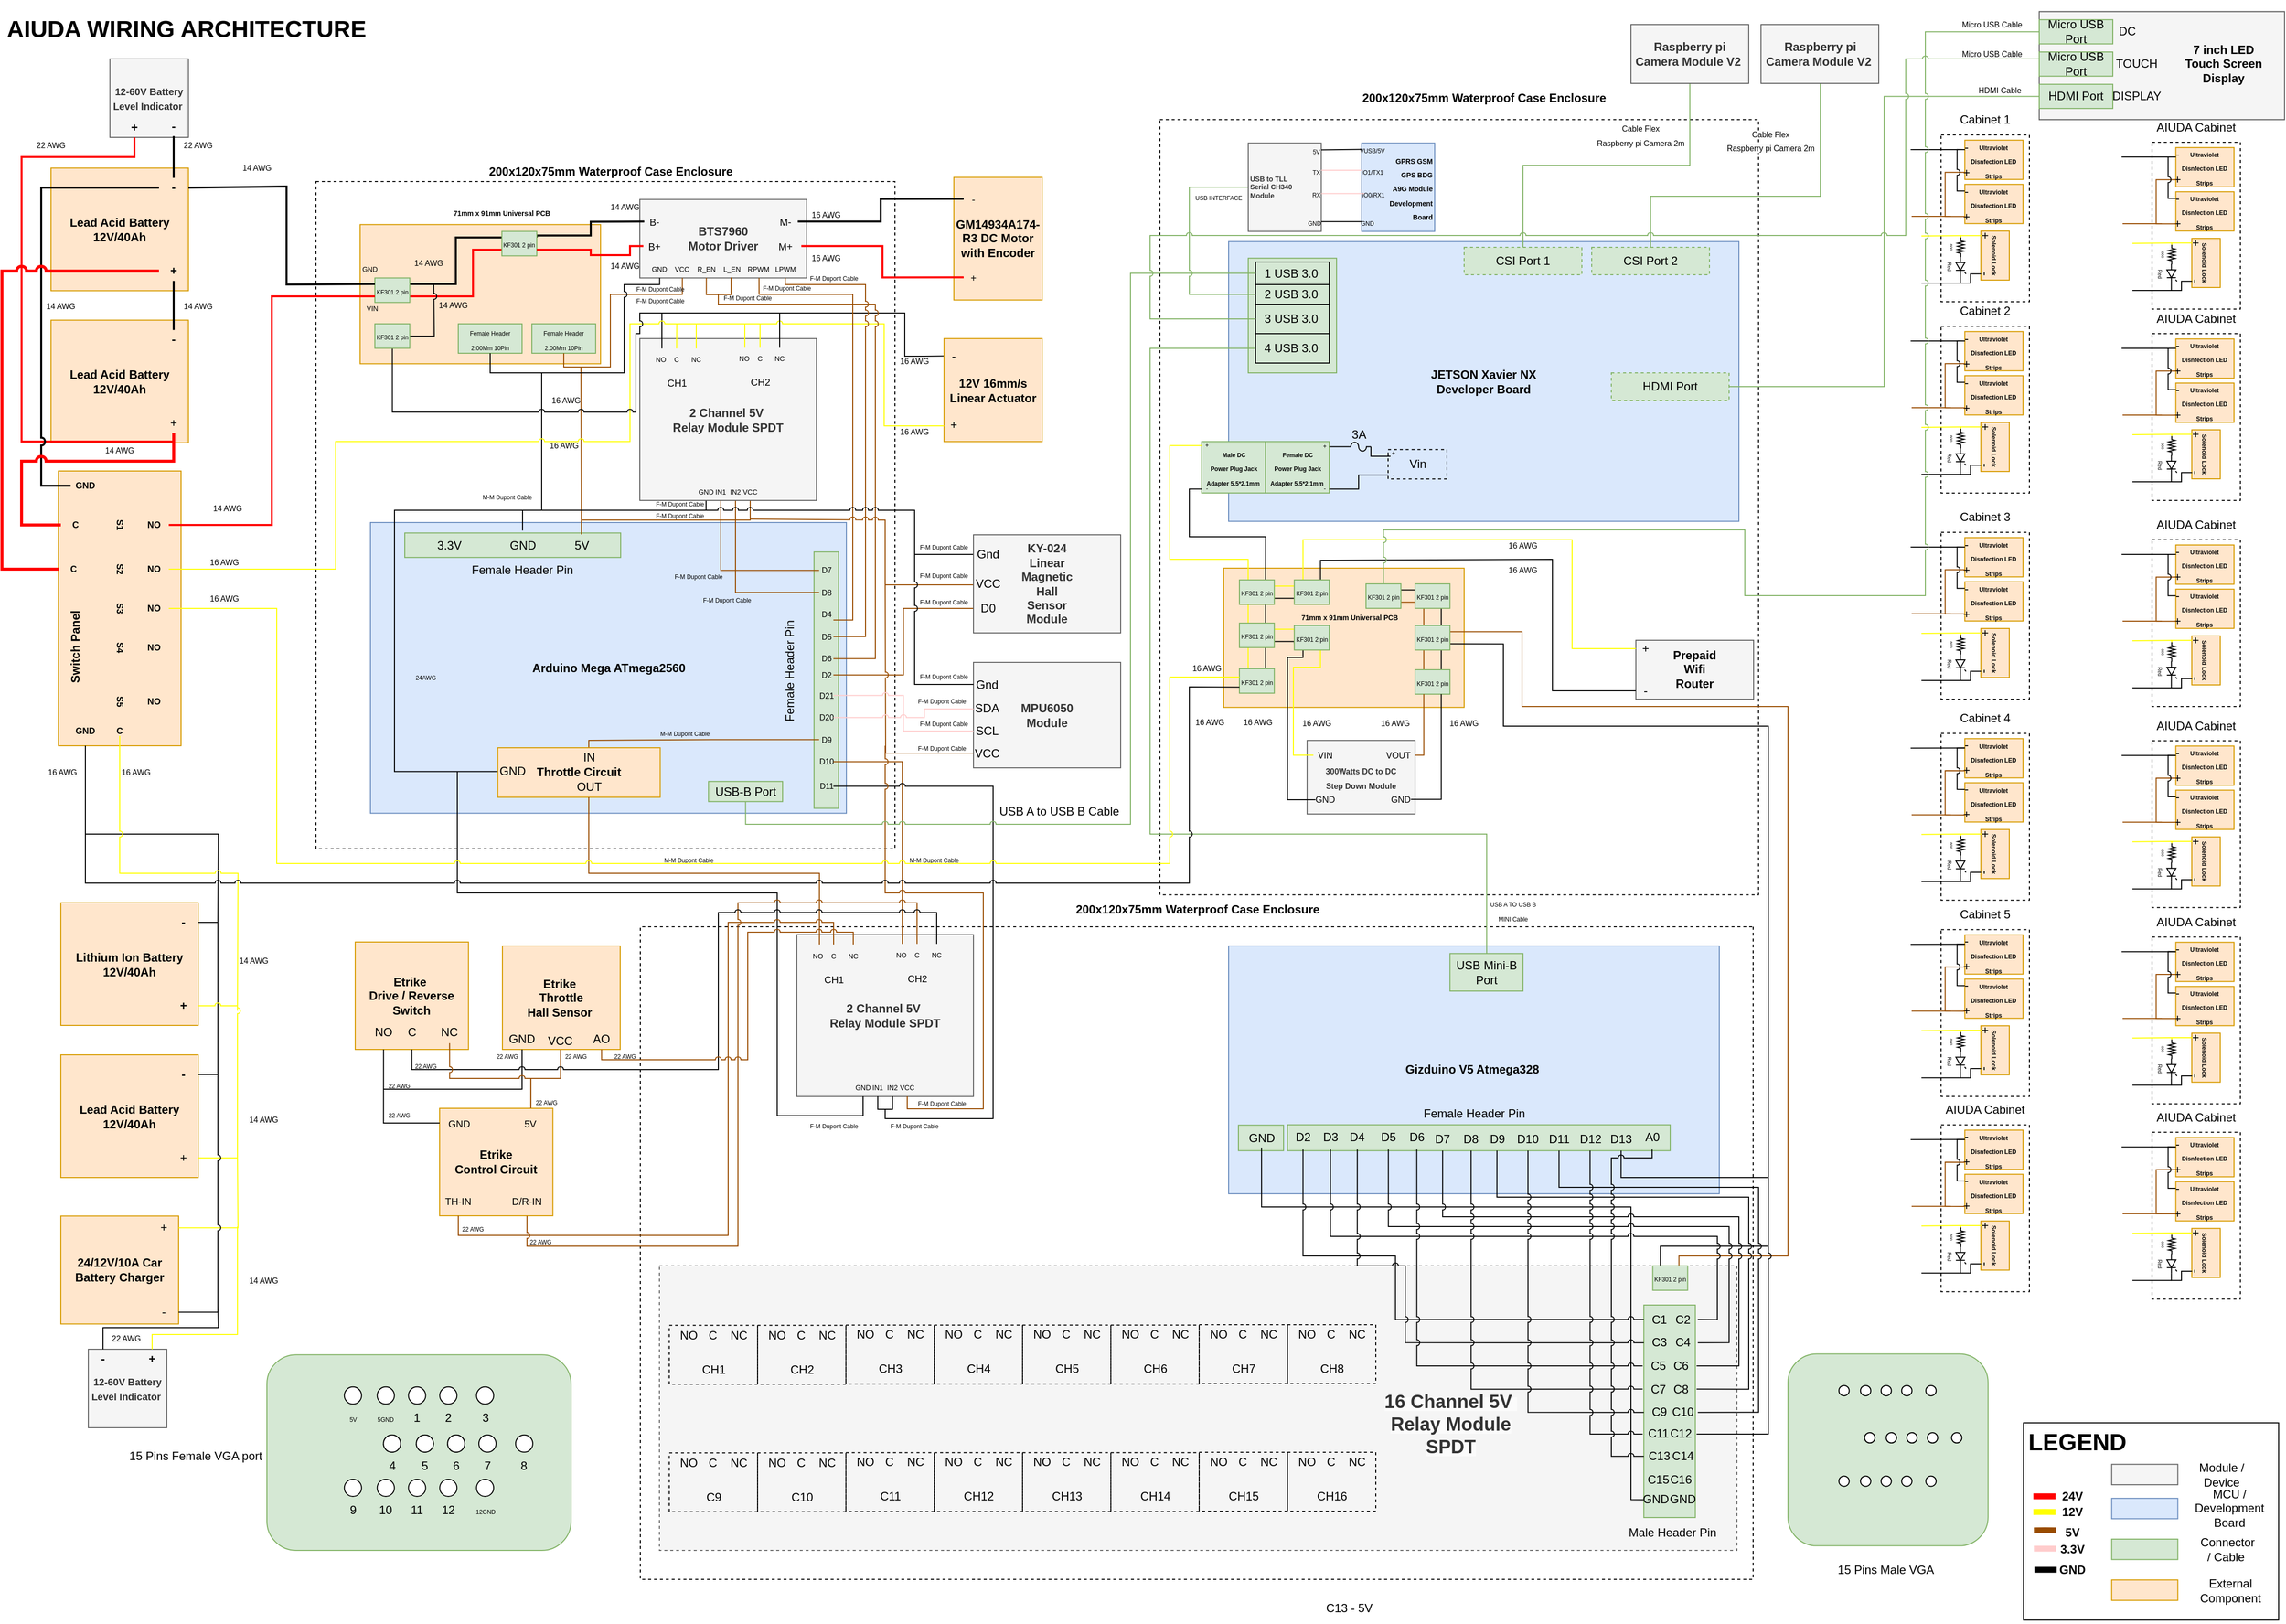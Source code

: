 <mxfile version="20.7.4" type="device"><diagram id="7w6jNa0nwjBfo3Qk9Bg5" name="Page-1"><mxGraphModel dx="1884" dy="1116" grid="1" gridSize="10" guides="1" tooltips="1" connect="1" arrows="1" fold="1" page="1" pageScale="1" pageWidth="2336" pageHeight="1654" math="0" shadow="0"><root><mxCell id="0"/><mxCell id="1" parent="0"/><mxCell id="jfpv76IJ3SjkUa5kzbrs-40" style="edgeStyle=orthogonalEdgeStyle;rounded=0;orthogonalLoop=1;jettySize=auto;html=1;exitX=0.5;exitY=1;exitDx=0;exitDy=0;strokeColor=#994C00;fontSize=12;endArrow=none;endFill=0;" parent="1" source="P7mUO0dZSUJ85wPuRu4f-73" target="hzopoCgWuX4tDrnlsbQQ-21" edge="1"><mxGeometry relative="1" as="geometry"><Array as="points"><mxPoint x="580" y="1099"/><mxPoint x="549" y="1099"/></Array></mxGeometry></mxCell><mxCell id="jzoK3-3MPGng4ll6554Y-106" value="" style="rounded=0;whiteSpace=wrap;html=1;fontSize=8;dashed=1;rotation=90;" vertex="1" parent="1"><mxGeometry x="895" y="710" width="665" height="1134" as="geometry"/></mxCell><mxCell id="jzoK3-3MPGng4ll6554Y-101" value="" style="rounded=0;whiteSpace=wrap;html=1;fontSize=8;dashed=1;" vertex="1" parent="1"><mxGeometry x="1190" y="121.86" width="610" height="790" as="geometry"/></mxCell><mxCell id="P7mUO0dZSUJ85wPuRu4f-56" value="" style="rounded=0;whiteSpace=wrap;html=1;fontSize=12;strokeColor=default;fillColor=none;dashed=1;" parent="1" vertex="1"><mxGeometry x="70" y="610" width="120" height="140" as="geometry"/></mxCell><mxCell id="jfpv76IJ3SjkUa5kzbrs-33" value="" style="group" parent="1" vertex="1" connectable="0"><mxGeometry x="510" y="964" width="141.06" height="105.5" as="geometry"/></mxCell><mxCell id="RlnE4jIIhtDnldFDWEFe-42" value="&lt;b&gt;Etrike&amp;nbsp;&lt;br&gt;Throttle&lt;br&gt;Hall Sensor&amp;nbsp;&lt;/b&gt;" style="rounded=0;whiteSpace=wrap;html=1;fillColor=#ffe6cc;strokeColor=#d79b00;" parent="jfpv76IJ3SjkUa5kzbrs-33" vertex="1"><mxGeometry x="10" width="120" height="105.5" as="geometry"/></mxCell><mxCell id="P7mUO0dZSUJ85wPuRu4f-74" value="AO" style="text;html=1;strokeColor=none;fillColor=none;align=center;verticalAlign=middle;whiteSpace=wrap;rounded=0;dashed=1;fontSize=12;" parent="jfpv76IJ3SjkUa5kzbrs-33" vertex="1"><mxGeometry x="81.06" y="84.4" width="60" height="21.1" as="geometry"/></mxCell><mxCell id="P7mUO0dZSUJ85wPuRu4f-75" value="GND" style="text;html=1;strokeColor=none;fillColor=none;align=center;verticalAlign=middle;whiteSpace=wrap;rounded=0;dashed=1;fontSize=12;" parent="jfpv76IJ3SjkUa5kzbrs-33" vertex="1"><mxGeometry y="84.4" width="60" height="21.1" as="geometry"/></mxCell><mxCell id="P7mUO0dZSUJ85wPuRu4f-77" value="" style="group" parent="jfpv76IJ3SjkUa5kzbrs-33" vertex="1" connectable="0"><mxGeometry x="60" y="80" width="15" height="19.1" as="geometry"/></mxCell><mxCell id="P7mUO0dZSUJ85wPuRu4f-73" value="VCC" style="text;html=1;strokeColor=none;fillColor=none;align=center;verticalAlign=middle;whiteSpace=wrap;rounded=0;dashed=1;fontSize=12;" parent="P7mUO0dZSUJ85wPuRu4f-77" vertex="1"><mxGeometry x="8.48" y="15.28" width="1.52" height="3.82" as="geometry"/></mxCell><mxCell id="gWVkbWjN954f14cteNxC-37" value="" style="rounded=0;whiteSpace=wrap;html=1;fontSize=7;dashed=1;" parent="1" vertex="1"><mxGeometry x="330" y="185" width="590" height="680" as="geometry"/></mxCell><mxCell id="gWVkbWjN954f14cteNxC-65" value="" style="group" parent="1" vertex="1" connectable="0"><mxGeometry x="760" y="203.27" width="125" height="80.0" as="geometry"/></mxCell><mxCell id="gWVkbWjN954f14cteNxC-85" value="" style="group" parent="gWVkbWjN954f14cteNxC-65" vertex="1" connectable="0"><mxGeometry x="-100" width="187.5" height="80.0" as="geometry"/></mxCell><mxCell id="RlnE4jIIhtDnldFDWEFe-32" value="&lt;b&gt;BTS7960 &lt;br&gt;Motor Driver&lt;/b&gt;" style="rounded=0;whiteSpace=wrap;html=1;fillColor=#f5f5f5;fontColor=#333333;strokeColor=#666666;container=0;" parent="gWVkbWjN954f14cteNxC-85" vertex="1"><mxGeometry width="170.0" height="80.0" as="geometry"/></mxCell><mxCell id="gWVkbWjN954f14cteNxC-50" value="B-" style="text;html=1;strokeColor=none;fillColor=none;align=center;verticalAlign=middle;whiteSpace=wrap;rounded=0;fontSize=10;container=0;" parent="gWVkbWjN954f14cteNxC-85" vertex="1"><mxGeometry x="4.521" y="7.53" width="19.894" height="30.0" as="geometry"/></mxCell><mxCell id="gWVkbWjN954f14cteNxC-49" value="B+" style="text;html=1;strokeColor=none;fillColor=none;align=center;verticalAlign=middle;whiteSpace=wrap;rounded=0;fontSize=10;container=0;" parent="gWVkbWjN954f14cteNxC-85" vertex="1"><mxGeometry x="3.617" y="32.53" width="21.702" height="30.0" as="geometry"/></mxCell><mxCell id="gWVkbWjN954f14cteNxC-51" value="M+" style="text;html=1;strokeColor=none;fillColor=none;align=center;verticalAlign=middle;whiteSpace=wrap;rounded=0;fontSize=10;container=0;" parent="gWVkbWjN954f14cteNxC-85" vertex="1"><mxGeometry x="132.021" y="32.53" width="32.553" height="30.0" as="geometry"/></mxCell><mxCell id="gWVkbWjN954f14cteNxC-52" value="M-" style="text;html=1;strokeColor=none;fillColor=none;align=center;verticalAlign=middle;whiteSpace=wrap;rounded=0;fontSize=10;container=0;" parent="gWVkbWjN954f14cteNxC-85" vertex="1"><mxGeometry x="135.638" y="7.53" width="25.319" height="30.0" as="geometry"/></mxCell><mxCell id="fqFiEUrx22hg1tVgpV3b-133" value="&lt;font style=&quot;font-size: 7px;&quot;&gt;GND&lt;/font&gt;" style="text;html=1;strokeColor=none;fillColor=none;align=center;verticalAlign=middle;whiteSpace=wrap;rounded=0;" parent="gWVkbWjN954f14cteNxC-85" vertex="1"><mxGeometry x="10.003" y="60" width="20.4" height="20" as="geometry"/></mxCell><mxCell id="P7mUO0dZSUJ85wPuRu4f-5" style="edgeStyle=orthogonalEdgeStyle;rounded=0;orthogonalLoop=1;jettySize=auto;html=1;exitX=0.5;exitY=1;exitDx=0;exitDy=0;entryX=0.5;entryY=1;entryDx=0;entryDy=0;strokeColor=#994C00;endArrow=none;endFill=0;" parent="gWVkbWjN954f14cteNxC-85" source="fqFiEUrx22hg1tVgpV3b-134" target="fqFiEUrx22hg1tVgpV3b-137" edge="1"><mxGeometry relative="1" as="geometry"><Array as="points"><mxPoint x="68" y="97"/><mxPoint x="93" y="97"/><mxPoint x="93" y="80"/></Array></mxGeometry></mxCell><mxCell id="fqFiEUrx22hg1tVgpV3b-134" value="&lt;font style=&quot;font-size: 7px;&quot;&gt;R_EN&lt;/font&gt;" style="text;html=1;strokeColor=none;fillColor=none;align=center;verticalAlign=middle;whiteSpace=wrap;rounded=0;" parent="gWVkbWjN954f14cteNxC-85" vertex="1"><mxGeometry x="57.603" y="60" width="20.4" height="20" as="geometry"/></mxCell><mxCell id="fqFiEUrx22hg1tVgpV3b-136" value="&lt;font style=&quot;font-size: 7px;&quot;&gt;VCC&lt;/font&gt;" style="text;html=1;strokeColor=none;fillColor=none;align=center;verticalAlign=middle;whiteSpace=wrap;rounded=0;" parent="gWVkbWjN954f14cteNxC-85" vertex="1"><mxGeometry x="33.123" y="60" width="20.4" height="20" as="geometry"/></mxCell><mxCell id="fqFiEUrx22hg1tVgpV3b-137" value="&lt;font style=&quot;font-size: 7px;&quot;&gt;L_EN&lt;/font&gt;" style="text;html=1;strokeColor=none;fillColor=none;align=center;verticalAlign=middle;whiteSpace=wrap;rounded=0;" parent="gWVkbWjN954f14cteNxC-85" vertex="1"><mxGeometry x="83.96" y="60" width="20.4" height="20" as="geometry"/></mxCell><mxCell id="fqFiEUrx22hg1tVgpV3b-138" value="&lt;font style=&quot;font-size: 7px;&quot;&gt;RPWM&lt;/font&gt;" style="text;html=1;strokeColor=none;fillColor=none;align=center;verticalAlign=middle;whiteSpace=wrap;rounded=0;" parent="gWVkbWjN954f14cteNxC-85" vertex="1"><mxGeometry x="111.255" y="60" width="20.4" height="20" as="geometry"/></mxCell><mxCell id="fqFiEUrx22hg1tVgpV3b-140" value="&lt;font style=&quot;font-size: 7px;&quot;&gt;LPWM&lt;/font&gt;" style="text;html=1;strokeColor=none;fillColor=none;align=center;verticalAlign=middle;whiteSpace=wrap;rounded=0;" parent="gWVkbWjN954f14cteNxC-85" vertex="1"><mxGeometry x="140.72" y="60" width="15" height="20" as="geometry"/></mxCell><mxCell id="gWVkbWjN954f14cteNxC-82" value="&lt;font style=&quot;font-size: 8px;&quot;&gt;16 AWG&lt;/font&gt;" style="text;html=1;strokeColor=none;fillColor=none;align=center;verticalAlign=middle;whiteSpace=wrap;rounded=0;" parent="gWVkbWjN954f14cteNxC-65" vertex="1"><mxGeometry x="60.0" y="7.53" width="60" height="13.73" as="geometry"/></mxCell><mxCell id="gWVkbWjN954f14cteNxC-83" value="&lt;font style=&quot;font-size: 8px;&quot;&gt;16 AWG&lt;/font&gt;" style="text;html=1;strokeColor=none;fillColor=none;align=center;verticalAlign=middle;whiteSpace=wrap;rounded=0;" parent="gWVkbWjN954f14cteNxC-65" vertex="1"><mxGeometry x="60.0" y="51.8" width="60" height="13.73" as="geometry"/></mxCell><mxCell id="RlnE4jIIhtDnldFDWEFe-8" value="&lt;h1&gt;&lt;span style=&quot;background-color: initial;&quot;&gt;AIUDA WIRING ARCHITECTURE&lt;/span&gt;&lt;br&gt;&lt;/h1&gt;" style="text;html=1;strokeColor=none;fillColor=none;spacing=5;spacingTop=-20;whiteSpace=wrap;overflow=hidden;rounded=0;" parent="1" vertex="1"><mxGeometry x="10" y="10" width="390" height="50" as="geometry"/></mxCell><mxCell id="RlnE4jIIhtDnldFDWEFe-22" value="&lt;b&gt;JETSON Xavier NX&lt;br&gt;Developer Board&lt;br&gt;&lt;/b&gt;" style="rounded=0;whiteSpace=wrap;html=1;fillColor=#dae8fc;strokeColor=#6c8ebf;" parent="1" vertex="1"><mxGeometry x="1260" y="246.23" width="520" height="285.07" as="geometry"/></mxCell><mxCell id="RlnE4jIIhtDnldFDWEFe-25" value="&lt;b&gt;Gizduino V5 Atmega328&amp;nbsp;&lt;/b&gt;" style="rounded=0;whiteSpace=wrap;html=1;fillColor=#dae8fc;strokeColor=#6c8ebf;" parent="1" vertex="1"><mxGeometry x="1260" y="964" width="500" height="252.53" as="geometry"/></mxCell><mxCell id="RlnE4jIIhtDnldFDWEFe-26" value="" style="group" parent="1" vertex="1" connectable="0"><mxGeometry x="2070" y="1450" width="260" height="201" as="geometry"/></mxCell><mxCell id="RlnE4jIIhtDnldFDWEFe-1" value="&lt;h1&gt;LEGEND&lt;/h1&gt;" style="text;html=1;strokeColor=default;fillColor=none;spacing=5;spacingTop=-20;whiteSpace=wrap;overflow=hidden;rounded=0;" parent="RlnE4jIIhtDnldFDWEFe-26" vertex="1"><mxGeometry width="260" height="201.0" as="geometry"/></mxCell><mxCell id="RlnE4jIIhtDnldFDWEFe-2" value="" style="rounded=0;whiteSpace=wrap;html=1;fillColor=#f5f5f5;fontColor=#333333;strokeColor=#666666;" parent="RlnE4jIIhtDnldFDWEFe-26" vertex="1"><mxGeometry x="89.849" y="42.279" width="67.387" height="20.793" as="geometry"/></mxCell><mxCell id="RlnE4jIIhtDnldFDWEFe-3" value="Module / Device" style="text;html=1;strokeColor=none;fillColor=none;align=center;verticalAlign=middle;whiteSpace=wrap;rounded=0;" parent="RlnE4jIIhtDnldFDWEFe-26" vertex="1"><mxGeometry x="174.082" y="42.279" width="56.156" height="20.793" as="geometry"/></mxCell><mxCell id="RlnE4jIIhtDnldFDWEFe-4" value="" style="rounded=0;whiteSpace=wrap;html=1;fillColor=#dae8fc;strokeColor=#6c8ebf;" parent="RlnE4jIIhtDnldFDWEFe-26" vertex="1"><mxGeometry x="89.849" y="76.934" width="67.387" height="20.793" as="geometry"/></mxCell><mxCell id="RlnE4jIIhtDnldFDWEFe-5" value="MCU / Development Board" style="text;html=1;strokeColor=none;fillColor=none;align=center;verticalAlign=middle;whiteSpace=wrap;rounded=0;" parent="RlnE4jIIhtDnldFDWEFe-26" vertex="1"><mxGeometry x="168.467" y="76.934" width="84.233" height="20.793" as="geometry"/></mxCell><mxCell id="RlnE4jIIhtDnldFDWEFe-6" value="" style="rounded=0;whiteSpace=wrap;html=1;fillColor=#d5e8d4;strokeColor=#82b366;" parent="RlnE4jIIhtDnldFDWEFe-26" vertex="1"><mxGeometry x="89.849" y="118.521" width="67.387" height="20.793" as="geometry"/></mxCell><mxCell id="RlnE4jIIhtDnldFDWEFe-7" value="Connector / Cable&amp;nbsp;" style="text;html=1;strokeColor=none;fillColor=none;align=center;verticalAlign=middle;whiteSpace=wrap;rounded=0;" parent="RlnE4jIIhtDnldFDWEFe-26" vertex="1"><mxGeometry x="179.698" y="118.521" width="56.156" height="20.793" as="geometry"/></mxCell><mxCell id="RlnE4jIIhtDnldFDWEFe-9" value="" style="endArrow=none;html=1;rounded=0;strokeWidth=6;exitX=0.043;exitY=0.759;exitDx=0;exitDy=0;exitPerimeter=0;entryX=0.13;entryY=0.759;entryDx=0;entryDy=0;entryPerimeter=0;" parent="RlnE4jIIhtDnldFDWEFe-26" edge="1"><mxGeometry width="50" height="50" relative="1" as="geometry"><mxPoint x="11.18" y="149.787" as="sourcePoint"/><mxPoint x="33.8" y="149.787" as="targetPoint"/><Array as="points"><mxPoint x="22.462" y="149.71"/></Array></mxGeometry></mxCell><mxCell id="RlnE4jIIhtDnldFDWEFe-10" value="" style="endArrow=none;html=1;rounded=0;strokeWidth=6;exitX=0.043;exitY=0.759;exitDx=0;exitDy=0;exitPerimeter=0;entryX=0.13;entryY=0.759;entryDx=0;entryDy=0;entryPerimeter=0;strokeColor=#FFCCCC;" parent="RlnE4jIIhtDnldFDWEFe-26" edge="1"><mxGeometry width="50" height="50" relative="1" as="geometry"><mxPoint x="10.618" y="128.3" as="sourcePoint"/><mxPoint x="33.238" y="128.3" as="targetPoint"/><Array as="points"><mxPoint x="21.901" y="128.224"/></Array></mxGeometry></mxCell><mxCell id="RlnE4jIIhtDnldFDWEFe-11" value="GND" style="text;html=1;strokeColor=none;fillColor=none;align=center;verticalAlign=middle;whiteSpace=wrap;rounded=0;fontStyle=1" parent="RlnE4jIIhtDnldFDWEFe-26" vertex="1"><mxGeometry x="33.132" y="139.314" width="33.693" height="20.793" as="geometry"/></mxCell><mxCell id="RlnE4jIIhtDnldFDWEFe-12" value="3.3V" style="text;html=1;strokeColor=none;fillColor=none;align=center;verticalAlign=middle;whiteSpace=wrap;rounded=0;fontStyle=1" parent="RlnE4jIIhtDnldFDWEFe-26" vertex="1"><mxGeometry x="33.132" y="118.521" width="33.693" height="20.793" as="geometry"/></mxCell><mxCell id="RlnE4jIIhtDnldFDWEFe-13" value="" style="endArrow=none;html=1;rounded=0;strokeWidth=6;exitX=0.043;exitY=0.759;exitDx=0;exitDy=0;exitPerimeter=0;entryX=0.13;entryY=0.759;entryDx=0;entryDy=0;entryPerimeter=0;strokeColor=#994C00;" parent="RlnE4jIIhtDnldFDWEFe-26" edge="1"><mxGeometry width="50" height="50" relative="1" as="geometry"><mxPoint x="10.618" y="109.587" as="sourcePoint"/><mxPoint x="33.238" y="109.587" as="targetPoint"/><Array as="points"><mxPoint x="21.901" y="109.51"/></Array></mxGeometry></mxCell><mxCell id="RlnE4jIIhtDnldFDWEFe-15" value="5V" style="text;html=1;strokeColor=none;fillColor=none;align=center;verticalAlign=middle;whiteSpace=wrap;rounded=0;fontStyle=1" parent="RlnE4jIIhtDnldFDWEFe-26" vertex="1"><mxGeometry x="33.132" y="101.193" width="33.693" height="20.793" as="geometry"/></mxCell><mxCell id="RlnE4jIIhtDnldFDWEFe-16" value="12V" style="text;html=1;strokeColor=none;fillColor=none;align=center;verticalAlign=middle;whiteSpace=wrap;rounded=0;fontStyle=1" parent="RlnE4jIIhtDnldFDWEFe-26" vertex="1"><mxGeometry x="33.132" y="80.4" width="33.693" height="20.793" as="geometry"/></mxCell><mxCell id="RlnE4jIIhtDnldFDWEFe-17" value="" style="endArrow=none;html=1;rounded=0;strokeWidth=6;exitX=0.043;exitY=0.759;exitDx=0;exitDy=0;exitPerimeter=0;entryX=0.13;entryY=0.759;entryDx=0;entryDy=0;entryPerimeter=0;strokeColor=#FFFF00;" parent="RlnE4jIIhtDnldFDWEFe-26" edge="1"><mxGeometry width="50" height="50" relative="1" as="geometry"><mxPoint x="10.057" y="90.873" as="sourcePoint"/><mxPoint x="32.677" y="90.873" as="targetPoint"/><Array as="points"><mxPoint x="21.339" y="90.797"/></Array></mxGeometry></mxCell><mxCell id="RlnE4jIIhtDnldFDWEFe-18" value="" style="endArrow=none;html=1;rounded=0;strokeWidth=6;exitX=0.043;exitY=0.759;exitDx=0;exitDy=0;exitPerimeter=0;entryX=0.13;entryY=0.759;entryDx=0;entryDy=0;entryPerimeter=0;strokeColor=#FF0000;" parent="RlnE4jIIhtDnldFDWEFe-26" edge="1"><mxGeometry width="50" height="50" relative="1" as="geometry"><mxPoint x="10.057" y="74.931" as="sourcePoint"/><mxPoint x="32.677" y="74.931" as="targetPoint"/><Array as="points"><mxPoint x="21.339" y="74.855"/></Array></mxGeometry></mxCell><mxCell id="RlnE4jIIhtDnldFDWEFe-19" value="24V" style="text;html=1;strokeColor=none;fillColor=none;align=center;verticalAlign=middle;whiteSpace=wrap;rounded=0;fontStyle=1" parent="RlnE4jIIhtDnldFDWEFe-26" vertex="1"><mxGeometry x="33.132" y="64.459" width="33.693" height="20.793" as="geometry"/></mxCell><mxCell id="RlnE4jIIhtDnldFDWEFe-20" value="" style="rounded=0;whiteSpace=wrap;html=1;fillColor=#ffe6cc;strokeColor=#d79b00;" parent="RlnE4jIIhtDnldFDWEFe-26" vertex="1"><mxGeometry x="89.849" y="160.107" width="67.387" height="20.793" as="geometry"/></mxCell><mxCell id="RlnE4jIIhtDnldFDWEFe-21" value="External Component" style="text;html=1;strokeColor=none;fillColor=none;align=center;verticalAlign=middle;whiteSpace=wrap;rounded=0;" parent="RlnE4jIIhtDnldFDWEFe-26" vertex="1"><mxGeometry x="182.505" y="160.107" width="56.156" height="20.793" as="geometry"/></mxCell><mxCell id="RlnE4jIIhtDnldFDWEFe-35" value="&lt;b&gt;24/12V/10A Car &lt;br&gt;Battery Charger&lt;/b&gt;" style="rounded=0;whiteSpace=wrap;html=1;fillColor=#ffe6cc;strokeColor=#d79b00;" parent="1" vertex="1"><mxGeometry x="70" y="1239.25" width="120" height="110" as="geometry"/></mxCell><mxCell id="gWVkbWjN954f14cteNxC-4" value="" style="group" parent="1" vertex="1" connectable="0"><mxGeometry x="60" y="171.27" width="140" height="125" as="geometry"/></mxCell><mxCell id="gWVkbWjN954f14cteNxC-1" value="&lt;b&gt;Lead Acid Battery&lt;br&gt;12V/40Ah&lt;/b&gt;" style="rounded=0;whiteSpace=wrap;html=1;fillColor=#ffe6cc;strokeColor=#d79b00;" parent="gWVkbWjN954f14cteNxC-4" vertex="1"><mxGeometry width="140" height="125" as="geometry"/></mxCell><mxCell id="gWVkbWjN954f14cteNxC-2" value="&lt;b&gt;+&lt;/b&gt;" style="text;html=1;strokeColor=none;fillColor=none;align=center;verticalAlign=middle;whiteSpace=wrap;rounded=0;" parent="gWVkbWjN954f14cteNxC-4" vertex="1"><mxGeometry x="110" y="95" width="30" height="20" as="geometry"/></mxCell><mxCell id="gWVkbWjN954f14cteNxC-3" value="&lt;b&gt;-&lt;/b&gt;" style="text;html=1;strokeColor=none;fillColor=none;align=center;verticalAlign=middle;whiteSpace=wrap;rounded=0;" parent="gWVkbWjN954f14cteNxC-4" vertex="1"><mxGeometry x="110" y="10" width="30" height="20" as="geometry"/></mxCell><mxCell id="gWVkbWjN954f14cteNxC-5" value="" style="group" parent="1" vertex="1" connectable="0"><mxGeometry x="60" y="326.27" width="140" height="125" as="geometry"/></mxCell><mxCell id="gWVkbWjN954f14cteNxC-6" value="&lt;b&gt;Lead Acid Battery&lt;br&gt;12V/40Ah&lt;/b&gt;" style="rounded=0;whiteSpace=wrap;html=1;fillColor=#ffe6cc;strokeColor=#d79b00;" parent="gWVkbWjN954f14cteNxC-5" vertex="1"><mxGeometry width="140" height="125" as="geometry"/></mxCell><mxCell id="gWVkbWjN954f14cteNxC-7" value="+" style="text;html=1;strokeColor=none;fillColor=none;align=center;verticalAlign=middle;whiteSpace=wrap;rounded=0;" parent="gWVkbWjN954f14cteNxC-5" vertex="1"><mxGeometry x="110" y="95" width="30" height="20" as="geometry"/></mxCell><mxCell id="gWVkbWjN954f14cteNxC-8" value="&lt;b&gt;-&lt;/b&gt;" style="text;html=1;strokeColor=none;fillColor=none;align=center;verticalAlign=middle;whiteSpace=wrap;rounded=0;" parent="gWVkbWjN954f14cteNxC-5" vertex="1"><mxGeometry x="110" y="10" width="30" height="20" as="geometry"/></mxCell><mxCell id="gWVkbWjN954f14cteNxC-10" value="" style="endArrow=none;html=1;rounded=0;exitX=0.5;exitY=0;exitDx=0;exitDy=0;entryX=0.5;entryY=1;entryDx=0;entryDy=0;fontStyle=1;strokeWidth=2;" parent="1" source="gWVkbWjN954f14cteNxC-8" target="gWVkbWjN954f14cteNxC-2" edge="1"><mxGeometry width="50" height="50" relative="1" as="geometry"><mxPoint x="300" y="316.27" as="sourcePoint"/><mxPoint x="350" y="266.27" as="targetPoint"/></mxGeometry></mxCell><mxCell id="gWVkbWjN954f14cteNxC-13" value="&lt;font style=&quot;font-size: 8px;&quot;&gt;14 AWG&lt;/font&gt;" style="text;html=1;strokeColor=none;fillColor=none;align=center;verticalAlign=middle;whiteSpace=wrap;rounded=0;" parent="1" vertex="1"><mxGeometry x="240" y="160" width="60" height="20" as="geometry"/></mxCell><mxCell id="gWVkbWjN954f14cteNxC-14" value="&lt;font style=&quot;font-size: 8px;&quot;&gt;14 AWG&lt;/font&gt;" style="text;html=1;strokeColor=none;fillColor=none;align=center;verticalAlign=middle;whiteSpace=wrap;rounded=0;" parent="1" vertex="1"><mxGeometry x="180" y="296.27" width="60" height="30" as="geometry"/></mxCell><mxCell id="gWVkbWjN954f14cteNxC-27" style="edgeStyle=orthogonalEdgeStyle;rounded=0;orthogonalLoop=1;jettySize=auto;html=1;exitX=1;exitY=1;exitDx=0;exitDy=0;strokeColor=#FF0000;strokeWidth=2;fontSize=10;endArrow=none;endFill=0;entryX=1;entryY=1;entryDx=0;entryDy=0;" parent="1" source="gWVkbWjN954f14cteNxC-15" target="gWVkbWjN954f14cteNxC-15" edge="1"><mxGeometry relative="1" as="geometry"><mxPoint x="300" y="400" as="targetPoint"/><Array as="points"/></mxGeometry></mxCell><mxCell id="gWVkbWjN954f14cteNxC-15" value="&lt;font style=&quot;font-size: 8px;&quot;&gt;14 AWG&lt;/font&gt;" style="text;html=1;strokeColor=none;fillColor=none;align=center;verticalAlign=middle;whiteSpace=wrap;rounded=0;" parent="1" vertex="1"><mxGeometry x="100" y="451.27" width="60" height="13.73" as="geometry"/></mxCell><mxCell id="gWVkbWjN954f14cteNxC-23" value="" style="group" parent="1" vertex="1" connectable="0"><mxGeometry x="120" y="60" width="80" height="80" as="geometry"/></mxCell><mxCell id="RlnE4jIIhtDnldFDWEFe-33" value="&lt;b&gt;&lt;font style=&quot;font-size: 10px;&quot;&gt;12-60V Battery Level Indicator&amp;nbsp;&lt;/font&gt;&lt;/b&gt;" style="rounded=0;whiteSpace=wrap;html=1;fillColor=#f5f5f5;fontColor=#333333;strokeColor=#666666;" parent="gWVkbWjN954f14cteNxC-23" vertex="1"><mxGeometry width="80" height="80" as="geometry"/></mxCell><mxCell id="gWVkbWjN954f14cteNxC-17" value="&lt;span&gt;-&lt;/span&gt;" style="text;html=1;strokeColor=none;fillColor=none;align=center;verticalAlign=middle;whiteSpace=wrap;rounded=0;fontStyle=1" parent="gWVkbWjN954f14cteNxC-23" vertex="1"><mxGeometry x="50" y="58.73" width="30" height="20" as="geometry"/></mxCell><mxCell id="gWVkbWjN954f14cteNxC-22" value="&lt;span&gt;+&lt;/span&gt;" style="text;html=1;strokeColor=none;fillColor=none;align=center;verticalAlign=middle;whiteSpace=wrap;rounded=0;fontStyle=1" parent="gWVkbWjN954f14cteNxC-23" vertex="1"><mxGeometry x="10" y="60.0" width="30" height="20" as="geometry"/></mxCell><mxCell id="gWVkbWjN954f14cteNxC-24" style="edgeStyle=orthogonalEdgeStyle;rounded=0;orthogonalLoop=1;jettySize=auto;html=1;exitX=0.5;exitY=1;exitDx=0;exitDy=0;strokeColor=#000000;strokeWidth=2;fontSize=10;endArrow=none;endFill=0;jumpStyle=arc;" parent="1" source="gWVkbWjN954f14cteNxC-17" target="gWVkbWjN954f14cteNxC-3" edge="1"><mxGeometry relative="1" as="geometry"/></mxCell><mxCell id="gWVkbWjN954f14cteNxC-25" style="edgeStyle=orthogonalEdgeStyle;rounded=0;orthogonalLoop=1;jettySize=auto;html=1;exitX=0.5;exitY=1;exitDx=0;exitDy=0;entryX=0.5;entryY=1;entryDx=0;entryDy=0;strokeColor=#FF0000;strokeWidth=2;fontSize=10;endArrow=none;endFill=0;jumpStyle=arc;" parent="1" source="gWVkbWjN954f14cteNxC-22" target="gWVkbWjN954f14cteNxC-7" edge="1"><mxGeometry relative="1" as="geometry"><Array as="points"><mxPoint x="145" y="160"/><mxPoint x="30" y="160"/><mxPoint x="30" y="450"/><mxPoint x="185" y="450"/></Array></mxGeometry></mxCell><mxCell id="gWVkbWjN954f14cteNxC-26" value="" style="rounded=0;whiteSpace=wrap;html=1;fontSize=10;fillColor=#ffe6cc;strokeColor=#d79b00;align=center;" parent="1" vertex="1"><mxGeometry x="375" y="228.86" width="245" height="141.87" as="geometry"/></mxCell><mxCell id="gWVkbWjN954f14cteNxC-36" value="VIN" style="text;html=1;strokeColor=none;fillColor=none;align=center;verticalAlign=middle;whiteSpace=wrap;rounded=0;fontSize=7;" parent="1" vertex="1"><mxGeometry x="375" y="300" width="25" height="30" as="geometry"/></mxCell><mxCell id="gWVkbWjN954f14cteNxC-45" style="edgeStyle=orthogonalEdgeStyle;rounded=0;orthogonalLoop=1;jettySize=auto;html=1;exitX=1;exitY=0.75;exitDx=0;exitDy=0;entryX=0;entryY=0.75;entryDx=0;entryDy=0;strokeColor=#FF0000;strokeWidth=2;fontSize=6;endArrow=none;endFill=0;" parent="1" source="gWVkbWjN954f14cteNxC-38" target="gWVkbWjN954f14cteNxC-43" edge="1"><mxGeometry relative="1" as="geometry"><Array as="points"><mxPoint x="490" y="302"/><mxPoint x="490" y="254"/></Array></mxGeometry></mxCell><mxCell id="gWVkbWjN954f14cteNxC-46" style="edgeStyle=orthogonalEdgeStyle;rounded=0;orthogonalLoop=1;jettySize=auto;html=1;exitX=1;exitY=0.25;exitDx=0;exitDy=0;entryX=0;entryY=0.25;entryDx=0;entryDy=0;strokeColor=#000000;strokeWidth=2;fontSize=6;endArrow=none;endFill=0;" parent="1" source="gWVkbWjN954f14cteNxC-38" target="gWVkbWjN954f14cteNxC-43" edge="1"><mxGeometry relative="1" as="geometry"/></mxCell><mxCell id="gWVkbWjN954f14cteNxC-38" value="&lt;font style=&quot;font-size: 6px;&quot;&gt;KF301 2 pin&lt;/font&gt;" style="rounded=0;whiteSpace=wrap;html=1;fillColor=#d5e8d4;strokeColor=#82b366;" parent="1" vertex="1"><mxGeometry x="390" y="283.27" width="35.57" height="24.93" as="geometry"/></mxCell><mxCell id="gWVkbWjN954f14cteNxC-39" value="&lt;b&gt;&lt;font style=&quot;font-size: 12px;&quot;&gt;200x120x75mm Waterproof Case Enclosure&lt;/font&gt;&lt;/b&gt;" style="text;html=1;align=center;verticalAlign=middle;resizable=0;points=[];autosize=1;strokeColor=none;fillColor=none;fontSize=7;" parent="1" vertex="1"><mxGeometry x="495" y="160" width="270" height="30" as="geometry"/></mxCell><mxCell id="gWVkbWjN954f14cteNxC-40" value="&lt;b&gt;71mm x 91mm Universal PCB&lt;/b&gt;" style="text;html=1;align=center;verticalAlign=middle;resizable=0;points=[];autosize=1;strokeColor=none;fillColor=none;fontSize=7;" parent="1" vertex="1"><mxGeometry x="458.5" y="207.87" width="120" height="20" as="geometry"/></mxCell><mxCell id="gWVkbWjN954f14cteNxC-41" value="GND" style="text;html=1;strokeColor=none;fillColor=none;align=center;verticalAlign=middle;whiteSpace=wrap;rounded=0;fontSize=7;" parent="1" vertex="1"><mxGeometry x="355" y="260" width="60" height="30" as="geometry"/></mxCell><mxCell id="gWVkbWjN954f14cteNxC-12" value="" style="endArrow=none;html=1;rounded=0;entryX=1;entryY=0.5;entryDx=0;entryDy=0;fontStyle=1;strokeWidth=2;exitX=0;exitY=0.25;exitDx=0;exitDy=0;jumpStyle=arc;" parent="1" source="gWVkbWjN954f14cteNxC-38" target="gWVkbWjN954f14cteNxC-3" edge="1"><mxGeometry width="50" height="50" relative="1" as="geometry"><mxPoint x="250" y="191" as="sourcePoint"/><mxPoint x="195" y="296.27" as="targetPoint"/><Array as="points"><mxPoint x="300" y="290"/><mxPoint x="300" y="190"/></Array></mxGeometry></mxCell><mxCell id="gWVkbWjN954f14cteNxC-67" style="edgeStyle=orthogonalEdgeStyle;rounded=0;orthogonalLoop=1;jettySize=auto;html=1;exitX=1;exitY=0.25;exitDx=0;exitDy=0;entryX=0;entryY=0.5;entryDx=0;entryDy=0;strokeColor=#000000;strokeWidth=2;fontSize=6;endArrow=none;endFill=0;jumpStyle=arc;" parent="1" source="gWVkbWjN954f14cteNxC-43" target="gWVkbWjN954f14cteNxC-50" edge="1"><mxGeometry relative="1" as="geometry"><Array as="points"><mxPoint x="555" y="240"/><mxPoint x="610" y="240"/><mxPoint x="610" y="226"/><mxPoint x="650" y="226"/></Array></mxGeometry></mxCell><mxCell id="gWVkbWjN954f14cteNxC-43" value="&lt;font style=&quot;font-size: 6px;&quot;&gt;KF301 2 pin&lt;/font&gt;" style="rounded=0;whiteSpace=wrap;html=1;fillColor=#d5e8d4;strokeColor=#82b366;" parent="1" vertex="1"><mxGeometry x="519.43" y="235.8" width="35.57" height="24.93" as="geometry"/></mxCell><mxCell id="gWVkbWjN954f14cteNxC-47" value="&lt;font style=&quot;font-size: 8px;&quot;&gt;22 AWG&lt;/font&gt;" style="text;html=1;strokeColor=none;fillColor=none;align=center;verticalAlign=middle;whiteSpace=wrap;rounded=0;" parent="1" vertex="1"><mxGeometry x="30" y="137.47" width="60" height="20" as="geometry"/></mxCell><mxCell id="gWVkbWjN954f14cteNxC-48" value="&lt;font style=&quot;font-size: 8px;&quot;&gt;22 AWG&lt;/font&gt;" style="text;html=1;strokeColor=none;fillColor=none;align=center;verticalAlign=middle;whiteSpace=wrap;rounded=0;" parent="1" vertex="1"><mxGeometry x="180" y="137.47" width="60" height="20" as="geometry"/></mxCell><mxCell id="gWVkbWjN954f14cteNxC-54" value="&lt;font style=&quot;font-size: 8px;&quot;&gt;14 AWG&lt;/font&gt;" style="text;html=1;strokeColor=none;fillColor=none;align=center;verticalAlign=middle;whiteSpace=wrap;rounded=0;" parent="1" vertex="1"><mxGeometry x="440" y="303.14" width="60" height="13.73" as="geometry"/></mxCell><mxCell id="gWVkbWjN954f14cteNxC-62" value="&lt;font style=&quot;font-size: 8px;&quot;&gt;14 AWG&lt;/font&gt;" style="text;html=1;strokeColor=none;fillColor=none;align=center;verticalAlign=middle;whiteSpace=wrap;rounded=0;" parent="1" vertex="1"><mxGeometry x="415" y="260" width="60" height="13.73" as="geometry"/></mxCell><mxCell id="gWVkbWjN954f14cteNxC-66" style="edgeStyle=orthogonalEdgeStyle;rounded=0;orthogonalLoop=1;jettySize=auto;html=1;exitX=1;exitY=0.75;exitDx=0;exitDy=0;entryX=0;entryY=0.5;entryDx=0;entryDy=0;strokeColor=#FF0000;strokeWidth=2;fontSize=6;endArrow=none;endFill=0;jumpStyle=arc;" parent="1" source="gWVkbWjN954f14cteNxC-43" target="gWVkbWjN954f14cteNxC-49" edge="1"><mxGeometry relative="1" as="geometry"><Array as="points"><mxPoint x="610" y="255"/><mxPoint x="610" y="260"/><mxPoint x="650" y="260"/><mxPoint x="650" y="251"/></Array></mxGeometry></mxCell><mxCell id="gWVkbWjN954f14cteNxC-68" value="&lt;font style=&quot;font-size: 8px;&quot;&gt;14 AWG&lt;/font&gt;" style="text;html=1;strokeColor=none;fillColor=none;align=center;verticalAlign=middle;whiteSpace=wrap;rounded=0;" parent="1" vertex="1"><mxGeometry x="615" y="263.13" width="60" height="13.73" as="geometry"/></mxCell><mxCell id="gWVkbWjN954f14cteNxC-69" value="&lt;font style=&quot;font-size: 8px;&quot;&gt;14 AWG&lt;/font&gt;" style="text;html=1;strokeColor=none;fillColor=none;align=center;verticalAlign=middle;whiteSpace=wrap;rounded=0;" parent="1" vertex="1"><mxGeometry x="615" y="203.27" width="60" height="13.73" as="geometry"/></mxCell><mxCell id="gWVkbWjN954f14cteNxC-78" value="" style="group" parent="1" vertex="1" connectable="0"><mxGeometry x="970" y="180.77" width="100" height="125.0" as="geometry"/></mxCell><mxCell id="RlnE4jIIhtDnldFDWEFe-30" value="&lt;b&gt;GM14934A174-R3 DC Motor with Encoder&lt;/b&gt;" style="rounded=0;whiteSpace=wrap;html=1;fillColor=#ffe6cc;strokeColor=#d79b00;" parent="gWVkbWjN954f14cteNxC-78" vertex="1"><mxGeometry x="10" width="90" height="125" as="geometry"/></mxCell><mxCell id="gWVkbWjN954f14cteNxC-76" value="+" style="text;html=1;strokeColor=none;fillColor=none;align=center;verticalAlign=middle;whiteSpace=wrap;rounded=0;fontSize=10;container=0;" parent="gWVkbWjN954f14cteNxC-78" vertex="1"><mxGeometry x="20" y="86.89" width="20" height="30" as="geometry"/></mxCell><mxCell id="gWVkbWjN954f14cteNxC-77" value="-" style="text;html=1;strokeColor=none;fillColor=none;align=center;verticalAlign=middle;whiteSpace=wrap;rounded=0;fontSize=10;container=0;" parent="gWVkbWjN954f14cteNxC-78" vertex="1"><mxGeometry x="20" y="6.89" width="20" height="30" as="geometry"/></mxCell><mxCell id="gWVkbWjN954f14cteNxC-80" style="edgeStyle=orthogonalEdgeStyle;rounded=0;orthogonalLoop=1;jettySize=auto;html=1;exitX=1;exitY=0.5;exitDx=0;exitDy=0;entryX=0;entryY=0.5;entryDx=0;entryDy=0;strokeColor=#FF0000;strokeWidth=2;fontSize=6;endArrow=none;endFill=0;jumpStyle=arc;" parent="1" source="gWVkbWjN954f14cteNxC-51" target="gWVkbWjN954f14cteNxC-76" edge="1"><mxGeometry relative="1" as="geometry"/></mxCell><mxCell id="gWVkbWjN954f14cteNxC-81" style="edgeStyle=orthogonalEdgeStyle;rounded=0;orthogonalLoop=1;jettySize=auto;html=1;exitX=1;exitY=0.5;exitDx=0;exitDy=0;entryX=0;entryY=0.5;entryDx=0;entryDy=0;strokeColor=#000000;strokeWidth=2;fontSize=6;endArrow=none;endFill=0;jumpStyle=arc;" parent="1" source="gWVkbWjN954f14cteNxC-52" target="gWVkbWjN954f14cteNxC-77" edge="1"><mxGeometry relative="1" as="geometry"/></mxCell><mxCell id="gWVkbWjN954f14cteNxC-60" value="" style="rounded=0;whiteSpace=wrap;html=1;fillColor=#ffe6cc;strokeColor=#d79b00;rotation=90;" parent="1" vertex="1"><mxGeometry x="-10" y="557.5" width="280" height="125" as="geometry"/></mxCell><mxCell id="gWVkbWjN954f14cteNxC-84" value="&lt;font style=&quot;font-size: 12px;&quot;&gt;&lt;b&gt;Switch Panel&lt;/b&gt;&lt;/font&gt;" style="text;html=1;strokeColor=none;fillColor=none;align=center;verticalAlign=middle;whiteSpace=wrap;rounded=0;dashed=1;fontSize=6;rotation=-90;" parent="1" vertex="1"><mxGeometry x="40" y="644" width="90" height="30" as="geometry"/></mxCell><mxCell id="gWVkbWjN954f14cteNxC-86" value="&lt;font style=&quot;font-size: 9px;&quot;&gt;&lt;b style=&quot;font-size: 9px;&quot;&gt;S1&lt;/b&gt;&lt;/font&gt;" style="text;html=1;strokeColor=none;fillColor=none;align=center;verticalAlign=middle;whiteSpace=wrap;rounded=0;dashed=1;fontSize=9;rotation=90;" parent="1" vertex="1"><mxGeometry x="115" y="520" width="30" height="30" as="geometry"/></mxCell><mxCell id="gWVkbWjN954f14cteNxC-87" value="&lt;font style=&quot;font-size: 9px;&quot;&gt;&lt;b style=&quot;font-size: 9px;&quot;&gt;S2&lt;/b&gt;&lt;/font&gt;" style="text;html=1;strokeColor=none;fillColor=none;align=center;verticalAlign=middle;whiteSpace=wrap;rounded=0;dashed=1;fontSize=9;rotation=90;" parent="1" vertex="1"><mxGeometry x="115" y="565" width="30" height="30" as="geometry"/></mxCell><mxCell id="gWVkbWjN954f14cteNxC-88" value="&lt;font style=&quot;font-size: 9px;&quot;&gt;&lt;b style=&quot;font-size: 9px;&quot;&gt;S3&lt;/b&gt;&lt;/font&gt;" style="text;html=1;strokeColor=none;fillColor=none;align=center;verticalAlign=middle;whiteSpace=wrap;rounded=0;dashed=1;fontSize=9;rotation=90;" parent="1" vertex="1"><mxGeometry x="115" y="605" width="30" height="30" as="geometry"/></mxCell><mxCell id="gWVkbWjN954f14cteNxC-89" value="&lt;font style=&quot;font-size: 9px;&quot;&gt;&lt;b style=&quot;font-size: 9px;&quot;&gt;S4&lt;/b&gt;&lt;/font&gt;" style="text;html=1;strokeColor=none;fillColor=none;align=center;verticalAlign=middle;whiteSpace=wrap;rounded=0;dashed=1;fontSize=9;rotation=90;" parent="1" vertex="1"><mxGeometry x="115" y="645" width="30" height="30" as="geometry"/></mxCell><mxCell id="gWVkbWjN954f14cteNxC-90" value="&lt;font style=&quot;font-size: 9px;&quot;&gt;&lt;b style=&quot;font-size: 9px;&quot;&gt;S5&lt;/b&gt;&lt;/font&gt;" style="text;html=1;strokeColor=none;fillColor=none;align=center;verticalAlign=middle;whiteSpace=wrap;rounded=0;dashed=1;fontSize=9;rotation=90;" parent="1" vertex="1"><mxGeometry x="115" y="700" width="30" height="30" as="geometry"/></mxCell><mxCell id="gWVkbWjN954f14cteNxC-96" value="&lt;font style=&quot;font-size: 9px;&quot;&gt;&lt;b style=&quot;font-size: 9px;&quot;&gt;C&lt;/b&gt;&lt;/font&gt;" style="text;html=1;strokeColor=none;fillColor=none;align=center;verticalAlign=middle;whiteSpace=wrap;rounded=0;dashed=1;fontSize=9;rotation=0;" parent="1" vertex="1"><mxGeometry x="70" y="520" width="30" height="30" as="geometry"/></mxCell><mxCell id="gWVkbWjN954f14cteNxC-111" style="edgeStyle=orthogonalEdgeStyle;rounded=0;orthogonalLoop=1;jettySize=auto;html=1;exitX=1;exitY=0.5;exitDx=0;exitDy=0;strokeColor=#FF0000;strokeWidth=2;fontSize=9;fontColor=#FF0000;endArrow=none;endFill=0;entryX=0;entryY=0.75;entryDx=0;entryDy=0;jumpStyle=arc;" parent="1" source="gWVkbWjN954f14cteNxC-97" target="gWVkbWjN954f14cteNxC-38" edge="1"><mxGeometry relative="1" as="geometry"><mxPoint x="280" y="330" as="targetPoint"/></mxGeometry></mxCell><mxCell id="gWVkbWjN954f14cteNxC-97" value="&lt;font style=&quot;font-size: 9px;&quot;&gt;&lt;b style=&quot;font-size: 9px;&quot;&gt;NO&lt;/b&gt;&lt;/font&gt;" style="text;html=1;strokeColor=none;fillColor=none;align=center;verticalAlign=middle;whiteSpace=wrap;rounded=0;dashed=1;fontSize=9;rotation=0;" parent="1" vertex="1"><mxGeometry x="150" y="520.01" width="30" height="30" as="geometry"/></mxCell><mxCell id="gWVkbWjN954f14cteNxC-98" value="&lt;font style=&quot;font-size: 9px;&quot;&gt;&lt;b style=&quot;font-size: 9px;&quot;&gt;NO&lt;/b&gt;&lt;/font&gt;" style="text;html=1;strokeColor=none;fillColor=none;align=center;verticalAlign=middle;whiteSpace=wrap;rounded=0;dashed=1;fontSize=9;rotation=0;" parent="1" vertex="1"><mxGeometry x="150" y="565" width="30" height="30" as="geometry"/></mxCell><mxCell id="gWVkbWjN954f14cteNxC-99" value="&lt;font style=&quot;font-size: 9px;&quot;&gt;&lt;b style=&quot;font-size: 9px;&quot;&gt;NO&lt;/b&gt;&lt;/font&gt;" style="text;html=1;strokeColor=none;fillColor=none;align=center;verticalAlign=middle;whiteSpace=wrap;rounded=0;dashed=1;fontSize=9;rotation=0;" parent="1" vertex="1"><mxGeometry x="150" y="605" width="30" height="30" as="geometry"/></mxCell><mxCell id="gWVkbWjN954f14cteNxC-100" value="&lt;font style=&quot;font-size: 9px;&quot;&gt;&lt;b style=&quot;font-size: 9px;&quot;&gt;NO&lt;/b&gt;&lt;/font&gt;" style="text;html=1;strokeColor=none;fillColor=none;align=center;verticalAlign=middle;whiteSpace=wrap;rounded=0;dashed=1;fontSize=9;rotation=0;" parent="1" vertex="1"><mxGeometry x="150" y="645" width="30" height="30" as="geometry"/></mxCell><mxCell id="gWVkbWjN954f14cteNxC-101" value="&lt;font style=&quot;font-size: 9px;&quot;&gt;&lt;b style=&quot;font-size: 9px;&quot;&gt;NO&lt;/b&gt;&lt;/font&gt;" style="text;html=1;strokeColor=none;fillColor=none;align=center;verticalAlign=middle;whiteSpace=wrap;rounded=0;dashed=1;fontSize=9;rotation=0;" parent="1" vertex="1"><mxGeometry x="150" y="700" width="30" height="30" as="geometry"/></mxCell><mxCell id="gWVkbWjN954f14cteNxC-102" value="&lt;font style=&quot;font-size: 9px;&quot;&gt;&lt;b style=&quot;font-size: 9px;&quot;&gt;C&lt;/b&gt;&lt;/font&gt;" style="text;html=1;strokeColor=none;fillColor=none;align=center;verticalAlign=middle;whiteSpace=wrap;rounded=0;dashed=1;fontSize=9;rotation=0;" parent="1" vertex="1"><mxGeometry x="115" y="730" width="30" height="30" as="geometry"/></mxCell><mxCell id="jfpv76IJ3SjkUa5kzbrs-71" style="edgeStyle=orthogonalEdgeStyle;rounded=0;jumpStyle=arc;orthogonalLoop=1;jettySize=auto;html=1;exitX=0.5;exitY=1;exitDx=0;exitDy=0;strokeColor=#000000;fontSize=6;startArrow=none;startFill=0;endArrow=none;endFill=0;" parent="1" source="gWVkbWjN954f14cteNxC-103" edge="1"><mxGeometry relative="1" as="geometry"><mxPoint x="230" y="940" as="targetPoint"/></mxGeometry></mxCell><mxCell id="gWVkbWjN954f14cteNxC-103" value="&lt;font style=&quot;font-size: 9px;&quot;&gt;&lt;b style=&quot;font-size: 9px;&quot;&gt;GND&lt;/b&gt;&lt;/font&gt;" style="text;html=1;strokeColor=none;fillColor=none;align=center;verticalAlign=middle;whiteSpace=wrap;rounded=0;dashed=1;fontSize=9;rotation=0;" parent="1" vertex="1"><mxGeometry x="80" y="730" width="30" height="30" as="geometry"/></mxCell><mxCell id="gWVkbWjN954f14cteNxC-104" value="&lt;font style=&quot;font-size: 9px;&quot;&gt;&lt;b style=&quot;font-size: 9px;&quot;&gt;GND&lt;/b&gt;&lt;/font&gt;" style="text;html=1;strokeColor=none;fillColor=none;align=center;verticalAlign=middle;whiteSpace=wrap;rounded=0;dashed=1;fontSize=9;rotation=0;" parent="1" vertex="1"><mxGeometry x="80" y="480" width="30" height="30" as="geometry"/></mxCell><mxCell id="gWVkbWjN954f14cteNxC-105" style="edgeStyle=orthogonalEdgeStyle;rounded=0;orthogonalLoop=1;jettySize=auto;html=1;exitX=0;exitY=0.5;exitDx=0;exitDy=0;entryX=0;entryY=0.5;entryDx=0;entryDy=0;strokeColor=#000000;strokeWidth=2;fontSize=9;endArrow=none;endFill=0;jumpStyle=arc;" parent="1" source="gWVkbWjN954f14cteNxC-3" target="gWVkbWjN954f14cteNxC-104" edge="1"><mxGeometry relative="1" as="geometry"><Array as="points"><mxPoint x="50" y="191"/><mxPoint x="50" y="495"/></Array></mxGeometry></mxCell><mxCell id="gWVkbWjN954f14cteNxC-106" value="&lt;font style=&quot;font-size: 8px;&quot;&gt;14 AWG&lt;/font&gt;" style="text;html=1;strokeColor=none;fillColor=none;align=center;verticalAlign=middle;whiteSpace=wrap;rounded=0;" parent="1" vertex="1"><mxGeometry x="40" y="296.27" width="60" height="30" as="geometry"/></mxCell><mxCell id="gWVkbWjN954f14cteNxC-112" value="&lt;font style=&quot;font-size: 8px;&quot;&gt;14 AWG&lt;/font&gt;" style="text;html=1;strokeColor=none;fillColor=none;align=center;verticalAlign=middle;whiteSpace=wrap;rounded=0;" parent="1" vertex="1"><mxGeometry x="210" y="510" width="60" height="13.73" as="geometry"/></mxCell><mxCell id="gWVkbWjN954f14cteNxC-118" value="" style="group" parent="1" vertex="1" connectable="0"><mxGeometry x="1340" y="754.57" width="110" height="87.43" as="geometry"/></mxCell><mxCell id="gWVkbWjN954f14cteNxC-119" value="&lt;b style=&quot;font-size: 8px;&quot;&gt;300Watts DC to DC &lt;br&gt;Step Down Module&lt;/b&gt;" style="rounded=0;whiteSpace=wrap;html=1;fillColor=#f5f5f5;fontColor=#333333;strokeColor=#666666;" parent="gWVkbWjN954f14cteNxC-118" vertex="1"><mxGeometry width="110" height="75.0" as="geometry"/></mxCell><mxCell id="gWVkbWjN954f14cteNxC-120" value="&lt;font color=&quot;#000000&quot;&gt;VIN&lt;/font&gt;" style="text;html=1;strokeColor=none;fillColor=none;align=center;verticalAlign=middle;whiteSpace=wrap;rounded=0;dashed=1;fontSize=9;fontColor=#FF0000;" parent="gWVkbWjN954f14cteNxC-118" vertex="1"><mxGeometry x="6.346" width="25.385" height="30.0" as="geometry"/></mxCell><mxCell id="gWVkbWjN954f14cteNxC-121" value="&lt;font color=&quot;#000000&quot;&gt;GND&lt;/font&gt;" style="text;html=1;strokeColor=none;fillColor=none;align=center;verticalAlign=middle;whiteSpace=wrap;rounded=0;dashed=1;fontSize=9;fontColor=#FF0000;" parent="gWVkbWjN954f14cteNxC-118" vertex="1"><mxGeometry x="8.462" y="45.0" width="21.154" height="30.0" as="geometry"/></mxCell><mxCell id="gWVkbWjN954f14cteNxC-122" value="&lt;font color=&quot;#000000&quot;&gt;VOUT&lt;/font&gt;" style="text;html=1;strokeColor=none;fillColor=none;align=center;verticalAlign=middle;whiteSpace=wrap;rounded=0;dashed=1;fontSize=9;fontColor=#FF0000;" parent="gWVkbWjN954f14cteNxC-118" vertex="1"><mxGeometry x="76.154" width="33.846" height="30.0" as="geometry"/></mxCell><mxCell id="gWVkbWjN954f14cteNxC-123" value="&lt;font color=&quot;#000000&quot;&gt;GND&lt;/font&gt;" style="text;html=1;strokeColor=none;fillColor=none;align=center;verticalAlign=middle;whiteSpace=wrap;rounded=0;dashed=1;fontSize=9;fontColor=#FF0000;" parent="gWVkbWjN954f14cteNxC-118" vertex="1"><mxGeometry x="84.615" y="45.0" width="21.154" height="30.0" as="geometry"/></mxCell><mxCell id="fqFiEUrx22hg1tVgpV3b-23" style="edgeStyle=orthogonalEdgeStyle;rounded=0;orthogonalLoop=1;jettySize=auto;html=1;exitX=0.5;exitY=0;exitDx=0;exitDy=0;entryX=0;entryY=0.5;entryDx=0;entryDy=0;fontSize=12;endArrow=none;endFill=0;jumpStyle=none;" parent="1" target="fqFiEUrx22hg1tVgpV3b-21" edge="1"><mxGeometry relative="1" as="geometry"><mxPoint x="802.5" y="353.4" as="sourcePoint"/><mxPoint x="940" y="362.98" as="targetPoint"/><Array as="points"><mxPoint x="803" y="319"/><mxPoint x="930" y="319"/><mxPoint x="930" y="363"/><mxPoint x="950" y="363"/></Array></mxGeometry></mxCell><mxCell id="fqFiEUrx22hg1tVgpV3b-24" value="" style="group" parent="1" vertex="1" connectable="0"><mxGeometry x="970" y="345.07" width="100" height="105" as="geometry"/></mxCell><mxCell id="RlnE4jIIhtDnldFDWEFe-29" value="&lt;b&gt;12V 16mm/s&lt;br&gt;Linear Actuator&lt;/b&gt;" style="rounded=0;whiteSpace=wrap;html=1;fillColor=#ffe6cc;strokeColor=#d79b00;" parent="fqFiEUrx22hg1tVgpV3b-24" vertex="1"><mxGeometry width="100" height="105" as="geometry"/></mxCell><mxCell id="fqFiEUrx22hg1tVgpV3b-20" value="&lt;font style=&quot;font-size: 12px;&quot;&gt;+&lt;/font&gt;" style="text;html=1;strokeColor=none;fillColor=none;align=center;verticalAlign=middle;whiteSpace=wrap;rounded=0;fontSize=7;" parent="fqFiEUrx22hg1tVgpV3b-24" vertex="1"><mxGeometry y="72.72" width="20" height="30" as="geometry"/></mxCell><mxCell id="fqFiEUrx22hg1tVgpV3b-21" value="&lt;font style=&quot;font-size: 12px;&quot;&gt;-&lt;/font&gt;" style="text;html=1;strokeColor=none;fillColor=none;align=center;verticalAlign=middle;whiteSpace=wrap;rounded=0;fontSize=7;" parent="fqFiEUrx22hg1tVgpV3b-24" vertex="1"><mxGeometry y="2.71" width="20" height="30" as="geometry"/></mxCell><mxCell id="fqFiEUrx22hg1tVgpV3b-26" style="edgeStyle=orthogonalEdgeStyle;rounded=0;orthogonalLoop=1;jettySize=auto;html=1;entryX=0.5;entryY=0;entryDx=0;entryDy=0;fontSize=12;endArrow=none;endFill=0;strokeColor=#FFFF00;jumpStyle=arc;" parent="1" source="fqFiEUrx22hg1tVgpV3b-20" target="fqFiEUrx22hg1tVgpV3b-14" edge="1"><mxGeometry relative="1" as="geometry"><mxPoint x="942" y="433.99" as="sourcePoint"/><mxPoint x="768.51" y="354.32" as="targetPoint"/><Array as="points"><mxPoint x="909" y="434"/><mxPoint x="909" y="330"/><mxPoint x="767" y="330"/><mxPoint x="767" y="354"/></Array></mxGeometry></mxCell><mxCell id="fqFiEUrx22hg1tVgpV3b-27" value="&lt;font style=&quot;font-size: 8px;&quot;&gt;16 AWG&lt;/font&gt;" style="text;html=1;strokeColor=none;fillColor=none;align=center;verticalAlign=middle;whiteSpace=wrap;rounded=0;" parent="1" vertex="1"><mxGeometry x="555" y="400.0" width="60" height="13.73" as="geometry"/></mxCell><mxCell id="fqFiEUrx22hg1tVgpV3b-28" value="&lt;font style=&quot;font-size: 8px;&quot;&gt;16 AWG&lt;/font&gt;" style="text;html=1;strokeColor=none;fillColor=none;align=center;verticalAlign=middle;whiteSpace=wrap;rounded=0;" parent="1" vertex="1"><mxGeometry x="552.5" y="446.27" width="60" height="13.73" as="geometry"/></mxCell><mxCell id="fqFiEUrx22hg1tVgpV3b-72" value="" style="group" parent="1" vertex="1" connectable="0"><mxGeometry x="385.5" y="532.5" width="624.5" height="300" as="geometry"/></mxCell><mxCell id="RlnE4jIIhtDnldFDWEFe-24" value="&lt;b&gt;Arduino Mega ATmega2560&lt;/b&gt;" style="rounded=0;whiteSpace=wrap;html=1;fillColor=#dae8fc;strokeColor=#6c8ebf;" parent="fqFiEUrx22hg1tVgpV3b-72" vertex="1"><mxGeometry width="485" height="296.27" as="geometry"/></mxCell><mxCell id="fqFiEUrx22hg1tVgpV3b-69" value="" style="rounded=0;whiteSpace=wrap;html=1;fillColor=#d5e8d4;strokeColor=#82b366;" parent="fqFiEUrx22hg1tVgpV3b-72" vertex="1"><mxGeometry x="35" y="10.67" width="220" height="24.93" as="geometry"/></mxCell><mxCell id="fqFiEUrx22hg1tVgpV3b-46" value="5V" style="text;html=1;strokeColor=none;fillColor=none;align=center;verticalAlign=middle;whiteSpace=wrap;rounded=0;fontSize=12;" parent="fqFiEUrx22hg1tVgpV3b-72" vertex="1"><mxGeometry x="185" y="8.13" width="60" height="30" as="geometry"/></mxCell><mxCell id="fqFiEUrx22hg1tVgpV3b-47" value="3.3V" style="text;html=1;strokeColor=none;fillColor=none;align=center;verticalAlign=middle;whiteSpace=wrap;rounded=0;fontSize=12;" parent="fqFiEUrx22hg1tVgpV3b-72" vertex="1"><mxGeometry x="50.57" y="8.13" width="60" height="30" as="geometry"/></mxCell><mxCell id="fqFiEUrx22hg1tVgpV3b-48" value="GND" style="text;html=1;strokeColor=none;fillColor=none;align=center;verticalAlign=middle;whiteSpace=wrap;rounded=0;fontSize=12;" parent="fqFiEUrx22hg1tVgpV3b-72" vertex="1"><mxGeometry x="125" y="8.13" width="60" height="30" as="geometry"/></mxCell><mxCell id="fqFiEUrx22hg1tVgpV3b-70" value="Female Header Pin" style="text;html=1;strokeColor=none;fillColor=none;align=center;verticalAlign=middle;whiteSpace=wrap;rounded=0;fontSize=12;" parent="fqFiEUrx22hg1tVgpV3b-72" vertex="1"><mxGeometry x="97.5" y="33.13" width="115" height="30" as="geometry"/></mxCell><mxCell id="fqFiEUrx22hg1tVgpV3b-93" value="" style="rounded=0;whiteSpace=wrap;html=1;fillColor=#d5e8d4;strokeColor=#82b366;rotation=90;" parent="fqFiEUrx22hg1tVgpV3b-72" vertex="1"><mxGeometry x="333.87" y="148.13" width="261.27" height="24.93" as="geometry"/></mxCell><mxCell id="fqFiEUrx22hg1tVgpV3b-94" value="D7" style="text;html=1;strokeColor=none;fillColor=none;align=center;verticalAlign=middle;whiteSpace=wrap;rounded=0;fontSize=8;" parent="fqFiEUrx22hg1tVgpV3b-72" vertex="1"><mxGeometry x="457.25" y="37.5" width="14.5" height="22.5" as="geometry"/></mxCell><mxCell id="fqFiEUrx22hg1tVgpV3b-104" value="D8" style="text;html=1;strokeColor=none;fillColor=none;align=center;verticalAlign=middle;whiteSpace=wrap;rounded=0;fontSize=8;" parent="fqFiEUrx22hg1tVgpV3b-72" vertex="1"><mxGeometry x="457.25" y="60" width="14.5" height="22.5" as="geometry"/></mxCell><mxCell id="fqFiEUrx22hg1tVgpV3b-117" value="D4" style="text;html=1;strokeColor=none;fillColor=none;align=center;verticalAlign=middle;whiteSpace=wrap;rounded=0;fontSize=8;" parent="fqFiEUrx22hg1tVgpV3b-72" vertex="1"><mxGeometry x="457.25" y="82.5" width="14.5" height="22.5" as="geometry"/></mxCell><mxCell id="fqFiEUrx22hg1tVgpV3b-118" value="D5" style="text;html=1;strokeColor=none;fillColor=none;align=center;verticalAlign=middle;whiteSpace=wrap;rounded=0;fontSize=8;" parent="fqFiEUrx22hg1tVgpV3b-72" vertex="1"><mxGeometry x="457.25" y="105" width="14.5" height="22.5" as="geometry"/></mxCell><mxCell id="fqFiEUrx22hg1tVgpV3b-119" value="D6" style="text;html=1;strokeColor=none;fillColor=none;align=center;verticalAlign=middle;whiteSpace=wrap;rounded=0;fontSize=8;" parent="fqFiEUrx22hg1tVgpV3b-72" vertex="1"><mxGeometry x="457.25" y="127.5" width="14.5" height="22.5" as="geometry"/></mxCell><mxCell id="P7mUO0dZSUJ85wPuRu4f-21" value="&lt;font style=&quot;font-size: 6px;&quot;&gt;F-M Dupont Cable&lt;/font&gt;" style="text;html=1;strokeColor=none;fillColor=none;align=center;verticalAlign=middle;whiteSpace=wrap;rounded=0;spacing=5;" parent="fqFiEUrx22hg1tVgpV3b-72" vertex="1"><mxGeometry x="304.5" y="38.13" width="60" height="30" as="geometry"/></mxCell><mxCell id="P7mUO0dZSUJ85wPuRu4f-39" value="D2" style="text;html=1;strokeColor=none;fillColor=none;align=center;verticalAlign=middle;whiteSpace=wrap;rounded=0;fontSize=8;" parent="fqFiEUrx22hg1tVgpV3b-72" vertex="1"><mxGeometry x="457.25" y="144.13" width="14.5" height="22.5" as="geometry"/></mxCell><mxCell id="P7mUO0dZSUJ85wPuRu4f-40" value="D21" style="text;html=1;strokeColor=none;fillColor=none;align=center;verticalAlign=middle;whiteSpace=wrap;rounded=0;fontSize=8;" parent="fqFiEUrx22hg1tVgpV3b-72" vertex="1"><mxGeometry x="457.26" y="165" width="14.5" height="22.5" as="geometry"/></mxCell><mxCell id="P7mUO0dZSUJ85wPuRu4f-41" value="D20" style="text;html=1;strokeColor=none;fillColor=none;align=center;verticalAlign=middle;whiteSpace=wrap;rounded=0;fontSize=8;" parent="fqFiEUrx22hg1tVgpV3b-72" vertex="1"><mxGeometry x="457.26" y="187.5" width="14.5" height="22.5" as="geometry"/></mxCell><mxCell id="P7mUO0dZSUJ85wPuRu4f-42" value="Female Header Pin" style="text;html=1;strokeColor=none;fillColor=none;align=center;verticalAlign=middle;whiteSpace=wrap;rounded=0;fontSize=12;rotation=-90;" parent="fqFiEUrx22hg1tVgpV3b-72" vertex="1"><mxGeometry x="370" y="136.63" width="115" height="30" as="geometry"/></mxCell><mxCell id="jfpv76IJ3SjkUa5kzbrs-10" style="edgeStyle=orthogonalEdgeStyle;rounded=0;orthogonalLoop=1;jettySize=auto;html=1;exitX=0;exitY=0.5;exitDx=0;exitDy=0;entryX=0.5;entryY=0;entryDx=0;entryDy=0;strokeColor=#994C00;fontSize=12;endArrow=none;endFill=0;" parent="fqFiEUrx22hg1tVgpV3b-72" source="P7mUO0dZSUJ85wPuRu4f-43" target="hzopoCgWuX4tDrnlsbQQ-5" edge="1"><mxGeometry relative="1" as="geometry"><Array as="points"><mxPoint x="348" y="221"/><mxPoint x="223" y="222"/></Array></mxGeometry></mxCell><mxCell id="P7mUO0dZSUJ85wPuRu4f-43" value="D9" style="text;html=1;strokeColor=none;fillColor=none;align=center;verticalAlign=middle;whiteSpace=wrap;rounded=0;fontSize=8;" parent="fqFiEUrx22hg1tVgpV3b-72" vertex="1"><mxGeometry x="457.25" y="210" width="14.5" height="22.5" as="geometry"/></mxCell><mxCell id="P7mUO0dZSUJ85wPuRu4f-118" value="&lt;font style=&quot;font-size: 6px;&quot;&gt;F-M Dupont Cable&lt;/font&gt;" style="text;html=1;strokeColor=none;fillColor=none;align=center;verticalAlign=middle;whiteSpace=wrap;rounded=0;spacing=5;" parent="fqFiEUrx22hg1tVgpV3b-72" vertex="1"><mxGeometry x="554.5" y="149.38" width="60" height="12" as="geometry"/></mxCell><mxCell id="jfpv76IJ3SjkUa5kzbrs-9" value="" style="group" parent="fqFiEUrx22hg1tVgpV3b-72" vertex="1" connectable="0"><mxGeometry x="189.75" y="227.5" width="105.5" height="52.5" as="geometry"/></mxCell><mxCell id="hzopoCgWuX4tDrnlsbQQ-3" value="&lt;b&gt;&lt;font style=&quot;font-size: 12px;&quot;&gt;Throttle Circuit&lt;/font&gt;&lt;/b&gt;" style="rounded=0;whiteSpace=wrap;html=1;fillColor=#ffe6cc;strokeColor=#d79b00;" parent="jfpv76IJ3SjkUa5kzbrs-9" vertex="1"><mxGeometry x="-60" y="2.02" width="165.5" height="50.48" as="geometry"/></mxCell><mxCell id="hzopoCgWuX4tDrnlsbQQ-5" value="&lt;font style=&quot;font-size: 12px;&quot;&gt;IN&lt;/font&gt;" style="text;html=1;strokeColor=none;fillColor=none;align=center;verticalAlign=middle;whiteSpace=wrap;rounded=0;fontSize=7;" parent="jfpv76IJ3SjkUa5kzbrs-9" vertex="1"><mxGeometry x="17.36" y="3" width="30.78" height="17.25" as="geometry"/></mxCell><mxCell id="hzopoCgWuX4tDrnlsbQQ-6" value="&lt;font style=&quot;font-size: 12px;&quot;&gt;&lt;font style=&quot;font-size: 12px;&quot;&gt;OU&lt;/font&gt;T&lt;/font&gt;" style="text;html=1;strokeColor=none;fillColor=none;align=center;verticalAlign=middle;whiteSpace=wrap;rounded=0;fontSize=7;" parent="jfpv76IJ3SjkUa5kzbrs-9" vertex="1"><mxGeometry x="17.359" y="32.249" width="30.777" height="20.247" as="geometry"/></mxCell><mxCell id="hzopoCgWuX4tDrnlsbQQ-9" value="&lt;font style=&quot;font-size: 12px;&quot;&gt;GND&lt;/font&gt;" style="text;html=1;strokeColor=none;fillColor=none;align=center;verticalAlign=middle;whiteSpace=wrap;rounded=0;fontSize=7;" parent="fqFiEUrx22hg1tVgpV3b-72" vertex="1"><mxGeometry x="129.61" y="243.623" width="30.777" height="20.247" as="geometry"/></mxCell><mxCell id="jfpv76IJ3SjkUa5kzbrs-14" value="D10" style="text;html=1;strokeColor=none;fillColor=none;align=center;verticalAlign=middle;whiteSpace=wrap;rounded=0;fontSize=8;" parent="fqFiEUrx22hg1tVgpV3b-72" vertex="1"><mxGeometry x="457.25" y="232.5" width="14.5" height="22.5" as="geometry"/></mxCell><mxCell id="jfpv76IJ3SjkUa5kzbrs-21" value="D11" style="text;html=1;strokeColor=none;fillColor=none;align=center;verticalAlign=middle;whiteSpace=wrap;rounded=0;fontSize=8;" parent="fqFiEUrx22hg1tVgpV3b-72" vertex="1"><mxGeometry x="457.26" y="257.5" width="14.5" height="22.5" as="geometry"/></mxCell><mxCell id="nBbxmBtweSyWoK82MwAT-16" value="USB-B Port" style="rounded=0;whiteSpace=wrap;html=1;fillColor=#d5e8d4;strokeColor=#82b366;" parent="fqFiEUrx22hg1tVgpV3b-72" vertex="1"><mxGeometry x="344.5" y="263.87" width="75.5" height="20.5" as="geometry"/></mxCell><mxCell id="fqFiEUrx22hg1tVgpV3b-73" value="&lt;font style=&quot;font-size: 6px;&quot;&gt;Female Header 2.00Mm 10Pin&lt;/font&gt;" style="rounded=0;whiteSpace=wrap;html=1;fillColor=#d5e8d4;strokeColor=#82b366;" parent="1" vertex="1"><mxGeometry x="475" y="330" width="65" height="30" as="geometry"/></mxCell><mxCell id="fqFiEUrx22hg1tVgpV3b-74" value="&lt;font style=&quot;font-size: 6px;&quot;&gt;Female Header 2.00Mm 10Pin&lt;/font&gt;" style="rounded=0;whiteSpace=wrap;html=1;fillColor=#d5e8d4;strokeColor=#82b366;" parent="1" vertex="1"><mxGeometry x="550" y="330" width="65" height="30" as="geometry"/></mxCell><mxCell id="fqFiEUrx22hg1tVgpV3b-77" style="edgeStyle=orthogonalEdgeStyle;rounded=0;orthogonalLoop=1;jettySize=auto;html=1;exitX=0.5;exitY=0;exitDx=0;exitDy=0;entryX=0.5;entryY=1;entryDx=0;entryDy=0;strokeColor=#000000;fontSize=12;endArrow=none;endFill=0;jumpStyle=arc;" parent="1" source="fqFiEUrx22hg1tVgpV3b-48" target="fqFiEUrx22hg1tVgpV3b-73" edge="1"><mxGeometry x="0.04" y="-10" relative="1" as="geometry"><Array as="points"><mxPoint x="541" y="520"/><mxPoint x="560" y="520"/><mxPoint x="560" y="380"/><mxPoint x="508" y="380"/></Array><mxPoint as="offset"/></mxGeometry></mxCell><mxCell id="fqFiEUrx22hg1tVgpV3b-78" style="edgeStyle=orthogonalEdgeStyle;rounded=0;orthogonalLoop=1;jettySize=auto;html=1;exitX=0.5;exitY=0;exitDx=0;exitDy=0;entryX=0.5;entryY=1;entryDx=0;entryDy=0;strokeColor=#994C00;fontSize=12;endArrow=none;endFill=0;jumpStyle=arc;" parent="1" target="fqFiEUrx22hg1tVgpV3b-74" edge="1"><mxGeometry relative="1" as="geometry"><Array as="points"><mxPoint x="601" y="454"/><mxPoint x="600" y="454"/><mxPoint x="600" y="374"/><mxPoint x="583" y="374"/></Array><mxPoint x="600.5" y="544.63" as="sourcePoint"/><mxPoint x="582.5" y="364.0" as="targetPoint"/></mxGeometry></mxCell><mxCell id="fqFiEUrx22hg1tVgpV3b-92" style="edgeStyle=orthogonalEdgeStyle;rounded=0;orthogonalLoop=1;jettySize=auto;html=1;exitX=0.5;exitY=1;exitDx=0;exitDy=0;entryX=0.5;entryY=0;entryDx=0;entryDy=0;strokeColor=#994C00;fontSize=8;endArrow=none;endFill=0;" parent="1" source="fqFiEUrx22hg1tVgpV3b-85" target="fqFiEUrx22hg1tVgpV3b-46" edge="1"><mxGeometry relative="1" as="geometry"><Array as="points"><mxPoint x="773" y="530"/><mxPoint x="601" y="530"/></Array></mxGeometry></mxCell><mxCell id="fqFiEUrx22hg1tVgpV3b-105" style="edgeStyle=orthogonalEdgeStyle;rounded=0;orthogonalLoop=1;jettySize=auto;html=1;exitX=0.5;exitY=1;exitDx=0;exitDy=0;entryX=0;entryY=0.5;entryDx=0;entryDy=0;strokeColor=#994C00;fontSize=8;endArrow=none;endFill=0;" parent="1" source="fqFiEUrx22hg1tVgpV3b-83" target="fqFiEUrx22hg1tVgpV3b-94" edge="1"><mxGeometry relative="1" as="geometry"/></mxCell><mxCell id="fqFiEUrx22hg1tVgpV3b-106" style="edgeStyle=orthogonalEdgeStyle;rounded=0;orthogonalLoop=1;jettySize=auto;html=1;exitX=0.5;exitY=1;exitDx=0;exitDy=0;entryX=0;entryY=0.5;entryDx=0;entryDy=0;strokeColor=#994C00;fontSize=8;endArrow=none;endFill=0;" parent="1" source="fqFiEUrx22hg1tVgpV3b-84" target="fqFiEUrx22hg1tVgpV3b-104" edge="1"><mxGeometry relative="1" as="geometry"/></mxCell><mxCell id="P7mUO0dZSUJ85wPuRu4f-2" style="edgeStyle=orthogonalEdgeStyle;rounded=0;orthogonalLoop=1;jettySize=auto;html=1;exitX=0.5;exitY=1;exitDx=0;exitDy=0;endArrow=none;endFill=0;strokeColor=#994C00;" parent="1" source="fqFiEUrx22hg1tVgpV3b-136" edge="1"><mxGeometry relative="1" as="geometry"><mxPoint x="600" y="380" as="targetPoint"/><Array as="points"><mxPoint x="703" y="300"/><mxPoint x="630" y="300"/><mxPoint x="630" y="374"/><mxPoint x="600" y="374"/></Array></mxGeometry></mxCell><mxCell id="P7mUO0dZSUJ85wPuRu4f-6" style="edgeStyle=orthogonalEdgeStyle;rounded=0;orthogonalLoop=1;jettySize=auto;html=1;exitX=1;exitY=0.5;exitDx=0;exitDy=0;strokeColor=#994C00;endArrow=none;endFill=0;jumpStyle=arc;" parent="1" source="fqFiEUrx22hg1tVgpV3b-119" edge="1"><mxGeometry relative="1" as="geometry"><mxPoint x="740" y="300" as="targetPoint"/><Array as="points"><mxPoint x="900" y="671"/><mxPoint x="900" y="310"/><mxPoint x="740" y="310"/></Array></mxGeometry></mxCell><mxCell id="P7mUO0dZSUJ85wPuRu4f-9" value="&lt;font style=&quot;font-size: 6px;&quot;&gt;F-M Dupont Cable&lt;/font&gt;" style="text;html=1;strokeColor=none;fillColor=none;align=center;verticalAlign=middle;whiteSpace=wrap;rounded=0;spacing=5;" parent="1" vertex="1"><mxGeometry x="740" y="286.87" width="60" height="30" as="geometry"/></mxCell><mxCell id="P7mUO0dZSUJ85wPuRu4f-10" value="&lt;font style=&quot;font-size: 6px;&quot;&gt;M-M Dupont Cable&lt;/font&gt;" style="text;html=1;strokeColor=none;fillColor=none;align=center;verticalAlign=middle;whiteSpace=wrap;rounded=0;" parent="1" vertex="1"><mxGeometry x="490" y="490" width="69.71" height="30" as="geometry"/></mxCell><mxCell id="P7mUO0dZSUJ85wPuRu4f-11" value="&lt;font style=&quot;font-size: 8px;&quot;&gt;16 AWG&lt;/font&gt;" style="text;html=1;strokeColor=none;fillColor=none;align=center;verticalAlign=middle;whiteSpace=wrap;rounded=0;" parent="1" vertex="1"><mxGeometry x="910" y="360.0" width="60" height="13.73" as="geometry"/></mxCell><mxCell id="P7mUO0dZSUJ85wPuRu4f-12" value="&lt;font style=&quot;font-size: 8px;&quot;&gt;16 AWG&lt;/font&gt;" style="text;html=1;strokeColor=none;fillColor=none;align=center;verticalAlign=middle;whiteSpace=wrap;rounded=0;" parent="1" vertex="1"><mxGeometry x="910" y="432.54" width="60" height="13.73" as="geometry"/></mxCell><mxCell id="P7mUO0dZSUJ85wPuRu4f-17" style="edgeStyle=orthogonalEdgeStyle;rounded=0;orthogonalLoop=1;jettySize=auto;html=1;exitX=0.5;exitY=1;exitDx=0;exitDy=0;entryX=1;entryY=0.75;entryDx=0;entryDy=0;strokeColor=#994C00;endArrow=none;endFill=0;" parent="1" source="fqFiEUrx22hg1tVgpV3b-138" target="fqFiEUrx22hg1tVgpV3b-117" edge="1"><mxGeometry relative="1" as="geometry"><Array as="points"><mxPoint x="782" y="300"/><mxPoint x="877" y="300"/><mxPoint x="877" y="632"/></Array></mxGeometry></mxCell><mxCell id="P7mUO0dZSUJ85wPuRu4f-18" style="edgeStyle=orthogonalEdgeStyle;rounded=0;orthogonalLoop=1;jettySize=auto;html=1;exitX=0.5;exitY=1;exitDx=0;exitDy=0;entryX=1;entryY=0.5;entryDx=0;entryDy=0;strokeColor=#994C00;endArrow=none;endFill=0;jumpStyle=arc;" parent="1" source="fqFiEUrx22hg1tVgpV3b-140" target="fqFiEUrx22hg1tVgpV3b-118" edge="1"><mxGeometry relative="1" as="geometry"><Array as="points"><mxPoint x="808" y="290"/><mxPoint x="890" y="290"/><mxPoint x="890" y="649"/></Array></mxGeometry></mxCell><mxCell id="P7mUO0dZSUJ85wPuRu4f-19" value="&lt;font style=&quot;font-size: 6px;&quot;&gt;F-M Dupont Cable&lt;/font&gt;" style="text;html=1;strokeColor=none;fillColor=none;align=center;verticalAlign=middle;whiteSpace=wrap;rounded=0;spacing=5;" parent="1" vertex="1"><mxGeometry x="780" y="276.86" width="60" height="30" as="geometry"/></mxCell><mxCell id="P7mUO0dZSUJ85wPuRu4f-20" value="&lt;font style=&quot;font-size: 6px;&quot;&gt;F-M Dupont Cable&lt;/font&gt;" style="text;html=1;strokeColor=none;fillColor=none;align=center;verticalAlign=middle;whiteSpace=wrap;rounded=0;spacing=5;" parent="1" vertex="1"><mxGeometry x="651.06" y="290" width="60" height="30" as="geometry"/></mxCell><mxCell id="P7mUO0dZSUJ85wPuRu4f-22" value="&lt;font style=&quot;font-size: 6px;&quot;&gt;F-M Dupont Cable&lt;/font&gt;" style="text;html=1;strokeColor=none;fillColor=none;align=center;verticalAlign=middle;whiteSpace=wrap;rounded=0;spacing=5;" parent="1" vertex="1"><mxGeometry x="828" y="267" width="60" height="30" as="geometry"/></mxCell><mxCell id="P7mUO0dZSUJ85wPuRu4f-24" value="&lt;font style=&quot;font-size: 6px;&quot;&gt;F-M Dupont Cable&lt;/font&gt;" style="text;html=1;strokeColor=none;fillColor=none;align=center;verticalAlign=middle;whiteSpace=wrap;rounded=0;spacing=5;" parent="1" vertex="1"><mxGeometry x="651.06" y="278.2" width="60" height="30" as="geometry"/></mxCell><mxCell id="P7mUO0dZSUJ85wPuRu4f-25" value="&lt;font style=&quot;font-size: 6px;&quot;&gt;F-M Dupont Cable&lt;/font&gt;" style="text;html=1;strokeColor=none;fillColor=none;align=center;verticalAlign=middle;whiteSpace=wrap;rounded=0;spacing=5;" parent="1" vertex="1"><mxGeometry x="719" y="595" width="60" height="30" as="geometry"/></mxCell><mxCell id="P7mUO0dZSUJ85wPuRu4f-27" style="edgeStyle=orthogonalEdgeStyle;rounded=0;orthogonalLoop=1;jettySize=auto;html=1;exitX=0.5;exitY=1;exitDx=0;exitDy=0;entryX=1;entryY=1;entryDx=0;entryDy=0;strokeColor=#000000;fontSize=6;endArrow=none;endFill=0;" parent="1" source="fqFiEUrx22hg1tVgpV3b-82" target="P7mUO0dZSUJ85wPuRu4f-10" edge="1"><mxGeometry relative="1" as="geometry"><Array as="points"><mxPoint x="728" y="520"/></Array></mxGeometry></mxCell><mxCell id="P7mUO0dZSUJ85wPuRu4f-29" value="&lt;font style=&quot;font-size: 6px;&quot;&gt;F-M Dupont Cable&lt;/font&gt;" style="text;html=1;strokeColor=none;fillColor=none;align=center;verticalAlign=middle;whiteSpace=wrap;rounded=0;spacing=5;" parent="1" vertex="1"><mxGeometry x="671" y="497" width="60" height="30" as="geometry"/></mxCell><mxCell id="P7mUO0dZSUJ85wPuRu4f-30" value="&lt;font style=&quot;font-size: 6px;&quot;&gt;F-M Dupont Cable&lt;/font&gt;" style="text;html=1;strokeColor=none;fillColor=none;align=center;verticalAlign=middle;whiteSpace=wrap;rounded=0;spacing=5;" parent="1" vertex="1"><mxGeometry x="671" y="509" width="60" height="30" as="geometry"/></mxCell><mxCell id="P7mUO0dZSUJ85wPuRu4f-44" style="edgeStyle=orthogonalEdgeStyle;rounded=0;orthogonalLoop=1;jettySize=auto;html=1;exitX=0;exitY=0.5;exitDx=0;exitDy=0;strokeColor=#000000;fontSize=12;endArrow=none;endFill=0;jumpStyle=arc;" parent="1" source="P7mUO0dZSUJ85wPuRu4f-32" edge="1"><mxGeometry relative="1" as="geometry"><mxPoint x="727" y="520" as="targetPoint"/><Array as="points"><mxPoint x="940" y="565"/><mxPoint x="940" y="520"/></Array></mxGeometry></mxCell><mxCell id="P7mUO0dZSUJ85wPuRu4f-49" style="edgeStyle=orthogonalEdgeStyle;rounded=0;orthogonalLoop=1;jettySize=auto;html=1;exitX=0;exitY=0.5;exitDx=0;exitDy=0;entryX=1;entryY=0.5;entryDx=0;entryDy=0;strokeColor=#994C00;fontSize=12;endArrow=none;endFill=0;jumpStyle=arc;" parent="1" source="P7mUO0dZSUJ85wPuRu4f-33" target="P7mUO0dZSUJ85wPuRu4f-39" edge="1"><mxGeometry relative="1" as="geometry"/></mxCell><mxCell id="P7mUO0dZSUJ85wPuRu4f-46" style="edgeStyle=orthogonalEdgeStyle;rounded=0;orthogonalLoop=1;jettySize=auto;html=1;exitX=0;exitY=0.5;exitDx=0;exitDy=0;strokeColor=#994C00;fontSize=12;endArrow=none;endFill=0;jumpStyle=arc;" parent="1" edge="1"><mxGeometry relative="1" as="geometry"><mxPoint x="772" y="529" as="targetPoint"/><mxPoint x="1000" y="596.01" as="sourcePoint"/><Array as="points"><mxPoint x="910" y="596"/><mxPoint x="910" y="530"/><mxPoint x="772" y="530"/></Array></mxGeometry></mxCell><mxCell id="P7mUO0dZSUJ85wPuRu4f-47" value="&lt;font style=&quot;font-size: 6px;&quot;&gt;F-M Dupont Cable&lt;/font&gt;" style="text;html=1;strokeColor=none;fillColor=none;align=center;verticalAlign=middle;whiteSpace=wrap;rounded=0;spacing=5;" parent="1" vertex="1"><mxGeometry x="940" y="550" width="60" height="12" as="geometry"/></mxCell><mxCell id="P7mUO0dZSUJ85wPuRu4f-48" value="&lt;font style=&quot;font-size: 6px;&quot;&gt;F-M Dupont Cable&lt;/font&gt;" style="text;html=1;strokeColor=none;fillColor=none;align=center;verticalAlign=middle;whiteSpace=wrap;rounded=0;spacing=5;" parent="1" vertex="1"><mxGeometry x="940" y="579" width="60" height="12" as="geometry"/></mxCell><mxCell id="P7mUO0dZSUJ85wPuRu4f-50" value="&lt;font style=&quot;font-size: 6px;&quot;&gt;F-M Dupont Cable&lt;/font&gt;" style="text;html=1;strokeColor=none;fillColor=none;align=center;verticalAlign=middle;whiteSpace=wrap;rounded=0;spacing=5;" parent="1" vertex="1"><mxGeometry x="940" y="605.86" width="60" height="12" as="geometry"/></mxCell><mxCell id="P7mUO0dZSUJ85wPuRu4f-51" value="" style="group" parent="1" vertex="1" connectable="0"><mxGeometry x="1000" y="545" width="150" height="100" as="geometry"/></mxCell><mxCell id="RlnE4jIIhtDnldFDWEFe-36" value="&lt;b&gt;KY-024 &lt;br&gt;Linear &lt;br&gt;Magnetic &lt;br&gt;Hall &lt;br&gt;Sensor &lt;br&gt;Module&lt;/b&gt;" style="rounded=0;whiteSpace=wrap;html=1;fillColor=#f5f5f5;fontColor=#333333;strokeColor=#666666;" parent="P7mUO0dZSUJ85wPuRu4f-51" vertex="1"><mxGeometry width="150" height="100" as="geometry"/></mxCell><mxCell id="P7mUO0dZSUJ85wPuRu4f-32" value="&lt;font style=&quot;font-size: 12px;&quot;&gt;Gnd&lt;/font&gt;" style="text;html=1;strokeColor=none;fillColor=none;align=center;verticalAlign=middle;whiteSpace=wrap;rounded=0;fontSize=6;" parent="P7mUO0dZSUJ85wPuRu4f-51" vertex="1"><mxGeometry y="5.01" width="30" height="30" as="geometry"/></mxCell><mxCell id="P7mUO0dZSUJ85wPuRu4f-33" value="&lt;font style=&quot;font-size: 12px;&quot;&gt;D0&lt;/font&gt;" style="text;html=1;strokeColor=none;fillColor=none;align=center;verticalAlign=middle;whiteSpace=wrap;rounded=0;fontSize=6;" parent="P7mUO0dZSUJ85wPuRu4f-51" vertex="1"><mxGeometry y="60" width="30" height="30" as="geometry"/></mxCell><mxCell id="P7mUO0dZSUJ85wPuRu4f-34" value="&lt;font style=&quot;font-size: 12px;&quot;&gt;VCC&lt;/font&gt;" style="text;html=1;strokeColor=none;fillColor=none;align=center;verticalAlign=middle;whiteSpace=wrap;rounded=0;fontSize=6;" parent="P7mUO0dZSUJ85wPuRu4f-51" vertex="1"><mxGeometry y="35.01" width="30" height="30" as="geometry"/></mxCell><mxCell id="P7mUO0dZSUJ85wPuRu4f-52" value="" style="group" parent="1" vertex="1" connectable="0"><mxGeometry x="1000" y="675" width="150" height="107.5" as="geometry"/></mxCell><mxCell id="RlnE4jIIhtDnldFDWEFe-28" value="&lt;b&gt;MPU6050 &lt;br&gt;Module&lt;/b&gt;" style="rounded=0;whiteSpace=wrap;html=1;fillColor=#f5f5f5;fontColor=#333333;strokeColor=#666666;" parent="P7mUO0dZSUJ85wPuRu4f-52" vertex="1"><mxGeometry width="150" height="107.5" as="geometry"/></mxCell><mxCell id="P7mUO0dZSUJ85wPuRu4f-35" value="&lt;font style=&quot;font-size: 12px;&quot;&gt;Gnd&lt;/font&gt;" style="text;html=1;strokeColor=none;fillColor=none;align=center;verticalAlign=middle;whiteSpace=wrap;rounded=0;fontSize=6;" parent="P7mUO0dZSUJ85wPuRu4f-52" vertex="1"><mxGeometry y="7.5" width="28.125" height="30" as="geometry"/></mxCell><mxCell id="P7mUO0dZSUJ85wPuRu4f-36" value="&lt;font style=&quot;font-size: 12px;&quot;&gt;SDA&lt;/font&gt;" style="text;html=1;strokeColor=none;fillColor=none;align=center;verticalAlign=middle;whiteSpace=wrap;rounded=0;fontSize=6;" parent="P7mUO0dZSUJ85wPuRu4f-52" vertex="1"><mxGeometry y="32.49" width="28.125" height="30" as="geometry"/></mxCell><mxCell id="P7mUO0dZSUJ85wPuRu4f-37" value="&lt;font style=&quot;font-size: 12px;&quot;&gt;VCC&lt;/font&gt;" style="text;html=1;strokeColor=none;fillColor=none;align=center;verticalAlign=middle;whiteSpace=wrap;rounded=0;fontSize=6;" parent="P7mUO0dZSUJ85wPuRu4f-52" vertex="1"><mxGeometry y="77.5" width="28.125" height="30" as="geometry"/></mxCell><mxCell id="P7mUO0dZSUJ85wPuRu4f-38" value="&lt;font style=&quot;font-size: 12px;&quot;&gt;SCL&lt;/font&gt;" style="text;html=1;strokeColor=none;fillColor=none;align=center;verticalAlign=middle;whiteSpace=wrap;rounded=0;fontSize=6;" parent="P7mUO0dZSUJ85wPuRu4f-52" vertex="1"><mxGeometry y="55" width="28.125" height="30" as="geometry"/></mxCell><mxCell id="P7mUO0dZSUJ85wPuRu4f-53" style="edgeStyle=orthogonalEdgeStyle;rounded=0;orthogonalLoop=1;jettySize=auto;html=1;exitX=0;exitY=0.5;exitDx=0;exitDy=0;strokeColor=#000000;fontSize=12;endArrow=none;endFill=0;entryX=0;entryY=1;entryDx=0;entryDy=0;jumpStyle=arc;" parent="1" source="P7mUO0dZSUJ85wPuRu4f-35" target="P7mUO0dZSUJ85wPuRu4f-47" edge="1"><mxGeometry relative="1" as="geometry"><mxPoint x="940" y="570" as="targetPoint"/></mxGeometry></mxCell><mxCell id="P7mUO0dZSUJ85wPuRu4f-54" style="edgeStyle=orthogonalEdgeStyle;rounded=0;orthogonalLoop=1;jettySize=auto;html=1;exitX=0;exitY=0.5;exitDx=0;exitDy=0;strokeColor=#994C00;fontSize=12;endArrow=none;endFill=0;jumpStyle=arc;" parent="1" source="P7mUO0dZSUJ85wPuRu4f-37" edge="1"><mxGeometry relative="1" as="geometry"><mxPoint x="910" y="590" as="targetPoint"/></mxGeometry></mxCell><mxCell id="jfpv76IJ3SjkUa5kzbrs-72" style="edgeStyle=orthogonalEdgeStyle;rounded=0;jumpStyle=arc;orthogonalLoop=1;jettySize=auto;html=1;exitX=0.5;exitY=1;exitDx=0;exitDy=0;strokeColor=#FFFF00;fontSize=6;startArrow=none;startFill=0;endArrow=none;endFill=0;" parent="1" source="P7mUO0dZSUJ85wPuRu4f-56" edge="1"><mxGeometry relative="1" as="geometry"><mxPoint x="250" y="1030" as="targetPoint"/></mxGeometry></mxCell><mxCell id="P7mUO0dZSUJ85wPuRu4f-57" style="edgeStyle=orthogonalEdgeStyle;rounded=0;orthogonalLoop=1;jettySize=auto;html=1;exitX=0;exitY=0.5;exitDx=0;exitDy=0;entryX=1;entryY=0.5;entryDx=0;entryDy=0;strokeColor=#FFCCCC;fontSize=12;endArrow=none;endFill=0;jumpStyle=arc;" parent="1" source="P7mUO0dZSUJ85wPuRu4f-38" target="P7mUO0dZSUJ85wPuRu4f-40" edge="1"><mxGeometry relative="1" as="geometry"/></mxCell><mxCell id="P7mUO0dZSUJ85wPuRu4f-58" style="edgeStyle=orthogonalEdgeStyle;rounded=0;orthogonalLoop=1;jettySize=auto;html=1;exitX=0;exitY=0.5;exitDx=0;exitDy=0;entryX=1;entryY=0.5;entryDx=0;entryDy=0;strokeColor=#FFCCCC;fontSize=12;endArrow=none;endFill=0;jumpStyle=arc;" parent="1" source="P7mUO0dZSUJ85wPuRu4f-36" target="P7mUO0dZSUJ85wPuRu4f-41" edge="1"><mxGeometry x="-0.092" y="19" relative="1" as="geometry"><Array as="points"><mxPoint x="950" y="723"/><mxPoint x="950" y="731"/></Array><mxPoint as="offset"/></mxGeometry></mxCell><mxCell id="P7mUO0dZSUJ85wPuRu4f-98" value="" style="group" parent="1" vertex="1" connectable="0"><mxGeometry x="820" y="952.5" width="180" height="164.93" as="geometry"/></mxCell><mxCell id="P7mUO0dZSUJ85wPuRu4f-99" value="&lt;b&gt;2 Channel 5V&amp;nbsp; &lt;br&gt;Relay Module SPDT&lt;/b&gt;" style="rounded=0;whiteSpace=wrap;html=1;fillColor=#f5f5f5;fontColor=#333333;strokeColor=#666666;" parent="P7mUO0dZSUJ85wPuRu4f-98" vertex="1"><mxGeometry width="180" height="164.93" as="geometry"/></mxCell><mxCell id="P7mUO0dZSUJ85wPuRu4f-100" value="" style="group" parent="P7mUO0dZSUJ85wPuRu4f-98" vertex="1" connectable="0"><mxGeometry x="15" y="10" width="50" height="50" as="geometry"/></mxCell><mxCell id="P7mUO0dZSUJ85wPuRu4f-101" value="CH1" style="text;html=1;strokeColor=none;fillColor=none;align=center;verticalAlign=middle;whiteSpace=wrap;rounded=0;fontSize=10;" parent="P7mUO0dZSUJ85wPuRu4f-100" vertex="1"><mxGeometry x="7.5" y="20" width="30" height="30" as="geometry"/></mxCell><mxCell id="P7mUO0dZSUJ85wPuRu4f-102" value="&lt;font style=&quot;font-size: 7px;&quot;&gt;NO&amp;nbsp;&lt;/font&gt;" style="text;html=1;strokeColor=none;fillColor=none;align=center;verticalAlign=middle;whiteSpace=wrap;rounded=0;" parent="P7mUO0dZSUJ85wPuRu4f-100" vertex="1"><mxGeometry width="15" height="20" as="geometry"/></mxCell><mxCell id="P7mUO0dZSUJ85wPuRu4f-103" value="&lt;font style=&quot;font-size: 7px;&quot;&gt;C&lt;/font&gt;" style="text;html=1;strokeColor=none;fillColor=none;align=center;verticalAlign=middle;whiteSpace=wrap;rounded=0;" parent="P7mUO0dZSUJ85wPuRu4f-100" vertex="1"><mxGeometry x="15" width="15" height="20" as="geometry"/></mxCell><mxCell id="P7mUO0dZSUJ85wPuRu4f-104" value="&lt;font style=&quot;font-size: 7px;&quot;&gt;NC&lt;/font&gt;" style="text;html=1;strokeColor=none;fillColor=none;align=center;verticalAlign=middle;whiteSpace=wrap;rounded=0;" parent="P7mUO0dZSUJ85wPuRu4f-100" vertex="1"><mxGeometry x="35" width="15" height="20" as="geometry"/></mxCell><mxCell id="P7mUO0dZSUJ85wPuRu4f-105" value="" style="group" parent="P7mUO0dZSUJ85wPuRu4f-98" vertex="1" connectable="0"><mxGeometry x="100" y="9.33" width="50" height="50" as="geometry"/></mxCell><mxCell id="P7mUO0dZSUJ85wPuRu4f-106" value="CH2" style="text;html=1;strokeColor=none;fillColor=none;align=center;verticalAlign=middle;whiteSpace=wrap;rounded=0;fontSize=10;" parent="P7mUO0dZSUJ85wPuRu4f-105" vertex="1"><mxGeometry x="7.5" y="20" width="30" height="30" as="geometry"/></mxCell><mxCell id="P7mUO0dZSUJ85wPuRu4f-107" value="&lt;font style=&quot;font-size: 7px;&quot;&gt;NO&amp;nbsp;&lt;/font&gt;" style="text;html=1;strokeColor=none;fillColor=none;align=center;verticalAlign=middle;whiteSpace=wrap;rounded=0;" parent="P7mUO0dZSUJ85wPuRu4f-105" vertex="1"><mxGeometry width="15" height="20" as="geometry"/></mxCell><mxCell id="P7mUO0dZSUJ85wPuRu4f-108" value="&lt;font style=&quot;font-size: 7px;&quot;&gt;C&lt;/font&gt;" style="text;html=1;strokeColor=none;fillColor=none;align=center;verticalAlign=middle;whiteSpace=wrap;rounded=0;" parent="P7mUO0dZSUJ85wPuRu4f-105" vertex="1"><mxGeometry x="15" width="15" height="20" as="geometry"/></mxCell><mxCell id="P7mUO0dZSUJ85wPuRu4f-109" value="&lt;font style=&quot;font-size: 7px;&quot;&gt;NC&lt;/font&gt;" style="text;html=1;strokeColor=none;fillColor=none;align=center;verticalAlign=middle;whiteSpace=wrap;rounded=0;" parent="P7mUO0dZSUJ85wPuRu4f-105" vertex="1"><mxGeometry x="35" width="15" height="20" as="geometry"/></mxCell><mxCell id="P7mUO0dZSUJ85wPuRu4f-112" value="" style="group" parent="P7mUO0dZSUJ85wPuRu4f-98" vertex="1" connectable="0"><mxGeometry x="60" y="144.93" width="60" height="20" as="geometry"/></mxCell><mxCell id="P7mUO0dZSUJ85wPuRu4f-113" value="&lt;font style=&quot;font-size: 7px;&quot;&gt;VCC&lt;/font&gt;" style="text;html=1;strokeColor=none;fillColor=none;align=center;verticalAlign=middle;whiteSpace=wrap;rounded=0;" parent="P7mUO0dZSUJ85wPuRu4f-112" vertex="1"><mxGeometry x="45" width="15" height="20" as="geometry"/></mxCell><mxCell id="P7mUO0dZSUJ85wPuRu4f-114" value="&lt;font style=&quot;font-size: 7px;&quot;&gt;GND&lt;/font&gt;" style="text;html=1;strokeColor=none;fillColor=none;align=center;verticalAlign=middle;whiteSpace=wrap;rounded=0;" parent="P7mUO0dZSUJ85wPuRu4f-112" vertex="1"><mxGeometry width="15" height="20" as="geometry"/></mxCell><mxCell id="jfpv76IJ3SjkUa5kzbrs-22" style="edgeStyle=orthogonalEdgeStyle;rounded=0;orthogonalLoop=1;jettySize=auto;html=1;exitX=0.5;exitY=1;exitDx=0;exitDy=0;entryX=0.5;entryY=1;entryDx=0;entryDy=0;strokeColor=#000000;fontSize=12;endArrow=none;endFill=0;jumpStyle=arc;" parent="P7mUO0dZSUJ85wPuRu4f-112" source="P7mUO0dZSUJ85wPuRu4f-115" target="P7mUO0dZSUJ85wPuRu4f-116" edge="1"><mxGeometry relative="1" as="geometry"><Array as="points"><mxPoint x="23" y="33"/><mxPoint x="37" y="33"/></Array></mxGeometry></mxCell><mxCell id="P7mUO0dZSUJ85wPuRu4f-115" value="&lt;font style=&quot;font-size: 7px;&quot;&gt;IN1&lt;/font&gt;" style="text;html=1;strokeColor=none;fillColor=none;align=center;verticalAlign=middle;whiteSpace=wrap;rounded=0;" parent="P7mUO0dZSUJ85wPuRu4f-112" vertex="1"><mxGeometry x="15" width="15" height="20" as="geometry"/></mxCell><mxCell id="P7mUO0dZSUJ85wPuRu4f-116" value="&lt;font style=&quot;font-size: 7px;&quot;&gt;IN2&lt;/font&gt;" style="text;html=1;strokeColor=none;fillColor=none;align=center;verticalAlign=middle;whiteSpace=wrap;rounded=0;" parent="P7mUO0dZSUJ85wPuRu4f-112" vertex="1"><mxGeometry x="30" width="15" height="20" as="geometry"/></mxCell><mxCell id="P7mUO0dZSUJ85wPuRu4f-119" value="&lt;font style=&quot;font-size: 6px;&quot;&gt;F-M Dupont Cable&lt;/font&gt;" style="text;html=1;strokeColor=none;fillColor=none;align=center;verticalAlign=middle;whiteSpace=wrap;rounded=0;spacing=5;" parent="1" vertex="1"><mxGeometry x="938" y="707" width="60" height="12" as="geometry"/></mxCell><mxCell id="P7mUO0dZSUJ85wPuRu4f-120" value="&lt;font style=&quot;font-size: 6px;&quot;&gt;F-M Dupont Cable&lt;/font&gt;" style="text;html=1;strokeColor=none;fillColor=none;align=center;verticalAlign=middle;whiteSpace=wrap;rounded=0;spacing=5;" parent="1" vertex="1"><mxGeometry x="940" y="730" width="60" height="12" as="geometry"/></mxCell><mxCell id="P7mUO0dZSUJ85wPuRu4f-121" value="&lt;font style=&quot;font-size: 6px;&quot;&gt;F-M Dupont Cable&lt;/font&gt;" style="text;html=1;strokeColor=none;fillColor=none;align=center;verticalAlign=middle;whiteSpace=wrap;rounded=0;spacing=5;" parent="1" vertex="1"><mxGeometry x="938" y="755" width="60" height="12" as="geometry"/></mxCell><mxCell id="jfpv76IJ3SjkUa5kzbrs-11" style="edgeStyle=orthogonalEdgeStyle;rounded=0;orthogonalLoop=1;jettySize=auto;html=1;exitX=0.5;exitY=1;exitDx=0;exitDy=0;entryX=0.5;entryY=0;entryDx=0;entryDy=0;strokeColor=#994C00;fontSize=12;endArrow=none;endFill=0;" parent="1" source="hzopoCgWuX4tDrnlsbQQ-6" target="P7mUO0dZSUJ85wPuRu4f-102" edge="1"><mxGeometry relative="1" as="geometry"><Array as="points"><mxPoint x="608" y="890"/><mxPoint x="843" y="890"/><mxPoint x="843" y="963"/></Array></mxGeometry></mxCell><mxCell id="jfpv76IJ3SjkUa5kzbrs-12" style="edgeStyle=orthogonalEdgeStyle;rounded=0;orthogonalLoop=1;jettySize=auto;html=1;exitX=0;exitY=0.5;exitDx=0;exitDy=0;strokeColor=#000000;fontSize=12;endArrow=none;endFill=0;" parent="1" edge="1"><mxGeometry relative="1" as="geometry"><mxPoint x="543" y="520" as="targetPoint"/><mxPoint x="515.11" y="786.246" as="sourcePoint"/><Array as="points"><mxPoint x="410" y="786"/><mxPoint x="410" y="520"/><mxPoint x="541" y="520"/></Array></mxGeometry></mxCell><mxCell id="jfpv76IJ3SjkUa5kzbrs-15" style="edgeStyle=orthogonalEdgeStyle;rounded=0;orthogonalLoop=1;jettySize=auto;html=1;exitX=1;exitY=0.5;exitDx=0;exitDy=0;entryX=0.5;entryY=0;entryDx=0;entryDy=0;strokeColor=#994C00;fontSize=12;endArrow=none;endFill=0;" parent="1" source="jfpv76IJ3SjkUa5kzbrs-14" target="P7mUO0dZSUJ85wPuRu4f-107" edge="1"><mxGeometry relative="1" as="geometry"/></mxCell><mxCell id="jfpv76IJ3SjkUa5kzbrs-16" value="&lt;font style=&quot;font-size: 6px;&quot;&gt;M-M Dupont Cable&lt;/font&gt;" style="text;html=1;strokeColor=none;fillColor=none;align=center;verticalAlign=middle;whiteSpace=wrap;rounded=0;spacing=5;" parent="1" vertex="1"><mxGeometry x="930" y="860" width="60" height="30" as="geometry"/></mxCell><mxCell id="jfpv76IJ3SjkUa5kzbrs-17" value="&lt;font style=&quot;font-size: 6px;&quot;&gt;M-M Dupont Cable&lt;/font&gt;" style="text;html=1;strokeColor=none;fillColor=none;align=center;verticalAlign=middle;whiteSpace=wrap;rounded=0;spacing=5;" parent="1" vertex="1"><mxGeometry x="676" y="731" width="60" height="30" as="geometry"/></mxCell><mxCell id="jfpv76IJ3SjkUa5kzbrs-18" value="&lt;font style=&quot;font-size: 6px;&quot;&gt;M-M Dupont Cable&lt;/font&gt;" style="text;html=1;strokeColor=none;fillColor=none;align=center;verticalAlign=middle;whiteSpace=wrap;rounded=0;spacing=5;" parent="1" vertex="1"><mxGeometry x="680" y="860" width="60" height="30" as="geometry"/></mxCell><mxCell id="jfpv76IJ3SjkUa5kzbrs-19" value="&lt;font style=&quot;font-size: 6px;&quot;&gt;24AWG&lt;/font&gt;" style="text;html=1;strokeColor=none;fillColor=none;align=center;verticalAlign=middle;whiteSpace=wrap;rounded=0;spacing=5;" parent="1" vertex="1"><mxGeometry x="412" y="674" width="60" height="30" as="geometry"/></mxCell><mxCell id="jfpv76IJ3SjkUa5kzbrs-20" style="edgeStyle=orthogonalEdgeStyle;rounded=0;orthogonalLoop=1;jettySize=auto;html=1;exitX=0.5;exitY=1;exitDx=0;exitDy=0;strokeColor=#000000;fontSize=12;endArrow=none;endFill=0;jumpStyle=arc;" parent="1" source="P7mUO0dZSUJ85wPuRu4f-114" edge="1"><mxGeometry relative="1" as="geometry"><mxPoint x="474" y="786" as="targetPoint"/><Array as="points"><mxPoint x="888" y="1137"/><mxPoint x="800" y="1137"/><mxPoint x="800" y="910"/><mxPoint x="474" y="910"/></Array></mxGeometry></mxCell><mxCell id="jfpv76IJ3SjkUa5kzbrs-23" style="edgeStyle=orthogonalEdgeStyle;rounded=0;orthogonalLoop=1;jettySize=auto;html=1;exitX=1;exitY=0.5;exitDx=0;exitDy=0;strokeColor=#000000;fontSize=12;endArrow=none;endFill=0;jumpStyle=arc;" parent="1" source="jfpv76IJ3SjkUa5kzbrs-21" edge="1"><mxGeometry relative="1" as="geometry"><mxPoint x="910" y="1130" as="targetPoint"/><Array as="points"><mxPoint x="1020" y="801"/><mxPoint x="1020" y="1140"/><mxPoint x="910" y="1140"/></Array></mxGeometry></mxCell><mxCell id="jfpv76IJ3SjkUa5kzbrs-26" style="edgeStyle=orthogonalEdgeStyle;rounded=0;orthogonalLoop=1;jettySize=auto;html=1;exitX=0.5;exitY=1;exitDx=0;exitDy=0;strokeColor=#994C00;fontSize=12;endArrow=none;endFill=0;jumpStyle=arc;" parent="1" source="P7mUO0dZSUJ85wPuRu4f-113" edge="1"><mxGeometry relative="1" as="geometry"><mxPoint x="910" y="760" as="targetPoint"/><Array as="points"><mxPoint x="933" y="1130"/><mxPoint x="1010" y="1130"/><mxPoint x="1010" y="910"/><mxPoint x="910" y="910"/></Array></mxGeometry></mxCell><mxCell id="jfpv76IJ3SjkUa5kzbrs-27" value="&lt;font style=&quot;font-size: 6px;&quot;&gt;F-M Dupont Cable&lt;/font&gt;" style="text;html=1;strokeColor=none;fillColor=none;align=center;verticalAlign=middle;whiteSpace=wrap;rounded=0;spacing=5;" parent="1" vertex="1"><mxGeometry x="938" y="1117.43" width="60" height="12" as="geometry"/></mxCell><mxCell id="jfpv76IJ3SjkUa5kzbrs-25" value="&lt;font style=&quot;font-size: 6px;&quot;&gt;F-M Dupont Cable&lt;/font&gt;" style="text;html=1;strokeColor=none;fillColor=none;align=center;verticalAlign=middle;whiteSpace=wrap;rounded=0;spacing=5;" parent="1" vertex="1"><mxGeometry x="910" y="1140" width="60" height="12" as="geometry"/></mxCell><mxCell id="jfpv76IJ3SjkUa5kzbrs-29" value="&lt;font style=&quot;font-size: 6px;&quot;&gt;F-M Dupont Cable&lt;/font&gt;" style="text;html=1;strokeColor=none;fillColor=none;align=center;verticalAlign=middle;whiteSpace=wrap;rounded=0;spacing=5;" parent="1" vertex="1"><mxGeometry x="828" y="1140" width="60" height="12" as="geometry"/></mxCell><mxCell id="P7mUO0dZSUJ85wPuRu4f-71" value="" style="group" parent="1" vertex="1" connectable="0"><mxGeometry x="370" y="960" width="125" height="109.5" as="geometry"/></mxCell><mxCell id="RlnE4jIIhtDnldFDWEFe-45" value="&lt;b&gt;Etrike&amp;nbsp;&lt;br&gt;Drive / Reverse Switch&lt;/b&gt;" style="rounded=0;whiteSpace=wrap;html=1;fillColor=#ffe6cc;strokeColor=#d79b00;" parent="P7mUO0dZSUJ85wPuRu4f-71" vertex="1"><mxGeometry width="115.385" height="109.5" as="geometry"/></mxCell><mxCell id="P7mUO0dZSUJ85wPuRu4f-66" value="C" style="text;html=1;strokeColor=none;fillColor=none;align=center;verticalAlign=middle;whiteSpace=wrap;rounded=0;dashed=1;fontSize=12;" parent="P7mUO0dZSUJ85wPuRu4f-71" vertex="1"><mxGeometry x="28.846" y="81.198" width="57.692" height="21.9" as="geometry"/></mxCell><mxCell id="P7mUO0dZSUJ85wPuRu4f-67" value="NC" style="text;html=1;strokeColor=none;fillColor=none;align=center;verticalAlign=middle;whiteSpace=wrap;rounded=0;dashed=1;fontSize=12;" parent="P7mUO0dZSUJ85wPuRu4f-71" vertex="1"><mxGeometry x="67.308" y="81.198" width="57.692" height="21.9" as="geometry"/></mxCell><mxCell id="P7mUO0dZSUJ85wPuRu4f-68" value="NO" style="text;html=1;strokeColor=none;fillColor=none;align=center;verticalAlign=middle;whiteSpace=wrap;rounded=0;dashed=1;fontSize=12;" parent="P7mUO0dZSUJ85wPuRu4f-71" vertex="1"><mxGeometry y="81.198" width="57.692" height="21.9" as="geometry"/></mxCell><mxCell id="hzopoCgWuX4tDrnlsbQQ-11" value="" style="group" parent="1" vertex="1" connectable="0"><mxGeometry x="456" y="1129.5" width="125" height="109.75" as="geometry"/></mxCell><mxCell id="hzopoCgWuX4tDrnlsbQQ-12" value="&lt;b&gt;Etrike&lt;br&gt;Control Circuit&lt;/b&gt;" style="rounded=0;whiteSpace=wrap;html=1;fillColor=#ffe6cc;strokeColor=#d79b00;" parent="hzopoCgWuX4tDrnlsbQQ-11" vertex="1"><mxGeometry width="115.385" height="109.5" as="geometry"/></mxCell><mxCell id="hzopoCgWuX4tDrnlsbQQ-21" value="&lt;span style=&quot;font-size: 10px;&quot;&gt;5V&lt;/span&gt;" style="text;html=1;strokeColor=none;fillColor=none;align=center;verticalAlign=middle;whiteSpace=wrap;rounded=0;fontSize=5;" parent="hzopoCgWuX4tDrnlsbQQ-11" vertex="1"><mxGeometry x="70.38" width="45" height="30" as="geometry"/></mxCell><mxCell id="hzopoCgWuX4tDrnlsbQQ-22" value="&lt;span style=&quot;font-size: 10px;&quot;&gt;GND&lt;/span&gt;" style="text;html=1;strokeColor=none;fillColor=none;align=center;verticalAlign=middle;whiteSpace=wrap;rounded=0;fontSize=5;" parent="hzopoCgWuX4tDrnlsbQQ-11" vertex="1"><mxGeometry width="40" height="30" as="geometry"/></mxCell><mxCell id="hzopoCgWuX4tDrnlsbQQ-23" value="D/R-IN" style="text;html=1;strokeColor=none;fillColor=none;align=center;verticalAlign=middle;whiteSpace=wrap;rounded=0;fontSize=10;" parent="hzopoCgWuX4tDrnlsbQQ-11" vertex="1"><mxGeometry x="59" y="79.75" width="60" height="30" as="geometry"/></mxCell><mxCell id="29MoN6Yvxng0Q9VpTxrJ-1" value="TH-IN" style="text;html=1;strokeColor=none;fillColor=none;align=center;verticalAlign=middle;whiteSpace=wrap;rounded=0;fontSize=10;" parent="hzopoCgWuX4tDrnlsbQQ-11" vertex="1"><mxGeometry x="-11" y="79.5" width="60" height="30" as="geometry"/></mxCell><mxCell id="29MoN6Yvxng0Q9VpTxrJ-4" style="edgeStyle=orthogonalEdgeStyle;rounded=0;orthogonalLoop=1;jettySize=auto;html=1;exitX=0;exitY=0.5;exitDx=0;exitDy=0;entryX=0.25;entryY=1;entryDx=0;entryDy=0;endArrow=none;endFill=0;jumpStyle=arc;" parent="1" source="hzopoCgWuX4tDrnlsbQQ-22" target="RlnE4jIIhtDnldFDWEFe-45" edge="1"><mxGeometry relative="1" as="geometry"/></mxCell><mxCell id="jfpv76IJ3SjkUa5kzbrs-30" style="edgeStyle=orthogonalEdgeStyle;rounded=0;orthogonalLoop=1;jettySize=auto;html=1;exitX=0.5;exitY=1;exitDx=0;exitDy=0;entryX=0.5;entryY=0;entryDx=0;entryDy=0;strokeColor=#994C00;fontSize=12;endArrow=none;endFill=0;jumpStyle=arc;" parent="1" source="29MoN6Yvxng0Q9VpTxrJ-1" target="P7mUO0dZSUJ85wPuRu4f-103" edge="1"><mxGeometry relative="1" as="geometry"><Array as="points"><mxPoint x="475" y="1259"/><mxPoint x="750" y="1259"/><mxPoint x="750" y="940"/><mxPoint x="858" y="940"/></Array></mxGeometry></mxCell><mxCell id="jfpv76IJ3SjkUa5kzbrs-31" style="edgeStyle=orthogonalEdgeStyle;rounded=0;orthogonalLoop=1;jettySize=auto;html=1;exitX=0.5;exitY=1;exitDx=0;exitDy=0;entryX=0.5;entryY=0;entryDx=0;entryDy=0;strokeColor=#994C00;fontSize=12;endArrow=none;endFill=0;jumpStyle=arc;" parent="1" source="hzopoCgWuX4tDrnlsbQQ-23" target="P7mUO0dZSUJ85wPuRu4f-108" edge="1"><mxGeometry relative="1" as="geometry"><Array as="points"><mxPoint x="545" y="1270"/><mxPoint x="760" y="1270"/><mxPoint x="760" y="920"/><mxPoint x="943" y="920"/></Array></mxGeometry></mxCell><mxCell id="jfpv76IJ3SjkUa5kzbrs-37" value="" style="endArrow=none;html=1;rounded=0;strokeColor=#000000;fontSize=12;entryX=0.5;entryY=1;entryDx=0;entryDy=0;jumpStyle=arc;" parent="1" target="P7mUO0dZSUJ85wPuRu4f-75" edge="1"><mxGeometry width="50" height="50" relative="1" as="geometry"><mxPoint x="399" y="1110" as="sourcePoint"/><mxPoint x="530" y="1090" as="targetPoint"/><Array as="points"><mxPoint x="540" y="1110"/></Array></mxGeometry></mxCell><mxCell id="jfpv76IJ3SjkUa5kzbrs-38" style="edgeStyle=orthogonalEdgeStyle;rounded=0;orthogonalLoop=1;jettySize=auto;html=1;exitX=0.5;exitY=1;exitDx=0;exitDy=0;entryX=0.5;entryY=0;entryDx=0;entryDy=0;strokeColor=#000000;fontSize=12;endArrow=none;endFill=0;jumpStyle=arc;" parent="1" source="RlnE4jIIhtDnldFDWEFe-45" target="P7mUO0dZSUJ85wPuRu4f-109" edge="1"><mxGeometry relative="1" as="geometry"><Array as="points"><mxPoint x="428" y="1090"/><mxPoint x="740" y="1090"/><mxPoint x="740" y="930"/><mxPoint x="963" y="930"/></Array></mxGeometry></mxCell><mxCell id="jfpv76IJ3SjkUa5kzbrs-39" style="edgeStyle=orthogonalEdgeStyle;rounded=0;orthogonalLoop=1;jettySize=auto;html=1;exitX=0.5;exitY=1;exitDx=0;exitDy=0;entryX=0.5;entryY=0;entryDx=0;entryDy=0;strokeColor=#994C00;fontSize=12;endArrow=none;endFill=0;jumpStyle=arc;" parent="1" source="P7mUO0dZSUJ85wPuRu4f-74" target="P7mUO0dZSUJ85wPuRu4f-104" edge="1"><mxGeometry relative="1" as="geometry"><Array as="points"><mxPoint x="621" y="1080"/><mxPoint x="770" y="1080"/><mxPoint x="770" y="950"/><mxPoint x="878" y="950"/></Array></mxGeometry></mxCell><mxCell id="jfpv76IJ3SjkUa5kzbrs-41" style="edgeStyle=orthogonalEdgeStyle;rounded=0;orthogonalLoop=1;jettySize=auto;html=1;exitX=0.5;exitY=1;exitDx=0;exitDy=0;entryX=0.5;entryY=0;entryDx=0;entryDy=0;strokeColor=#994C00;fontSize=12;endArrow=none;endFill=0;jumpStyle=arc;" parent="1" source="P7mUO0dZSUJ85wPuRu4f-67" target="hzopoCgWuX4tDrnlsbQQ-21" edge="1"><mxGeometry relative="1" as="geometry"><Array as="points"><mxPoint x="466" y="1099"/><mxPoint x="549" y="1099"/></Array></mxGeometry></mxCell><mxCell id="jfpv76IJ3SjkUa5kzbrs-42" value="&lt;font style=&quot;font-size: 6px;&quot;&gt;22 AWG&lt;/font&gt;" style="text;html=1;strokeColor=none;fillColor=none;align=center;verticalAlign=middle;whiteSpace=wrap;rounded=0;fontSize=12;" parent="1" vertex="1"><mxGeometry x="400" y="1130" width="30" height="10" as="geometry"/></mxCell><mxCell id="jfpv76IJ3SjkUa5kzbrs-43" value="&lt;font style=&quot;font-size: 6px;&quot;&gt;22 AWG&lt;/font&gt;" style="text;html=1;strokeColor=none;fillColor=none;align=center;verticalAlign=middle;whiteSpace=wrap;rounded=0;fontSize=12;" parent="1" vertex="1"><mxGeometry x="400" y="1099.5" width="30" height="10" as="geometry"/></mxCell><mxCell id="jfpv76IJ3SjkUa5kzbrs-44" value="&lt;font style=&quot;font-size: 6px;&quot;&gt;22 AWG&lt;/font&gt;" style="text;html=1;strokeColor=none;fillColor=none;align=center;verticalAlign=middle;whiteSpace=wrap;rounded=0;fontSize=12;" parent="1" vertex="1"><mxGeometry x="475" y="1245.5" width="30" height="10" as="geometry"/></mxCell><mxCell id="jfpv76IJ3SjkUa5kzbrs-45" value="&lt;font style=&quot;font-size: 6px;&quot;&gt;22 AWG&lt;/font&gt;" style="text;html=1;strokeColor=none;fillColor=none;align=center;verticalAlign=middle;whiteSpace=wrap;rounded=0;fontSize=12;" parent="1" vertex="1"><mxGeometry x="544" y="1259" width="30" height="10" as="geometry"/></mxCell><mxCell id="jfpv76IJ3SjkUa5kzbrs-46" value="&lt;font style=&quot;font-size: 6px;&quot;&gt;22 AWG&lt;/font&gt;" style="text;html=1;strokeColor=none;fillColor=none;align=center;verticalAlign=middle;whiteSpace=wrap;rounded=0;fontSize=12;" parent="1" vertex="1"><mxGeometry x="550" y="1117.43" width="30" height="10" as="geometry"/></mxCell><mxCell id="jfpv76IJ3SjkUa5kzbrs-47" value="&lt;font style=&quot;font-size: 6px;&quot;&gt;22 AWG&lt;/font&gt;" style="text;html=1;strokeColor=none;fillColor=none;align=center;verticalAlign=middle;whiteSpace=wrap;rounded=0;fontSize=12;" parent="1" vertex="1"><mxGeometry x="427" y="1080" width="30" height="10" as="geometry"/></mxCell><mxCell id="jfpv76IJ3SjkUa5kzbrs-49" value="&lt;font style=&quot;font-size: 6px;&quot;&gt;22 AWG&lt;/font&gt;" style="text;html=1;strokeColor=none;fillColor=none;align=center;verticalAlign=middle;whiteSpace=wrap;rounded=0;fontSize=12;" parent="1" vertex="1"><mxGeometry x="510" y="1069.5" width="30" height="10" as="geometry"/></mxCell><mxCell id="jfpv76IJ3SjkUa5kzbrs-50" value="&lt;font style=&quot;font-size: 6px;&quot;&gt;22 AWG&lt;/font&gt;" style="text;html=1;strokeColor=none;fillColor=none;align=center;verticalAlign=middle;whiteSpace=wrap;rounded=0;fontSize=12;" parent="1" vertex="1"><mxGeometry x="630" y="1069.5" width="30" height="10" as="geometry"/></mxCell><mxCell id="jfpv76IJ3SjkUa5kzbrs-51" value="&lt;font style=&quot;font-size: 6px;&quot;&gt;22 AWG&lt;/font&gt;" style="text;html=1;strokeColor=none;fillColor=none;align=center;verticalAlign=middle;whiteSpace=wrap;rounded=0;fontSize=12;" parent="1" vertex="1"><mxGeometry x="580" y="1070" width="30" height="10" as="geometry"/></mxCell><mxCell id="jfpv76IJ3SjkUa5kzbrs-59" value="" style="group" parent="1" vertex="1" connectable="0"><mxGeometry x="70" y="920" width="140" height="125" as="geometry"/></mxCell><mxCell id="jfpv76IJ3SjkUa5kzbrs-60" value="&lt;b&gt;Lithium Ion Battery&lt;br&gt;12V/40Ah&lt;/b&gt;" style="rounded=0;whiteSpace=wrap;html=1;fillColor=#ffe6cc;strokeColor=#d79b00;" parent="jfpv76IJ3SjkUa5kzbrs-59" vertex="1"><mxGeometry width="140" height="125" as="geometry"/></mxCell><mxCell id="jfpv76IJ3SjkUa5kzbrs-61" value="&lt;b&gt;+&lt;/b&gt;" style="text;html=1;strokeColor=none;fillColor=none;align=center;verticalAlign=middle;whiteSpace=wrap;rounded=0;" parent="jfpv76IJ3SjkUa5kzbrs-59" vertex="1"><mxGeometry x="110" y="95" width="30" height="20" as="geometry"/></mxCell><mxCell id="jfpv76IJ3SjkUa5kzbrs-62" value="&lt;b&gt;-&lt;/b&gt;" style="text;html=1;strokeColor=none;fillColor=none;align=center;verticalAlign=middle;whiteSpace=wrap;rounded=0;" parent="jfpv76IJ3SjkUa5kzbrs-59" vertex="1"><mxGeometry x="110" y="10" width="30" height="20" as="geometry"/></mxCell><mxCell id="jfpv76IJ3SjkUa5kzbrs-63" value="" style="group" parent="1" vertex="1" connectable="0"><mxGeometry x="70" y="1075" width="140" height="125" as="geometry"/></mxCell><mxCell id="jfpv76IJ3SjkUa5kzbrs-64" value="&lt;b&gt;Lead Acid Battery&lt;br&gt;12V/40Ah&lt;/b&gt;" style="rounded=0;whiteSpace=wrap;html=1;fillColor=#ffe6cc;strokeColor=#d79b00;" parent="jfpv76IJ3SjkUa5kzbrs-63" vertex="1"><mxGeometry width="140" height="125" as="geometry"/></mxCell><mxCell id="jfpv76IJ3SjkUa5kzbrs-65" value="+" style="text;html=1;strokeColor=none;fillColor=none;align=center;verticalAlign=middle;whiteSpace=wrap;rounded=0;" parent="jfpv76IJ3SjkUa5kzbrs-63" vertex="1"><mxGeometry x="110" y="95" width="30" height="20" as="geometry"/></mxCell><mxCell id="jfpv76IJ3SjkUa5kzbrs-66" value="&lt;b&gt;-&lt;/b&gt;" style="text;html=1;strokeColor=none;fillColor=none;align=center;verticalAlign=middle;whiteSpace=wrap;rounded=0;" parent="jfpv76IJ3SjkUa5kzbrs-63" vertex="1"><mxGeometry x="110" y="10" width="30" height="20" as="geometry"/></mxCell><mxCell id="jfpv76IJ3SjkUa5kzbrs-67" style="edgeStyle=orthogonalEdgeStyle;rounded=0;orthogonalLoop=1;jettySize=auto;html=1;exitX=1;exitY=0.5;exitDx=0;exitDy=0;entryX=1;entryY=0.5;entryDx=0;entryDy=0;strokeColor=#000000;fontSize=6;endArrow=none;endFill=0;jumpStyle=arc;" parent="1" source="jfpv76IJ3SjkUa5kzbrs-62" target="jfpv76IJ3SjkUa5kzbrs-66" edge="1"><mxGeometry relative="1" as="geometry"/></mxCell><mxCell id="jfpv76IJ3SjkUa5kzbrs-70" style="edgeStyle=orthogonalEdgeStyle;rounded=0;jumpStyle=arc;orthogonalLoop=1;jettySize=auto;html=1;exitX=1;exitY=0.5;exitDx=0;exitDy=0;entryX=1;entryY=0.5;entryDx=0;entryDy=0;strokeColor=#FFFF00;fontSize=6;startArrow=none;startFill=0;endArrow=none;endFill=0;" parent="1" source="jfpv76IJ3SjkUa5kzbrs-61" target="jfpv76IJ3SjkUa5kzbrs-65" edge="1"><mxGeometry relative="1" as="geometry"><Array as="points"><mxPoint x="250" y="1025"/><mxPoint x="250" y="1180"/></Array></mxGeometry></mxCell><mxCell id="nBbxmBtweSyWoK82MwAT-3" style="edgeStyle=orthogonalEdgeStyle;rounded=0;orthogonalLoop=1;jettySize=auto;html=1;exitX=1;exitY=0.5;exitDx=0;exitDy=0;endArrow=none;endFill=0;strokeColor=#FFFF00;" parent="1" source="nBbxmBtweSyWoK82MwAT-1" edge="1"><mxGeometry relative="1" as="geometry"><mxPoint x="250" y="1180" as="targetPoint"/></mxGeometry></mxCell><mxCell id="nBbxmBtweSyWoK82MwAT-1" value="+" style="text;html=1;strokeColor=none;fillColor=none;align=center;verticalAlign=middle;whiteSpace=wrap;rounded=0;" parent="1" vertex="1"><mxGeometry x="160" y="1239.25" width="30" height="24" as="geometry"/></mxCell><mxCell id="nBbxmBtweSyWoK82MwAT-4" style="edgeStyle=orthogonalEdgeStyle;rounded=0;orthogonalLoop=1;jettySize=auto;html=1;exitX=1;exitY=0.5;exitDx=0;exitDy=0;endArrow=none;endFill=0;jumpStyle=arc;" parent="1" source="nBbxmBtweSyWoK82MwAT-2" edge="1"><mxGeometry relative="1" as="geometry"><mxPoint x="230" y="1095" as="targetPoint"/><Array as="points"><mxPoint x="230" y="1337"/></Array></mxGeometry></mxCell><mxCell id="nBbxmBtweSyWoK82MwAT-2" value="-" style="text;html=1;strokeColor=none;fillColor=none;align=center;verticalAlign=middle;whiteSpace=wrap;rounded=0;" parent="1" vertex="1"><mxGeometry x="160" y="1325.25" width="30" height="24" as="geometry"/></mxCell><mxCell id="fqFiEUrx22hg1tVgpV3b-17" value="" style="group" parent="1" vertex="1" connectable="0"><mxGeometry x="660" y="345.07" width="180" height="164.93" as="geometry"/></mxCell><mxCell id="RlnE4jIIhtDnldFDWEFe-38" value="&lt;b&gt;2 Channel 5V&amp;nbsp; &lt;br&gt;Relay Module SPDT&lt;/b&gt;" style="rounded=0;whiteSpace=wrap;html=1;fillColor=#f5f5f5;fontColor=#333333;strokeColor=#666666;" parent="fqFiEUrx22hg1tVgpV3b-17" vertex="1"><mxGeometry width="180" height="164.93" as="geometry"/></mxCell><mxCell id="fqFiEUrx22hg1tVgpV3b-11" value="" style="group" parent="fqFiEUrx22hg1tVgpV3b-17" vertex="1" connectable="0"><mxGeometry x="15" y="10" width="50" height="50" as="geometry"/></mxCell><mxCell id="gWVkbWjN954f14cteNxC-33" value="CH1" style="text;html=1;strokeColor=none;fillColor=none;align=center;verticalAlign=middle;whiteSpace=wrap;rounded=0;fontSize=10;" parent="fqFiEUrx22hg1tVgpV3b-11" vertex="1"><mxGeometry x="7.5" y="20" width="30" height="30" as="geometry"/></mxCell><mxCell id="fqFiEUrx22hg1tVgpV3b-3" value="&lt;font style=&quot;font-size: 7px;&quot;&gt;NO&amp;nbsp;&lt;/font&gt;" style="text;html=1;strokeColor=none;fillColor=none;align=center;verticalAlign=middle;whiteSpace=wrap;rounded=0;" parent="fqFiEUrx22hg1tVgpV3b-11" vertex="1"><mxGeometry width="15" height="20" as="geometry"/></mxCell><mxCell id="fqFiEUrx22hg1tVgpV3b-9" value="&lt;font style=&quot;font-size: 7px;&quot;&gt;C&lt;/font&gt;" style="text;html=1;strokeColor=none;fillColor=none;align=center;verticalAlign=middle;whiteSpace=wrap;rounded=0;" parent="fqFiEUrx22hg1tVgpV3b-11" vertex="1"><mxGeometry x="15" width="15" height="20" as="geometry"/></mxCell><mxCell id="fqFiEUrx22hg1tVgpV3b-10" value="&lt;font style=&quot;font-size: 7px;&quot;&gt;NC&lt;/font&gt;" style="text;html=1;strokeColor=none;fillColor=none;align=center;verticalAlign=middle;whiteSpace=wrap;rounded=0;" parent="fqFiEUrx22hg1tVgpV3b-11" vertex="1"><mxGeometry x="35" width="15" height="20" as="geometry"/></mxCell><mxCell id="fqFiEUrx22hg1tVgpV3b-12" value="" style="group" parent="fqFiEUrx22hg1tVgpV3b-17" vertex="1" connectable="0"><mxGeometry x="100" y="9.33" width="50" height="50" as="geometry"/></mxCell><mxCell id="fqFiEUrx22hg1tVgpV3b-13" value="CH2" style="text;html=1;strokeColor=none;fillColor=none;align=center;verticalAlign=middle;whiteSpace=wrap;rounded=0;fontSize=10;" parent="fqFiEUrx22hg1tVgpV3b-12" vertex="1"><mxGeometry x="7.5" y="20" width="30" height="30" as="geometry"/></mxCell><mxCell id="fqFiEUrx22hg1tVgpV3b-14" value="&lt;font style=&quot;font-size: 7px;&quot;&gt;NO&amp;nbsp;&lt;/font&gt;" style="text;html=1;strokeColor=none;fillColor=none;align=center;verticalAlign=middle;whiteSpace=wrap;rounded=0;" parent="fqFiEUrx22hg1tVgpV3b-12" vertex="1"><mxGeometry width="15" height="20" as="geometry"/></mxCell><mxCell id="fqFiEUrx22hg1tVgpV3b-15" value="&lt;font style=&quot;font-size: 7px;&quot;&gt;C&lt;/font&gt;" style="text;html=1;strokeColor=none;fillColor=none;align=center;verticalAlign=middle;whiteSpace=wrap;rounded=0;" parent="fqFiEUrx22hg1tVgpV3b-12" vertex="1"><mxGeometry x="15" width="15" height="20" as="geometry"/></mxCell><mxCell id="fqFiEUrx22hg1tVgpV3b-16" value="&lt;font style=&quot;font-size: 7px;&quot;&gt;NC&lt;/font&gt;" style="text;html=1;strokeColor=none;fillColor=none;align=center;verticalAlign=middle;whiteSpace=wrap;rounded=0;" parent="fqFiEUrx22hg1tVgpV3b-12" vertex="1"><mxGeometry x="35" width="15" height="20" as="geometry"/></mxCell><mxCell id="fqFiEUrx22hg1tVgpV3b-22" style="edgeStyle=orthogonalEdgeStyle;rounded=0;orthogonalLoop=1;jettySize=auto;html=1;exitX=0.5;exitY=0;exitDx=0;exitDy=0;entryX=0.5;entryY=0;entryDx=0;entryDy=0;fontSize=12;endArrow=none;endFill=0;" parent="fqFiEUrx22hg1tVgpV3b-17" source="fqFiEUrx22hg1tVgpV3b-3" target="fqFiEUrx22hg1tVgpV3b-16" edge="1"><mxGeometry relative="1" as="geometry"><Array as="points"><mxPoint x="22" y="-26"/><mxPoint x="142" y="-26"/></Array></mxGeometry></mxCell><mxCell id="fqFiEUrx22hg1tVgpV3b-25" style="edgeStyle=orthogonalEdgeStyle;rounded=0;orthogonalLoop=1;jettySize=auto;html=1;exitX=0.5;exitY=0;exitDx=0;exitDy=0;entryX=0.5;entryY=0;entryDx=0;entryDy=0;fontSize=12;endArrow=none;endFill=0;strokeColor=#FFFF00;" parent="fqFiEUrx22hg1tVgpV3b-17" source="fqFiEUrx22hg1tVgpV3b-10" target="fqFiEUrx22hg1tVgpV3b-14" edge="1"><mxGeometry relative="1" as="geometry"><Array as="points"><mxPoint x="57" y="-15"/><mxPoint x="107" y="-15"/><mxPoint x="107" y="9"/></Array></mxGeometry></mxCell><mxCell id="fqFiEUrx22hg1tVgpV3b-86" value="" style="group" parent="fqFiEUrx22hg1tVgpV3b-17" vertex="1" connectable="0"><mxGeometry x="60" y="144.93" width="60" height="20" as="geometry"/></mxCell><mxCell id="fqFiEUrx22hg1tVgpV3b-85" value="&lt;font style=&quot;font-size: 7px;&quot;&gt;VCC&lt;/font&gt;" style="text;html=1;strokeColor=none;fillColor=none;align=center;verticalAlign=middle;whiteSpace=wrap;rounded=0;" parent="fqFiEUrx22hg1tVgpV3b-86" vertex="1"><mxGeometry x="45" width="15" height="20" as="geometry"/></mxCell><mxCell id="fqFiEUrx22hg1tVgpV3b-82" value="&lt;font style=&quot;font-size: 7px;&quot;&gt;GND&lt;/font&gt;" style="text;html=1;strokeColor=none;fillColor=none;align=center;verticalAlign=middle;whiteSpace=wrap;rounded=0;" parent="fqFiEUrx22hg1tVgpV3b-86" vertex="1"><mxGeometry width="15" height="20" as="geometry"/></mxCell><mxCell id="fqFiEUrx22hg1tVgpV3b-83" value="&lt;font style=&quot;font-size: 7px;&quot;&gt;IN1&lt;/font&gt;" style="text;html=1;strokeColor=none;fillColor=none;align=center;verticalAlign=middle;whiteSpace=wrap;rounded=0;" parent="fqFiEUrx22hg1tVgpV3b-86" vertex="1"><mxGeometry x="15" width="15" height="20" as="geometry"/></mxCell><mxCell id="fqFiEUrx22hg1tVgpV3b-84" value="&lt;font style=&quot;font-size: 7px;&quot;&gt;IN2&lt;/font&gt;" style="text;html=1;strokeColor=none;fillColor=none;align=center;verticalAlign=middle;whiteSpace=wrap;rounded=0;" parent="fqFiEUrx22hg1tVgpV3b-86" vertex="1"><mxGeometry x="30" width="15" height="20" as="geometry"/></mxCell><mxCell id="fqFiEUrx22hg1tVgpV3b-18" style="edgeStyle=orthogonalEdgeStyle;rounded=0;orthogonalLoop=1;jettySize=auto;html=1;exitX=1;exitY=0.5;exitDx=0;exitDy=0;entryX=0.5;entryY=0;entryDx=0;entryDy=0;fontSize=7;endArrow=none;endFill=0;strokeColor=#FFFF00;jumpStyle=arc;" parent="1" source="gWVkbWjN954f14cteNxC-98" target="fqFiEUrx22hg1tVgpV3b-15" edge="1"><mxGeometry relative="1" as="geometry"><Array as="points"><mxPoint x="350" y="580"/><mxPoint x="350" y="450"/><mxPoint x="650" y="450"/><mxPoint x="650" y="330"/><mxPoint x="782" y="330"/></Array><mxPoint x="535" y="400.0" as="sourcePoint"/></mxGeometry></mxCell><mxCell id="nBbxmBtweSyWoK82MwAT-6" style="edgeStyle=orthogonalEdgeStyle;rounded=0;jumpStyle=arc;orthogonalLoop=1;jettySize=auto;html=1;exitX=0.5;exitY=1;exitDx=0;exitDy=0;endArrow=none;endFill=0;" parent="1" source="fqFiEUrx22hg1tVgpV3b-133" edge="1"><mxGeometry relative="1" as="geometry"><mxPoint x="560" y="380" as="targetPoint"/><Array as="points"><mxPoint x="680" y="290"/><mxPoint x="644" y="290"/><mxPoint x="644" y="380"/></Array></mxGeometry></mxCell><mxCell id="nBbxmBtweSyWoK82MwAT-8" value="" style="group" parent="1" vertex="1" connectable="0"><mxGeometry x="98" y="1375" width="80" height="80" as="geometry"/></mxCell><mxCell id="nBbxmBtweSyWoK82MwAT-9" value="&lt;b&gt;&lt;font style=&quot;font-size: 10px;&quot;&gt;12-60V Battery Level Indicator&amp;nbsp;&lt;/font&gt;&lt;/b&gt;" style="rounded=0;whiteSpace=wrap;html=1;fillColor=#f5f5f5;fontColor=#333333;strokeColor=#666666;" parent="nBbxmBtweSyWoK82MwAT-8" vertex="1"><mxGeometry width="80" height="80" as="geometry"/></mxCell><mxCell id="nBbxmBtweSyWoK82MwAT-10" value="&lt;span&gt;-&lt;/span&gt;" style="text;html=1;strokeColor=none;fillColor=none;align=center;verticalAlign=middle;whiteSpace=wrap;rounded=0;fontStyle=1" parent="nBbxmBtweSyWoK82MwAT-8" vertex="1"><mxGeometry y="2.132e-14" width="30" height="20" as="geometry"/></mxCell><mxCell id="nBbxmBtweSyWoK82MwAT-11" value="&lt;span&gt;+&lt;/span&gt;" style="text;html=1;strokeColor=none;fillColor=none;align=center;verticalAlign=middle;whiteSpace=wrap;rounded=0;fontStyle=1" parent="nBbxmBtweSyWoK82MwAT-8" vertex="1"><mxGeometry x="50" width="30" height="20" as="geometry"/></mxCell><mxCell id="nBbxmBtweSyWoK82MwAT-13" style="edgeStyle=orthogonalEdgeStyle;rounded=0;jumpStyle=arc;orthogonalLoop=1;jettySize=auto;html=1;exitX=0.5;exitY=0;exitDx=0;exitDy=0;strokeColor=#FFFF00;endArrow=none;endFill=0;" parent="1" source="nBbxmBtweSyWoK82MwAT-11" edge="1"><mxGeometry relative="1" as="geometry"><mxPoint x="250" y="1250.0" as="targetPoint"/><Array as="points"><mxPoint x="163" y="1360"/><mxPoint x="250" y="1360"/></Array></mxGeometry></mxCell><mxCell id="nBbxmBtweSyWoK82MwAT-14" style="edgeStyle=orthogonalEdgeStyle;rounded=0;jumpStyle=arc;orthogonalLoop=1;jettySize=auto;html=1;exitX=0.5;exitY=0;exitDx=0;exitDy=0;strokeColor=#000000;endArrow=none;endFill=0;" parent="1" source="nBbxmBtweSyWoK82MwAT-10" edge="1"><mxGeometry relative="1" as="geometry"><mxPoint x="230" y="1330" as="targetPoint"/></mxGeometry></mxCell><mxCell id="nBbxmBtweSyWoK82MwAT-17" value="" style="rounded=0;whiteSpace=wrap;html=1;fillColor=#d5e8d4;strokeColor=#82b366;" parent="1" vertex="1"><mxGeometry x="1280" y="263.13" width="90" height="116.87" as="geometry"/></mxCell><mxCell id="nBbxmBtweSyWoK82MwAT-18" value="1 USB 3.0&amp;nbsp;" style="text;html=1;strokeColor=default;fillColor=none;align=center;verticalAlign=middle;whiteSpace=wrap;rounded=0;" parent="1" vertex="1"><mxGeometry x="1287.5" y="267" width="75" height="23" as="geometry"/></mxCell><mxCell id="nBbxmBtweSyWoK82MwAT-19" value="2 USB 3.0&amp;nbsp;" style="text;html=1;strokeColor=default;fillColor=none;align=center;verticalAlign=middle;whiteSpace=wrap;rounded=0;" parent="1" vertex="1"><mxGeometry x="1287.5" y="290" width="75" height="20" as="geometry"/></mxCell><mxCell id="nBbxmBtweSyWoK82MwAT-20" value="3 USB 3.0&amp;nbsp;" style="text;html=1;strokeColor=default;fillColor=none;align=center;verticalAlign=middle;whiteSpace=wrap;rounded=0;" parent="1" vertex="1"><mxGeometry x="1287.5" y="310.0" width="75" height="30" as="geometry"/></mxCell><mxCell id="jzoK3-3MPGng4ll6554Y-1029" style="edgeStyle=orthogonalEdgeStyle;rounded=0;jumpStyle=arc;orthogonalLoop=1;jettySize=auto;html=1;exitX=0;exitY=0.5;exitDx=0;exitDy=0;strokeColor=#82b366;strokeWidth=1;fontSize=12;endArrow=none;endFill=0;fillColor=#d5e8d4;" edge="1" parent="1" source="nBbxmBtweSyWoK82MwAT-21" target="jzoK3-3MPGng4ll6554Y-1028"><mxGeometry relative="1" as="geometry"><Array as="points"><mxPoint x="1180" y="355"/><mxPoint x="1180" y="850"/><mxPoint x="1523" y="850"/></Array></mxGeometry></mxCell><mxCell id="nBbxmBtweSyWoK82MwAT-21" value="4 USB 3.0&amp;nbsp;" style="text;html=1;strokeColor=default;fillColor=none;align=center;verticalAlign=middle;whiteSpace=wrap;rounded=0;" parent="1" vertex="1"><mxGeometry x="1287.5" y="340" width="75" height="30" as="geometry"/></mxCell><mxCell id="nBbxmBtweSyWoK82MwAT-22" style="edgeStyle=orthogonalEdgeStyle;rounded=0;jumpStyle=arc;orthogonalLoop=1;jettySize=auto;html=1;exitX=0.5;exitY=1;exitDx=0;exitDy=0;entryX=0;entryY=0.5;entryDx=0;entryDy=0;strokeColor=#82b366;endArrow=none;endFill=0;fillColor=#d5e8d4;" parent="1" source="nBbxmBtweSyWoK82MwAT-16" target="nBbxmBtweSyWoK82MwAT-18" edge="1"><mxGeometry relative="1" as="geometry"><Array as="points"><mxPoint x="768" y="840"/><mxPoint x="1160" y="840"/><mxPoint x="1160" y="279"/></Array></mxGeometry></mxCell><mxCell id="nBbxmBtweSyWoK82MwAT-23" value="USB A to USB B Cable" style="text;html=1;strokeColor=none;fillColor=none;align=center;verticalAlign=middle;whiteSpace=wrap;rounded=0;" parent="1" vertex="1"><mxGeometry x="1020" y="812" width="135" height="30" as="geometry"/></mxCell><mxCell id="nBbxmBtweSyWoK82MwAT-25" value="&lt;font style=&quot;font-size: 6px;&quot;&gt;&lt;b&gt;Female&amp;nbsp;DC &lt;br&gt;Power Plug Jack Adapter 5.5*2.1mm&amp;nbsp;&lt;/b&gt;&lt;/font&gt;" style="rounded=0;whiteSpace=wrap;html=1;strokeColor=#82b366;fillColor=#d5e8d4;rotation=0;" parent="1" vertex="1"><mxGeometry x="1297.5" y="450.07" width="65" height="52.36" as="geometry"/></mxCell><mxCell id="1dxZ_q6HAZYmUO2Gl5tH-1" value="&lt;font style=&quot;font-size: 6px;&quot;&gt;&lt;b&gt;Male DC &lt;br&gt;Power Plug Jack Adapter 5.5*2.1mm&amp;nbsp;&lt;/b&gt;&lt;/font&gt;" style="rounded=0;whiteSpace=wrap;html=1;strokeColor=#82b366;fillColor=#d5e8d4;rotation=0;" parent="1" vertex="1"><mxGeometry x="1232.5" y="450.07" width="65" height="52.36" as="geometry"/></mxCell><mxCell id="1dxZ_q6HAZYmUO2Gl5tH-2" value="-" style="text;html=1;strokeColor=none;fillColor=none;align=center;verticalAlign=middle;whiteSpace=wrap;rounded=0;fontSize=6;" parent="1" vertex="1"><mxGeometry x="1232.5" y="494.43" width="10" height="8" as="geometry"/></mxCell><mxCell id="1dxZ_q6HAZYmUO2Gl5tH-3" value="+" style="text;html=1;strokeColor=none;fillColor=none;align=center;verticalAlign=middle;whiteSpace=wrap;rounded=0;fontSize=6;" parent="1" vertex="1"><mxGeometry x="1232.5" y="450.07" width="10" height="8" as="geometry"/></mxCell><mxCell id="1dxZ_q6HAZYmUO2Gl5tH-16" style="edgeStyle=orthogonalEdgeStyle;rounded=0;orthogonalLoop=1;jettySize=auto;html=1;exitX=1;exitY=0.5;exitDx=0;exitDy=0;entryX=0;entryY=0.5;entryDx=0;entryDy=0;entryPerimeter=0;endArrow=none;endFill=0;" parent="1" source="1dxZ_q6HAZYmUO2Gl5tH-7" target="1dxZ_q6HAZYmUO2Gl5tH-12" edge="1"><mxGeometry relative="1" as="geometry"/></mxCell><mxCell id="1dxZ_q6HAZYmUO2Gl5tH-7" value="+" style="text;html=1;strokeColor=none;fillColor=none;align=center;verticalAlign=middle;whiteSpace=wrap;rounded=0;fontSize=6;" parent="1" vertex="1"><mxGeometry x="1352.5" y="451.27" width="10" height="8" as="geometry"/></mxCell><mxCell id="1dxZ_q6HAZYmUO2Gl5tH-15" style="edgeStyle=orthogonalEdgeStyle;rounded=0;orthogonalLoop=1;jettySize=auto;html=1;exitX=1;exitY=0.5;exitDx=0;exitDy=0;entryX=0;entryY=0.5;entryDx=0;entryDy=0;endArrow=none;endFill=0;" parent="1" source="1dxZ_q6HAZYmUO2Gl5tH-8" target="1dxZ_q6HAZYmUO2Gl5tH-6" edge="1"><mxGeometry relative="1" as="geometry"/></mxCell><mxCell id="1dxZ_q6HAZYmUO2Gl5tH-8" value="-" style="text;html=1;strokeColor=none;fillColor=none;align=center;verticalAlign=middle;whiteSpace=wrap;rounded=0;fontSize=6;" parent="1" vertex="1"><mxGeometry x="1352.5" y="494.43" width="10" height="8" as="geometry"/></mxCell><mxCell id="1dxZ_q6HAZYmUO2Gl5tH-11" value="" style="group" parent="1" vertex="1" connectable="0"><mxGeometry x="1422.5" y="458.07" width="60" height="30" as="geometry"/></mxCell><mxCell id="nBbxmBtweSyWoK82MwAT-26" value="Vin" style="text;html=1;strokeColor=default;fillColor=none;align=center;verticalAlign=middle;whiteSpace=wrap;rounded=0;dashed=1;" parent="1dxZ_q6HAZYmUO2Gl5tH-11" vertex="1"><mxGeometry width="60" height="30" as="geometry"/></mxCell><mxCell id="1dxZ_q6HAZYmUO2Gl5tH-5" value="+" style="text;html=1;strokeColor=none;fillColor=none;align=center;verticalAlign=middle;whiteSpace=wrap;rounded=0;fontSize=6;" parent="1dxZ_q6HAZYmUO2Gl5tH-11" vertex="1"><mxGeometry width="10" height="8" as="geometry"/></mxCell><mxCell id="1dxZ_q6HAZYmUO2Gl5tH-6" value="-" style="text;html=1;strokeColor=none;fillColor=none;align=center;verticalAlign=middle;whiteSpace=wrap;rounded=0;fontSize=6;" parent="1dxZ_q6HAZYmUO2Gl5tH-11" vertex="1"><mxGeometry y="22" width="10" height="8" as="geometry"/></mxCell><mxCell id="1dxZ_q6HAZYmUO2Gl5tH-14" style="edgeStyle=orthogonalEdgeStyle;rounded=0;orthogonalLoop=1;jettySize=auto;html=1;exitX=1;exitY=0.5;exitDx=0;exitDy=0;exitPerimeter=0;entryX=0.001;entryY=0.16;entryDx=0;entryDy=0;entryPerimeter=0;endArrow=none;endFill=0;" parent="1" source="1dxZ_q6HAZYmUO2Gl5tH-12" target="nBbxmBtweSyWoK82MwAT-26" edge="1"><mxGeometry relative="1" as="geometry"><Array as="points"><mxPoint x="1425" y="465"/><mxPoint x="1460" y="465"/></Array></mxGeometry></mxCell><mxCell id="1dxZ_q6HAZYmUO2Gl5tH-12" value="" style="pointerEvents=1;verticalLabelPosition=bottom;shadow=0;dashed=0;align=center;html=1;verticalAlign=top;shape=mxgraph.electrical.miscellaneous.fuse_4;strokeColor=default;" parent="1" vertex="1"><mxGeometry x="1380" y="450.77" width="25" height="9" as="geometry"/></mxCell><mxCell id="1dxZ_q6HAZYmUO2Gl5tH-17" value="3A" style="text;html=1;strokeColor=none;fillColor=none;align=center;verticalAlign=middle;whiteSpace=wrap;rounded=0;dashed=1;" parent="1" vertex="1"><mxGeometry x="1362.5" y="428.07" width="60" height="30" as="geometry"/></mxCell><mxCell id="1dxZ_q6HAZYmUO2Gl5tH-25" style="edgeStyle=orthogonalEdgeStyle;rounded=0;orthogonalLoop=1;jettySize=auto;html=1;exitX=0;exitY=0.5;exitDx=0;exitDy=0;entryX=0;entryY=0.5;entryDx=0;entryDy=0;endArrow=none;endFill=0;jumpStyle=arc;fillColor=#d5e8d4;strokeColor=#82b366;" parent="1" source="1dxZ_q6HAZYmUO2Gl5tH-20" target="nBbxmBtweSyWoK82MwAT-19" edge="1"><mxGeometry relative="1" as="geometry"><Array as="points"><mxPoint x="1220" y="191"/><mxPoint x="1220" y="300"/></Array></mxGeometry></mxCell><mxCell id="1dxZ_q6HAZYmUO2Gl5tH-26" value="&lt;font style=&quot;font-size: 6px;&quot;&gt;USB INTERFACE&lt;/font&gt;" style="text;html=1;strokeColor=none;fillColor=none;align=center;verticalAlign=middle;whiteSpace=wrap;rounded=0;" parent="1" vertex="1"><mxGeometry x="1220" y="185" width="60" height="30" as="geometry"/></mxCell><mxCell id="1dxZ_q6HAZYmUO2Gl5tH-42" value="" style="group" parent="1" vertex="1" connectable="0"><mxGeometry x="1280" y="145.8" width="190" height="90" as="geometry"/></mxCell><mxCell id="RlnE4jIIhtDnldFDWEFe-23" value="&lt;span id=&quot;docs-internal-guid-ab8f1a81-7fff-cc16-340c-be70527ea8f2&quot;&gt;&lt;span style=&quot;font-family: Arial; background-color: transparent; font-variant-numeric: normal; font-variant-east-asian: normal; vertical-align: baseline;&quot;&gt;&lt;b style=&quot;font-size: 7px;&quot;&gt;&lt;font style=&quot;font-size: 7px;&quot;&gt;GPRS GSM &lt;br&gt;GPS BDG &lt;br&gt;A9G Module&lt;br&gt;&amp;nbsp;Development &lt;br&gt;Board&lt;/font&gt;&lt;/b&gt;&lt;/span&gt;&lt;/span&gt;&lt;b&gt;&lt;br&gt;&lt;/b&gt;" style="rounded=0;whiteSpace=wrap;html=1;fillColor=#dae8fc;strokeColor=#6c8ebf;align=right;" parent="1dxZ_q6HAZYmUO2Gl5tH-42" vertex="1"><mxGeometry x="115.594" width="74.406" height="90" as="geometry"/></mxCell><mxCell id="1dxZ_q6HAZYmUO2Gl5tH-20" value="&lt;div style=&quot;font-size: 7px;&quot;&gt;&lt;b style=&quot;background-color: initial;&quot;&gt;&lt;font style=&quot;font-size: 7px;&quot; face=&quot;Arial&quot;&gt;USB to TLL&lt;/font&gt;&lt;/b&gt;&lt;/div&gt;&lt;b style=&quot;font-size: 7px;&quot;&gt;&lt;font style=&quot;font-size: 7px;&quot;&gt;&lt;div style=&quot;&quot;&gt;&lt;b style=&quot;background-color: initial;&quot;&gt;&lt;font style=&quot;font-size: 7px;&quot; face=&quot;Arial&quot;&gt;Serial CH340&lt;/font&gt;&lt;/b&gt;&lt;/div&gt;&lt;font style=&quot;font-size: 7px;&quot; face=&quot;Arial&quot;&gt;&lt;div style=&quot;&quot;&gt;&lt;b style=&quot;background-color: initial; font-family: Helvetica;&quot;&gt;&lt;font style=&quot;font-size: 7px;&quot; face=&quot;Arial&quot;&gt;Module&lt;/font&gt;&lt;/b&gt;&lt;/div&gt;&lt;/font&gt;&lt;/font&gt;&lt;/b&gt;" style="rounded=0;whiteSpace=wrap;html=1;fillColor=#f5f5f5;strokeColor=#666666;align=left;fontColor=#333333;" parent="1dxZ_q6HAZYmUO2Gl5tH-42" vertex="1"><mxGeometry width="74.406" height="90" as="geometry"/></mxCell><mxCell id="1dxZ_q6HAZYmUO2Gl5tH-21" value="&lt;font style=&quot;font-size: 6px;&quot;&gt;5V&lt;/font&gt;" style="text;html=1;strokeColor=none;fillColor=none;align=center;verticalAlign=middle;whiteSpace=wrap;rounded=0;dashed=1;" parent="1dxZ_q6HAZYmUO2Gl5tH-42" vertex="1"><mxGeometry x="63.776" y="1.067" width="10.629" height="11.858" as="geometry"/></mxCell><mxCell id="1dxZ_q6HAZYmUO2Gl5tH-22" value="&lt;font style=&quot;font-size: 6px;&quot;&gt;GND&lt;/font&gt;" style="text;html=1;strokeColor=none;fillColor=none;align=center;verticalAlign=middle;whiteSpace=wrap;rounded=0;dashed=1;" parent="1dxZ_q6HAZYmUO2Gl5tH-42" vertex="1"><mxGeometry x="59.79" y="73.126" width="14.615" height="13.909" as="geometry"/></mxCell><mxCell id="1dxZ_q6HAZYmUO2Gl5tH-23" value="&lt;font style=&quot;font-size: 6px;&quot;&gt;TX&lt;/font&gt;" style="text;html=1;strokeColor=none;fillColor=none;align=center;verticalAlign=middle;whiteSpace=wrap;rounded=0;dashed=1;" parent="1dxZ_q6HAZYmUO2Gl5tH-42" vertex="1"><mxGeometry x="63.776" y="21.818" width="10.629" height="11.858" as="geometry"/></mxCell><mxCell id="1dxZ_q6HAZYmUO2Gl5tH-24" value="&lt;font style=&quot;font-size: 6px;&quot;&gt;RX&lt;/font&gt;" style="text;html=1;strokeColor=none;fillColor=none;align=center;verticalAlign=middle;whiteSpace=wrap;rounded=0;dashed=1;" parent="1dxZ_q6HAZYmUO2Gl5tH-42" vertex="1"><mxGeometry x="63.776" y="45.534" width="10.629" height="11.858" as="geometry"/></mxCell><mxCell id="1dxZ_q6HAZYmUO2Gl5tH-28" value="&lt;font style=&quot;font-size: 6px;&quot;&gt;VUSB/5V&lt;/font&gt;" style="text;html=1;strokeColor=none;fillColor=none;align=center;verticalAlign=middle;whiteSpace=wrap;rounded=0;dashed=1;" parent="1dxZ_q6HAZYmUO2Gl5tH-42" vertex="1"><mxGeometry x="115.594" width="21.259" height="12.925" as="geometry"/></mxCell><mxCell id="1dxZ_q6HAZYmUO2Gl5tH-38" style="edgeStyle=orthogonalEdgeStyle;rounded=0;jumpStyle=arc;orthogonalLoop=1;jettySize=auto;html=1;exitX=1;exitY=0.5;exitDx=0;exitDy=0;entryX=0;entryY=0.5;entryDx=0;entryDy=0;fontSize=9;endArrow=none;endFill=0;" parent="1dxZ_q6HAZYmUO2Gl5tH-42" source="1dxZ_q6HAZYmUO2Gl5tH-21" target="1dxZ_q6HAZYmUO2Gl5tH-28" edge="1"><mxGeometry relative="1" as="geometry"/></mxCell><mxCell id="1dxZ_q6HAZYmUO2Gl5tH-29" value="&lt;font style=&quot;font-size: 6px;&quot;&gt;GND&lt;/font&gt;" style="text;html=1;strokeColor=none;fillColor=none;align=center;verticalAlign=middle;whiteSpace=wrap;rounded=0;dashed=1;" parent="1dxZ_q6HAZYmUO2Gl5tH-42" vertex="1"><mxGeometry x="115.594" y="74.152" width="10.629" height="11.858" as="geometry"/></mxCell><mxCell id="1dxZ_q6HAZYmUO2Gl5tH-33" style="edgeStyle=orthogonalEdgeStyle;rounded=0;jumpStyle=arc;orthogonalLoop=1;jettySize=auto;html=1;exitX=1;exitY=0.5;exitDx=0;exitDy=0;entryX=0;entryY=0.5;entryDx=0;entryDy=0;fontSize=9;endArrow=none;endFill=0;" parent="1dxZ_q6HAZYmUO2Gl5tH-42" source="1dxZ_q6HAZYmUO2Gl5tH-22" target="1dxZ_q6HAZYmUO2Gl5tH-29" edge="1"><mxGeometry relative="1" as="geometry"/></mxCell><mxCell id="1dxZ_q6HAZYmUO2Gl5tH-30" value="&lt;font style=&quot;font-size: 6px;&quot;&gt;IO0/RX1&lt;/font&gt;" style="text;html=1;strokeColor=none;fillColor=none;align=center;verticalAlign=middle;whiteSpace=wrap;rounded=0;dashed=1;" parent="1dxZ_q6HAZYmUO2Gl5tH-42" vertex="1"><mxGeometry x="118.252" y="45.534" width="18.601" height="11.858" as="geometry"/></mxCell><mxCell id="1dxZ_q6HAZYmUO2Gl5tH-36" style="edgeStyle=orthogonalEdgeStyle;rounded=0;jumpStyle=arc;orthogonalLoop=1;jettySize=auto;html=1;exitX=1;exitY=0.5;exitDx=0;exitDy=0;entryX=0;entryY=0.5;entryDx=0;entryDy=0;fontSize=9;endArrow=none;endFill=0;strokeColor=#FFCCCC;" parent="1dxZ_q6HAZYmUO2Gl5tH-42" source="1dxZ_q6HAZYmUO2Gl5tH-24" target="1dxZ_q6HAZYmUO2Gl5tH-30" edge="1"><mxGeometry relative="1" as="geometry"/></mxCell><mxCell id="1dxZ_q6HAZYmUO2Gl5tH-32" value="&lt;font style=&quot;font-size: 6px;&quot;&gt;IO1/TX1&lt;/font&gt;" style="text;html=1;strokeColor=none;fillColor=none;align=center;verticalAlign=middle;whiteSpace=wrap;rounded=0;dashed=1;" parent="1dxZ_q6HAZYmUO2Gl5tH-42" vertex="1"><mxGeometry x="115.594" y="21.818" width="21.259" height="11.858" as="geometry"/></mxCell><mxCell id="1dxZ_q6HAZYmUO2Gl5tH-37" style="edgeStyle=orthogonalEdgeStyle;rounded=0;jumpStyle=arc;orthogonalLoop=1;jettySize=auto;html=1;exitX=1;exitY=0.5;exitDx=0;exitDy=0;entryX=0;entryY=0.5;entryDx=0;entryDy=0;fontSize=9;endArrow=none;endFill=0;strokeColor=#FFCCCC;" parent="1dxZ_q6HAZYmUO2Gl5tH-42" source="1dxZ_q6HAZYmUO2Gl5tH-23" target="1dxZ_q6HAZYmUO2Gl5tH-32" edge="1"><mxGeometry relative="1" as="geometry"/></mxCell><mxCell id="jzoK3-3MPGng4ll6554Y-966" style="edgeStyle=orthogonalEdgeStyle;rounded=0;jumpStyle=arc;orthogonalLoop=1;jettySize=auto;html=1;exitX=0.5;exitY=0;exitDx=0;exitDy=0;entryX=0.5;entryY=1;entryDx=0;entryDy=0;strokeColor=#82b366;strokeWidth=1;fontSize=12;endArrow=none;endFill=0;fillColor=#d5e8d4;" edge="1" parent="1" source="1dxZ_q6HAZYmUO2Gl5tH-45" target="jzoK3-3MPGng4ll6554Y-10"><mxGeometry relative="1" as="geometry"/></mxCell><mxCell id="1dxZ_q6HAZYmUO2Gl5tH-45" value="&lt;font style=&quot;font-size: 12px;&quot;&gt;CSI Port 1&lt;/font&gt;" style="rounded=0;whiteSpace=wrap;html=1;dashed=1;strokeColor=#82b366;fontSize=6;fillColor=#d5e8d4;" parent="1" vertex="1"><mxGeometry x="1500" y="252" width="120" height="28" as="geometry"/></mxCell><mxCell id="jzoK3-3MPGng4ll6554Y-967" style="edgeStyle=orthogonalEdgeStyle;rounded=0;jumpStyle=arc;orthogonalLoop=1;jettySize=auto;html=1;exitX=0.5;exitY=0;exitDx=0;exitDy=0;entryX=0.5;entryY=1;entryDx=0;entryDy=0;strokeColor=#82b366;strokeWidth=1;fontSize=12;endArrow=none;endFill=0;fillColor=#d5e8d4;" edge="1" parent="1" source="1dxZ_q6HAZYmUO2Gl5tH-46" target="jzoK3-3MPGng4ll6554Y-11"><mxGeometry relative="1" as="geometry"><Array as="points"><mxPoint x="1690" y="200"/><mxPoint x="1863" y="200"/><mxPoint x="1863" y="85"/></Array></mxGeometry></mxCell><mxCell id="1dxZ_q6HAZYmUO2Gl5tH-46" value="&lt;font style=&quot;font-size: 12px;&quot;&gt;CSI Port 2&lt;/font&gt;" style="rounded=0;whiteSpace=wrap;html=1;dashed=1;strokeColor=#82b366;fontSize=6;fillColor=#d5e8d4;" parent="1" vertex="1"><mxGeometry x="1630" y="252" width="120" height="28" as="geometry"/></mxCell><mxCell id="1dxZ_q6HAZYmUO2Gl5tH-47" value="&lt;span style=&quot;color: rgb(0, 0, 0); font-family: Helvetica; font-size: 8px; font-style: normal; font-variant-ligatures: normal; font-variant-caps: normal; font-weight: 400; letter-spacing: normal; orphans: 2; text-align: center; text-indent: 0px; text-transform: none; widows: 2; word-spacing: 0px; -webkit-text-stroke-width: 0px; background-color: rgb(251, 251, 251); text-decoration-thickness: initial; text-decoration-style: initial; text-decoration-color: initial; float: none; display: inline !important;&quot;&gt;16 AWG&lt;/span&gt;" style="text;whiteSpace=wrap;html=1;fontSize=12;" parent="1" vertex="1"><mxGeometry x="220" y="595" width="60" height="40" as="geometry"/></mxCell><mxCell id="1dxZ_q6HAZYmUO2Gl5tH-48" value="&lt;span style=&quot;color: rgb(0, 0, 0); font-family: Helvetica; font-size: 8px; font-style: normal; font-variant-ligatures: normal; font-variant-caps: normal; font-weight: 400; letter-spacing: normal; orphans: 2; text-align: center; text-indent: 0px; text-transform: none; widows: 2; word-spacing: 0px; -webkit-text-stroke-width: 0px; background-color: rgb(251, 251, 251); text-decoration-thickness: initial; text-decoration-style: initial; text-decoration-color: initial; float: none; display: inline !important;&quot;&gt;16 AWG&lt;/span&gt;" style="text;whiteSpace=wrap;html=1;fontSize=12;" parent="1" vertex="1"><mxGeometry x="55" y="772" width="60" height="40" as="geometry"/></mxCell><mxCell id="1dxZ_q6HAZYmUO2Gl5tH-49" value="&lt;span style=&quot;color: rgb(0, 0, 0); font-family: Helvetica; font-size: 8px; font-style: normal; font-variant-ligatures: normal; font-variant-caps: normal; font-weight: 400; letter-spacing: normal; orphans: 2; text-align: center; text-indent: 0px; text-transform: none; widows: 2; word-spacing: 0px; -webkit-text-stroke-width: 0px; background-color: rgb(251, 251, 251); text-decoration-thickness: initial; text-decoration-style: initial; text-decoration-color: initial; float: none; display: inline !important;&quot;&gt;16 AWG&lt;/span&gt;" style="text;whiteSpace=wrap;html=1;fontSize=12;" parent="1" vertex="1"><mxGeometry x="130" y="772" width="60" height="40" as="geometry"/></mxCell><mxCell id="1dxZ_q6HAZYmUO2Gl5tH-50" value="&lt;span style=&quot;color: rgb(0, 0, 0); font-family: Helvetica; font-size: 8px; font-style: normal; font-variant-ligatures: normal; font-variant-caps: normal; font-weight: 400; letter-spacing: normal; orphans: 2; text-align: center; text-indent: 0px; text-transform: none; widows: 2; word-spacing: 0px; -webkit-text-stroke-width: 0px; background-color: rgb(251, 251, 251); text-decoration-thickness: initial; text-decoration-style: initial; text-decoration-color: initial; float: none; display: inline !important;&quot;&gt;22 AWG&lt;/span&gt;" style="text;whiteSpace=wrap;html=1;fontSize=12;" parent="1" vertex="1"><mxGeometry x="120" y="1349.25" width="60" height="40" as="geometry"/></mxCell><mxCell id="1dxZ_q6HAZYmUO2Gl5tH-51" value="&lt;span style=&quot;color: rgb(0, 0, 0); font-family: Helvetica; font-size: 8px; font-style: normal; font-variant-ligatures: normal; font-variant-caps: normal; font-weight: 400; letter-spacing: normal; orphans: 2; text-align: center; text-indent: 0px; text-transform: none; widows: 2; word-spacing: 0px; -webkit-text-stroke-width: 0px; background-color: rgb(251, 251, 251); text-decoration-thickness: initial; text-decoration-style: initial; text-decoration-color: initial; float: none; display: inline !important;&quot;&gt;14 AWG&lt;/span&gt;" style="text;whiteSpace=wrap;html=1;fontSize=12;" parent="1" vertex="1"><mxGeometry x="260" y="1290" width="60" height="40" as="geometry"/></mxCell><mxCell id="1dxZ_q6HAZYmUO2Gl5tH-52" value="&lt;span style=&quot;color: rgb(0, 0, 0); font-family: Helvetica; font-size: 8px; font-style: normal; font-variant-ligatures: normal; font-variant-caps: normal; font-weight: 400; letter-spacing: normal; orphans: 2; text-align: center; text-indent: 0px; text-transform: none; widows: 2; word-spacing: 0px; -webkit-text-stroke-width: 0px; background-color: rgb(251, 251, 251); text-decoration-thickness: initial; text-decoration-style: initial; text-decoration-color: initial; float: none; display: inline !important;&quot;&gt;14 AWG&lt;/span&gt;" style="text;whiteSpace=wrap;html=1;fontSize=12;" parent="1" vertex="1"><mxGeometry x="260" y="1126" width="60" height="40" as="geometry"/></mxCell><mxCell id="1dxZ_q6HAZYmUO2Gl5tH-53" value="&lt;span style=&quot;color: rgb(0, 0, 0); font-family: Helvetica; font-size: 8px; font-style: normal; font-variant-ligatures: normal; font-variant-caps: normal; font-weight: 400; letter-spacing: normal; orphans: 2; text-align: center; text-indent: 0px; text-transform: none; widows: 2; word-spacing: 0px; -webkit-text-stroke-width: 0px; background-color: rgb(251, 251, 251); text-decoration-thickness: initial; text-decoration-style: initial; text-decoration-color: initial; float: none; display: inline !important;&quot;&gt;14 AWG&lt;/span&gt;" style="text;whiteSpace=wrap;html=1;fontSize=12;" parent="1" vertex="1"><mxGeometry x="250" y="964" width="60" height="40" as="geometry"/></mxCell><mxCell id="jzoK3-3MPGng4ll6554Y-1" value="&lt;font style=&quot;font-size: 9px;&quot;&gt;&lt;b style=&quot;font-size: 9px;&quot;&gt;C&lt;/b&gt;&lt;/font&gt;" style="text;html=1;strokeColor=none;fillColor=none;align=center;verticalAlign=middle;whiteSpace=wrap;rounded=0;dashed=1;fontSize=9;rotation=0;" vertex="1" parent="1"><mxGeometry x="68" y="565" width="30" height="30" as="geometry"/></mxCell><mxCell id="jzoK3-3MPGng4ll6554Y-2" style="edgeStyle=orthogonalEdgeStyle;rounded=0;orthogonalLoop=1;jettySize=auto;html=1;exitX=0.5;exitY=1;exitDx=0;exitDy=0;entryX=0;entryY=0.5;entryDx=0;entryDy=0;endArrow=none;endFill=0;strokeColor=#FF0000;strokeWidth=3;jumpStyle=arc;" edge="1" parent="1" source="gWVkbWjN954f14cteNxC-7" target="gWVkbWjN954f14cteNxC-96"><mxGeometry relative="1" as="geometry"><Array as="points"><mxPoint x="185" y="470"/><mxPoint x="30" y="470"/><mxPoint x="30" y="535"/></Array></mxGeometry></mxCell><mxCell id="jzoK3-3MPGng4ll6554Y-4" style="edgeStyle=orthogonalEdgeStyle;rounded=0;jumpStyle=arc;orthogonalLoop=1;jettySize=auto;html=1;exitX=0;exitY=0.5;exitDx=0;exitDy=0;entryX=0;entryY=0.5;entryDx=0;entryDy=0;strokeColor=#FF0000;strokeWidth=3;endArrow=none;endFill=0;" edge="1" parent="1" source="gWVkbWjN954f14cteNxC-2" target="jzoK3-3MPGng4ll6554Y-1"><mxGeometry relative="1" as="geometry"><Array as="points"><mxPoint x="10" y="276"/><mxPoint x="10" y="580"/></Array></mxGeometry></mxCell><mxCell id="jzoK3-3MPGng4ll6554Y-5" style="edgeStyle=orthogonalEdgeStyle;rounded=0;jumpStyle=arc;orthogonalLoop=1;jettySize=auto;html=1;exitX=0.5;exitY=0;exitDx=0;exitDy=0;strokeColor=#FFFF00;strokeWidth=1;endArrow=none;endFill=0;" edge="1" parent="1" source="fqFiEUrx22hg1tVgpV3b-9"><mxGeometry relative="1" as="geometry"><mxPoint x="697.667" y="330" as="targetPoint"/></mxGeometry></mxCell><mxCell id="jzoK3-3MPGng4ll6554Y-6" value="&lt;span style=&quot;color: rgb(0, 0, 0); font-family: Helvetica; font-size: 8px; font-style: normal; font-variant-ligatures: normal; font-variant-caps: normal; font-weight: 400; letter-spacing: normal; orphans: 2; text-align: center; text-indent: 0px; text-transform: none; widows: 2; word-spacing: 0px; -webkit-text-stroke-width: 0px; background-color: rgb(251, 251, 251); text-decoration-thickness: initial; text-decoration-style: initial; text-decoration-color: initial; float: none; display: inline !important;&quot;&gt;16 AWG&lt;/span&gt;" style="text;whiteSpace=wrap;html=1;fontSize=12;" vertex="1" parent="1"><mxGeometry x="220" y="557.5" width="50" height="40" as="geometry"/></mxCell><mxCell id="jzoK3-3MPGng4ll6554Y-8" style="edgeStyle=orthogonalEdgeStyle;rounded=0;jumpStyle=arc;orthogonalLoop=1;jettySize=auto;html=1;exitX=1;exitY=0.5;exitDx=0;exitDy=0;strokeColor=#000000;strokeWidth=1;endArrow=none;endFill=0;" edge="1" parent="1" source="jzoK3-3MPGng4ll6554Y-7"><mxGeometry relative="1" as="geometry"><mxPoint x="450" y="290" as="targetPoint"/></mxGeometry></mxCell><mxCell id="jzoK3-3MPGng4ll6554Y-9" style="edgeStyle=orthogonalEdgeStyle;rounded=0;jumpStyle=arc;orthogonalLoop=1;jettySize=auto;html=1;exitX=0.5;exitY=1;exitDx=0;exitDy=0;strokeColor=#000000;strokeWidth=1;endArrow=none;endFill=0;" edge="1" parent="1" source="jzoK3-3MPGng4ll6554Y-7"><mxGeometry relative="1" as="geometry"><mxPoint x="682" y="319" as="targetPoint"/><Array as="points"><mxPoint x="408" y="420"/><mxPoint x="656" y="420"/><mxPoint x="656" y="340"/><mxPoint x="660" y="340"/><mxPoint x="660" y="319"/></Array></mxGeometry></mxCell><mxCell id="jzoK3-3MPGng4ll6554Y-7" value="&lt;font style=&quot;font-size: 6px;&quot;&gt;KF301 2 pin&lt;/font&gt;" style="rounded=0;whiteSpace=wrap;html=1;fillColor=#d5e8d4;strokeColor=#82b366;" vertex="1" parent="1"><mxGeometry x="390" y="330" width="35.57" height="24.93" as="geometry"/></mxCell><mxCell id="jzoK3-3MPGng4ll6554Y-10" value="&lt;b&gt;Raspberry pi &lt;br&gt;Camera Module V2&amp;nbsp;&lt;/b&gt;" style="rounded=0;whiteSpace=wrap;html=1;fillColor=#f5f5f5;strokeColor=#666666;fontColor=#333333;" vertex="1" parent="1"><mxGeometry x="1670" y="25" width="120" height="60" as="geometry"/></mxCell><mxCell id="jzoK3-3MPGng4ll6554Y-11" value="&lt;b&gt;Raspberry pi &lt;br&gt;Camera Module V2&amp;nbsp;&lt;/b&gt;" style="rounded=0;whiteSpace=wrap;html=1;fillColor=#f5f5f5;strokeColor=#666666;fontColor=#333333;" vertex="1" parent="1"><mxGeometry x="1802.5" y="25" width="120" height="60" as="geometry"/></mxCell><mxCell id="jzoK3-3MPGng4ll6554Y-45" value="" style="group;fillColor=#f5f5f5;strokeColor=#666666;fontColor=#333333;" vertex="1" connectable="0" parent="1"><mxGeometry x="1675" y="652.5" width="120" height="60.0" as="geometry"/></mxCell><mxCell id="jzoK3-3MPGng4ll6554Y-43" value="+" style="text;html=1;strokeColor=none;fillColor=none;align=center;verticalAlign=middle;whiteSpace=wrap;rounded=0;fontSize=12;" vertex="1" parent="jzoK3-3MPGng4ll6554Y-45"><mxGeometry width="20" height="17" as="geometry"/></mxCell><mxCell id="jzoK3-3MPGng4ll6554Y-44" value="-" style="text;html=1;strokeColor=none;fillColor=none;align=center;verticalAlign=middle;whiteSpace=wrap;rounded=0;fontSize=12;" vertex="1" parent="jzoK3-3MPGng4ll6554Y-45"><mxGeometry y="43.0" width="20" height="17" as="geometry"/></mxCell><mxCell id="jzoK3-3MPGng4ll6554Y-52" value="&lt;b&gt;Prepaid Wifi Router&lt;/b&gt;" style="text;html=1;strokeColor=none;fillColor=none;align=center;verticalAlign=middle;whiteSpace=wrap;rounded=0;fontSize=12;" vertex="1" parent="jzoK3-3MPGng4ll6554Y-45"><mxGeometry x="30" y="14.53" width="60" height="30" as="geometry"/></mxCell><mxCell id="jzoK3-3MPGng4ll6554Y-46" value="&lt;font style=&quot;font-size: 8px;&quot;&gt;Cable Flex&lt;br&gt;Raspberry pi Camera 2m&lt;/font&gt;" style="text;html=1;strokeColor=none;fillColor=none;align=center;verticalAlign=middle;whiteSpace=wrap;rounded=0;fontSize=12;" vertex="1" parent="1"><mxGeometry x="1630" y="121.86" width="100" height="30" as="geometry"/></mxCell><mxCell id="jzoK3-3MPGng4ll6554Y-47" value="&lt;font style=&quot;font-size: 8px;&quot;&gt;&lt;span style=&quot;color: rgb(0, 0, 0); font-family: Helvetica; font-style: normal; font-variant-ligatures: normal; font-variant-caps: normal; font-weight: 400; letter-spacing: normal; orphans: 2; text-indent: 0px; text-transform: none; widows: 2; word-spacing: 0px; -webkit-text-stroke-width: 0px; background-color: rgb(251, 251, 251); text-decoration-thickness: initial; text-decoration-style: initial; text-decoration-color: initial; float: none; display: inline !important;&quot;&gt;Cable Flex&lt;/span&gt;&lt;br style=&quot;border-color: var(--border-color); color: rgb(0, 0, 0); font-family: Helvetica; font-style: normal; font-variant-ligatures: normal; font-variant-caps: normal; font-weight: 400; letter-spacing: normal; orphans: 2; text-indent: 0px; text-transform: none; widows: 2; word-spacing: 0px; -webkit-text-stroke-width: 0px; background-color: rgb(251, 251, 251); text-decoration-thickness: initial; text-decoration-style: initial; text-decoration-color: initial;&quot;&gt;&lt;span style=&quot;color: rgb(0, 0, 0); font-family: Helvetica; font-style: normal; font-variant-ligatures: normal; font-variant-caps: normal; font-weight: 400; letter-spacing: normal; orphans: 2; text-indent: 0px; text-transform: none; widows: 2; word-spacing: 0px; -webkit-text-stroke-width: 0px; background-color: rgb(251, 251, 251); text-decoration-thickness: initial; text-decoration-style: initial; text-decoration-color: initial; float: none; display: inline !important;&quot;&gt;Raspberry pi Camera 2m&lt;/span&gt;&lt;/font&gt;" style="text;whiteSpace=wrap;html=1;fontSize=12;align=center;" vertex="1" parent="1"><mxGeometry x="1760" y="122.47" width="105" height="50" as="geometry"/></mxCell><mxCell id="jzoK3-3MPGng4ll6554Y-61" value="" style="group" vertex="1" connectable="0" parent="1"><mxGeometry x="2086" y="11.86" width="250" height="110" as="geometry"/></mxCell><mxCell id="jzoK3-3MPGng4ll6554Y-49" value="" style="rounded=0;whiteSpace=wrap;html=1;fillColor=#f5f5f5;strokeColor=#666666;fontColor=#333333;container=0;" vertex="1" parent="jzoK3-3MPGng4ll6554Y-61"><mxGeometry width="250" height="110" as="geometry"/></mxCell><mxCell id="jzoK3-3MPGng4ll6554Y-54" value="Micro USB Port" style="rounded=0;whiteSpace=wrap;html=1;fontSize=12;fillColor=#d5e8d4;strokeColor=#82b366;container=0;" vertex="1" parent="jzoK3-3MPGng4ll6554Y-61"><mxGeometry y="8.226" width="75" height="24.677" as="geometry"/></mxCell><mxCell id="jzoK3-3MPGng4ll6554Y-55" value="Micro USB Port" style="rounded=0;whiteSpace=wrap;html=1;fontSize=12;fillColor=#d5e8d4;strokeColor=#82b366;container=0;" vertex="1" parent="jzoK3-3MPGng4ll6554Y-61"><mxGeometry y="41.128" width="75" height="24.677" as="geometry"/></mxCell><mxCell id="jzoK3-3MPGng4ll6554Y-56" value="HDMI Port" style="rounded=0;whiteSpace=wrap;html=1;fontSize=12;fillColor=#d5e8d4;strokeColor=#82b366;container=0;" vertex="1" parent="jzoK3-3MPGng4ll6554Y-61"><mxGeometry y="74.03" width="75" height="24.677" as="geometry"/></mxCell><mxCell id="jzoK3-3MPGng4ll6554Y-57" value="DC&amp;nbsp;" style="text;html=1;strokeColor=none;fillColor=none;align=center;verticalAlign=middle;whiteSpace=wrap;rounded=0;fontSize=12;container=0;" vertex="1" parent="jzoK3-3MPGng4ll6554Y-61"><mxGeometry x="83.333" y="12.338" width="16.667" height="16.451" as="geometry"/></mxCell><mxCell id="jzoK3-3MPGng4ll6554Y-58" value="TOUCH" style="text;html=1;strokeColor=none;fillColor=none;align=center;verticalAlign=middle;whiteSpace=wrap;rounded=0;fontSize=12;container=0;" vertex="1" parent="jzoK3-3MPGng4ll6554Y-61"><mxGeometry x="83.333" y="45.24" width="33.333" height="16.451" as="geometry"/></mxCell><mxCell id="jzoK3-3MPGng4ll6554Y-59" value="DISPLAY" style="text;html=1;strokeColor=none;fillColor=none;align=center;verticalAlign=middle;whiteSpace=wrap;rounded=0;fontSize=12;container=0;" vertex="1" parent="jzoK3-3MPGng4ll6554Y-61"><mxGeometry x="83.333" y="78.143" width="33.333" height="16.451" as="geometry"/></mxCell><mxCell id="jzoK3-3MPGng4ll6554Y-60" value="&lt;b&gt;7 inch LED Touch Screen Display&lt;/b&gt;" style="text;html=1;strokeColor=none;fillColor=none;align=center;verticalAlign=middle;whiteSpace=wrap;rounded=0;fontSize=12;container=0;" vertex="1" parent="jzoK3-3MPGng4ll6554Y-61"><mxGeometry x="141.667" y="25.088" width="91.667" height="56.756" as="geometry"/></mxCell><mxCell id="jzoK3-3MPGng4ll6554Y-62" value="&lt;font style=&quot;font-size: 12px;&quot;&gt;HDMI Port&lt;/font&gt;" style="rounded=0;whiteSpace=wrap;html=1;dashed=1;strokeColor=#82b366;fontSize=6;fillColor=#d5e8d4;" vertex="1" parent="1"><mxGeometry x="1650" y="380" width="120" height="28" as="geometry"/></mxCell><mxCell id="jzoK3-3MPGng4ll6554Y-63" value="" style="rounded=0;whiteSpace=wrap;html=1;fontSize=10;fillColor=#ffe6cc;strokeColor=#d79b00;align=center;" vertex="1" parent="1"><mxGeometry x="1255" y="579.0" width="245" height="141.87" as="geometry"/></mxCell><mxCell id="jzoK3-3MPGng4ll6554Y-67" style="edgeStyle=orthogonalEdgeStyle;rounded=0;jumpStyle=arc;orthogonalLoop=1;jettySize=auto;html=1;exitX=0.25;exitY=0;exitDx=0;exitDy=0;entryX=0.25;entryY=1;entryDx=0;entryDy=0;strokeColor=#FFFF00;strokeWidth=1;fontSize=12;endArrow=none;endFill=0;fillColor=#fff2cc;" edge="1" parent="1" source="jzoK3-3MPGng4ll6554Y-64" target="jzoK3-3MPGng4ll6554Y-65"><mxGeometry relative="1" as="geometry"/></mxCell><mxCell id="jzoK3-3MPGng4ll6554Y-68" style="edgeStyle=orthogonalEdgeStyle;rounded=0;jumpStyle=arc;orthogonalLoop=1;jettySize=auto;html=1;exitX=0.75;exitY=0;exitDx=0;exitDy=0;entryX=0.75;entryY=1;entryDx=0;entryDy=0;strokeColor=#000000;strokeWidth=1;fontSize=12;endArrow=none;endFill=0;" edge="1" parent="1" source="jzoK3-3MPGng4ll6554Y-64" target="jzoK3-3MPGng4ll6554Y-65"><mxGeometry relative="1" as="geometry"/></mxCell><mxCell id="jzoK3-3MPGng4ll6554Y-64" value="&lt;font style=&quot;font-size: 6px;&quot;&gt;KF301 2 pin&lt;/font&gt;" style="rounded=0;whiteSpace=wrap;html=1;fillColor=#d5e8d4;strokeColor=#82b366;" vertex="1" parent="1"><mxGeometry x="1271.0" y="681.5" width="35.57" height="24.93" as="geometry"/></mxCell><mxCell id="1dxZ_q6HAZYmUO2Gl5tH-41" style="edgeStyle=orthogonalEdgeStyle;rounded=0;jumpStyle=arc;orthogonalLoop=1;jettySize=auto;html=1;exitX=0.5;exitY=1;exitDx=0;exitDy=0;strokeColor=#000000;fontSize=9;endArrow=none;endFill=0;entryX=0;entryY=0.75;entryDx=0;entryDy=0;" parent="1" source="gWVkbWjN954f14cteNxC-103" target="jzoK3-3MPGng4ll6554Y-64" edge="1"><mxGeometry relative="1" as="geometry"><mxPoint x="1140.0" y="422.276" as="targetPoint"/><Array as="points"><mxPoint x="95" y="900"/><mxPoint x="1220" y="900"/><mxPoint x="1220" y="700"/><mxPoint x="1270" y="700"/></Array></mxGeometry></mxCell><mxCell id="1dxZ_q6HAZYmUO2Gl5tH-40" style="edgeStyle=orthogonalEdgeStyle;rounded=0;jumpStyle=arc;orthogonalLoop=1;jettySize=auto;html=1;exitX=1;exitY=0.5;exitDx=0;exitDy=0;fontSize=9;endArrow=none;endFill=0;strokeColor=#FFFF00;" parent="1" source="gWVkbWjN954f14cteNxC-99" edge="1"><mxGeometry relative="1" as="geometry"><mxPoint x="1270" y="690" as="targetPoint"/><Array as="points"><mxPoint x="290" y="620"/><mxPoint x="290" y="880"/><mxPoint x="1200" y="880"/><mxPoint x="1200" y="690"/><mxPoint x="1271" y="690"/></Array></mxGeometry></mxCell><mxCell id="jzoK3-3MPGng4ll6554Y-69" style="edgeStyle=orthogonalEdgeStyle;rounded=0;jumpStyle=arc;orthogonalLoop=1;jettySize=auto;html=1;exitX=0.25;exitY=0;exitDx=0;exitDy=0;entryX=0.25;entryY=1;entryDx=0;entryDy=0;strokeColor=#FFFF00;strokeWidth=1;fontSize=12;endArrow=none;endFill=0;" edge="1" parent="1" source="jzoK3-3MPGng4ll6554Y-65" target="jzoK3-3MPGng4ll6554Y-66"><mxGeometry relative="1" as="geometry"/></mxCell><mxCell id="jzoK3-3MPGng4ll6554Y-70" style="edgeStyle=orthogonalEdgeStyle;rounded=0;jumpStyle=arc;orthogonalLoop=1;jettySize=auto;html=1;exitX=0.75;exitY=0;exitDx=0;exitDy=0;entryX=0.75;entryY=1;entryDx=0;entryDy=0;strokeColor=#000000;strokeWidth=1;fontSize=12;endArrow=none;endFill=0;" edge="1" parent="1" source="jzoK3-3MPGng4ll6554Y-65" target="jzoK3-3MPGng4ll6554Y-66"><mxGeometry relative="1" as="geometry"/></mxCell><mxCell id="jzoK3-3MPGng4ll6554Y-73" style="edgeStyle=orthogonalEdgeStyle;rounded=0;jumpStyle=arc;orthogonalLoop=1;jettySize=auto;html=1;exitX=0.25;exitY=1;exitDx=0;exitDy=0;entryX=0;entryY=0.5;entryDx=0;entryDy=0;strokeColor=#000000;strokeWidth=1;fontSize=12;endArrow=none;endFill=0;" edge="1" parent="1" source="jzoK3-3MPGng4ll6554Y-1052" target="gWVkbWjN954f14cteNxC-121"><mxGeometry relative="1" as="geometry"><Array as="points"><mxPoint x="1336" y="670"/><mxPoint x="1320" y="670"/><mxPoint x="1320" y="815"/><mxPoint x="1349" y="815"/></Array></mxGeometry></mxCell><mxCell id="jzoK3-3MPGng4ll6554Y-74" style="edgeStyle=orthogonalEdgeStyle;rounded=0;jumpStyle=arc;orthogonalLoop=1;jettySize=auto;html=1;exitX=0.75;exitY=1;exitDx=0;exitDy=0;entryX=0;entryY=0.5;entryDx=0;entryDy=0;strokeColor=#FFFF00;strokeWidth=1;fontSize=12;endArrow=none;endFill=0;fillColor=#fff2cc;" edge="1" parent="1" source="jzoK3-3MPGng4ll6554Y-1052" target="gWVkbWjN954f14cteNxC-120"><mxGeometry relative="1" as="geometry"><Array as="points"><mxPoint x="1354" y="680"/><mxPoint x="1326" y="680"/><mxPoint x="1326" y="770"/></Array></mxGeometry></mxCell><mxCell id="jzoK3-3MPGng4ll6554Y-1053" style="edgeStyle=orthogonalEdgeStyle;rounded=0;jumpStyle=arc;orthogonalLoop=1;jettySize=auto;html=1;exitX=1;exitY=0.25;exitDx=0;exitDy=0;entryX=0;entryY=0.25;entryDx=0;entryDy=0;strokeColor=#FFFF00;strokeWidth=1;fontSize=6;endArrow=none;endFill=0;" edge="1" parent="1" source="jzoK3-3MPGng4ll6554Y-65" target="jzoK3-3MPGng4ll6554Y-1052"><mxGeometry relative="1" as="geometry"/></mxCell><mxCell id="jzoK3-3MPGng4ll6554Y-1054" style="edgeStyle=orthogonalEdgeStyle;rounded=0;jumpStyle=arc;orthogonalLoop=1;jettySize=auto;html=1;exitX=1;exitY=0.75;exitDx=0;exitDy=0;entryX=0;entryY=0.75;entryDx=0;entryDy=0;strokeColor=#000000;strokeWidth=1;fontSize=6;endArrow=none;endFill=0;" edge="1" parent="1" source="jzoK3-3MPGng4ll6554Y-65" target="jzoK3-3MPGng4ll6554Y-1052"><mxGeometry relative="1" as="geometry"/></mxCell><mxCell id="jzoK3-3MPGng4ll6554Y-65" value="&lt;font style=&quot;font-size: 6px;&quot;&gt;KF301 2 pin&lt;/font&gt;" style="rounded=0;whiteSpace=wrap;html=1;fillColor=#d5e8d4;strokeColor=#82b366;" vertex="1" parent="1"><mxGeometry x="1271.0" y="635" width="35.57" height="24.93" as="geometry"/></mxCell><mxCell id="jzoK3-3MPGng4ll6554Y-71" style="edgeStyle=orthogonalEdgeStyle;rounded=0;jumpStyle=arc;orthogonalLoop=1;jettySize=auto;html=1;exitX=0.25;exitY=0;exitDx=0;exitDy=0;entryX=0;entryY=0.5;entryDx=0;entryDy=0;strokeColor=#FFFF00;strokeWidth=1;fontSize=12;endArrow=none;endFill=0;" edge="1" parent="1" source="jzoK3-3MPGng4ll6554Y-66" target="1dxZ_q6HAZYmUO2Gl5tH-3"><mxGeometry relative="1" as="geometry"><Array as="points"><mxPoint x="1280" y="570"/><mxPoint x="1200" y="570"/><mxPoint x="1200" y="454"/></Array></mxGeometry></mxCell><mxCell id="jzoK3-3MPGng4ll6554Y-72" style="edgeStyle=orthogonalEdgeStyle;rounded=0;jumpStyle=arc;orthogonalLoop=1;jettySize=auto;html=1;exitX=0.75;exitY=0;exitDx=0;exitDy=0;entryX=0;entryY=0.5;entryDx=0;entryDy=0;strokeColor=#000000;strokeWidth=1;fontSize=12;endArrow=none;endFill=0;" edge="1" parent="1" source="jzoK3-3MPGng4ll6554Y-66" target="1dxZ_q6HAZYmUO2Gl5tH-2"><mxGeometry relative="1" as="geometry"><Array as="points"><mxPoint x="1298" y="547"/><mxPoint x="1220" y="547"/><mxPoint x="1220" y="498"/></Array></mxGeometry></mxCell><mxCell id="jzoK3-3MPGng4ll6554Y-77" style="edgeStyle=orthogonalEdgeStyle;rounded=0;jumpStyle=arc;orthogonalLoop=1;jettySize=auto;html=1;exitX=1;exitY=0.25;exitDx=0;exitDy=0;entryX=0;entryY=0.25;entryDx=0;entryDy=0;strokeColor=#FFFF00;strokeWidth=1;fontSize=12;endArrow=none;endFill=0;" edge="1" parent="1" source="jzoK3-3MPGng4ll6554Y-66" target="jzoK3-3MPGng4ll6554Y-76"><mxGeometry relative="1" as="geometry"/></mxCell><mxCell id="jzoK3-3MPGng4ll6554Y-78" style="edgeStyle=orthogonalEdgeStyle;rounded=0;jumpStyle=arc;orthogonalLoop=1;jettySize=auto;html=1;exitX=1;exitY=0.75;exitDx=0;exitDy=0;entryX=0;entryY=0.75;entryDx=0;entryDy=0;strokeColor=#000000;strokeWidth=1;fontSize=12;endArrow=none;endFill=0;" edge="1" parent="1" source="jzoK3-3MPGng4ll6554Y-66" target="jzoK3-3MPGng4ll6554Y-76"><mxGeometry relative="1" as="geometry"/></mxCell><mxCell id="jzoK3-3MPGng4ll6554Y-66" value="&lt;font style=&quot;font-size: 6px;&quot;&gt;KF301 2 pin&lt;/font&gt;" style="rounded=0;whiteSpace=wrap;html=1;fillColor=#d5e8d4;strokeColor=#82b366;" vertex="1" parent="1"><mxGeometry x="1271.0" y="591" width="35.57" height="24.93" as="geometry"/></mxCell><mxCell id="jzoK3-3MPGng4ll6554Y-85" style="edgeStyle=orthogonalEdgeStyle;rounded=0;jumpStyle=arc;orthogonalLoop=1;jettySize=auto;html=1;exitX=0.75;exitY=0;exitDx=0;exitDy=0;entryX=0;entryY=0.5;entryDx=0;entryDy=0;strokeColor=#000000;strokeWidth=1;fontSize=12;endArrow=none;endFill=0;" edge="1" parent="1" source="jzoK3-3MPGng4ll6554Y-76" target="jzoK3-3MPGng4ll6554Y-44"><mxGeometry relative="1" as="geometry"><Array as="points"><mxPoint x="1354" y="571"/><mxPoint x="1530" y="571"/><mxPoint x="1590" y="570"/><mxPoint x="1590" y="711"/></Array></mxGeometry></mxCell><mxCell id="jzoK3-3MPGng4ll6554Y-86" style="edgeStyle=orthogonalEdgeStyle;rounded=0;jumpStyle=arc;orthogonalLoop=1;jettySize=auto;html=1;exitX=0.25;exitY=0;exitDx=0;exitDy=0;entryX=0;entryY=0.5;entryDx=0;entryDy=0;strokeColor=#FFFF00;strokeWidth=1;fontSize=12;endArrow=none;endFill=0;" edge="1" parent="1" source="jzoK3-3MPGng4ll6554Y-76" target="jzoK3-3MPGng4ll6554Y-43"><mxGeometry relative="1" as="geometry"><Array as="points"><mxPoint x="1336" y="550"/><mxPoint x="1610" y="550"/><mxPoint x="1610" y="661"/></Array></mxGeometry></mxCell><mxCell id="jzoK3-3MPGng4ll6554Y-76" value="&lt;font style=&quot;font-size: 6px;&quot;&gt;KF301 2 pin&lt;/font&gt;" style="rounded=0;whiteSpace=wrap;html=1;fillColor=#d5e8d4;strokeColor=#82b366;" vertex="1" parent="1"><mxGeometry x="1326.93" y="591" width="35.57" height="24.93" as="geometry"/></mxCell><mxCell id="jzoK3-3MPGng4ll6554Y-90" style="edgeStyle=orthogonalEdgeStyle;rounded=0;jumpStyle=arc;orthogonalLoop=1;jettySize=auto;html=1;exitX=0.25;exitY=0;exitDx=0;exitDy=0;entryX=0.25;entryY=1;entryDx=0;entryDy=0;strokeColor=#994C00;strokeWidth=1;fontSize=8;endArrow=none;endFill=0;" edge="1" parent="1" source="jzoK3-3MPGng4ll6554Y-83" target="jzoK3-3MPGng4ll6554Y-84"><mxGeometry relative="1" as="geometry"/></mxCell><mxCell id="jzoK3-3MPGng4ll6554Y-91" style="edgeStyle=orthogonalEdgeStyle;rounded=0;jumpStyle=arc;orthogonalLoop=1;jettySize=auto;html=1;exitX=0.75;exitY=0;exitDx=0;exitDy=0;entryX=0.75;entryY=1;entryDx=0;entryDy=0;strokeColor=#000000;strokeWidth=1;fontSize=8;endArrow=none;endFill=0;" edge="1" parent="1" source="jzoK3-3MPGng4ll6554Y-83" target="jzoK3-3MPGng4ll6554Y-84"><mxGeometry relative="1" as="geometry"/></mxCell><mxCell id="jzoK3-3MPGng4ll6554Y-83" value="&lt;font style=&quot;font-size: 6px;&quot;&gt;KF301 2 pin&lt;/font&gt;" style="rounded=0;whiteSpace=wrap;html=1;fillColor=#d5e8d4;strokeColor=#82b366;" vertex="1" parent="1"><mxGeometry x="1450.0" y="682.5" width="35.57" height="24.93" as="geometry"/></mxCell><mxCell id="jzoK3-3MPGng4ll6554Y-92" style="edgeStyle=orthogonalEdgeStyle;rounded=0;jumpStyle=arc;orthogonalLoop=1;jettySize=auto;html=1;exitX=0.25;exitY=0;exitDx=0;exitDy=0;entryX=0.25;entryY=1;entryDx=0;entryDy=0;strokeColor=#994C00;strokeWidth=1;fontSize=8;endArrow=none;endFill=0;" edge="1" parent="1" source="jzoK3-3MPGng4ll6554Y-84" target="jzoK3-3MPGng4ll6554Y-87"><mxGeometry relative="1" as="geometry"/></mxCell><mxCell id="jzoK3-3MPGng4ll6554Y-93" style="edgeStyle=orthogonalEdgeStyle;rounded=0;jumpStyle=arc;orthogonalLoop=1;jettySize=auto;html=1;exitX=0.75;exitY=0;exitDx=0;exitDy=0;entryX=0.75;entryY=1;entryDx=0;entryDy=0;strokeColor=#000000;strokeWidth=1;fontSize=8;endArrow=none;endFill=0;" edge="1" parent="1" source="jzoK3-3MPGng4ll6554Y-84" target="jzoK3-3MPGng4ll6554Y-87"><mxGeometry relative="1" as="geometry"/></mxCell><mxCell id="jzoK3-3MPGng4ll6554Y-1026" style="edgeStyle=orthogonalEdgeStyle;rounded=0;jumpStyle=arc;orthogonalLoop=1;jettySize=auto;html=1;exitX=1;exitY=0.75;exitDx=0;exitDy=0;entryX=0.25;entryY=0;entryDx=0;entryDy=0;strokeColor=#000000;strokeWidth=1;fontSize=12;endArrow=none;endFill=0;" edge="1" parent="1" source="jzoK3-3MPGng4ll6554Y-84" target="jzoK3-3MPGng4ll6554Y-1022"><mxGeometry relative="1" as="geometry"><Array as="points"><mxPoint x="1540" y="656"/><mxPoint x="1540" y="740"/><mxPoint x="1810" y="740"/><mxPoint x="1810" y="1270"/><mxPoint x="1700" y="1270"/><mxPoint x="1700" y="1290"/></Array></mxGeometry></mxCell><mxCell id="jzoK3-3MPGng4ll6554Y-1027" style="edgeStyle=orthogonalEdgeStyle;rounded=0;jumpStyle=arc;orthogonalLoop=1;jettySize=auto;html=1;exitX=1;exitY=0.25;exitDx=0;exitDy=0;entryX=0.75;entryY=0;entryDx=0;entryDy=0;strokeColor=#994C00;strokeWidth=1;fontSize=12;endArrow=none;endFill=0;" edge="1" parent="1" source="jzoK3-3MPGng4ll6554Y-84" target="jzoK3-3MPGng4ll6554Y-1022"><mxGeometry relative="1" as="geometry"><Array as="points"><mxPoint x="1559" y="644"/><mxPoint x="1559" y="720"/><mxPoint x="1830" y="720"/><mxPoint x="1830" y="1280"/><mxPoint x="1719" y="1280"/></Array></mxGeometry></mxCell><mxCell id="jzoK3-3MPGng4ll6554Y-84" value="&lt;font style=&quot;font-size: 6px;&quot;&gt;KF301 2 pin&lt;/font&gt;" style="rounded=0;whiteSpace=wrap;html=1;fillColor=#d5e8d4;strokeColor=#82b366;" vertex="1" parent="1"><mxGeometry x="1450.0" y="637.47" width="35.57" height="24.93" as="geometry"/></mxCell><mxCell id="jzoK3-3MPGng4ll6554Y-1024" style="edgeStyle=orthogonalEdgeStyle;rounded=0;jumpStyle=arc;orthogonalLoop=1;jettySize=auto;html=1;exitX=0;exitY=0.75;exitDx=0;exitDy=0;entryX=1;entryY=0.75;entryDx=0;entryDy=0;strokeColor=#994C00;strokeWidth=1;fontSize=12;endArrow=none;endFill=0;" edge="1" parent="1" source="jzoK3-3MPGng4ll6554Y-87" target="jzoK3-3MPGng4ll6554Y-1023"><mxGeometry relative="1" as="geometry"/></mxCell><mxCell id="jzoK3-3MPGng4ll6554Y-1025" style="edgeStyle=orthogonalEdgeStyle;rounded=0;jumpStyle=arc;orthogonalLoop=1;jettySize=auto;html=1;exitX=0;exitY=0.25;exitDx=0;exitDy=0;entryX=1;entryY=0.25;entryDx=0;entryDy=0;strokeColor=#000000;strokeWidth=1;fontSize=12;endArrow=none;endFill=0;" edge="1" parent="1" source="jzoK3-3MPGng4ll6554Y-87" target="jzoK3-3MPGng4ll6554Y-1023"><mxGeometry relative="1" as="geometry"/></mxCell><mxCell id="jzoK3-3MPGng4ll6554Y-87" value="&lt;font style=&quot;font-size: 6px;&quot;&gt;KF301 2 pin&lt;/font&gt;" style="rounded=0;whiteSpace=wrap;html=1;fillColor=#d5e8d4;strokeColor=#82b366;" vertex="1" parent="1"><mxGeometry x="1450.0" y="595" width="35.57" height="24.93" as="geometry"/></mxCell><mxCell id="jzoK3-3MPGng4ll6554Y-88" style="edgeStyle=orthogonalEdgeStyle;rounded=0;jumpStyle=arc;orthogonalLoop=1;jettySize=auto;html=1;exitX=1;exitY=0.5;exitDx=0;exitDy=0;entryX=0.25;entryY=1;entryDx=0;entryDy=0;strokeColor=#994C00;strokeWidth=1;fontSize=8;endArrow=none;endFill=0;" edge="1" parent="1" source="gWVkbWjN954f14cteNxC-122" target="jzoK3-3MPGng4ll6554Y-83"><mxGeometry relative="1" as="geometry"><Array as="points"><mxPoint x="1459" y="770"/></Array></mxGeometry></mxCell><mxCell id="jzoK3-3MPGng4ll6554Y-89" style="edgeStyle=orthogonalEdgeStyle;rounded=0;jumpStyle=arc;orthogonalLoop=1;jettySize=auto;html=1;exitX=1;exitY=0.5;exitDx=0;exitDy=0;entryX=0.75;entryY=1;entryDx=0;entryDy=0;strokeColor=#000000;strokeWidth=1;fontSize=8;endArrow=none;endFill=0;" edge="1" parent="1" source="gWVkbWjN954f14cteNxC-123" target="jzoK3-3MPGng4ll6554Y-83"><mxGeometry relative="1" as="geometry"/></mxCell><mxCell id="jzoK3-3MPGng4ll6554Y-95" value="HDMI Cable" style="text;html=1;strokeColor=none;fillColor=none;align=center;verticalAlign=middle;whiteSpace=wrap;rounded=0;fontSize=8;" vertex="1" parent="1"><mxGeometry x="2016" y="77.47" width="60" height="30" as="geometry"/></mxCell><mxCell id="jzoK3-3MPGng4ll6554Y-98" value="Micro USB Cable" style="text;html=1;strokeColor=none;fillColor=none;align=center;verticalAlign=middle;whiteSpace=wrap;rounded=0;fontSize=8;" vertex="1" parent="1"><mxGeometry x="2003" y="40" width="70" height="30" as="geometry"/></mxCell><mxCell id="jzoK3-3MPGng4ll6554Y-99" value="Micro USB Cable" style="text;html=1;strokeColor=none;fillColor=none;align=center;verticalAlign=middle;whiteSpace=wrap;rounded=0;fontSize=8;" vertex="1" parent="1"><mxGeometry x="2003" y="10" width="70" height="30" as="geometry"/></mxCell><mxCell id="jzoK3-3MPGng4ll6554Y-105" value="&lt;b&gt;&lt;font style=&quot;font-size: 12px;&quot;&gt;200x120x75mm Waterproof Case Enclosure&lt;/font&gt;&lt;/b&gt;" style="text;html=1;align=center;verticalAlign=middle;resizable=0;points=[];autosize=1;strokeColor=none;fillColor=none;fontSize=7;" vertex="1" parent="1"><mxGeometry x="1385" y="85" width="270" height="30" as="geometry"/></mxCell><mxCell id="jzoK3-3MPGng4ll6554Y-109" value="&lt;font style=&quot;font-size: 8px;&quot;&gt;16 AWG&lt;/font&gt;" style="text;html=1;strokeColor=none;fillColor=none;align=center;verticalAlign=middle;whiteSpace=wrap;rounded=0;" vertex="1" parent="1"><mxGeometry x="1211" y="728.27" width="60" height="13.73" as="geometry"/></mxCell><mxCell id="jzoK3-3MPGng4ll6554Y-110" value="&lt;font style=&quot;font-size: 8px;&quot;&gt;16 AWG&lt;/font&gt;" style="text;html=1;strokeColor=none;fillColor=none;align=center;verticalAlign=middle;whiteSpace=wrap;rounded=0;" vertex="1" parent="1"><mxGeometry x="1207.5" y="673.14" width="60" height="13.73" as="geometry"/></mxCell><mxCell id="jzoK3-3MPGng4ll6554Y-111" value="&lt;font style=&quot;font-size: 8px;&quot;&gt;16 AWG&lt;/font&gt;" style="text;html=1;strokeColor=none;fillColor=none;align=center;verticalAlign=middle;whiteSpace=wrap;rounded=0;" vertex="1" parent="1"><mxGeometry x="1320" y="729.14" width="60" height="13.73" as="geometry"/></mxCell><mxCell id="jzoK3-3MPGng4ll6554Y-112" value="&lt;font style=&quot;font-size: 8px;&quot;&gt;16 AWG&lt;/font&gt;" style="text;html=1;strokeColor=none;fillColor=none;align=center;verticalAlign=middle;whiteSpace=wrap;rounded=0;" vertex="1" parent="1"><mxGeometry x="1260" y="728.27" width="60" height="13.73" as="geometry"/></mxCell><mxCell id="jzoK3-3MPGng4ll6554Y-113" value="&lt;font style=&quot;font-size: 8px;&quot;&gt;16 AWG&lt;/font&gt;" style="text;html=1;strokeColor=none;fillColor=none;align=center;verticalAlign=middle;whiteSpace=wrap;rounded=0;" vertex="1" parent="1"><mxGeometry x="1400" y="729.14" width="60" height="13.73" as="geometry"/></mxCell><mxCell id="jzoK3-3MPGng4ll6554Y-114" value="&lt;font style=&quot;font-size: 8px;&quot;&gt;16 AWG&lt;/font&gt;" style="text;html=1;strokeColor=none;fillColor=none;align=center;verticalAlign=middle;whiteSpace=wrap;rounded=0;" vertex="1" parent="1"><mxGeometry x="1470" y="729.14" width="60" height="13.73" as="geometry"/></mxCell><mxCell id="jzoK3-3MPGng4ll6554Y-115" value="&lt;font style=&quot;font-size: 8px;&quot;&gt;16 AWG&lt;/font&gt;" style="text;html=1;strokeColor=none;fillColor=none;align=center;verticalAlign=middle;whiteSpace=wrap;rounded=0;" vertex="1" parent="1"><mxGeometry x="1530" y="548.27" width="60" height="13.73" as="geometry"/></mxCell><mxCell id="jzoK3-3MPGng4ll6554Y-116" value="&lt;font style=&quot;font-size: 8px;&quot;&gt;16 AWG&lt;/font&gt;" style="text;html=1;strokeColor=none;fillColor=none;align=center;verticalAlign=middle;whiteSpace=wrap;rounded=0;" vertex="1" parent="1"><mxGeometry x="1530" y="573.13" width="60" height="13.73" as="geometry"/></mxCell><mxCell id="jzoK3-3MPGng4ll6554Y-119" value="&lt;b&gt;&lt;font style=&quot;font-size: 12px;&quot;&gt;200x120x75mm Waterproof Case Enclosure&lt;/font&gt;&lt;/b&gt;" style="text;html=1;align=center;verticalAlign=middle;resizable=0;points=[];autosize=1;strokeColor=none;fillColor=none;fontSize=7;" vertex="1" parent="1"><mxGeometry x="1092.5" y="911.86" width="270" height="30" as="geometry"/></mxCell><mxCell id="jzoK3-3MPGng4ll6554Y-148" value="" style="group" vertex="1" connectable="0" parent="1"><mxGeometry x="2170" y="1123.86" width="154.5" height="200" as="geometry"/></mxCell><mxCell id="jzoK3-3MPGng4ll6554Y-137" value="" style="rounded=0;whiteSpace=wrap;html=1;dashed=1;fontSize=5;" vertex="1" parent="jzoK3-3MPGng4ll6554Y-148"><mxGeometry x="31" y="30" width="90" height="170" as="geometry"/></mxCell><mxCell id="jzoK3-3MPGng4ll6554Y-124" value="" style="group;rotation=0;" vertex="1" connectable="0" parent="jzoK3-3MPGng4ll6554Y-148"><mxGeometry x="54.5" y="35.4" width="100" height="85" as="geometry"/></mxCell><mxCell id="jzoK3-3MPGng4ll6554Y-14" value="" style="group;rotation=0;" vertex="1" connectable="0" parent="jzoK3-3MPGng4ll6554Y-124"><mxGeometry x="0.71" y="45" width="59.29" height="40" as="geometry"/></mxCell><mxCell id="jzoK3-3MPGng4ll6554Y-15" value="&lt;b&gt;&lt;font style=&quot;font-size: 6px;&quot;&gt;Ultraviolet Disnfection LED Strips&lt;/font&gt;&lt;/b&gt;" style="rounded=0;whiteSpace=wrap;html=1;fillColor=#ffe6cc;strokeColor=#d79b00;rotation=0;" vertex="1" parent="jzoK3-3MPGng4ll6554Y-14"><mxGeometry width="59.29" height="40" as="geometry"/></mxCell><mxCell id="jzoK3-3MPGng4ll6554Y-16" value="&lt;font style=&quot;font-size: 12px;&quot;&gt;+&lt;/font&gt;" style="text;html=1;strokeColor=none;fillColor=none;align=center;verticalAlign=middle;whiteSpace=wrap;rounded=0;fontSize=7;rotation=0;" vertex="1" parent="jzoK3-3MPGng4ll6554Y-14"><mxGeometry y="27" width="4.235" height="11.43" as="geometry"/></mxCell><mxCell id="jzoK3-3MPGng4ll6554Y-17" value="&lt;font style=&quot;font-size: 12px;&quot;&gt;-&lt;/font&gt;" style="text;html=1;strokeColor=none;fillColor=none;align=center;verticalAlign=middle;whiteSpace=wrap;rounded=0;fontSize=7;rotation=0;" vertex="1" parent="jzoK3-3MPGng4ll6554Y-14"><mxGeometry y="1" width="4.235" height="11.43" as="geometry"/></mxCell><mxCell id="jzoK3-3MPGng4ll6554Y-120" value="" style="group;rotation=0;" vertex="1" connectable="0" parent="jzoK3-3MPGng4ll6554Y-124"><mxGeometry x="0.71" width="59.29" height="40" as="geometry"/></mxCell><mxCell id="jzoK3-3MPGng4ll6554Y-121" value="&lt;b&gt;&lt;font style=&quot;font-size: 6px;&quot;&gt;Ultraviolet Disnfection LED Strips&lt;/font&gt;&lt;/b&gt;" style="rounded=0;whiteSpace=wrap;html=1;fillColor=#ffe6cc;strokeColor=#d79b00;rotation=0;" vertex="1" parent="jzoK3-3MPGng4ll6554Y-120"><mxGeometry width="59.29" height="40" as="geometry"/></mxCell><mxCell id="jzoK3-3MPGng4ll6554Y-122" value="&lt;font style=&quot;font-size: 12px;&quot;&gt;+&lt;/font&gt;" style="text;html=1;strokeColor=none;fillColor=none;align=center;verticalAlign=middle;whiteSpace=wrap;rounded=0;fontSize=7;rotation=0;" vertex="1" parent="jzoK3-3MPGng4ll6554Y-120"><mxGeometry y="27" width="4.235" height="11.43" as="geometry"/></mxCell><mxCell id="jzoK3-3MPGng4ll6554Y-123" value="&lt;font style=&quot;font-size: 12px;&quot;&gt;-&lt;/font&gt;" style="text;html=1;strokeColor=none;fillColor=none;align=center;verticalAlign=middle;whiteSpace=wrap;rounded=0;fontSize=7;rotation=0;" vertex="1" parent="jzoK3-3MPGng4ll6554Y-120"><mxGeometry y="1" width="4.235" height="11.43" as="geometry"/></mxCell><mxCell id="jzoK3-3MPGng4ll6554Y-134" style="edgeStyle=orthogonalEdgeStyle;rounded=0;jumpStyle=arc;orthogonalLoop=1;jettySize=auto;html=1;exitX=0;exitY=0.5;exitDx=0;exitDy=0;entryX=0;entryY=0.5;entryDx=0;entryDy=0;strokeColor=#994C00;strokeWidth=1;fontSize=5;endArrow=none;endFill=0;" edge="1" parent="jzoK3-3MPGng4ll6554Y-124" source="jzoK3-3MPGng4ll6554Y-16" target="jzoK3-3MPGng4ll6554Y-122"><mxGeometry relative="1" as="geometry"/></mxCell><mxCell id="jzoK3-3MPGng4ll6554Y-135" style="edgeStyle=orthogonalEdgeStyle;rounded=0;jumpStyle=arc;orthogonalLoop=1;jettySize=auto;html=1;exitX=0;exitY=0.75;exitDx=0;exitDy=0;entryX=0;entryY=0.5;entryDx=0;entryDy=0;strokeColor=#000000;strokeWidth=1;fontSize=5;endArrow=none;endFill=0;" edge="1" parent="jzoK3-3MPGng4ll6554Y-124" source="jzoK3-3MPGng4ll6554Y-123" target="jzoK3-3MPGng4ll6554Y-17"><mxGeometry relative="1" as="geometry"><Array as="points"><mxPoint x="-7.143" y="10"/><mxPoint x="-7.143" y="52"/></Array></mxGeometry></mxCell><mxCell id="jzoK3-3MPGng4ll6554Y-144" value="" style="group" vertex="1" connectable="0" parent="jzoK3-3MPGng4ll6554Y-148"><mxGeometry x="11" y="128" width="89.5" height="53" as="geometry"/></mxCell><mxCell id="jzoK3-3MPGng4ll6554Y-18" value="" style="group;rotation=90;" vertex="1" connectable="0" parent="jzoK3-3MPGng4ll6554Y-144"><mxGeometry x="50" y="10.5" width="50" height="29" as="geometry"/></mxCell><mxCell id="jzoK3-3MPGng4ll6554Y-19" value="&lt;b&gt;&lt;font style=&quot;font-size: 6px;&quot;&gt;Solenoid Lock&lt;/font&gt;&lt;/b&gt;" style="rounded=0;whiteSpace=wrap;html=1;fillColor=#ffe6cc;strokeColor=#d79b00;rotation=90;" vertex="1" parent="jzoK3-3MPGng4ll6554Y-18"><mxGeometry width="50" height="29" as="geometry"/></mxCell><mxCell id="jzoK3-3MPGng4ll6554Y-20" value="&lt;font style=&quot;font-size: 12px;&quot;&gt;+&lt;/font&gt;" style="text;html=1;strokeColor=none;fillColor=none;align=center;verticalAlign=middle;whiteSpace=wrap;rounded=0;fontSize=7;rotation=90;" vertex="1" parent="jzoK3-3MPGng4ll6554Y-18"><mxGeometry x="10" y="-10" width="10" height="8.286" as="geometry"/></mxCell><mxCell id="jzoK3-3MPGng4ll6554Y-21" value="&lt;font style=&quot;font-size: 12px;&quot;&gt;-&lt;/font&gt;" style="text;html=1;strokeColor=none;fillColor=none;align=center;verticalAlign=middle;whiteSpace=wrap;rounded=0;fontSize=7;rotation=90;" vertex="1" parent="jzoK3-3MPGng4ll6554Y-18"><mxGeometry x="10" y="29" width="10" height="8.286" as="geometry"/></mxCell><mxCell id="jzoK3-3MPGng4ll6554Y-128" value="" style="group;rotation=90;" vertex="1" connectable="0" parent="jzoK3-3MPGng4ll6554Y-144"><mxGeometry x="20.1" y="21" width="40" height="10" as="geometry"/></mxCell><mxCell id="jzoK3-3MPGng4ll6554Y-26" value="&lt;font style=&quot;&quot;&gt;&lt;font style=&quot;font-size: 4px;&quot;&gt;600&lt;/font&gt;&lt;br&gt;&lt;/font&gt;" style="pointerEvents=1;verticalLabelPosition=bottom;shadow=0;dashed=0;align=center;html=1;verticalAlign=middle;shape=mxgraph.electrical.resistors.resistor_2;fontSize=12;rotation=90;" vertex="1" parent="jzoK3-3MPGng4ll6554Y-128"><mxGeometry x="10" y="-8" width="20" height="6.76" as="geometry"/></mxCell><mxCell id="jzoK3-3MPGng4ll6554Y-27" value="&lt;font style=&quot;font-size: 5px;&quot;&gt;Red&lt;/font&gt;" style="verticalLabelPosition=bottom;shadow=0;dashed=0;align=center;html=1;verticalAlign=middle;shape=mxgraph.electrical.opto_electronics.led_1;pointerEvents=1;fontSize=12;rotation=90;" vertex="1" parent="jzoK3-3MPGng4ll6554Y-128"><mxGeometry x="10" y="10" width="20" height="10" as="geometry"/></mxCell><mxCell id="jzoK3-3MPGng4ll6554Y-139" style="edgeStyle=orthogonalEdgeStyle;rounded=0;jumpStyle=arc;orthogonalLoop=1;jettySize=auto;html=1;exitX=1;exitY=0.54;exitDx=0;exitDy=0;exitPerimeter=0;entryX=0.5;entryY=1;entryDx=0;entryDy=0;strokeColor=#000000;strokeWidth=1;fontSize=5;endArrow=none;endFill=0;" edge="1" parent="jzoK3-3MPGng4ll6554Y-144" source="jzoK3-3MPGng4ll6554Y-27" target="jzoK3-3MPGng4ll6554Y-21"><mxGeometry relative="1" as="geometry"><Array as="points"><mxPoint x="40" y="53"/><mxPoint x="50" y="53"/><mxPoint x="50" y="44"/></Array></mxGeometry></mxCell><mxCell id="jzoK3-3MPGng4ll6554Y-141" value="" style="endArrow=none;html=1;rounded=0;strokeColor=#000000;strokeWidth=1;fontSize=5;jumpStyle=arc;" edge="1" parent="jzoK3-3MPGng4ll6554Y-144"><mxGeometry width="50" height="50" relative="1" as="geometry"><mxPoint y="53" as="sourcePoint"/><mxPoint x="40" y="53" as="targetPoint"/></mxGeometry></mxCell><mxCell id="jzoK3-3MPGng4ll6554Y-142" style="edgeStyle=orthogonalEdgeStyle;rounded=0;jumpStyle=arc;orthogonalLoop=1;jettySize=auto;html=1;exitX=0.5;exitY=1;exitDx=0;exitDy=0;entryX=0;entryY=0.5;entryDx=0;entryDy=0;entryPerimeter=0;strokeColor=#FFFF00;strokeWidth=1;fontSize=5;endArrow=none;endFill=0;" edge="1" parent="jzoK3-3MPGng4ll6554Y-144" source="jzoK3-3MPGng4ll6554Y-20" target="jzoK3-3MPGng4ll6554Y-26"><mxGeometry relative="1" as="geometry"/></mxCell><mxCell id="jzoK3-3MPGng4ll6554Y-143" value="" style="endArrow=none;html=1;rounded=0;strokeColor=#FFFF00;strokeWidth=1;fontSize=5;jumpStyle=arc;entryX=-0.085;entryY=0.471;entryDx=0;entryDy=0;entryPerimeter=0;" edge="1" parent="jzoK3-3MPGng4ll6554Y-144" target="jzoK3-3MPGng4ll6554Y-26"><mxGeometry width="50" height="50" relative="1" as="geometry"><mxPoint y="5" as="sourcePoint"/><mxPoint x="40" y="-17" as="targetPoint"/></mxGeometry></mxCell><mxCell id="jzoK3-3MPGng4ll6554Y-145" value="&lt;font style=&quot;font-size: 12px;&quot;&gt;AIUDA Cabinet&lt;/font&gt;" style="text;html=1;strokeColor=none;fillColor=none;align=center;verticalAlign=middle;whiteSpace=wrap;rounded=0;dashed=1;fontSize=5;" vertex="1" parent="jzoK3-3MPGng4ll6554Y-148"><mxGeometry x="34" width="84" height="30" as="geometry"/></mxCell><mxCell id="jzoK3-3MPGng4ll6554Y-146" value="" style="endArrow=none;html=1;rounded=0;strokeColor=#994C00;strokeWidth=1;fontSize=8;jumpStyle=arc;" edge="1" parent="jzoK3-3MPGng4ll6554Y-148"><mxGeometry width="50" height="50" relative="1" as="geometry"><mxPoint x="1" y="113" as="sourcePoint"/><mxPoint x="41" y="113" as="targetPoint"/></mxGeometry></mxCell><mxCell id="jzoK3-3MPGng4ll6554Y-147" value="" style="endArrow=none;html=1;rounded=0;strokeColor=#000000;strokeWidth=1;fontSize=8;jumpStyle=arc;entryX=0;entryY=0.75;entryDx=0;entryDy=0;" edge="1" parent="jzoK3-3MPGng4ll6554Y-148" target="jzoK3-3MPGng4ll6554Y-123"><mxGeometry width="50" height="50" relative="1" as="geometry"><mxPoint y="45" as="sourcePoint"/><mxPoint x="21" y="13" as="targetPoint"/></mxGeometry></mxCell><mxCell id="jzoK3-3MPGng4ll6554Y-150" value="" style="rounded=0;whiteSpace=wrap;html=1;dashed=1;fontSize=12;fillColor=#f5f5f5;fontColor=#333333;strokeColor=#666666;" vertex="1" parent="1"><mxGeometry x="680" y="1290" width="1098" height="290" as="geometry"/></mxCell><mxCell id="jzoK3-3MPGng4ll6554Y-195" value="" style="group;labelPosition=center;verticalLabelPosition=bottom;align=center;verticalAlign=top;" vertex="1" connectable="0" parent="1"><mxGeometry x="280" y="1310" width="310" height="270" as="geometry"/></mxCell><mxCell id="jzoK3-3MPGng4ll6554Y-193" value="" style="group" vertex="1" connectable="0" parent="jzoK3-3MPGng4ll6554Y-195"><mxGeometry y="70.563" width="310" height="199.437" as="geometry"/></mxCell><mxCell id="jzoK3-3MPGng4ll6554Y-153" value="" style="rounded=1;whiteSpace=wrap;html=1;fontSize=12;fillColor=#d5e8d4;strokeColor=#82b366;" vertex="1" parent="jzoK3-3MPGng4ll6554Y-193"><mxGeometry width="310" height="199.437" as="geometry"/></mxCell><mxCell id="jzoK3-3MPGng4ll6554Y-164" value="" style="group" vertex="1" connectable="0" parent="jzoK3-3MPGng4ll6554Y-193"><mxGeometry x="78.895" y="32.831" width="152.211" height="21.561" as="geometry"/></mxCell><mxCell id="jzoK3-3MPGng4ll6554Y-154" value="&lt;font style=&quot;font-size: 6px;&quot;&gt;5V&lt;/font&gt;" style="ellipse;whiteSpace=wrap;html=1;aspect=fixed;fontSize=12;labelPosition=center;verticalLabelPosition=bottom;align=center;verticalAlign=top;" vertex="1" parent="jzoK3-3MPGng4ll6554Y-164"><mxGeometry width="17.532" height="17.532" as="geometry"/></mxCell><mxCell id="jzoK3-3MPGng4ll6554Y-155" value="&lt;font style=&quot;font-size: 6px;&quot;&gt;5GND&lt;/font&gt;" style="ellipse;whiteSpace=wrap;html=1;aspect=fixed;fontSize=12;labelPosition=center;verticalLabelPosition=bottom;align=center;verticalAlign=top;" vertex="1" parent="jzoK3-3MPGng4ll6554Y-164"><mxGeometry x="33.47" width="17.532" height="17.532" as="geometry"/></mxCell><mxCell id="jzoK3-3MPGng4ll6554Y-156" value="1" style="ellipse;whiteSpace=wrap;html=1;aspect=fixed;fontSize=12;labelPosition=center;verticalLabelPosition=bottom;align=center;verticalAlign=top;" vertex="1" parent="jzoK3-3MPGng4ll6554Y-164"><mxGeometry x="65.347" width="17.532" height="17.532" as="geometry"/></mxCell><mxCell id="jzoK3-3MPGng4ll6554Y-157" value="2" style="ellipse;whiteSpace=wrap;html=1;aspect=fixed;fontSize=12;labelPosition=center;verticalLabelPosition=bottom;align=center;verticalAlign=top;" vertex="1" parent="jzoK3-3MPGng4ll6554Y-164"><mxGeometry x="97.224" width="17.532" height="17.532" as="geometry"/></mxCell><mxCell id="jzoK3-3MPGng4ll6554Y-158" value="3" style="ellipse;whiteSpace=wrap;html=1;aspect=fixed;fontSize=12;labelPosition=center;verticalLabelPosition=bottom;align=center;verticalAlign=top;" vertex="1" parent="jzoK3-3MPGng4ll6554Y-164"><mxGeometry x="134.679" width="17.532" height="17.532" as="geometry"/></mxCell><mxCell id="jzoK3-3MPGng4ll6554Y-174" value="" style="group" vertex="1" connectable="0" parent="jzoK3-3MPGng4ll6554Y-193"><mxGeometry x="118.74" y="81.833" width="152.211" height="21.561" as="geometry"/></mxCell><mxCell id="jzoK3-3MPGng4ll6554Y-175" value="" style="ellipse;whiteSpace=wrap;html=1;aspect=fixed;dashed=1;fontSize=12;" vertex="1" parent="jzoK3-3MPGng4ll6554Y-174"><mxGeometry width="17.532" height="17.532" as="geometry"/></mxCell><mxCell id="jzoK3-3MPGng4ll6554Y-176" value="" style="ellipse;whiteSpace=wrap;html=1;aspect=fixed;dashed=1;fontSize=12;" vertex="1" parent="jzoK3-3MPGng4ll6554Y-174"><mxGeometry x="33.47" width="17.532" height="17.532" as="geometry"/></mxCell><mxCell id="jzoK3-3MPGng4ll6554Y-177" value="" style="ellipse;whiteSpace=wrap;html=1;aspect=fixed;dashed=1;fontSize=12;" vertex="1" parent="jzoK3-3MPGng4ll6554Y-174"><mxGeometry x="65.347" width="17.532" height="17.532" as="geometry"/></mxCell><mxCell id="jzoK3-3MPGng4ll6554Y-178" value="7" style="ellipse;whiteSpace=wrap;html=1;aspect=fixed;fontSize=12;labelPosition=center;verticalLabelPosition=bottom;align=center;verticalAlign=top;" vertex="1" parent="jzoK3-3MPGng4ll6554Y-174"><mxGeometry x="97.224" width="17.532" height="17.532" as="geometry"/></mxCell><mxCell id="jzoK3-3MPGng4ll6554Y-179" value="8" style="ellipse;whiteSpace=wrap;html=1;aspect=fixed;fontSize=12;labelPosition=center;verticalLabelPosition=bottom;align=center;verticalAlign=top;" vertex="1" parent="jzoK3-3MPGng4ll6554Y-174"><mxGeometry x="134.679" width="17.532" height="17.532" as="geometry"/></mxCell><mxCell id="jzoK3-3MPGng4ll6554Y-188" value="4" style="ellipse;whiteSpace=wrap;html=1;aspect=fixed;fontSize=12;labelPosition=center;verticalLabelPosition=bottom;align=center;verticalAlign=top;" vertex="1" parent="jzoK3-3MPGng4ll6554Y-174"><mxGeometry width="17.532" height="17.532" as="geometry"/></mxCell><mxCell id="jzoK3-3MPGng4ll6554Y-189" value="5" style="ellipse;whiteSpace=wrap;html=1;aspect=fixed;fontSize=12;labelPosition=center;verticalLabelPosition=bottom;align=center;verticalAlign=top;" vertex="1" parent="jzoK3-3MPGng4ll6554Y-174"><mxGeometry x="33.47" width="17.532" height="17.532" as="geometry"/></mxCell><mxCell id="jzoK3-3MPGng4ll6554Y-190" value="6" style="ellipse;whiteSpace=wrap;html=1;aspect=fixed;fontSize=12;labelPosition=center;verticalLabelPosition=bottom;align=center;verticalAlign=top;" vertex="1" parent="jzoK3-3MPGng4ll6554Y-174"><mxGeometry x="65.347" width="17.532" height="17.532" as="geometry"/></mxCell><mxCell id="jzoK3-3MPGng4ll6554Y-180" value="" style="group" vertex="1" connectable="0" parent="jzoK3-3MPGng4ll6554Y-193"><mxGeometry x="78.895" y="126.915" width="152.211" height="21.561" as="geometry"/></mxCell><mxCell id="jzoK3-3MPGng4ll6554Y-181" value="9" style="ellipse;whiteSpace=wrap;html=1;aspect=fixed;fontSize=12;labelPosition=center;verticalLabelPosition=bottom;align=center;verticalAlign=top;" vertex="1" parent="jzoK3-3MPGng4ll6554Y-180"><mxGeometry width="17.532" height="17.532" as="geometry"/></mxCell><mxCell id="jzoK3-3MPGng4ll6554Y-182" value="10" style="ellipse;whiteSpace=wrap;html=1;aspect=fixed;fontSize=12;labelPosition=center;verticalLabelPosition=bottom;align=center;verticalAlign=top;" vertex="1" parent="jzoK3-3MPGng4ll6554Y-180"><mxGeometry x="33.47" width="17.532" height="17.532" as="geometry"/></mxCell><mxCell id="jzoK3-3MPGng4ll6554Y-183" value="11" style="ellipse;whiteSpace=wrap;html=1;aspect=fixed;fontSize=12;labelPosition=center;verticalLabelPosition=bottom;align=center;verticalAlign=top;" vertex="1" parent="jzoK3-3MPGng4ll6554Y-180"><mxGeometry x="65.347" width="17.532" height="17.532" as="geometry"/></mxCell><mxCell id="jzoK3-3MPGng4ll6554Y-184" value="12" style="ellipse;whiteSpace=wrap;html=1;aspect=fixed;fontSize=12;labelPosition=center;verticalLabelPosition=bottom;align=center;verticalAlign=top;" vertex="1" parent="jzoK3-3MPGng4ll6554Y-180"><mxGeometry x="97.224" width="17.532" height="17.532" as="geometry"/></mxCell><mxCell id="jzoK3-3MPGng4ll6554Y-185" value="&lt;font style=&quot;font-size: 6px;&quot;&gt;12GND&lt;/font&gt;" style="ellipse;whiteSpace=wrap;html=1;aspect=fixed;fontSize=12;labelPosition=center;verticalLabelPosition=bottom;align=center;verticalAlign=top;" vertex="1" parent="jzoK3-3MPGng4ll6554Y-180"><mxGeometry x="134.679" width="17.532" height="17.532" as="geometry"/></mxCell><mxCell id="jzoK3-3MPGng4ll6554Y-196" value="" style="group" vertex="1" connectable="0" parent="1"><mxGeometry x="1790" y="1310" width="243.9" height="305.31" as="geometry"/></mxCell><mxCell id="jzoK3-3MPGng4ll6554Y-198" value="" style="group" vertex="1" connectable="0" parent="jzoK3-3MPGng4ll6554Y-196"><mxGeometry x="40" y="69.751" width="203.9" height="195.559" as="geometry"/></mxCell><mxCell id="jzoK3-3MPGng4ll6554Y-199" value="" style="rounded=1;whiteSpace=wrap;html=1;fontSize=12;fillColor=#d5e8d4;strokeColor=#82b366;" vertex="1" parent="jzoK3-3MPGng4ll6554Y-198"><mxGeometry width="203.9" height="195.559" as="geometry"/></mxCell><mxCell id="jzoK3-3MPGng4ll6554Y-200" value="" style="group" vertex="1" connectable="0" parent="jzoK3-3MPGng4ll6554Y-198"><mxGeometry x="51.892" y="32.193" width="100.115" height="21.142" as="geometry"/></mxCell><mxCell id="jzoK3-3MPGng4ll6554Y-201" value="" style="ellipse;whiteSpace=wrap;html=1;aspect=fixed;fontSize=12;" vertex="1" parent="jzoK3-3MPGng4ll6554Y-200"><mxGeometry width="10.526" height="10.526" as="geometry"/></mxCell><mxCell id="jzoK3-3MPGng4ll6554Y-202" value="" style="ellipse;whiteSpace=wrap;html=1;aspect=fixed;fontSize=12;" vertex="1" parent="jzoK3-3MPGng4ll6554Y-200"><mxGeometry x="22.015" width="10.526" height="10.526" as="geometry"/></mxCell><mxCell id="jzoK3-3MPGng4ll6554Y-203" value="" style="ellipse;whiteSpace=wrap;html=1;aspect=fixed;fontSize=12;" vertex="1" parent="jzoK3-3MPGng4ll6554Y-200"><mxGeometry x="42.981" width="10.526" height="10.526" as="geometry"/></mxCell><mxCell id="jzoK3-3MPGng4ll6554Y-204" value="" style="ellipse;whiteSpace=wrap;html=1;aspect=fixed;fontSize=12;" vertex="1" parent="jzoK3-3MPGng4ll6554Y-200"><mxGeometry x="63.948" width="10.526" height="10.526" as="geometry"/></mxCell><mxCell id="jzoK3-3MPGng4ll6554Y-205" value="" style="ellipse;whiteSpace=wrap;html=1;aspect=fixed;fontSize=12;" vertex="1" parent="jzoK3-3MPGng4ll6554Y-200"><mxGeometry x="88.584" width="10.526" height="10.526" as="geometry"/></mxCell><mxCell id="jzoK3-3MPGng4ll6554Y-206" value="" style="group" vertex="1" connectable="0" parent="jzoK3-3MPGng4ll6554Y-198"><mxGeometry x="78.101" y="80.242" width="100.115" height="21.142" as="geometry"/></mxCell><mxCell id="jzoK3-3MPGng4ll6554Y-207" value="" style="ellipse;whiteSpace=wrap;html=1;aspect=fixed;dashed=1;fontSize=12;" vertex="1" parent="jzoK3-3MPGng4ll6554Y-206"><mxGeometry width="10.526" height="10.526" as="geometry"/></mxCell><mxCell id="jzoK3-3MPGng4ll6554Y-208" value="" style="ellipse;whiteSpace=wrap;html=1;aspect=fixed;dashed=1;fontSize=12;" vertex="1" parent="jzoK3-3MPGng4ll6554Y-206"><mxGeometry x="22.015" width="10.526" height="10.526" as="geometry"/></mxCell><mxCell id="jzoK3-3MPGng4ll6554Y-209" value="" style="ellipse;whiteSpace=wrap;html=1;aspect=fixed;dashed=1;fontSize=12;" vertex="1" parent="jzoK3-3MPGng4ll6554Y-206"><mxGeometry x="42.981" width="10.526" height="10.526" as="geometry"/></mxCell><mxCell id="jzoK3-3MPGng4ll6554Y-210" value="" style="ellipse;whiteSpace=wrap;html=1;aspect=fixed;fontSize=12;" vertex="1" parent="jzoK3-3MPGng4ll6554Y-206"><mxGeometry x="63.948" width="10.526" height="10.526" as="geometry"/></mxCell><mxCell id="jzoK3-3MPGng4ll6554Y-211" value="" style="ellipse;whiteSpace=wrap;html=1;aspect=fixed;fontSize=12;" vertex="1" parent="jzoK3-3MPGng4ll6554Y-206"><mxGeometry x="88.584" width="10.526" height="10.526" as="geometry"/></mxCell><mxCell id="jzoK3-3MPGng4ll6554Y-212" value="" style="ellipse;whiteSpace=wrap;html=1;aspect=fixed;fontSize=12;" vertex="1" parent="jzoK3-3MPGng4ll6554Y-206"><mxGeometry width="10.526" height="10.526" as="geometry"/></mxCell><mxCell id="jzoK3-3MPGng4ll6554Y-213" value="" style="ellipse;whiteSpace=wrap;html=1;aspect=fixed;fontSize=12;" vertex="1" parent="jzoK3-3MPGng4ll6554Y-206"><mxGeometry x="22.015" width="10.526" height="10.526" as="geometry"/></mxCell><mxCell id="jzoK3-3MPGng4ll6554Y-214" value="" style="ellipse;whiteSpace=wrap;html=1;aspect=fixed;fontSize=12;" vertex="1" parent="jzoK3-3MPGng4ll6554Y-206"><mxGeometry x="42.981" width="10.526" height="10.526" as="geometry"/></mxCell><mxCell id="jzoK3-3MPGng4ll6554Y-215" value="" style="group" vertex="1" connectable="0" parent="jzoK3-3MPGng4ll6554Y-198"><mxGeometry x="51.892" y="124.447" width="100.115" height="21.142" as="geometry"/></mxCell><mxCell id="jzoK3-3MPGng4ll6554Y-216" value="" style="ellipse;whiteSpace=wrap;html=1;aspect=fixed;fontSize=12;" vertex="1" parent="jzoK3-3MPGng4ll6554Y-215"><mxGeometry width="10.526" height="10.526" as="geometry"/></mxCell><mxCell id="jzoK3-3MPGng4ll6554Y-217" value="" style="ellipse;whiteSpace=wrap;html=1;aspect=fixed;fontSize=12;" vertex="1" parent="jzoK3-3MPGng4ll6554Y-215"><mxGeometry x="22.015" width="10.526" height="10.526" as="geometry"/></mxCell><mxCell id="jzoK3-3MPGng4ll6554Y-218" value="" style="ellipse;whiteSpace=wrap;html=1;aspect=fixed;fontSize=12;" vertex="1" parent="jzoK3-3MPGng4ll6554Y-215"><mxGeometry x="42.981" width="10.526" height="10.526" as="geometry"/></mxCell><mxCell id="jzoK3-3MPGng4ll6554Y-219" value="" style="ellipse;whiteSpace=wrap;html=1;aspect=fixed;fontSize=12;" vertex="1" parent="jzoK3-3MPGng4ll6554Y-215"><mxGeometry x="63.948" width="10.526" height="10.526" as="geometry"/></mxCell><mxCell id="jzoK3-3MPGng4ll6554Y-220" value="" style="ellipse;whiteSpace=wrap;html=1;aspect=fixed;fontSize=12;" vertex="1" parent="jzoK3-3MPGng4ll6554Y-215"><mxGeometry x="88.584" width="10.526" height="10.526" as="geometry"/></mxCell><mxCell id="jzoK3-3MPGng4ll6554Y-197" value="&lt;span id=&quot;docs-internal-guid-390ba3a2-7fff-5833-b886-f063e91e9cf9&quot;&gt;&lt;span style=&quot;font-family: Arial; background-color: transparent; font-variant-numeric: normal; font-variant-east-asian: normal; vertical-align: baseline;&quot;&gt;&lt;font style=&quot;font-size: 12px;&quot;&gt;15 Pins Male VGA&amp;nbsp;&lt;/font&gt;&lt;/span&gt;&lt;/span&gt;" style="text;html=1;strokeColor=none;fillColor=none;align=center;verticalAlign=middle;whiteSpace=wrap;rounded=0;fontSize=12;" vertex="1" parent="jzoK3-3MPGng4ll6554Y-196"><mxGeometry x="68.33" y="275.31" width="147.25" height="30" as="geometry"/></mxCell><mxCell id="jzoK3-3MPGng4ll6554Y-221" value="" style="group" vertex="1" connectable="0" parent="1"><mxGeometry x="2170" y="520" width="154.5" height="200" as="geometry"/></mxCell><mxCell id="jzoK3-3MPGng4ll6554Y-222" value="" style="rounded=0;whiteSpace=wrap;html=1;dashed=1;fontSize=5;" vertex="1" parent="jzoK3-3MPGng4ll6554Y-221"><mxGeometry x="31" y="30" width="90" height="170" as="geometry"/></mxCell><mxCell id="jzoK3-3MPGng4ll6554Y-223" value="" style="group;rotation=0;" vertex="1" connectable="0" parent="jzoK3-3MPGng4ll6554Y-221"><mxGeometry x="54.5" y="35.4" width="100" height="85" as="geometry"/></mxCell><mxCell id="jzoK3-3MPGng4ll6554Y-224" value="" style="group;rotation=0;" vertex="1" connectable="0" parent="jzoK3-3MPGng4ll6554Y-223"><mxGeometry x="0.71" y="45" width="59.29" height="40" as="geometry"/></mxCell><mxCell id="jzoK3-3MPGng4ll6554Y-225" value="&lt;b&gt;&lt;font style=&quot;font-size: 6px;&quot;&gt;Ultraviolet Disnfection LED Strips&lt;/font&gt;&lt;/b&gt;" style="rounded=0;whiteSpace=wrap;html=1;fillColor=#ffe6cc;strokeColor=#d79b00;rotation=0;" vertex="1" parent="jzoK3-3MPGng4ll6554Y-224"><mxGeometry width="59.29" height="40" as="geometry"/></mxCell><mxCell id="jzoK3-3MPGng4ll6554Y-226" value="&lt;font style=&quot;font-size: 12px;&quot;&gt;+&lt;/font&gt;" style="text;html=1;strokeColor=none;fillColor=none;align=center;verticalAlign=middle;whiteSpace=wrap;rounded=0;fontSize=7;rotation=0;" vertex="1" parent="jzoK3-3MPGng4ll6554Y-224"><mxGeometry y="27" width="4.235" height="11.43" as="geometry"/></mxCell><mxCell id="jzoK3-3MPGng4ll6554Y-227" value="&lt;font style=&quot;font-size: 12px;&quot;&gt;-&lt;/font&gt;" style="text;html=1;strokeColor=none;fillColor=none;align=center;verticalAlign=middle;whiteSpace=wrap;rounded=0;fontSize=7;rotation=0;" vertex="1" parent="jzoK3-3MPGng4ll6554Y-224"><mxGeometry y="1" width="4.235" height="11.43" as="geometry"/></mxCell><mxCell id="jzoK3-3MPGng4ll6554Y-228" value="" style="group;rotation=0;" vertex="1" connectable="0" parent="jzoK3-3MPGng4ll6554Y-223"><mxGeometry x="0.71" width="59.29" height="40" as="geometry"/></mxCell><mxCell id="jzoK3-3MPGng4ll6554Y-229" value="&lt;b&gt;&lt;font style=&quot;font-size: 6px;&quot;&gt;Ultraviolet Disnfection LED Strips&lt;/font&gt;&lt;/b&gt;" style="rounded=0;whiteSpace=wrap;html=1;fillColor=#ffe6cc;strokeColor=#d79b00;rotation=0;" vertex="1" parent="jzoK3-3MPGng4ll6554Y-228"><mxGeometry width="59.29" height="40" as="geometry"/></mxCell><mxCell id="jzoK3-3MPGng4ll6554Y-230" value="&lt;font style=&quot;font-size: 12px;&quot;&gt;+&lt;/font&gt;" style="text;html=1;strokeColor=none;fillColor=none;align=center;verticalAlign=middle;whiteSpace=wrap;rounded=0;fontSize=7;rotation=0;" vertex="1" parent="jzoK3-3MPGng4ll6554Y-228"><mxGeometry y="27" width="4.235" height="11.43" as="geometry"/></mxCell><mxCell id="jzoK3-3MPGng4ll6554Y-231" value="&lt;font style=&quot;font-size: 12px;&quot;&gt;-&lt;/font&gt;" style="text;html=1;strokeColor=none;fillColor=none;align=center;verticalAlign=middle;whiteSpace=wrap;rounded=0;fontSize=7;rotation=0;" vertex="1" parent="jzoK3-3MPGng4ll6554Y-228"><mxGeometry y="1" width="4.235" height="11.43" as="geometry"/></mxCell><mxCell id="jzoK3-3MPGng4ll6554Y-232" style="edgeStyle=orthogonalEdgeStyle;rounded=0;jumpStyle=arc;orthogonalLoop=1;jettySize=auto;html=1;exitX=0;exitY=0.5;exitDx=0;exitDy=0;entryX=0;entryY=0.5;entryDx=0;entryDy=0;strokeColor=#994C00;strokeWidth=1;fontSize=5;endArrow=none;endFill=0;" edge="1" parent="jzoK3-3MPGng4ll6554Y-223" source="jzoK3-3MPGng4ll6554Y-226" target="jzoK3-3MPGng4ll6554Y-230"><mxGeometry relative="1" as="geometry"/></mxCell><mxCell id="jzoK3-3MPGng4ll6554Y-233" style="edgeStyle=orthogonalEdgeStyle;rounded=0;jumpStyle=arc;orthogonalLoop=1;jettySize=auto;html=1;exitX=0;exitY=0.75;exitDx=0;exitDy=0;entryX=0;entryY=0.5;entryDx=0;entryDy=0;strokeColor=#000000;strokeWidth=1;fontSize=5;endArrow=none;endFill=0;" edge="1" parent="jzoK3-3MPGng4ll6554Y-223" source="jzoK3-3MPGng4ll6554Y-231" target="jzoK3-3MPGng4ll6554Y-227"><mxGeometry relative="1" as="geometry"><Array as="points"><mxPoint x="-7.143" y="10"/><mxPoint x="-7.143" y="52"/></Array></mxGeometry></mxCell><mxCell id="jzoK3-3MPGng4ll6554Y-234" value="" style="group" vertex="1" connectable="0" parent="jzoK3-3MPGng4ll6554Y-221"><mxGeometry x="11" y="128" width="89.5" height="53" as="geometry"/></mxCell><mxCell id="jzoK3-3MPGng4ll6554Y-235" value="" style="group;rotation=90;" vertex="1" connectable="0" parent="jzoK3-3MPGng4ll6554Y-234"><mxGeometry x="50" y="10.5" width="50" height="29" as="geometry"/></mxCell><mxCell id="jzoK3-3MPGng4ll6554Y-236" value="&lt;b&gt;&lt;font style=&quot;font-size: 6px;&quot;&gt;Solenoid Lock&lt;/font&gt;&lt;/b&gt;" style="rounded=0;whiteSpace=wrap;html=1;fillColor=#ffe6cc;strokeColor=#d79b00;rotation=90;" vertex="1" parent="jzoK3-3MPGng4ll6554Y-235"><mxGeometry width="50" height="29" as="geometry"/></mxCell><mxCell id="jzoK3-3MPGng4ll6554Y-237" value="&lt;font style=&quot;font-size: 12px;&quot;&gt;+&lt;/font&gt;" style="text;html=1;strokeColor=none;fillColor=none;align=center;verticalAlign=middle;whiteSpace=wrap;rounded=0;fontSize=7;rotation=90;" vertex="1" parent="jzoK3-3MPGng4ll6554Y-235"><mxGeometry x="10" y="-10" width="10" height="8.286" as="geometry"/></mxCell><mxCell id="jzoK3-3MPGng4ll6554Y-238" value="&lt;font style=&quot;font-size: 12px;&quot;&gt;-&lt;/font&gt;" style="text;html=1;strokeColor=none;fillColor=none;align=center;verticalAlign=middle;whiteSpace=wrap;rounded=0;fontSize=7;rotation=90;" vertex="1" parent="jzoK3-3MPGng4ll6554Y-235"><mxGeometry x="10" y="29" width="10" height="8.286" as="geometry"/></mxCell><mxCell id="jzoK3-3MPGng4ll6554Y-239" value="" style="group;rotation=90;" vertex="1" connectable="0" parent="jzoK3-3MPGng4ll6554Y-234"><mxGeometry x="20.1" y="21" width="40" height="10" as="geometry"/></mxCell><mxCell id="jzoK3-3MPGng4ll6554Y-240" value="&lt;font style=&quot;&quot;&gt;&lt;font style=&quot;font-size: 4px;&quot;&gt;600&lt;/font&gt;&lt;br&gt;&lt;/font&gt;" style="pointerEvents=1;verticalLabelPosition=bottom;shadow=0;dashed=0;align=center;html=1;verticalAlign=middle;shape=mxgraph.electrical.resistors.resistor_2;fontSize=12;rotation=90;" vertex="1" parent="jzoK3-3MPGng4ll6554Y-239"><mxGeometry x="10" y="-8" width="20" height="6.76" as="geometry"/></mxCell><mxCell id="jzoK3-3MPGng4ll6554Y-241" value="&lt;font style=&quot;font-size: 5px;&quot;&gt;Red&lt;/font&gt;" style="verticalLabelPosition=bottom;shadow=0;dashed=0;align=center;html=1;verticalAlign=middle;shape=mxgraph.electrical.opto_electronics.led_1;pointerEvents=1;fontSize=12;rotation=90;" vertex="1" parent="jzoK3-3MPGng4ll6554Y-239"><mxGeometry x="10" y="10" width="20" height="10" as="geometry"/></mxCell><mxCell id="jzoK3-3MPGng4ll6554Y-242" style="edgeStyle=orthogonalEdgeStyle;rounded=0;jumpStyle=arc;orthogonalLoop=1;jettySize=auto;html=1;exitX=1;exitY=0.54;exitDx=0;exitDy=0;exitPerimeter=0;entryX=0.5;entryY=1;entryDx=0;entryDy=0;strokeColor=#000000;strokeWidth=1;fontSize=5;endArrow=none;endFill=0;" edge="1" parent="jzoK3-3MPGng4ll6554Y-234" source="jzoK3-3MPGng4ll6554Y-241" target="jzoK3-3MPGng4ll6554Y-238"><mxGeometry relative="1" as="geometry"><Array as="points"><mxPoint x="40" y="53"/><mxPoint x="50" y="53"/><mxPoint x="50" y="44"/></Array></mxGeometry></mxCell><mxCell id="jzoK3-3MPGng4ll6554Y-243" value="" style="endArrow=none;html=1;rounded=0;strokeColor=#000000;strokeWidth=1;fontSize=5;jumpStyle=arc;" edge="1" parent="jzoK3-3MPGng4ll6554Y-234"><mxGeometry width="50" height="50" relative="1" as="geometry"><mxPoint y="53" as="sourcePoint"/><mxPoint x="40" y="53" as="targetPoint"/></mxGeometry></mxCell><mxCell id="jzoK3-3MPGng4ll6554Y-244" style="edgeStyle=orthogonalEdgeStyle;rounded=0;jumpStyle=arc;orthogonalLoop=1;jettySize=auto;html=1;exitX=0.5;exitY=1;exitDx=0;exitDy=0;entryX=0;entryY=0.5;entryDx=0;entryDy=0;entryPerimeter=0;strokeColor=#FFFF00;strokeWidth=1;fontSize=5;endArrow=none;endFill=0;" edge="1" parent="jzoK3-3MPGng4ll6554Y-234" source="jzoK3-3MPGng4ll6554Y-237" target="jzoK3-3MPGng4ll6554Y-240"><mxGeometry relative="1" as="geometry"/></mxCell><mxCell id="jzoK3-3MPGng4ll6554Y-245" value="" style="endArrow=none;html=1;rounded=0;strokeColor=#FFFF00;strokeWidth=1;fontSize=5;jumpStyle=arc;entryX=-0.085;entryY=0.471;entryDx=0;entryDy=0;entryPerimeter=0;" edge="1" parent="jzoK3-3MPGng4ll6554Y-234" target="jzoK3-3MPGng4ll6554Y-240"><mxGeometry width="50" height="50" relative="1" as="geometry"><mxPoint y="5" as="sourcePoint"/><mxPoint x="40" y="-17" as="targetPoint"/></mxGeometry></mxCell><mxCell id="jzoK3-3MPGng4ll6554Y-246" value="&lt;font style=&quot;font-size: 12px;&quot;&gt;AIUDA Cabinet&lt;/font&gt;" style="text;html=1;strokeColor=none;fillColor=none;align=center;verticalAlign=middle;whiteSpace=wrap;rounded=0;dashed=1;fontSize=5;" vertex="1" parent="jzoK3-3MPGng4ll6554Y-221"><mxGeometry x="34" width="84" height="30" as="geometry"/></mxCell><mxCell id="jzoK3-3MPGng4ll6554Y-247" value="" style="endArrow=none;html=1;rounded=0;strokeColor=#994C00;strokeWidth=1;fontSize=8;jumpStyle=arc;" edge="1" parent="jzoK3-3MPGng4ll6554Y-221"><mxGeometry width="50" height="50" relative="1" as="geometry"><mxPoint x="1" y="113" as="sourcePoint"/><mxPoint x="41" y="113" as="targetPoint"/></mxGeometry></mxCell><mxCell id="jzoK3-3MPGng4ll6554Y-248" value="" style="endArrow=none;html=1;rounded=0;strokeColor=#000000;strokeWidth=1;fontSize=8;jumpStyle=arc;entryX=0;entryY=0.75;entryDx=0;entryDy=0;" edge="1" parent="jzoK3-3MPGng4ll6554Y-221" target="jzoK3-3MPGng4ll6554Y-231"><mxGeometry width="50" height="50" relative="1" as="geometry"><mxPoint y="45" as="sourcePoint"/><mxPoint x="21" y="13" as="targetPoint"/></mxGeometry></mxCell><mxCell id="jzoK3-3MPGng4ll6554Y-249" value="" style="group" vertex="1" connectable="0" parent="1"><mxGeometry x="2170" y="724.86" width="154.5" height="200" as="geometry"/></mxCell><mxCell id="jzoK3-3MPGng4ll6554Y-250" value="" style="rounded=0;whiteSpace=wrap;html=1;dashed=1;fontSize=5;" vertex="1" parent="jzoK3-3MPGng4ll6554Y-249"><mxGeometry x="31" y="30" width="90" height="170" as="geometry"/></mxCell><mxCell id="jzoK3-3MPGng4ll6554Y-251" value="" style="group;rotation=0;" vertex="1" connectable="0" parent="jzoK3-3MPGng4ll6554Y-249"><mxGeometry x="54.5" y="35.4" width="100" height="85" as="geometry"/></mxCell><mxCell id="jzoK3-3MPGng4ll6554Y-252" value="" style="group;rotation=0;" vertex="1" connectable="0" parent="jzoK3-3MPGng4ll6554Y-251"><mxGeometry x="0.71" y="45" width="59.29" height="40" as="geometry"/></mxCell><mxCell id="jzoK3-3MPGng4ll6554Y-253" value="&lt;b&gt;&lt;font style=&quot;font-size: 6px;&quot;&gt;Ultraviolet Disnfection LED Strips&lt;/font&gt;&lt;/b&gt;" style="rounded=0;whiteSpace=wrap;html=1;fillColor=#ffe6cc;strokeColor=#d79b00;rotation=0;" vertex="1" parent="jzoK3-3MPGng4ll6554Y-252"><mxGeometry width="59.29" height="40" as="geometry"/></mxCell><mxCell id="jzoK3-3MPGng4ll6554Y-254" value="&lt;font style=&quot;font-size: 12px;&quot;&gt;+&lt;/font&gt;" style="text;html=1;strokeColor=none;fillColor=none;align=center;verticalAlign=middle;whiteSpace=wrap;rounded=0;fontSize=7;rotation=0;" vertex="1" parent="jzoK3-3MPGng4ll6554Y-252"><mxGeometry y="27" width="4.235" height="11.43" as="geometry"/></mxCell><mxCell id="jzoK3-3MPGng4ll6554Y-255" value="&lt;font style=&quot;font-size: 12px;&quot;&gt;-&lt;/font&gt;" style="text;html=1;strokeColor=none;fillColor=none;align=center;verticalAlign=middle;whiteSpace=wrap;rounded=0;fontSize=7;rotation=0;" vertex="1" parent="jzoK3-3MPGng4ll6554Y-252"><mxGeometry y="1" width="4.235" height="11.43" as="geometry"/></mxCell><mxCell id="jzoK3-3MPGng4ll6554Y-256" value="" style="group;rotation=0;" vertex="1" connectable="0" parent="jzoK3-3MPGng4ll6554Y-251"><mxGeometry x="0.71" width="59.29" height="40" as="geometry"/></mxCell><mxCell id="jzoK3-3MPGng4ll6554Y-257" value="&lt;b&gt;&lt;font style=&quot;font-size: 6px;&quot;&gt;Ultraviolet Disnfection LED Strips&lt;/font&gt;&lt;/b&gt;" style="rounded=0;whiteSpace=wrap;html=1;fillColor=#ffe6cc;strokeColor=#d79b00;rotation=0;" vertex="1" parent="jzoK3-3MPGng4ll6554Y-256"><mxGeometry width="59.29" height="40" as="geometry"/></mxCell><mxCell id="jzoK3-3MPGng4ll6554Y-258" value="&lt;font style=&quot;font-size: 12px;&quot;&gt;+&lt;/font&gt;" style="text;html=1;strokeColor=none;fillColor=none;align=center;verticalAlign=middle;whiteSpace=wrap;rounded=0;fontSize=7;rotation=0;" vertex="1" parent="jzoK3-3MPGng4ll6554Y-256"><mxGeometry y="27" width="4.235" height="11.43" as="geometry"/></mxCell><mxCell id="jzoK3-3MPGng4ll6554Y-259" value="&lt;font style=&quot;font-size: 12px;&quot;&gt;-&lt;/font&gt;" style="text;html=1;strokeColor=none;fillColor=none;align=center;verticalAlign=middle;whiteSpace=wrap;rounded=0;fontSize=7;rotation=0;" vertex="1" parent="jzoK3-3MPGng4ll6554Y-256"><mxGeometry y="1" width="4.235" height="11.43" as="geometry"/></mxCell><mxCell id="jzoK3-3MPGng4ll6554Y-260" style="edgeStyle=orthogonalEdgeStyle;rounded=0;jumpStyle=arc;orthogonalLoop=1;jettySize=auto;html=1;exitX=0;exitY=0.5;exitDx=0;exitDy=0;entryX=0;entryY=0.5;entryDx=0;entryDy=0;strokeColor=#994C00;strokeWidth=1;fontSize=5;endArrow=none;endFill=0;" edge="1" parent="jzoK3-3MPGng4ll6554Y-251" source="jzoK3-3MPGng4ll6554Y-254" target="jzoK3-3MPGng4ll6554Y-258"><mxGeometry relative="1" as="geometry"/></mxCell><mxCell id="jzoK3-3MPGng4ll6554Y-261" style="edgeStyle=orthogonalEdgeStyle;rounded=0;jumpStyle=arc;orthogonalLoop=1;jettySize=auto;html=1;exitX=0;exitY=0.75;exitDx=0;exitDy=0;entryX=0;entryY=0.5;entryDx=0;entryDy=0;strokeColor=#000000;strokeWidth=1;fontSize=5;endArrow=none;endFill=0;" edge="1" parent="jzoK3-3MPGng4ll6554Y-251" source="jzoK3-3MPGng4ll6554Y-259" target="jzoK3-3MPGng4ll6554Y-255"><mxGeometry relative="1" as="geometry"><Array as="points"><mxPoint x="-7.143" y="10"/><mxPoint x="-7.143" y="52"/></Array></mxGeometry></mxCell><mxCell id="jzoK3-3MPGng4ll6554Y-262" value="" style="group" vertex="1" connectable="0" parent="jzoK3-3MPGng4ll6554Y-249"><mxGeometry x="11" y="128" width="89.5" height="53" as="geometry"/></mxCell><mxCell id="jzoK3-3MPGng4ll6554Y-263" value="" style="group;rotation=90;" vertex="1" connectable="0" parent="jzoK3-3MPGng4ll6554Y-262"><mxGeometry x="50" y="10.5" width="50" height="29" as="geometry"/></mxCell><mxCell id="jzoK3-3MPGng4ll6554Y-264" value="&lt;b&gt;&lt;font style=&quot;font-size: 6px;&quot;&gt;Solenoid Lock&lt;/font&gt;&lt;/b&gt;" style="rounded=0;whiteSpace=wrap;html=1;fillColor=#ffe6cc;strokeColor=#d79b00;rotation=90;" vertex="1" parent="jzoK3-3MPGng4ll6554Y-263"><mxGeometry width="50" height="29" as="geometry"/></mxCell><mxCell id="jzoK3-3MPGng4ll6554Y-265" value="&lt;font style=&quot;font-size: 12px;&quot;&gt;+&lt;/font&gt;" style="text;html=1;strokeColor=none;fillColor=none;align=center;verticalAlign=middle;whiteSpace=wrap;rounded=0;fontSize=7;rotation=90;" vertex="1" parent="jzoK3-3MPGng4ll6554Y-263"><mxGeometry x="10" y="-10" width="10" height="8.286" as="geometry"/></mxCell><mxCell id="jzoK3-3MPGng4ll6554Y-266" value="&lt;font style=&quot;font-size: 12px;&quot;&gt;-&lt;/font&gt;" style="text;html=1;strokeColor=none;fillColor=none;align=center;verticalAlign=middle;whiteSpace=wrap;rounded=0;fontSize=7;rotation=90;" vertex="1" parent="jzoK3-3MPGng4ll6554Y-263"><mxGeometry x="10" y="29" width="10" height="8.286" as="geometry"/></mxCell><mxCell id="jzoK3-3MPGng4ll6554Y-267" value="" style="group;rotation=90;" vertex="1" connectable="0" parent="jzoK3-3MPGng4ll6554Y-262"><mxGeometry x="20.1" y="21" width="40" height="10" as="geometry"/></mxCell><mxCell id="jzoK3-3MPGng4ll6554Y-268" value="&lt;font style=&quot;&quot;&gt;&lt;font style=&quot;font-size: 4px;&quot;&gt;600&lt;/font&gt;&lt;br&gt;&lt;/font&gt;" style="pointerEvents=1;verticalLabelPosition=bottom;shadow=0;dashed=0;align=center;html=1;verticalAlign=middle;shape=mxgraph.electrical.resistors.resistor_2;fontSize=12;rotation=90;" vertex="1" parent="jzoK3-3MPGng4ll6554Y-267"><mxGeometry x="10" y="-8" width="20" height="6.76" as="geometry"/></mxCell><mxCell id="jzoK3-3MPGng4ll6554Y-269" value="&lt;font style=&quot;font-size: 5px;&quot;&gt;Red&lt;/font&gt;" style="verticalLabelPosition=bottom;shadow=0;dashed=0;align=center;html=1;verticalAlign=middle;shape=mxgraph.electrical.opto_electronics.led_1;pointerEvents=1;fontSize=12;rotation=90;" vertex="1" parent="jzoK3-3MPGng4ll6554Y-267"><mxGeometry x="10" y="10" width="20" height="10" as="geometry"/></mxCell><mxCell id="jzoK3-3MPGng4ll6554Y-270" style="edgeStyle=orthogonalEdgeStyle;rounded=0;jumpStyle=arc;orthogonalLoop=1;jettySize=auto;html=1;exitX=1;exitY=0.54;exitDx=0;exitDy=0;exitPerimeter=0;entryX=0.5;entryY=1;entryDx=0;entryDy=0;strokeColor=#000000;strokeWidth=1;fontSize=5;endArrow=none;endFill=0;" edge="1" parent="jzoK3-3MPGng4ll6554Y-262" source="jzoK3-3MPGng4ll6554Y-269" target="jzoK3-3MPGng4ll6554Y-266"><mxGeometry relative="1" as="geometry"><Array as="points"><mxPoint x="40" y="53"/><mxPoint x="50" y="53"/><mxPoint x="50" y="44"/></Array></mxGeometry></mxCell><mxCell id="jzoK3-3MPGng4ll6554Y-271" value="" style="endArrow=none;html=1;rounded=0;strokeColor=#000000;strokeWidth=1;fontSize=5;jumpStyle=arc;" edge="1" parent="jzoK3-3MPGng4ll6554Y-262"><mxGeometry width="50" height="50" relative="1" as="geometry"><mxPoint y="53" as="sourcePoint"/><mxPoint x="40" y="53" as="targetPoint"/></mxGeometry></mxCell><mxCell id="jzoK3-3MPGng4ll6554Y-272" style="edgeStyle=orthogonalEdgeStyle;rounded=0;jumpStyle=arc;orthogonalLoop=1;jettySize=auto;html=1;exitX=0.5;exitY=1;exitDx=0;exitDy=0;entryX=0;entryY=0.5;entryDx=0;entryDy=0;entryPerimeter=0;strokeColor=#FFFF00;strokeWidth=1;fontSize=5;endArrow=none;endFill=0;" edge="1" parent="jzoK3-3MPGng4ll6554Y-262" source="jzoK3-3MPGng4ll6554Y-265" target="jzoK3-3MPGng4ll6554Y-268"><mxGeometry relative="1" as="geometry"/></mxCell><mxCell id="jzoK3-3MPGng4ll6554Y-273" value="" style="endArrow=none;html=1;rounded=0;strokeColor=#FFFF00;strokeWidth=1;fontSize=5;jumpStyle=arc;entryX=-0.085;entryY=0.471;entryDx=0;entryDy=0;entryPerimeter=0;" edge="1" parent="jzoK3-3MPGng4ll6554Y-262" target="jzoK3-3MPGng4ll6554Y-268"><mxGeometry width="50" height="50" relative="1" as="geometry"><mxPoint y="5" as="sourcePoint"/><mxPoint x="40" y="-17" as="targetPoint"/></mxGeometry></mxCell><mxCell id="jzoK3-3MPGng4ll6554Y-274" value="&lt;font style=&quot;font-size: 12px;&quot;&gt;AIUDA Cabinet&lt;/font&gt;" style="text;html=1;strokeColor=none;fillColor=none;align=center;verticalAlign=middle;whiteSpace=wrap;rounded=0;dashed=1;fontSize=5;" vertex="1" parent="jzoK3-3MPGng4ll6554Y-249"><mxGeometry x="34" width="84" height="30" as="geometry"/></mxCell><mxCell id="jzoK3-3MPGng4ll6554Y-275" value="" style="endArrow=none;html=1;rounded=0;strokeColor=#994C00;strokeWidth=1;fontSize=8;jumpStyle=arc;" edge="1" parent="jzoK3-3MPGng4ll6554Y-249"><mxGeometry width="50" height="50" relative="1" as="geometry"><mxPoint x="1" y="113" as="sourcePoint"/><mxPoint x="41" y="113" as="targetPoint"/></mxGeometry></mxCell><mxCell id="jzoK3-3MPGng4ll6554Y-276" value="" style="endArrow=none;html=1;rounded=0;strokeColor=#000000;strokeWidth=1;fontSize=8;jumpStyle=arc;entryX=0;entryY=0.75;entryDx=0;entryDy=0;" edge="1" parent="jzoK3-3MPGng4ll6554Y-249" target="jzoK3-3MPGng4ll6554Y-259"><mxGeometry width="50" height="50" relative="1" as="geometry"><mxPoint y="45" as="sourcePoint"/><mxPoint x="21" y="13" as="targetPoint"/></mxGeometry></mxCell><mxCell id="jzoK3-3MPGng4ll6554Y-277" value="" style="group" vertex="1" connectable="0" parent="1"><mxGeometry x="2170" y="924.86" width="154.5" height="200" as="geometry"/></mxCell><mxCell id="jzoK3-3MPGng4ll6554Y-278" value="" style="rounded=0;whiteSpace=wrap;html=1;dashed=1;fontSize=5;" vertex="1" parent="jzoK3-3MPGng4ll6554Y-277"><mxGeometry x="31" y="30" width="90" height="170" as="geometry"/></mxCell><mxCell id="jzoK3-3MPGng4ll6554Y-279" value="" style="group;rotation=0;" vertex="1" connectable="0" parent="jzoK3-3MPGng4ll6554Y-277"><mxGeometry x="54.5" y="35.4" width="100" height="85" as="geometry"/></mxCell><mxCell id="jzoK3-3MPGng4ll6554Y-280" value="" style="group;rotation=0;" vertex="1" connectable="0" parent="jzoK3-3MPGng4ll6554Y-279"><mxGeometry x="0.71" y="45" width="59.29" height="40" as="geometry"/></mxCell><mxCell id="jzoK3-3MPGng4ll6554Y-281" value="&lt;b&gt;&lt;font style=&quot;font-size: 6px;&quot;&gt;Ultraviolet Disnfection LED Strips&lt;/font&gt;&lt;/b&gt;" style="rounded=0;whiteSpace=wrap;html=1;fillColor=#ffe6cc;strokeColor=#d79b00;rotation=0;" vertex="1" parent="jzoK3-3MPGng4ll6554Y-280"><mxGeometry width="59.29" height="40" as="geometry"/></mxCell><mxCell id="jzoK3-3MPGng4ll6554Y-282" value="&lt;font style=&quot;font-size: 12px;&quot;&gt;+&lt;/font&gt;" style="text;html=1;strokeColor=none;fillColor=none;align=center;verticalAlign=middle;whiteSpace=wrap;rounded=0;fontSize=7;rotation=0;" vertex="1" parent="jzoK3-3MPGng4ll6554Y-280"><mxGeometry y="27" width="4.235" height="11.43" as="geometry"/></mxCell><mxCell id="jzoK3-3MPGng4ll6554Y-283" value="&lt;font style=&quot;font-size: 12px;&quot;&gt;-&lt;/font&gt;" style="text;html=1;strokeColor=none;fillColor=none;align=center;verticalAlign=middle;whiteSpace=wrap;rounded=0;fontSize=7;rotation=0;" vertex="1" parent="jzoK3-3MPGng4ll6554Y-280"><mxGeometry y="1" width="4.235" height="11.43" as="geometry"/></mxCell><mxCell id="jzoK3-3MPGng4ll6554Y-284" value="" style="group;rotation=0;" vertex="1" connectable="0" parent="jzoK3-3MPGng4ll6554Y-279"><mxGeometry x="0.71" width="59.29" height="40" as="geometry"/></mxCell><mxCell id="jzoK3-3MPGng4ll6554Y-285" value="&lt;b&gt;&lt;font style=&quot;font-size: 6px;&quot;&gt;Ultraviolet Disnfection LED Strips&lt;/font&gt;&lt;/b&gt;" style="rounded=0;whiteSpace=wrap;html=1;fillColor=#ffe6cc;strokeColor=#d79b00;rotation=0;" vertex="1" parent="jzoK3-3MPGng4ll6554Y-284"><mxGeometry width="59.29" height="40" as="geometry"/></mxCell><mxCell id="jzoK3-3MPGng4ll6554Y-286" value="&lt;font style=&quot;font-size: 12px;&quot;&gt;+&lt;/font&gt;" style="text;html=1;strokeColor=none;fillColor=none;align=center;verticalAlign=middle;whiteSpace=wrap;rounded=0;fontSize=7;rotation=0;" vertex="1" parent="jzoK3-3MPGng4ll6554Y-284"><mxGeometry y="27" width="4.235" height="11.43" as="geometry"/></mxCell><mxCell id="jzoK3-3MPGng4ll6554Y-287" value="&lt;font style=&quot;font-size: 12px;&quot;&gt;-&lt;/font&gt;" style="text;html=1;strokeColor=none;fillColor=none;align=center;verticalAlign=middle;whiteSpace=wrap;rounded=0;fontSize=7;rotation=0;" vertex="1" parent="jzoK3-3MPGng4ll6554Y-284"><mxGeometry y="1" width="4.235" height="11.43" as="geometry"/></mxCell><mxCell id="jzoK3-3MPGng4ll6554Y-288" style="edgeStyle=orthogonalEdgeStyle;rounded=0;jumpStyle=arc;orthogonalLoop=1;jettySize=auto;html=1;exitX=0;exitY=0.5;exitDx=0;exitDy=0;entryX=0;entryY=0.5;entryDx=0;entryDy=0;strokeColor=#994C00;strokeWidth=1;fontSize=5;endArrow=none;endFill=0;" edge="1" parent="jzoK3-3MPGng4ll6554Y-279" source="jzoK3-3MPGng4ll6554Y-282" target="jzoK3-3MPGng4ll6554Y-286"><mxGeometry relative="1" as="geometry"/></mxCell><mxCell id="jzoK3-3MPGng4ll6554Y-289" style="edgeStyle=orthogonalEdgeStyle;rounded=0;jumpStyle=arc;orthogonalLoop=1;jettySize=auto;html=1;exitX=0;exitY=0.75;exitDx=0;exitDy=0;entryX=0;entryY=0.5;entryDx=0;entryDy=0;strokeColor=#000000;strokeWidth=1;fontSize=5;endArrow=none;endFill=0;" edge="1" parent="jzoK3-3MPGng4ll6554Y-279" source="jzoK3-3MPGng4ll6554Y-287" target="jzoK3-3MPGng4ll6554Y-283"><mxGeometry relative="1" as="geometry"><Array as="points"><mxPoint x="-7.143" y="10"/><mxPoint x="-7.143" y="52"/></Array></mxGeometry></mxCell><mxCell id="jzoK3-3MPGng4ll6554Y-290" value="" style="group" vertex="1" connectable="0" parent="jzoK3-3MPGng4ll6554Y-277"><mxGeometry x="11" y="128" width="89.5" height="53" as="geometry"/></mxCell><mxCell id="jzoK3-3MPGng4ll6554Y-291" value="" style="group;rotation=90;" vertex="1" connectable="0" parent="jzoK3-3MPGng4ll6554Y-290"><mxGeometry x="50" y="10.5" width="50" height="29" as="geometry"/></mxCell><mxCell id="jzoK3-3MPGng4ll6554Y-292" value="&lt;b&gt;&lt;font style=&quot;font-size: 6px;&quot;&gt;Solenoid Lock&lt;/font&gt;&lt;/b&gt;" style="rounded=0;whiteSpace=wrap;html=1;fillColor=#ffe6cc;strokeColor=#d79b00;rotation=90;" vertex="1" parent="jzoK3-3MPGng4ll6554Y-291"><mxGeometry width="50" height="29" as="geometry"/></mxCell><mxCell id="jzoK3-3MPGng4ll6554Y-293" value="&lt;font style=&quot;font-size: 12px;&quot;&gt;+&lt;/font&gt;" style="text;html=1;strokeColor=none;fillColor=none;align=center;verticalAlign=middle;whiteSpace=wrap;rounded=0;fontSize=7;rotation=90;" vertex="1" parent="jzoK3-3MPGng4ll6554Y-291"><mxGeometry x="10" y="-10" width="10" height="8.286" as="geometry"/></mxCell><mxCell id="jzoK3-3MPGng4ll6554Y-294" value="&lt;font style=&quot;font-size: 12px;&quot;&gt;-&lt;/font&gt;" style="text;html=1;strokeColor=none;fillColor=none;align=center;verticalAlign=middle;whiteSpace=wrap;rounded=0;fontSize=7;rotation=90;" vertex="1" parent="jzoK3-3MPGng4ll6554Y-291"><mxGeometry x="10" y="29" width="10" height="8.286" as="geometry"/></mxCell><mxCell id="jzoK3-3MPGng4ll6554Y-295" value="" style="group;rotation=90;" vertex="1" connectable="0" parent="jzoK3-3MPGng4ll6554Y-290"><mxGeometry x="20.1" y="21" width="40" height="10" as="geometry"/></mxCell><mxCell id="jzoK3-3MPGng4ll6554Y-296" value="&lt;font style=&quot;&quot;&gt;&lt;font style=&quot;font-size: 4px;&quot;&gt;600&lt;/font&gt;&lt;br&gt;&lt;/font&gt;" style="pointerEvents=1;verticalLabelPosition=bottom;shadow=0;dashed=0;align=center;html=1;verticalAlign=middle;shape=mxgraph.electrical.resistors.resistor_2;fontSize=12;rotation=90;" vertex="1" parent="jzoK3-3MPGng4ll6554Y-295"><mxGeometry x="10" y="-8" width="20" height="6.76" as="geometry"/></mxCell><mxCell id="jzoK3-3MPGng4ll6554Y-297" value="&lt;font style=&quot;font-size: 5px;&quot;&gt;Red&lt;/font&gt;" style="verticalLabelPosition=bottom;shadow=0;dashed=0;align=center;html=1;verticalAlign=middle;shape=mxgraph.electrical.opto_electronics.led_1;pointerEvents=1;fontSize=12;rotation=90;" vertex="1" parent="jzoK3-3MPGng4ll6554Y-295"><mxGeometry x="10" y="10" width="20" height="10" as="geometry"/></mxCell><mxCell id="jzoK3-3MPGng4ll6554Y-298" style="edgeStyle=orthogonalEdgeStyle;rounded=0;jumpStyle=arc;orthogonalLoop=1;jettySize=auto;html=1;exitX=1;exitY=0.54;exitDx=0;exitDy=0;exitPerimeter=0;entryX=0.5;entryY=1;entryDx=0;entryDy=0;strokeColor=#000000;strokeWidth=1;fontSize=5;endArrow=none;endFill=0;" edge="1" parent="jzoK3-3MPGng4ll6554Y-290" source="jzoK3-3MPGng4ll6554Y-297" target="jzoK3-3MPGng4ll6554Y-294"><mxGeometry relative="1" as="geometry"><Array as="points"><mxPoint x="40" y="53"/><mxPoint x="50" y="53"/><mxPoint x="50" y="44"/></Array></mxGeometry></mxCell><mxCell id="jzoK3-3MPGng4ll6554Y-299" value="" style="endArrow=none;html=1;rounded=0;strokeColor=#000000;strokeWidth=1;fontSize=5;jumpStyle=arc;" edge="1" parent="jzoK3-3MPGng4ll6554Y-290"><mxGeometry width="50" height="50" relative="1" as="geometry"><mxPoint y="53" as="sourcePoint"/><mxPoint x="40" y="53" as="targetPoint"/></mxGeometry></mxCell><mxCell id="jzoK3-3MPGng4ll6554Y-300" style="edgeStyle=orthogonalEdgeStyle;rounded=0;jumpStyle=arc;orthogonalLoop=1;jettySize=auto;html=1;exitX=0.5;exitY=1;exitDx=0;exitDy=0;entryX=0;entryY=0.5;entryDx=0;entryDy=0;entryPerimeter=0;strokeColor=#FFFF00;strokeWidth=1;fontSize=5;endArrow=none;endFill=0;" edge="1" parent="jzoK3-3MPGng4ll6554Y-290" source="jzoK3-3MPGng4ll6554Y-293" target="jzoK3-3MPGng4ll6554Y-296"><mxGeometry relative="1" as="geometry"/></mxCell><mxCell id="jzoK3-3MPGng4ll6554Y-301" value="" style="endArrow=none;html=1;rounded=0;strokeColor=#FFFF00;strokeWidth=1;fontSize=5;jumpStyle=arc;entryX=-0.085;entryY=0.471;entryDx=0;entryDy=0;entryPerimeter=0;" edge="1" parent="jzoK3-3MPGng4ll6554Y-290" target="jzoK3-3MPGng4ll6554Y-296"><mxGeometry width="50" height="50" relative="1" as="geometry"><mxPoint y="5" as="sourcePoint"/><mxPoint x="40" y="-17" as="targetPoint"/></mxGeometry></mxCell><mxCell id="jzoK3-3MPGng4ll6554Y-302" value="&lt;font style=&quot;font-size: 12px;&quot;&gt;AIUDA Cabinet&lt;/font&gt;" style="text;html=1;strokeColor=none;fillColor=none;align=center;verticalAlign=middle;whiteSpace=wrap;rounded=0;dashed=1;fontSize=5;" vertex="1" parent="jzoK3-3MPGng4ll6554Y-277"><mxGeometry x="34" width="84" height="30" as="geometry"/></mxCell><mxCell id="jzoK3-3MPGng4ll6554Y-303" value="" style="endArrow=none;html=1;rounded=0;strokeColor=#994C00;strokeWidth=1;fontSize=8;jumpStyle=arc;" edge="1" parent="jzoK3-3MPGng4ll6554Y-277"><mxGeometry width="50" height="50" relative="1" as="geometry"><mxPoint x="1" y="113" as="sourcePoint"/><mxPoint x="41" y="113" as="targetPoint"/></mxGeometry></mxCell><mxCell id="jzoK3-3MPGng4ll6554Y-304" value="" style="endArrow=none;html=1;rounded=0;strokeColor=#000000;strokeWidth=1;fontSize=8;jumpStyle=arc;entryX=0;entryY=0.75;entryDx=0;entryDy=0;" edge="1" parent="jzoK3-3MPGng4ll6554Y-277" target="jzoK3-3MPGng4ll6554Y-287"><mxGeometry width="50" height="50" relative="1" as="geometry"><mxPoint y="45" as="sourcePoint"/><mxPoint x="21" y="13" as="targetPoint"/></mxGeometry></mxCell><mxCell id="jzoK3-3MPGng4ll6554Y-754" value="" style="group" vertex="1" connectable="0" parent="1"><mxGeometry x="2170" y="310" width="154.5" height="200" as="geometry"/></mxCell><mxCell id="jzoK3-3MPGng4ll6554Y-755" value="" style="rounded=0;whiteSpace=wrap;html=1;dashed=1;fontSize=5;" vertex="1" parent="jzoK3-3MPGng4ll6554Y-754"><mxGeometry x="31" y="30" width="90" height="170" as="geometry"/></mxCell><mxCell id="jzoK3-3MPGng4ll6554Y-756" value="" style="group;rotation=0;" vertex="1" connectable="0" parent="jzoK3-3MPGng4ll6554Y-754"><mxGeometry x="54.5" y="35.4" width="100" height="85" as="geometry"/></mxCell><mxCell id="jzoK3-3MPGng4ll6554Y-757" value="" style="group;rotation=0;" vertex="1" connectable="0" parent="jzoK3-3MPGng4ll6554Y-756"><mxGeometry x="0.71" y="45" width="59.29" height="40" as="geometry"/></mxCell><mxCell id="jzoK3-3MPGng4ll6554Y-758" value="&lt;b&gt;&lt;font style=&quot;font-size: 6px;&quot;&gt;Ultraviolet Disnfection LED Strips&lt;/font&gt;&lt;/b&gt;" style="rounded=0;whiteSpace=wrap;html=1;fillColor=#ffe6cc;strokeColor=#d79b00;rotation=0;" vertex="1" parent="jzoK3-3MPGng4ll6554Y-757"><mxGeometry width="59.29" height="40" as="geometry"/></mxCell><mxCell id="jzoK3-3MPGng4ll6554Y-759" value="&lt;font style=&quot;font-size: 12px;&quot;&gt;+&lt;/font&gt;" style="text;html=1;strokeColor=none;fillColor=none;align=center;verticalAlign=middle;whiteSpace=wrap;rounded=0;fontSize=7;rotation=0;" vertex="1" parent="jzoK3-3MPGng4ll6554Y-757"><mxGeometry y="27" width="4.235" height="11.43" as="geometry"/></mxCell><mxCell id="jzoK3-3MPGng4ll6554Y-760" value="&lt;font style=&quot;font-size: 12px;&quot;&gt;-&lt;/font&gt;" style="text;html=1;strokeColor=none;fillColor=none;align=center;verticalAlign=middle;whiteSpace=wrap;rounded=0;fontSize=7;rotation=0;" vertex="1" parent="jzoK3-3MPGng4ll6554Y-757"><mxGeometry y="1" width="4.235" height="11.43" as="geometry"/></mxCell><mxCell id="jzoK3-3MPGng4ll6554Y-761" value="" style="group;rotation=0;" vertex="1" connectable="0" parent="jzoK3-3MPGng4ll6554Y-756"><mxGeometry x="0.71" width="59.29" height="40" as="geometry"/></mxCell><mxCell id="jzoK3-3MPGng4ll6554Y-762" value="&lt;b&gt;&lt;font style=&quot;font-size: 6px;&quot;&gt;Ultraviolet Disnfection LED Strips&lt;/font&gt;&lt;/b&gt;" style="rounded=0;whiteSpace=wrap;html=1;fillColor=#ffe6cc;strokeColor=#d79b00;rotation=0;" vertex="1" parent="jzoK3-3MPGng4ll6554Y-761"><mxGeometry width="59.29" height="40" as="geometry"/></mxCell><mxCell id="jzoK3-3MPGng4ll6554Y-763" value="&lt;font style=&quot;font-size: 12px;&quot;&gt;+&lt;/font&gt;" style="text;html=1;strokeColor=none;fillColor=none;align=center;verticalAlign=middle;whiteSpace=wrap;rounded=0;fontSize=7;rotation=0;" vertex="1" parent="jzoK3-3MPGng4ll6554Y-761"><mxGeometry y="27" width="4.235" height="11.43" as="geometry"/></mxCell><mxCell id="jzoK3-3MPGng4ll6554Y-764" value="&lt;font style=&quot;font-size: 12px;&quot;&gt;-&lt;/font&gt;" style="text;html=1;strokeColor=none;fillColor=none;align=center;verticalAlign=middle;whiteSpace=wrap;rounded=0;fontSize=7;rotation=0;" vertex="1" parent="jzoK3-3MPGng4ll6554Y-761"><mxGeometry y="1" width="4.235" height="11.43" as="geometry"/></mxCell><mxCell id="jzoK3-3MPGng4ll6554Y-765" style="edgeStyle=orthogonalEdgeStyle;rounded=0;jumpStyle=arc;orthogonalLoop=1;jettySize=auto;html=1;exitX=0;exitY=0.5;exitDx=0;exitDy=0;entryX=0;entryY=0.5;entryDx=0;entryDy=0;strokeColor=#994C00;strokeWidth=1;fontSize=5;endArrow=none;endFill=0;" edge="1" parent="jzoK3-3MPGng4ll6554Y-756" source="jzoK3-3MPGng4ll6554Y-759" target="jzoK3-3MPGng4ll6554Y-763"><mxGeometry relative="1" as="geometry"/></mxCell><mxCell id="jzoK3-3MPGng4ll6554Y-766" style="edgeStyle=orthogonalEdgeStyle;rounded=0;jumpStyle=arc;orthogonalLoop=1;jettySize=auto;html=1;exitX=0;exitY=0.75;exitDx=0;exitDy=0;entryX=0;entryY=0.5;entryDx=0;entryDy=0;strokeColor=#000000;strokeWidth=1;fontSize=5;endArrow=none;endFill=0;" edge="1" parent="jzoK3-3MPGng4ll6554Y-756" source="jzoK3-3MPGng4ll6554Y-764" target="jzoK3-3MPGng4ll6554Y-760"><mxGeometry relative="1" as="geometry"><Array as="points"><mxPoint x="-7.143" y="10"/><mxPoint x="-7.143" y="52"/></Array></mxGeometry></mxCell><mxCell id="jzoK3-3MPGng4ll6554Y-767" value="" style="group" vertex="1" connectable="0" parent="jzoK3-3MPGng4ll6554Y-754"><mxGeometry x="11" y="128" width="89.5" height="53" as="geometry"/></mxCell><mxCell id="jzoK3-3MPGng4ll6554Y-768" value="" style="group;rotation=90;" vertex="1" connectable="0" parent="jzoK3-3MPGng4ll6554Y-767"><mxGeometry x="50" y="10.5" width="50" height="29" as="geometry"/></mxCell><mxCell id="jzoK3-3MPGng4ll6554Y-769" value="&lt;b&gt;&lt;font style=&quot;font-size: 6px;&quot;&gt;Solenoid Lock&lt;/font&gt;&lt;/b&gt;" style="rounded=0;whiteSpace=wrap;html=1;fillColor=#ffe6cc;strokeColor=#d79b00;rotation=90;" vertex="1" parent="jzoK3-3MPGng4ll6554Y-768"><mxGeometry width="50" height="29" as="geometry"/></mxCell><mxCell id="jzoK3-3MPGng4ll6554Y-770" value="&lt;font style=&quot;font-size: 12px;&quot;&gt;+&lt;/font&gt;" style="text;html=1;strokeColor=none;fillColor=none;align=center;verticalAlign=middle;whiteSpace=wrap;rounded=0;fontSize=7;rotation=90;" vertex="1" parent="jzoK3-3MPGng4ll6554Y-768"><mxGeometry x="10" y="-10" width="10" height="8.286" as="geometry"/></mxCell><mxCell id="jzoK3-3MPGng4ll6554Y-771" value="&lt;font style=&quot;font-size: 12px;&quot;&gt;-&lt;/font&gt;" style="text;html=1;strokeColor=none;fillColor=none;align=center;verticalAlign=middle;whiteSpace=wrap;rounded=0;fontSize=7;rotation=90;" vertex="1" parent="jzoK3-3MPGng4ll6554Y-768"><mxGeometry x="10" y="29" width="10" height="8.286" as="geometry"/></mxCell><mxCell id="jzoK3-3MPGng4ll6554Y-772" value="" style="group;rotation=90;" vertex="1" connectable="0" parent="jzoK3-3MPGng4ll6554Y-767"><mxGeometry x="20.1" y="21" width="40" height="10" as="geometry"/></mxCell><mxCell id="jzoK3-3MPGng4ll6554Y-773" value="&lt;font style=&quot;&quot;&gt;&lt;font style=&quot;font-size: 4px;&quot;&gt;600&lt;/font&gt;&lt;br&gt;&lt;/font&gt;" style="pointerEvents=1;verticalLabelPosition=bottom;shadow=0;dashed=0;align=center;html=1;verticalAlign=middle;shape=mxgraph.electrical.resistors.resistor_2;fontSize=12;rotation=90;" vertex="1" parent="jzoK3-3MPGng4ll6554Y-772"><mxGeometry x="10" y="-8" width="20" height="6.76" as="geometry"/></mxCell><mxCell id="jzoK3-3MPGng4ll6554Y-774" value="&lt;font style=&quot;font-size: 5px;&quot;&gt;Red&lt;/font&gt;" style="verticalLabelPosition=bottom;shadow=0;dashed=0;align=center;html=1;verticalAlign=middle;shape=mxgraph.electrical.opto_electronics.led_1;pointerEvents=1;fontSize=12;rotation=90;" vertex="1" parent="jzoK3-3MPGng4ll6554Y-772"><mxGeometry x="10" y="10" width="20" height="10" as="geometry"/></mxCell><mxCell id="jzoK3-3MPGng4ll6554Y-775" style="edgeStyle=orthogonalEdgeStyle;rounded=0;jumpStyle=arc;orthogonalLoop=1;jettySize=auto;html=1;exitX=1;exitY=0.54;exitDx=0;exitDy=0;exitPerimeter=0;entryX=0.5;entryY=1;entryDx=0;entryDy=0;strokeColor=#000000;strokeWidth=1;fontSize=5;endArrow=none;endFill=0;" edge="1" parent="jzoK3-3MPGng4ll6554Y-767" source="jzoK3-3MPGng4ll6554Y-774" target="jzoK3-3MPGng4ll6554Y-771"><mxGeometry relative="1" as="geometry"><Array as="points"><mxPoint x="40" y="53"/><mxPoint x="50" y="53"/><mxPoint x="50" y="44"/></Array></mxGeometry></mxCell><mxCell id="jzoK3-3MPGng4ll6554Y-776" value="" style="endArrow=none;html=1;rounded=0;strokeColor=#000000;strokeWidth=1;fontSize=5;jumpStyle=arc;" edge="1" parent="jzoK3-3MPGng4ll6554Y-767"><mxGeometry width="50" height="50" relative="1" as="geometry"><mxPoint y="53" as="sourcePoint"/><mxPoint x="40" y="53" as="targetPoint"/></mxGeometry></mxCell><mxCell id="jzoK3-3MPGng4ll6554Y-777" style="edgeStyle=orthogonalEdgeStyle;rounded=0;jumpStyle=arc;orthogonalLoop=1;jettySize=auto;html=1;exitX=0.5;exitY=1;exitDx=0;exitDy=0;entryX=0;entryY=0.5;entryDx=0;entryDy=0;entryPerimeter=0;strokeColor=#FFFF00;strokeWidth=1;fontSize=5;endArrow=none;endFill=0;" edge="1" parent="jzoK3-3MPGng4ll6554Y-767" source="jzoK3-3MPGng4ll6554Y-770" target="jzoK3-3MPGng4ll6554Y-773"><mxGeometry relative="1" as="geometry"/></mxCell><mxCell id="jzoK3-3MPGng4ll6554Y-778" value="" style="endArrow=none;html=1;rounded=0;strokeColor=#FFFF00;strokeWidth=1;fontSize=5;jumpStyle=arc;entryX=-0.085;entryY=0.471;entryDx=0;entryDy=0;entryPerimeter=0;" edge="1" parent="jzoK3-3MPGng4ll6554Y-767" target="jzoK3-3MPGng4ll6554Y-773"><mxGeometry width="50" height="50" relative="1" as="geometry"><mxPoint y="5" as="sourcePoint"/><mxPoint x="40" y="-17" as="targetPoint"/></mxGeometry></mxCell><mxCell id="jzoK3-3MPGng4ll6554Y-779" value="&lt;font style=&quot;font-size: 12px;&quot;&gt;AIUDA Cabinet&lt;/font&gt;" style="text;html=1;strokeColor=none;fillColor=none;align=center;verticalAlign=middle;whiteSpace=wrap;rounded=0;dashed=1;fontSize=5;" vertex="1" parent="jzoK3-3MPGng4ll6554Y-754"><mxGeometry x="34" width="84" height="30" as="geometry"/></mxCell><mxCell id="jzoK3-3MPGng4ll6554Y-780" value="" style="endArrow=none;html=1;rounded=0;strokeColor=#994C00;strokeWidth=1;fontSize=8;jumpStyle=arc;" edge="1" parent="jzoK3-3MPGng4ll6554Y-754"><mxGeometry width="50" height="50" relative="1" as="geometry"><mxPoint x="1" y="113" as="sourcePoint"/><mxPoint x="41" y="113" as="targetPoint"/></mxGeometry></mxCell><mxCell id="jzoK3-3MPGng4ll6554Y-781" value="" style="endArrow=none;html=1;rounded=0;strokeColor=#000000;strokeWidth=1;fontSize=8;jumpStyle=arc;entryX=0;entryY=0.75;entryDx=0;entryDy=0;" edge="1" parent="jzoK3-3MPGng4ll6554Y-754" target="jzoK3-3MPGng4ll6554Y-764"><mxGeometry width="50" height="50" relative="1" as="geometry"><mxPoint y="45" as="sourcePoint"/><mxPoint x="21" y="13" as="targetPoint"/></mxGeometry></mxCell><mxCell id="jzoK3-3MPGng4ll6554Y-783" value="" style="group" vertex="1" connectable="0" parent="1"><mxGeometry x="2170" y="115" width="154.5" height="200" as="geometry"/></mxCell><mxCell id="jzoK3-3MPGng4ll6554Y-784" value="" style="rounded=0;whiteSpace=wrap;html=1;dashed=1;fontSize=5;" vertex="1" parent="jzoK3-3MPGng4ll6554Y-783"><mxGeometry x="31" y="30" width="90" height="170" as="geometry"/></mxCell><mxCell id="jzoK3-3MPGng4ll6554Y-785" value="" style="group;rotation=0;" vertex="1" connectable="0" parent="jzoK3-3MPGng4ll6554Y-783"><mxGeometry x="54.5" y="35.4" width="100" height="85" as="geometry"/></mxCell><mxCell id="jzoK3-3MPGng4ll6554Y-786" value="" style="group;rotation=0;" vertex="1" connectable="0" parent="jzoK3-3MPGng4ll6554Y-785"><mxGeometry x="0.71" y="45" width="59.29" height="40" as="geometry"/></mxCell><mxCell id="jzoK3-3MPGng4ll6554Y-787" value="&lt;b&gt;&lt;font style=&quot;font-size: 6px;&quot;&gt;Ultraviolet Disnfection LED Strips&lt;/font&gt;&lt;/b&gt;" style="rounded=0;whiteSpace=wrap;html=1;fillColor=#ffe6cc;strokeColor=#d79b00;rotation=0;" vertex="1" parent="jzoK3-3MPGng4ll6554Y-786"><mxGeometry width="59.29" height="40" as="geometry"/></mxCell><mxCell id="jzoK3-3MPGng4ll6554Y-788" value="&lt;font style=&quot;font-size: 12px;&quot;&gt;+&lt;/font&gt;" style="text;html=1;strokeColor=none;fillColor=none;align=center;verticalAlign=middle;whiteSpace=wrap;rounded=0;fontSize=7;rotation=0;" vertex="1" parent="jzoK3-3MPGng4ll6554Y-786"><mxGeometry y="27" width="4.235" height="11.43" as="geometry"/></mxCell><mxCell id="jzoK3-3MPGng4ll6554Y-789" value="&lt;font style=&quot;font-size: 12px;&quot;&gt;-&lt;/font&gt;" style="text;html=1;strokeColor=none;fillColor=none;align=center;verticalAlign=middle;whiteSpace=wrap;rounded=0;fontSize=7;rotation=0;" vertex="1" parent="jzoK3-3MPGng4ll6554Y-786"><mxGeometry y="1" width="4.235" height="11.43" as="geometry"/></mxCell><mxCell id="jzoK3-3MPGng4ll6554Y-790" value="" style="group;rotation=0;" vertex="1" connectable="0" parent="jzoK3-3MPGng4ll6554Y-785"><mxGeometry x="0.71" width="59.29" height="40" as="geometry"/></mxCell><mxCell id="jzoK3-3MPGng4ll6554Y-791" value="&lt;b&gt;&lt;font style=&quot;font-size: 6px;&quot;&gt;Ultraviolet Disnfection LED Strips&lt;/font&gt;&lt;/b&gt;" style="rounded=0;whiteSpace=wrap;html=1;fillColor=#ffe6cc;strokeColor=#d79b00;rotation=0;" vertex="1" parent="jzoK3-3MPGng4ll6554Y-790"><mxGeometry width="59.29" height="40" as="geometry"/></mxCell><mxCell id="jzoK3-3MPGng4ll6554Y-792" value="&lt;font style=&quot;font-size: 12px;&quot;&gt;+&lt;/font&gt;" style="text;html=1;strokeColor=none;fillColor=none;align=center;verticalAlign=middle;whiteSpace=wrap;rounded=0;fontSize=7;rotation=0;" vertex="1" parent="jzoK3-3MPGng4ll6554Y-790"><mxGeometry y="27" width="4.235" height="11.43" as="geometry"/></mxCell><mxCell id="jzoK3-3MPGng4ll6554Y-793" value="&lt;font style=&quot;font-size: 12px;&quot;&gt;-&lt;/font&gt;" style="text;html=1;strokeColor=none;fillColor=none;align=center;verticalAlign=middle;whiteSpace=wrap;rounded=0;fontSize=7;rotation=0;" vertex="1" parent="jzoK3-3MPGng4ll6554Y-790"><mxGeometry y="1" width="4.235" height="11.43" as="geometry"/></mxCell><mxCell id="jzoK3-3MPGng4ll6554Y-794" style="edgeStyle=orthogonalEdgeStyle;rounded=0;jumpStyle=arc;orthogonalLoop=1;jettySize=auto;html=1;exitX=0;exitY=0.5;exitDx=0;exitDy=0;entryX=0;entryY=0.5;entryDx=0;entryDy=0;strokeColor=#994C00;strokeWidth=1;fontSize=5;endArrow=none;endFill=0;" edge="1" parent="jzoK3-3MPGng4ll6554Y-785" source="jzoK3-3MPGng4ll6554Y-788" target="jzoK3-3MPGng4ll6554Y-792"><mxGeometry relative="1" as="geometry"/></mxCell><mxCell id="jzoK3-3MPGng4ll6554Y-795" style="edgeStyle=orthogonalEdgeStyle;rounded=0;jumpStyle=arc;orthogonalLoop=1;jettySize=auto;html=1;exitX=0;exitY=0.75;exitDx=0;exitDy=0;entryX=0;entryY=0.5;entryDx=0;entryDy=0;strokeColor=#000000;strokeWidth=1;fontSize=5;endArrow=none;endFill=0;" edge="1" parent="jzoK3-3MPGng4ll6554Y-785" source="jzoK3-3MPGng4ll6554Y-793" target="jzoK3-3MPGng4ll6554Y-789"><mxGeometry relative="1" as="geometry"><Array as="points"><mxPoint x="-7.143" y="10"/><mxPoint x="-7.143" y="52"/></Array></mxGeometry></mxCell><mxCell id="jzoK3-3MPGng4ll6554Y-796" value="" style="group" vertex="1" connectable="0" parent="jzoK3-3MPGng4ll6554Y-783"><mxGeometry x="11" y="128" width="89.5" height="53" as="geometry"/></mxCell><mxCell id="jzoK3-3MPGng4ll6554Y-797" value="" style="group;rotation=90;" vertex="1" connectable="0" parent="jzoK3-3MPGng4ll6554Y-796"><mxGeometry x="50" y="10.5" width="50" height="29" as="geometry"/></mxCell><mxCell id="jzoK3-3MPGng4ll6554Y-798" value="&lt;b&gt;&lt;font style=&quot;font-size: 6px;&quot;&gt;Solenoid Lock&lt;/font&gt;&lt;/b&gt;" style="rounded=0;whiteSpace=wrap;html=1;fillColor=#ffe6cc;strokeColor=#d79b00;rotation=90;" vertex="1" parent="jzoK3-3MPGng4ll6554Y-797"><mxGeometry width="50" height="29" as="geometry"/></mxCell><mxCell id="jzoK3-3MPGng4ll6554Y-799" value="&lt;font style=&quot;font-size: 12px;&quot;&gt;+&lt;/font&gt;" style="text;html=1;strokeColor=none;fillColor=none;align=center;verticalAlign=middle;whiteSpace=wrap;rounded=0;fontSize=7;rotation=90;" vertex="1" parent="jzoK3-3MPGng4ll6554Y-797"><mxGeometry x="10" y="-10" width="10" height="8.286" as="geometry"/></mxCell><mxCell id="jzoK3-3MPGng4ll6554Y-800" value="&lt;font style=&quot;font-size: 12px;&quot;&gt;-&lt;/font&gt;" style="text;html=1;strokeColor=none;fillColor=none;align=center;verticalAlign=middle;whiteSpace=wrap;rounded=0;fontSize=7;rotation=90;" vertex="1" parent="jzoK3-3MPGng4ll6554Y-797"><mxGeometry x="10" y="29" width="10" height="8.286" as="geometry"/></mxCell><mxCell id="jzoK3-3MPGng4ll6554Y-801" value="" style="group;rotation=90;" vertex="1" connectable="0" parent="jzoK3-3MPGng4ll6554Y-796"><mxGeometry x="20.1" y="21" width="40" height="10" as="geometry"/></mxCell><mxCell id="jzoK3-3MPGng4ll6554Y-802" value="&lt;font style=&quot;&quot;&gt;&lt;font style=&quot;font-size: 4px;&quot;&gt;600&lt;/font&gt;&lt;br&gt;&lt;/font&gt;" style="pointerEvents=1;verticalLabelPosition=bottom;shadow=0;dashed=0;align=center;html=1;verticalAlign=middle;shape=mxgraph.electrical.resistors.resistor_2;fontSize=12;rotation=90;" vertex="1" parent="jzoK3-3MPGng4ll6554Y-801"><mxGeometry x="10" y="-8" width="20" height="6.76" as="geometry"/></mxCell><mxCell id="jzoK3-3MPGng4ll6554Y-803" value="&lt;font style=&quot;font-size: 5px;&quot;&gt;Red&lt;/font&gt;" style="verticalLabelPosition=bottom;shadow=0;dashed=0;align=center;html=1;verticalAlign=middle;shape=mxgraph.electrical.opto_electronics.led_1;pointerEvents=1;fontSize=12;rotation=90;" vertex="1" parent="jzoK3-3MPGng4ll6554Y-801"><mxGeometry x="10" y="10" width="20" height="10" as="geometry"/></mxCell><mxCell id="jzoK3-3MPGng4ll6554Y-804" style="edgeStyle=orthogonalEdgeStyle;rounded=0;jumpStyle=arc;orthogonalLoop=1;jettySize=auto;html=1;exitX=1;exitY=0.54;exitDx=0;exitDy=0;exitPerimeter=0;entryX=0.5;entryY=1;entryDx=0;entryDy=0;strokeColor=#000000;strokeWidth=1;fontSize=5;endArrow=none;endFill=0;" edge="1" parent="jzoK3-3MPGng4ll6554Y-796" source="jzoK3-3MPGng4ll6554Y-803" target="jzoK3-3MPGng4ll6554Y-800"><mxGeometry relative="1" as="geometry"><Array as="points"><mxPoint x="40" y="53"/><mxPoint x="50" y="53"/><mxPoint x="50" y="44"/></Array></mxGeometry></mxCell><mxCell id="jzoK3-3MPGng4ll6554Y-805" value="" style="endArrow=none;html=1;rounded=0;strokeColor=#000000;strokeWidth=1;fontSize=5;jumpStyle=arc;" edge="1" parent="jzoK3-3MPGng4ll6554Y-796"><mxGeometry width="50" height="50" relative="1" as="geometry"><mxPoint y="53" as="sourcePoint"/><mxPoint x="40" y="53" as="targetPoint"/></mxGeometry></mxCell><mxCell id="jzoK3-3MPGng4ll6554Y-806" style="edgeStyle=orthogonalEdgeStyle;rounded=0;jumpStyle=arc;orthogonalLoop=1;jettySize=auto;html=1;exitX=0.5;exitY=1;exitDx=0;exitDy=0;entryX=0;entryY=0.5;entryDx=0;entryDy=0;entryPerimeter=0;strokeColor=#FFFF00;strokeWidth=1;fontSize=5;endArrow=none;endFill=0;" edge="1" parent="jzoK3-3MPGng4ll6554Y-796" source="jzoK3-3MPGng4ll6554Y-799" target="jzoK3-3MPGng4ll6554Y-802"><mxGeometry relative="1" as="geometry"/></mxCell><mxCell id="jzoK3-3MPGng4ll6554Y-807" value="" style="endArrow=none;html=1;rounded=0;strokeColor=#FFFF00;strokeWidth=1;fontSize=5;jumpStyle=arc;entryX=-0.085;entryY=0.471;entryDx=0;entryDy=0;entryPerimeter=0;" edge="1" parent="jzoK3-3MPGng4ll6554Y-796" target="jzoK3-3MPGng4ll6554Y-802"><mxGeometry width="50" height="50" relative="1" as="geometry"><mxPoint y="5" as="sourcePoint"/><mxPoint x="40" y="-17" as="targetPoint"/></mxGeometry></mxCell><mxCell id="jzoK3-3MPGng4ll6554Y-808" value="&lt;font style=&quot;font-size: 12px;&quot;&gt;AIUDA Cabinet&lt;/font&gt;" style="text;html=1;strokeColor=none;fillColor=none;align=center;verticalAlign=middle;whiteSpace=wrap;rounded=0;dashed=1;fontSize=5;" vertex="1" parent="jzoK3-3MPGng4ll6554Y-783"><mxGeometry x="34" width="84" height="30" as="geometry"/></mxCell><mxCell id="jzoK3-3MPGng4ll6554Y-809" value="" style="endArrow=none;html=1;rounded=0;strokeColor=#994C00;strokeWidth=1;fontSize=8;jumpStyle=arc;" edge="1" parent="jzoK3-3MPGng4ll6554Y-783"><mxGeometry width="50" height="50" relative="1" as="geometry"><mxPoint x="1" y="113" as="sourcePoint"/><mxPoint x="41" y="113" as="targetPoint"/></mxGeometry></mxCell><mxCell id="jzoK3-3MPGng4ll6554Y-810" value="" style="endArrow=none;html=1;rounded=0;strokeColor=#000000;strokeWidth=1;fontSize=8;jumpStyle=arc;entryX=0;entryY=0.75;entryDx=0;entryDy=0;" edge="1" parent="jzoK3-3MPGng4ll6554Y-783" target="jzoK3-3MPGng4ll6554Y-793"><mxGeometry width="50" height="50" relative="1" as="geometry"><mxPoint y="45" as="sourcePoint"/><mxPoint x="21" y="13" as="targetPoint"/></mxGeometry></mxCell><mxCell id="jzoK3-3MPGng4ll6554Y-811" value="" style="rounded=0;whiteSpace=wrap;html=1;dashed=1;fontSize=5;" vertex="1" parent="1"><mxGeometry x="1986" y="1146.33" width="90" height="170" as="geometry"/></mxCell><mxCell id="jzoK3-3MPGng4ll6554Y-812" value="" style="group;rotation=0;" vertex="1" connectable="0" parent="1"><mxGeometry x="2010.21" y="1196.73" width="59.29" height="40" as="geometry"/></mxCell><mxCell id="jzoK3-3MPGng4ll6554Y-813" value="&lt;b&gt;&lt;font style=&quot;font-size: 6px;&quot;&gt;Ultraviolet Disnfection LED Strips&lt;/font&gt;&lt;/b&gt;" style="rounded=0;whiteSpace=wrap;html=1;fillColor=#ffe6cc;strokeColor=#d79b00;rotation=0;" vertex="1" parent="jzoK3-3MPGng4ll6554Y-812"><mxGeometry width="59.29" height="40" as="geometry"/></mxCell><mxCell id="jzoK3-3MPGng4ll6554Y-814" value="&lt;font style=&quot;font-size: 12px;&quot;&gt;+&lt;/font&gt;" style="text;html=1;strokeColor=none;fillColor=none;align=center;verticalAlign=middle;whiteSpace=wrap;rounded=0;fontSize=7;rotation=0;" vertex="1" parent="jzoK3-3MPGng4ll6554Y-812"><mxGeometry y="27" width="4.235" height="11.43" as="geometry"/></mxCell><mxCell id="jzoK3-3MPGng4ll6554Y-815" value="&lt;font style=&quot;font-size: 12px;&quot;&gt;-&lt;/font&gt;" style="text;html=1;strokeColor=none;fillColor=none;align=center;verticalAlign=middle;whiteSpace=wrap;rounded=0;fontSize=7;rotation=0;" vertex="1" parent="jzoK3-3MPGng4ll6554Y-812"><mxGeometry y="1" width="4.235" height="11.43" as="geometry"/></mxCell><mxCell id="jzoK3-3MPGng4ll6554Y-816" value="" style="group;rotation=0;" vertex="1" connectable="0" parent="1"><mxGeometry x="2010.21" y="1151.73" width="59.29" height="40" as="geometry"/></mxCell><mxCell id="jzoK3-3MPGng4ll6554Y-817" value="&lt;b&gt;&lt;font style=&quot;font-size: 6px;&quot;&gt;Ultraviolet Disnfection LED Strips&lt;/font&gt;&lt;/b&gt;" style="rounded=0;whiteSpace=wrap;html=1;fillColor=#ffe6cc;strokeColor=#d79b00;rotation=0;" vertex="1" parent="jzoK3-3MPGng4ll6554Y-816"><mxGeometry width="59.29" height="40" as="geometry"/></mxCell><mxCell id="jzoK3-3MPGng4ll6554Y-818" value="&lt;font style=&quot;font-size: 12px;&quot;&gt;+&lt;/font&gt;" style="text;html=1;strokeColor=none;fillColor=none;align=center;verticalAlign=middle;whiteSpace=wrap;rounded=0;fontSize=7;rotation=0;" vertex="1" parent="jzoK3-3MPGng4ll6554Y-816"><mxGeometry y="27" width="4.235" height="11.43" as="geometry"/></mxCell><mxCell id="jzoK3-3MPGng4ll6554Y-819" value="&lt;font style=&quot;font-size: 12px;&quot;&gt;-&lt;/font&gt;" style="text;html=1;strokeColor=none;fillColor=none;align=center;verticalAlign=middle;whiteSpace=wrap;rounded=0;fontSize=7;rotation=0;" vertex="1" parent="jzoK3-3MPGng4ll6554Y-816"><mxGeometry y="1" width="4.235" height="11.43" as="geometry"/></mxCell><mxCell id="jzoK3-3MPGng4ll6554Y-820" style="edgeStyle=orthogonalEdgeStyle;rounded=0;jumpStyle=arc;orthogonalLoop=1;jettySize=auto;html=1;exitX=0;exitY=0.5;exitDx=0;exitDy=0;entryX=0;entryY=0.5;entryDx=0;entryDy=0;strokeColor=#994C00;strokeWidth=1;fontSize=5;endArrow=none;endFill=0;" edge="1" parent="1" source="jzoK3-3MPGng4ll6554Y-814" target="jzoK3-3MPGng4ll6554Y-818"><mxGeometry relative="1" as="geometry"/></mxCell><mxCell id="jzoK3-3MPGng4ll6554Y-821" style="edgeStyle=orthogonalEdgeStyle;rounded=0;jumpStyle=arc;orthogonalLoop=1;jettySize=auto;html=1;exitX=0;exitY=0.75;exitDx=0;exitDy=0;entryX=0;entryY=0.5;entryDx=0;entryDy=0;strokeColor=#000000;strokeWidth=1;fontSize=5;endArrow=none;endFill=0;" edge="1" parent="1" source="jzoK3-3MPGng4ll6554Y-819" target="jzoK3-3MPGng4ll6554Y-815"><mxGeometry relative="1" as="geometry"><Array as="points"><mxPoint x="2002.357" y="1161.73"/><mxPoint x="2002.357" y="1203.73"/></Array></mxGeometry></mxCell><mxCell id="jzoK3-3MPGng4ll6554Y-822" value="" style="group" vertex="1" connectable="0" parent="1"><mxGeometry x="1966" y="1244.33" width="89.5" height="53" as="geometry"/></mxCell><mxCell id="jzoK3-3MPGng4ll6554Y-823" value="" style="group;rotation=90;" vertex="1" connectable="0" parent="jzoK3-3MPGng4ll6554Y-822"><mxGeometry x="50" y="10.5" width="50" height="29" as="geometry"/></mxCell><mxCell id="jzoK3-3MPGng4ll6554Y-824" value="&lt;b&gt;&lt;font style=&quot;font-size: 6px;&quot;&gt;Solenoid Lock&lt;/font&gt;&lt;/b&gt;" style="rounded=0;whiteSpace=wrap;html=1;fillColor=#ffe6cc;strokeColor=#d79b00;rotation=90;" vertex="1" parent="jzoK3-3MPGng4ll6554Y-823"><mxGeometry width="50" height="29" as="geometry"/></mxCell><mxCell id="jzoK3-3MPGng4ll6554Y-825" value="&lt;font style=&quot;font-size: 12px;&quot;&gt;+&lt;/font&gt;" style="text;html=1;strokeColor=none;fillColor=none;align=center;verticalAlign=middle;whiteSpace=wrap;rounded=0;fontSize=7;rotation=90;" vertex="1" parent="jzoK3-3MPGng4ll6554Y-823"><mxGeometry x="10" y="-10" width="10" height="8.286" as="geometry"/></mxCell><mxCell id="jzoK3-3MPGng4ll6554Y-826" value="&lt;font style=&quot;font-size: 12px;&quot;&gt;-&lt;/font&gt;" style="text;html=1;strokeColor=none;fillColor=none;align=center;verticalAlign=middle;whiteSpace=wrap;rounded=0;fontSize=7;rotation=90;" vertex="1" parent="jzoK3-3MPGng4ll6554Y-823"><mxGeometry x="10" y="29" width="10" height="8.286" as="geometry"/></mxCell><mxCell id="jzoK3-3MPGng4ll6554Y-827" value="" style="group;rotation=90;" vertex="1" connectable="0" parent="jzoK3-3MPGng4ll6554Y-822"><mxGeometry x="20.1" y="21" width="40" height="10" as="geometry"/></mxCell><mxCell id="jzoK3-3MPGng4ll6554Y-828" value="&lt;font style=&quot;&quot;&gt;&lt;font style=&quot;font-size: 4px;&quot;&gt;600&lt;/font&gt;&lt;br&gt;&lt;/font&gt;" style="pointerEvents=1;verticalLabelPosition=bottom;shadow=0;dashed=0;align=center;html=1;verticalAlign=middle;shape=mxgraph.electrical.resistors.resistor_2;fontSize=12;rotation=90;" vertex="1" parent="jzoK3-3MPGng4ll6554Y-827"><mxGeometry x="10" y="-8" width="20" height="6.76" as="geometry"/></mxCell><mxCell id="jzoK3-3MPGng4ll6554Y-829" value="&lt;font style=&quot;font-size: 5px;&quot;&gt;Red&lt;/font&gt;" style="verticalLabelPosition=bottom;shadow=0;dashed=0;align=center;html=1;verticalAlign=middle;shape=mxgraph.electrical.opto_electronics.led_1;pointerEvents=1;fontSize=12;rotation=90;" vertex="1" parent="jzoK3-3MPGng4ll6554Y-827"><mxGeometry x="10" y="10" width="20" height="10" as="geometry"/></mxCell><mxCell id="jzoK3-3MPGng4ll6554Y-830" style="edgeStyle=orthogonalEdgeStyle;rounded=0;jumpStyle=arc;orthogonalLoop=1;jettySize=auto;html=1;exitX=1;exitY=0.54;exitDx=0;exitDy=0;exitPerimeter=0;entryX=0.5;entryY=1;entryDx=0;entryDy=0;strokeColor=#000000;strokeWidth=1;fontSize=5;endArrow=none;endFill=0;" edge="1" parent="jzoK3-3MPGng4ll6554Y-822" source="jzoK3-3MPGng4ll6554Y-829" target="jzoK3-3MPGng4ll6554Y-826"><mxGeometry relative="1" as="geometry"><Array as="points"><mxPoint x="40" y="53"/><mxPoint x="50" y="53"/><mxPoint x="50" y="44"/></Array></mxGeometry></mxCell><mxCell id="jzoK3-3MPGng4ll6554Y-831" value="" style="endArrow=none;html=1;rounded=0;strokeColor=#000000;strokeWidth=1;fontSize=5;jumpStyle=arc;" edge="1" parent="jzoK3-3MPGng4ll6554Y-822"><mxGeometry width="50" height="50" relative="1" as="geometry"><mxPoint y="53" as="sourcePoint"/><mxPoint x="40" y="53" as="targetPoint"/></mxGeometry></mxCell><mxCell id="jzoK3-3MPGng4ll6554Y-832" style="edgeStyle=orthogonalEdgeStyle;rounded=0;jumpStyle=arc;orthogonalLoop=1;jettySize=auto;html=1;exitX=0.5;exitY=1;exitDx=0;exitDy=0;entryX=0;entryY=0.5;entryDx=0;entryDy=0;entryPerimeter=0;strokeColor=#FFFF00;strokeWidth=1;fontSize=5;endArrow=none;endFill=0;" edge="1" parent="jzoK3-3MPGng4ll6554Y-822" source="jzoK3-3MPGng4ll6554Y-825" target="jzoK3-3MPGng4ll6554Y-828"><mxGeometry relative="1" as="geometry"/></mxCell><mxCell id="jzoK3-3MPGng4ll6554Y-833" value="" style="endArrow=none;html=1;rounded=0;strokeColor=#FFFF00;strokeWidth=1;fontSize=5;jumpStyle=arc;entryX=-0.085;entryY=0.471;entryDx=0;entryDy=0;entryPerimeter=0;" edge="1" parent="jzoK3-3MPGng4ll6554Y-822" target="jzoK3-3MPGng4ll6554Y-828"><mxGeometry width="50" height="50" relative="1" as="geometry"><mxPoint y="5" as="sourcePoint"/><mxPoint x="40" y="-17" as="targetPoint"/></mxGeometry></mxCell><mxCell id="jzoK3-3MPGng4ll6554Y-834" value="&lt;font style=&quot;font-size: 12px;&quot;&gt;AIUDA Cabinet&lt;/font&gt;" style="text;html=1;strokeColor=none;fillColor=none;align=center;verticalAlign=middle;whiteSpace=wrap;rounded=0;dashed=1;fontSize=5;" vertex="1" parent="1"><mxGeometry x="1989" y="1116.33" width="84" height="30" as="geometry"/></mxCell><mxCell id="jzoK3-3MPGng4ll6554Y-835" value="" style="endArrow=none;html=1;rounded=0;strokeColor=#994C00;strokeWidth=1;fontSize=8;jumpStyle=arc;" edge="1" parent="1"><mxGeometry width="50" height="50" relative="1" as="geometry"><mxPoint x="1956" y="1229.33" as="sourcePoint"/><mxPoint x="1996" y="1229.33" as="targetPoint"/></mxGeometry></mxCell><mxCell id="jzoK3-3MPGng4ll6554Y-836" value="" style="endArrow=none;html=1;rounded=0;strokeColor=#000000;strokeWidth=1;fontSize=8;jumpStyle=arc;entryX=0;entryY=0.75;entryDx=0;entryDy=0;" edge="1" parent="1" target="jzoK3-3MPGng4ll6554Y-819"><mxGeometry width="50" height="50" relative="1" as="geometry"><mxPoint x="1955.0" y="1161.33" as="sourcePoint"/><mxPoint x="-194" y="5.47" as="targetPoint"/></mxGeometry></mxCell><mxCell id="jzoK3-3MPGng4ll6554Y-837" value="" style="rounded=0;whiteSpace=wrap;html=1;dashed=1;fontSize=5;" vertex="1" parent="1"><mxGeometry x="1986" y="542.47" width="90" height="170" as="geometry"/></mxCell><mxCell id="jzoK3-3MPGng4ll6554Y-838" value="" style="group;rotation=0;" vertex="1" connectable="0" parent="1"><mxGeometry x="2010.21" y="592.87" width="59.29" height="40" as="geometry"/></mxCell><mxCell id="jzoK3-3MPGng4ll6554Y-839" value="&lt;b&gt;&lt;font style=&quot;font-size: 6px;&quot;&gt;Ultraviolet Disnfection LED Strips&lt;/font&gt;&lt;/b&gt;" style="rounded=0;whiteSpace=wrap;html=1;fillColor=#ffe6cc;strokeColor=#d79b00;rotation=0;" vertex="1" parent="jzoK3-3MPGng4ll6554Y-838"><mxGeometry width="59.29" height="40" as="geometry"/></mxCell><mxCell id="jzoK3-3MPGng4ll6554Y-840" value="&lt;font style=&quot;font-size: 12px;&quot;&gt;+&lt;/font&gt;" style="text;html=1;strokeColor=none;fillColor=none;align=center;verticalAlign=middle;whiteSpace=wrap;rounded=0;fontSize=7;rotation=0;" vertex="1" parent="jzoK3-3MPGng4ll6554Y-838"><mxGeometry y="27" width="4.235" height="11.43" as="geometry"/></mxCell><mxCell id="jzoK3-3MPGng4ll6554Y-841" value="&lt;font style=&quot;font-size: 12px;&quot;&gt;-&lt;/font&gt;" style="text;html=1;strokeColor=none;fillColor=none;align=center;verticalAlign=middle;whiteSpace=wrap;rounded=0;fontSize=7;rotation=0;" vertex="1" parent="jzoK3-3MPGng4ll6554Y-838"><mxGeometry y="1" width="4.235" height="11.43" as="geometry"/></mxCell><mxCell id="jzoK3-3MPGng4ll6554Y-842" value="" style="group;rotation=0;" vertex="1" connectable="0" parent="1"><mxGeometry x="2010.21" y="547.87" width="59.29" height="40" as="geometry"/></mxCell><mxCell id="jzoK3-3MPGng4ll6554Y-843" value="&lt;b&gt;&lt;font style=&quot;font-size: 6px;&quot;&gt;Ultraviolet Disnfection LED Strips&lt;/font&gt;&lt;/b&gt;" style="rounded=0;whiteSpace=wrap;html=1;fillColor=#ffe6cc;strokeColor=#d79b00;rotation=0;" vertex="1" parent="jzoK3-3MPGng4ll6554Y-842"><mxGeometry width="59.29" height="40" as="geometry"/></mxCell><mxCell id="jzoK3-3MPGng4ll6554Y-844" value="&lt;font style=&quot;font-size: 12px;&quot;&gt;+&lt;/font&gt;" style="text;html=1;strokeColor=none;fillColor=none;align=center;verticalAlign=middle;whiteSpace=wrap;rounded=0;fontSize=7;rotation=0;" vertex="1" parent="jzoK3-3MPGng4ll6554Y-842"><mxGeometry y="27" width="4.235" height="11.43" as="geometry"/></mxCell><mxCell id="jzoK3-3MPGng4ll6554Y-845" value="&lt;font style=&quot;font-size: 12px;&quot;&gt;-&lt;/font&gt;" style="text;html=1;strokeColor=none;fillColor=none;align=center;verticalAlign=middle;whiteSpace=wrap;rounded=0;fontSize=7;rotation=0;" vertex="1" parent="jzoK3-3MPGng4ll6554Y-842"><mxGeometry y="1" width="4.235" height="11.43" as="geometry"/></mxCell><mxCell id="jzoK3-3MPGng4ll6554Y-846" style="edgeStyle=orthogonalEdgeStyle;rounded=0;jumpStyle=arc;orthogonalLoop=1;jettySize=auto;html=1;exitX=0;exitY=0.5;exitDx=0;exitDy=0;entryX=0;entryY=0.5;entryDx=0;entryDy=0;strokeColor=#994C00;strokeWidth=1;fontSize=5;endArrow=none;endFill=0;" edge="1" parent="1" source="jzoK3-3MPGng4ll6554Y-840" target="jzoK3-3MPGng4ll6554Y-844"><mxGeometry relative="1" as="geometry"/></mxCell><mxCell id="jzoK3-3MPGng4ll6554Y-847" style="edgeStyle=orthogonalEdgeStyle;rounded=0;jumpStyle=arc;orthogonalLoop=1;jettySize=auto;html=1;exitX=0;exitY=0.75;exitDx=0;exitDy=0;entryX=0;entryY=0.5;entryDx=0;entryDy=0;strokeColor=#000000;strokeWidth=1;fontSize=5;endArrow=none;endFill=0;" edge="1" parent="1" source="jzoK3-3MPGng4ll6554Y-845" target="jzoK3-3MPGng4ll6554Y-841"><mxGeometry relative="1" as="geometry"><Array as="points"><mxPoint x="2002.357" y="557.87"/><mxPoint x="2002.357" y="599.87"/></Array></mxGeometry></mxCell><mxCell id="jzoK3-3MPGng4ll6554Y-848" value="" style="group" vertex="1" connectable="0" parent="1"><mxGeometry x="1966" y="640.47" width="89.5" height="53" as="geometry"/></mxCell><mxCell id="jzoK3-3MPGng4ll6554Y-849" value="" style="group;rotation=90;" vertex="1" connectable="0" parent="jzoK3-3MPGng4ll6554Y-848"><mxGeometry x="50" y="10.5" width="50" height="29" as="geometry"/></mxCell><mxCell id="jzoK3-3MPGng4ll6554Y-850" value="&lt;b&gt;&lt;font style=&quot;font-size: 6px;&quot;&gt;Solenoid Lock&lt;/font&gt;&lt;/b&gt;" style="rounded=0;whiteSpace=wrap;html=1;fillColor=#ffe6cc;strokeColor=#d79b00;rotation=90;" vertex="1" parent="jzoK3-3MPGng4ll6554Y-849"><mxGeometry width="50" height="29" as="geometry"/></mxCell><mxCell id="jzoK3-3MPGng4ll6554Y-851" value="&lt;font style=&quot;font-size: 12px;&quot;&gt;+&lt;/font&gt;" style="text;html=1;strokeColor=none;fillColor=none;align=center;verticalAlign=middle;whiteSpace=wrap;rounded=0;fontSize=7;rotation=90;" vertex="1" parent="jzoK3-3MPGng4ll6554Y-849"><mxGeometry x="10" y="-10" width="10" height="8.286" as="geometry"/></mxCell><mxCell id="jzoK3-3MPGng4ll6554Y-852" value="&lt;font style=&quot;font-size: 12px;&quot;&gt;-&lt;/font&gt;" style="text;html=1;strokeColor=none;fillColor=none;align=center;verticalAlign=middle;whiteSpace=wrap;rounded=0;fontSize=7;rotation=90;" vertex="1" parent="jzoK3-3MPGng4ll6554Y-849"><mxGeometry x="10" y="29" width="10" height="8.286" as="geometry"/></mxCell><mxCell id="jzoK3-3MPGng4ll6554Y-853" value="" style="group;rotation=90;" vertex="1" connectable="0" parent="jzoK3-3MPGng4ll6554Y-848"><mxGeometry x="20.1" y="21" width="40" height="10" as="geometry"/></mxCell><mxCell id="jzoK3-3MPGng4ll6554Y-854" value="&lt;font style=&quot;&quot;&gt;&lt;font style=&quot;font-size: 4px;&quot;&gt;600&lt;/font&gt;&lt;br&gt;&lt;/font&gt;" style="pointerEvents=1;verticalLabelPosition=bottom;shadow=0;dashed=0;align=center;html=1;verticalAlign=middle;shape=mxgraph.electrical.resistors.resistor_2;fontSize=12;rotation=90;" vertex="1" parent="jzoK3-3MPGng4ll6554Y-853"><mxGeometry x="10" y="-8" width="20" height="6.76" as="geometry"/></mxCell><mxCell id="jzoK3-3MPGng4ll6554Y-855" value="&lt;font style=&quot;font-size: 5px;&quot;&gt;Red&lt;/font&gt;" style="verticalLabelPosition=bottom;shadow=0;dashed=0;align=center;html=1;verticalAlign=middle;shape=mxgraph.electrical.opto_electronics.led_1;pointerEvents=1;fontSize=12;rotation=90;" vertex="1" parent="jzoK3-3MPGng4ll6554Y-853"><mxGeometry x="10" y="10" width="20" height="10" as="geometry"/></mxCell><mxCell id="jzoK3-3MPGng4ll6554Y-856" style="edgeStyle=orthogonalEdgeStyle;rounded=0;jumpStyle=arc;orthogonalLoop=1;jettySize=auto;html=1;exitX=1;exitY=0.54;exitDx=0;exitDy=0;exitPerimeter=0;entryX=0.5;entryY=1;entryDx=0;entryDy=0;strokeColor=#000000;strokeWidth=1;fontSize=5;endArrow=none;endFill=0;" edge="1" parent="jzoK3-3MPGng4ll6554Y-848" source="jzoK3-3MPGng4ll6554Y-855" target="jzoK3-3MPGng4ll6554Y-852"><mxGeometry relative="1" as="geometry"><Array as="points"><mxPoint x="40" y="53"/><mxPoint x="50" y="53"/><mxPoint x="50" y="44"/></Array></mxGeometry></mxCell><mxCell id="jzoK3-3MPGng4ll6554Y-857" value="" style="endArrow=none;html=1;rounded=0;strokeColor=#000000;strokeWidth=1;fontSize=5;jumpStyle=arc;" edge="1" parent="jzoK3-3MPGng4ll6554Y-848"><mxGeometry width="50" height="50" relative="1" as="geometry"><mxPoint y="53" as="sourcePoint"/><mxPoint x="40" y="53" as="targetPoint"/></mxGeometry></mxCell><mxCell id="jzoK3-3MPGng4ll6554Y-858" style="edgeStyle=orthogonalEdgeStyle;rounded=0;jumpStyle=arc;orthogonalLoop=1;jettySize=auto;html=1;exitX=0.5;exitY=1;exitDx=0;exitDy=0;entryX=0;entryY=0.5;entryDx=0;entryDy=0;entryPerimeter=0;strokeColor=#FFFF00;strokeWidth=1;fontSize=5;endArrow=none;endFill=0;" edge="1" parent="jzoK3-3MPGng4ll6554Y-848" source="jzoK3-3MPGng4ll6554Y-851" target="jzoK3-3MPGng4ll6554Y-854"><mxGeometry relative="1" as="geometry"/></mxCell><mxCell id="jzoK3-3MPGng4ll6554Y-859" value="" style="endArrow=none;html=1;rounded=0;strokeColor=#FFFF00;strokeWidth=1;fontSize=5;jumpStyle=arc;entryX=-0.085;entryY=0.471;entryDx=0;entryDy=0;entryPerimeter=0;" edge="1" parent="jzoK3-3MPGng4ll6554Y-848" target="jzoK3-3MPGng4ll6554Y-854"><mxGeometry width="50" height="50" relative="1" as="geometry"><mxPoint y="5" as="sourcePoint"/><mxPoint x="40" y="-17" as="targetPoint"/></mxGeometry></mxCell><mxCell id="jzoK3-3MPGng4ll6554Y-860" value="&lt;font style=&quot;font-size: 12px;&quot;&gt;Cabinet 3&lt;/font&gt;" style="text;html=1;strokeColor=none;fillColor=none;align=center;verticalAlign=middle;whiteSpace=wrap;rounded=0;dashed=1;fontSize=5;" vertex="1" parent="1"><mxGeometry x="1989" y="512.47" width="84" height="30" as="geometry"/></mxCell><mxCell id="jzoK3-3MPGng4ll6554Y-861" value="" style="endArrow=none;html=1;rounded=0;strokeColor=#994C00;strokeWidth=1;fontSize=8;jumpStyle=arc;" edge="1" parent="1"><mxGeometry width="50" height="50" relative="1" as="geometry"><mxPoint x="1956" y="625.47" as="sourcePoint"/><mxPoint x="1996" y="625.47" as="targetPoint"/></mxGeometry></mxCell><mxCell id="jzoK3-3MPGng4ll6554Y-862" value="" style="endArrow=none;html=1;rounded=0;strokeColor=#000000;strokeWidth=1;fontSize=8;jumpStyle=arc;entryX=0;entryY=0.75;entryDx=0;entryDy=0;" edge="1" parent="1" target="jzoK3-3MPGng4ll6554Y-845"><mxGeometry width="50" height="50" relative="1" as="geometry"><mxPoint x="1955.0" y="557.47" as="sourcePoint"/><mxPoint x="-194" y="5.47" as="targetPoint"/></mxGeometry></mxCell><mxCell id="jzoK3-3MPGng4ll6554Y-863" value="" style="rounded=0;whiteSpace=wrap;html=1;dashed=1;fontSize=5;" vertex="1" parent="1"><mxGeometry x="1986" y="747.33" width="90" height="170" as="geometry"/></mxCell><mxCell id="jzoK3-3MPGng4ll6554Y-864" value="" style="group;rotation=0;" vertex="1" connectable="0" parent="1"><mxGeometry x="2010.21" y="797.73" width="59.29" height="40" as="geometry"/></mxCell><mxCell id="jzoK3-3MPGng4ll6554Y-865" value="&lt;b&gt;&lt;font style=&quot;font-size: 6px;&quot;&gt;Ultraviolet Disnfection LED Strips&lt;/font&gt;&lt;/b&gt;" style="rounded=0;whiteSpace=wrap;html=1;fillColor=#ffe6cc;strokeColor=#d79b00;rotation=0;" vertex="1" parent="jzoK3-3MPGng4ll6554Y-864"><mxGeometry width="59.29" height="40" as="geometry"/></mxCell><mxCell id="jzoK3-3MPGng4ll6554Y-866" value="&lt;font style=&quot;font-size: 12px;&quot;&gt;+&lt;/font&gt;" style="text;html=1;strokeColor=none;fillColor=none;align=center;verticalAlign=middle;whiteSpace=wrap;rounded=0;fontSize=7;rotation=0;" vertex="1" parent="jzoK3-3MPGng4ll6554Y-864"><mxGeometry y="27" width="4.235" height="11.43" as="geometry"/></mxCell><mxCell id="jzoK3-3MPGng4ll6554Y-867" value="&lt;font style=&quot;font-size: 12px;&quot;&gt;-&lt;/font&gt;" style="text;html=1;strokeColor=none;fillColor=none;align=center;verticalAlign=middle;whiteSpace=wrap;rounded=0;fontSize=7;rotation=0;" vertex="1" parent="jzoK3-3MPGng4ll6554Y-864"><mxGeometry y="1" width="4.235" height="11.43" as="geometry"/></mxCell><mxCell id="jzoK3-3MPGng4ll6554Y-868" value="" style="group;rotation=0;" vertex="1" connectable="0" parent="1"><mxGeometry x="2010.21" y="752.73" width="59.29" height="40" as="geometry"/></mxCell><mxCell id="jzoK3-3MPGng4ll6554Y-869" value="&lt;b&gt;&lt;font style=&quot;font-size: 6px;&quot;&gt;Ultraviolet Disnfection LED Strips&lt;/font&gt;&lt;/b&gt;" style="rounded=0;whiteSpace=wrap;html=1;fillColor=#ffe6cc;strokeColor=#d79b00;rotation=0;" vertex="1" parent="jzoK3-3MPGng4ll6554Y-868"><mxGeometry width="59.29" height="40" as="geometry"/></mxCell><mxCell id="jzoK3-3MPGng4ll6554Y-870" value="&lt;font style=&quot;font-size: 12px;&quot;&gt;+&lt;/font&gt;" style="text;html=1;strokeColor=none;fillColor=none;align=center;verticalAlign=middle;whiteSpace=wrap;rounded=0;fontSize=7;rotation=0;" vertex="1" parent="jzoK3-3MPGng4ll6554Y-868"><mxGeometry y="27" width="4.235" height="11.43" as="geometry"/></mxCell><mxCell id="jzoK3-3MPGng4ll6554Y-871" value="&lt;font style=&quot;font-size: 12px;&quot;&gt;-&lt;/font&gt;" style="text;html=1;strokeColor=none;fillColor=none;align=center;verticalAlign=middle;whiteSpace=wrap;rounded=0;fontSize=7;rotation=0;" vertex="1" parent="jzoK3-3MPGng4ll6554Y-868"><mxGeometry y="1" width="4.235" height="11.43" as="geometry"/></mxCell><mxCell id="jzoK3-3MPGng4ll6554Y-872" style="edgeStyle=orthogonalEdgeStyle;rounded=0;jumpStyle=arc;orthogonalLoop=1;jettySize=auto;html=1;exitX=0;exitY=0.5;exitDx=0;exitDy=0;entryX=0;entryY=0.5;entryDx=0;entryDy=0;strokeColor=#994C00;strokeWidth=1;fontSize=5;endArrow=none;endFill=0;" edge="1" parent="1" source="jzoK3-3MPGng4ll6554Y-866" target="jzoK3-3MPGng4ll6554Y-870"><mxGeometry relative="1" as="geometry"/></mxCell><mxCell id="jzoK3-3MPGng4ll6554Y-873" style="edgeStyle=orthogonalEdgeStyle;rounded=0;jumpStyle=arc;orthogonalLoop=1;jettySize=auto;html=1;exitX=0;exitY=0.75;exitDx=0;exitDy=0;entryX=0;entryY=0.5;entryDx=0;entryDy=0;strokeColor=#000000;strokeWidth=1;fontSize=5;endArrow=none;endFill=0;" edge="1" parent="1" source="jzoK3-3MPGng4ll6554Y-871" target="jzoK3-3MPGng4ll6554Y-867"><mxGeometry relative="1" as="geometry"><Array as="points"><mxPoint x="2002.357" y="762.73"/><mxPoint x="2002.357" y="804.73"/></Array></mxGeometry></mxCell><mxCell id="jzoK3-3MPGng4ll6554Y-874" value="" style="group" vertex="1" connectable="0" parent="1"><mxGeometry x="1966" y="845.33" width="89.5" height="53" as="geometry"/></mxCell><mxCell id="jzoK3-3MPGng4ll6554Y-875" value="" style="group;rotation=90;" vertex="1" connectable="0" parent="jzoK3-3MPGng4ll6554Y-874"><mxGeometry x="50" y="10.5" width="50" height="29" as="geometry"/></mxCell><mxCell id="jzoK3-3MPGng4ll6554Y-876" value="&lt;b&gt;&lt;font style=&quot;font-size: 6px;&quot;&gt;Solenoid Lock&lt;/font&gt;&lt;/b&gt;" style="rounded=0;whiteSpace=wrap;html=1;fillColor=#ffe6cc;strokeColor=#d79b00;rotation=90;" vertex="1" parent="jzoK3-3MPGng4ll6554Y-875"><mxGeometry width="50" height="29" as="geometry"/></mxCell><mxCell id="jzoK3-3MPGng4ll6554Y-877" value="&lt;font style=&quot;font-size: 12px;&quot;&gt;+&lt;/font&gt;" style="text;html=1;strokeColor=none;fillColor=none;align=center;verticalAlign=middle;whiteSpace=wrap;rounded=0;fontSize=7;rotation=90;" vertex="1" parent="jzoK3-3MPGng4ll6554Y-875"><mxGeometry x="10" y="-10" width="10" height="8.286" as="geometry"/></mxCell><mxCell id="jzoK3-3MPGng4ll6554Y-878" value="&lt;font style=&quot;font-size: 12px;&quot;&gt;-&lt;/font&gt;" style="text;html=1;strokeColor=none;fillColor=none;align=center;verticalAlign=middle;whiteSpace=wrap;rounded=0;fontSize=7;rotation=90;" vertex="1" parent="jzoK3-3MPGng4ll6554Y-875"><mxGeometry x="10" y="29" width="10" height="8.286" as="geometry"/></mxCell><mxCell id="jzoK3-3MPGng4ll6554Y-879" value="" style="group;rotation=90;" vertex="1" connectable="0" parent="jzoK3-3MPGng4ll6554Y-874"><mxGeometry x="20.1" y="21" width="40" height="10" as="geometry"/></mxCell><mxCell id="jzoK3-3MPGng4ll6554Y-880" value="&lt;font style=&quot;&quot;&gt;&lt;font style=&quot;font-size: 4px;&quot;&gt;600&lt;/font&gt;&lt;br&gt;&lt;/font&gt;" style="pointerEvents=1;verticalLabelPosition=bottom;shadow=0;dashed=0;align=center;html=1;verticalAlign=middle;shape=mxgraph.electrical.resistors.resistor_2;fontSize=12;rotation=90;" vertex="1" parent="jzoK3-3MPGng4ll6554Y-879"><mxGeometry x="10" y="-8" width="20" height="6.76" as="geometry"/></mxCell><mxCell id="jzoK3-3MPGng4ll6554Y-881" value="&lt;font style=&quot;font-size: 5px;&quot;&gt;Red&lt;/font&gt;" style="verticalLabelPosition=bottom;shadow=0;dashed=0;align=center;html=1;verticalAlign=middle;shape=mxgraph.electrical.opto_electronics.led_1;pointerEvents=1;fontSize=12;rotation=90;" vertex="1" parent="jzoK3-3MPGng4ll6554Y-879"><mxGeometry x="10" y="10" width="20" height="10" as="geometry"/></mxCell><mxCell id="jzoK3-3MPGng4ll6554Y-882" style="edgeStyle=orthogonalEdgeStyle;rounded=0;jumpStyle=arc;orthogonalLoop=1;jettySize=auto;html=1;exitX=1;exitY=0.54;exitDx=0;exitDy=0;exitPerimeter=0;entryX=0.5;entryY=1;entryDx=0;entryDy=0;strokeColor=#000000;strokeWidth=1;fontSize=5;endArrow=none;endFill=0;" edge="1" parent="jzoK3-3MPGng4ll6554Y-874" source="jzoK3-3MPGng4ll6554Y-881" target="jzoK3-3MPGng4ll6554Y-878"><mxGeometry relative="1" as="geometry"><Array as="points"><mxPoint x="40" y="53"/><mxPoint x="50" y="53"/><mxPoint x="50" y="44"/></Array></mxGeometry></mxCell><mxCell id="jzoK3-3MPGng4ll6554Y-883" value="" style="endArrow=none;html=1;rounded=0;strokeColor=#000000;strokeWidth=1;fontSize=5;jumpStyle=arc;" edge="1" parent="jzoK3-3MPGng4ll6554Y-874"><mxGeometry width="50" height="50" relative="1" as="geometry"><mxPoint y="53" as="sourcePoint"/><mxPoint x="40" y="53" as="targetPoint"/></mxGeometry></mxCell><mxCell id="jzoK3-3MPGng4ll6554Y-884" style="edgeStyle=orthogonalEdgeStyle;rounded=0;jumpStyle=arc;orthogonalLoop=1;jettySize=auto;html=1;exitX=0.5;exitY=1;exitDx=0;exitDy=0;entryX=0;entryY=0.5;entryDx=0;entryDy=0;entryPerimeter=0;strokeColor=#FFFF00;strokeWidth=1;fontSize=5;endArrow=none;endFill=0;" edge="1" parent="jzoK3-3MPGng4ll6554Y-874" source="jzoK3-3MPGng4ll6554Y-877" target="jzoK3-3MPGng4ll6554Y-880"><mxGeometry relative="1" as="geometry"/></mxCell><mxCell id="jzoK3-3MPGng4ll6554Y-885" value="" style="endArrow=none;html=1;rounded=0;strokeColor=#FFFF00;strokeWidth=1;fontSize=5;jumpStyle=arc;entryX=-0.085;entryY=0.471;entryDx=0;entryDy=0;entryPerimeter=0;" edge="1" parent="jzoK3-3MPGng4ll6554Y-874" target="jzoK3-3MPGng4ll6554Y-880"><mxGeometry width="50" height="50" relative="1" as="geometry"><mxPoint y="5" as="sourcePoint"/><mxPoint x="40" y="-17" as="targetPoint"/></mxGeometry></mxCell><mxCell id="jzoK3-3MPGng4ll6554Y-886" value="&lt;font style=&quot;font-size: 12px;&quot;&gt;Cabinet 4&lt;/font&gt;" style="text;html=1;strokeColor=none;fillColor=none;align=center;verticalAlign=middle;whiteSpace=wrap;rounded=0;dashed=1;fontSize=5;" vertex="1" parent="1"><mxGeometry x="1989" y="717.33" width="84" height="30" as="geometry"/></mxCell><mxCell id="jzoK3-3MPGng4ll6554Y-887" value="" style="endArrow=none;html=1;rounded=0;strokeColor=#994C00;strokeWidth=1;fontSize=8;jumpStyle=arc;" edge="1" parent="1"><mxGeometry width="50" height="50" relative="1" as="geometry"><mxPoint x="1956" y="830.33" as="sourcePoint"/><mxPoint x="1996" y="830.33" as="targetPoint"/></mxGeometry></mxCell><mxCell id="jzoK3-3MPGng4ll6554Y-888" value="" style="endArrow=none;html=1;rounded=0;strokeColor=#000000;strokeWidth=1;fontSize=8;jumpStyle=arc;entryX=0;entryY=0.75;entryDx=0;entryDy=0;" edge="1" parent="1" target="jzoK3-3MPGng4ll6554Y-871"><mxGeometry width="50" height="50" relative="1" as="geometry"><mxPoint x="1955.0" y="762.33" as="sourcePoint"/><mxPoint x="-194" y="5.47" as="targetPoint"/></mxGeometry></mxCell><mxCell id="jzoK3-3MPGng4ll6554Y-889" value="" style="rounded=0;whiteSpace=wrap;html=1;dashed=1;fontSize=5;" vertex="1" parent="1"><mxGeometry x="1986" y="947.33" width="90" height="170" as="geometry"/></mxCell><mxCell id="jzoK3-3MPGng4ll6554Y-890" value="" style="group;rotation=0;" vertex="1" connectable="0" parent="1"><mxGeometry x="2010.21" y="997.73" width="59.29" height="40" as="geometry"/></mxCell><mxCell id="jzoK3-3MPGng4ll6554Y-891" value="&lt;b&gt;&lt;font style=&quot;font-size: 6px;&quot;&gt;Ultraviolet Disnfection LED Strips&lt;/font&gt;&lt;/b&gt;" style="rounded=0;whiteSpace=wrap;html=1;fillColor=#ffe6cc;strokeColor=#d79b00;rotation=0;" vertex="1" parent="jzoK3-3MPGng4ll6554Y-890"><mxGeometry width="59.29" height="40" as="geometry"/></mxCell><mxCell id="jzoK3-3MPGng4ll6554Y-892" value="&lt;font style=&quot;font-size: 12px;&quot;&gt;+&lt;/font&gt;" style="text;html=1;strokeColor=none;fillColor=none;align=center;verticalAlign=middle;whiteSpace=wrap;rounded=0;fontSize=7;rotation=0;" vertex="1" parent="jzoK3-3MPGng4ll6554Y-890"><mxGeometry y="27" width="4.235" height="11.43" as="geometry"/></mxCell><mxCell id="jzoK3-3MPGng4ll6554Y-893" value="&lt;font style=&quot;font-size: 12px;&quot;&gt;-&lt;/font&gt;" style="text;html=1;strokeColor=none;fillColor=none;align=center;verticalAlign=middle;whiteSpace=wrap;rounded=0;fontSize=7;rotation=0;" vertex="1" parent="jzoK3-3MPGng4ll6554Y-890"><mxGeometry y="1" width="4.235" height="11.43" as="geometry"/></mxCell><mxCell id="jzoK3-3MPGng4ll6554Y-894" value="" style="group;rotation=0;" vertex="1" connectable="0" parent="1"><mxGeometry x="2010.21" y="952.73" width="59.29" height="40" as="geometry"/></mxCell><mxCell id="jzoK3-3MPGng4ll6554Y-895" value="&lt;b&gt;&lt;font style=&quot;font-size: 6px;&quot;&gt;Ultraviolet Disnfection LED Strips&lt;/font&gt;&lt;/b&gt;" style="rounded=0;whiteSpace=wrap;html=1;fillColor=#ffe6cc;strokeColor=#d79b00;rotation=0;" vertex="1" parent="jzoK3-3MPGng4ll6554Y-894"><mxGeometry width="59.29" height="40" as="geometry"/></mxCell><mxCell id="jzoK3-3MPGng4ll6554Y-896" value="&lt;font style=&quot;font-size: 12px;&quot;&gt;+&lt;/font&gt;" style="text;html=1;strokeColor=none;fillColor=none;align=center;verticalAlign=middle;whiteSpace=wrap;rounded=0;fontSize=7;rotation=0;" vertex="1" parent="jzoK3-3MPGng4ll6554Y-894"><mxGeometry y="27" width="4.235" height="11.43" as="geometry"/></mxCell><mxCell id="jzoK3-3MPGng4ll6554Y-897" value="&lt;font style=&quot;font-size: 12px;&quot;&gt;-&lt;/font&gt;" style="text;html=1;strokeColor=none;fillColor=none;align=center;verticalAlign=middle;whiteSpace=wrap;rounded=0;fontSize=7;rotation=0;" vertex="1" parent="jzoK3-3MPGng4ll6554Y-894"><mxGeometry y="1" width="4.235" height="11.43" as="geometry"/></mxCell><mxCell id="jzoK3-3MPGng4ll6554Y-898" style="edgeStyle=orthogonalEdgeStyle;rounded=0;jumpStyle=arc;orthogonalLoop=1;jettySize=auto;html=1;exitX=0;exitY=0.5;exitDx=0;exitDy=0;entryX=0;entryY=0.5;entryDx=0;entryDy=0;strokeColor=#994C00;strokeWidth=1;fontSize=5;endArrow=none;endFill=0;" edge="1" parent="1" source="jzoK3-3MPGng4ll6554Y-892" target="jzoK3-3MPGng4ll6554Y-896"><mxGeometry relative="1" as="geometry"/></mxCell><mxCell id="jzoK3-3MPGng4ll6554Y-899" style="edgeStyle=orthogonalEdgeStyle;rounded=0;jumpStyle=arc;orthogonalLoop=1;jettySize=auto;html=1;exitX=0;exitY=0.75;exitDx=0;exitDy=0;entryX=0;entryY=0.5;entryDx=0;entryDy=0;strokeColor=#000000;strokeWidth=1;fontSize=5;endArrow=none;endFill=0;" edge="1" parent="1" source="jzoK3-3MPGng4ll6554Y-897" target="jzoK3-3MPGng4ll6554Y-893"><mxGeometry relative="1" as="geometry"><Array as="points"><mxPoint x="2002.357" y="962.73"/><mxPoint x="2002.357" y="1004.73"/></Array></mxGeometry></mxCell><mxCell id="jzoK3-3MPGng4ll6554Y-900" value="" style="group" vertex="1" connectable="0" parent="1"><mxGeometry x="1966" y="1045.33" width="89.5" height="53" as="geometry"/></mxCell><mxCell id="jzoK3-3MPGng4ll6554Y-901" value="" style="group;rotation=90;" vertex="1" connectable="0" parent="jzoK3-3MPGng4ll6554Y-900"><mxGeometry x="50" y="10.5" width="50" height="29" as="geometry"/></mxCell><mxCell id="jzoK3-3MPGng4ll6554Y-902" value="&lt;b&gt;&lt;font style=&quot;font-size: 6px;&quot;&gt;Solenoid Lock&lt;/font&gt;&lt;/b&gt;" style="rounded=0;whiteSpace=wrap;html=1;fillColor=#ffe6cc;strokeColor=#d79b00;rotation=90;" vertex="1" parent="jzoK3-3MPGng4ll6554Y-901"><mxGeometry width="50" height="29" as="geometry"/></mxCell><mxCell id="jzoK3-3MPGng4ll6554Y-903" value="&lt;font style=&quot;font-size: 12px;&quot;&gt;+&lt;/font&gt;" style="text;html=1;strokeColor=none;fillColor=none;align=center;verticalAlign=middle;whiteSpace=wrap;rounded=0;fontSize=7;rotation=90;" vertex="1" parent="jzoK3-3MPGng4ll6554Y-901"><mxGeometry x="10" y="-10" width="10" height="8.286" as="geometry"/></mxCell><mxCell id="jzoK3-3MPGng4ll6554Y-904" value="&lt;font style=&quot;font-size: 12px;&quot;&gt;-&lt;/font&gt;" style="text;html=1;strokeColor=none;fillColor=none;align=center;verticalAlign=middle;whiteSpace=wrap;rounded=0;fontSize=7;rotation=90;" vertex="1" parent="jzoK3-3MPGng4ll6554Y-901"><mxGeometry x="10" y="29" width="10" height="8.286" as="geometry"/></mxCell><mxCell id="jzoK3-3MPGng4ll6554Y-905" value="" style="group;rotation=90;" vertex="1" connectable="0" parent="jzoK3-3MPGng4ll6554Y-900"><mxGeometry x="20.1" y="21" width="40" height="10" as="geometry"/></mxCell><mxCell id="jzoK3-3MPGng4ll6554Y-906" value="&lt;font style=&quot;&quot;&gt;&lt;font style=&quot;font-size: 4px;&quot;&gt;600&lt;/font&gt;&lt;br&gt;&lt;/font&gt;" style="pointerEvents=1;verticalLabelPosition=bottom;shadow=0;dashed=0;align=center;html=1;verticalAlign=middle;shape=mxgraph.electrical.resistors.resistor_2;fontSize=12;rotation=90;" vertex="1" parent="jzoK3-3MPGng4ll6554Y-905"><mxGeometry x="10" y="-8" width="20" height="6.76" as="geometry"/></mxCell><mxCell id="jzoK3-3MPGng4ll6554Y-907" value="&lt;font style=&quot;font-size: 5px;&quot;&gt;Red&lt;/font&gt;" style="verticalLabelPosition=bottom;shadow=0;dashed=0;align=center;html=1;verticalAlign=middle;shape=mxgraph.electrical.opto_electronics.led_1;pointerEvents=1;fontSize=12;rotation=90;" vertex="1" parent="jzoK3-3MPGng4ll6554Y-905"><mxGeometry x="10" y="10" width="20" height="10" as="geometry"/></mxCell><mxCell id="jzoK3-3MPGng4ll6554Y-908" style="edgeStyle=orthogonalEdgeStyle;rounded=0;jumpStyle=arc;orthogonalLoop=1;jettySize=auto;html=1;exitX=1;exitY=0.54;exitDx=0;exitDy=0;exitPerimeter=0;entryX=0.5;entryY=1;entryDx=0;entryDy=0;strokeColor=#000000;strokeWidth=1;fontSize=5;endArrow=none;endFill=0;" edge="1" parent="jzoK3-3MPGng4ll6554Y-900" source="jzoK3-3MPGng4ll6554Y-907" target="jzoK3-3MPGng4ll6554Y-904"><mxGeometry relative="1" as="geometry"><Array as="points"><mxPoint x="40" y="53"/><mxPoint x="50" y="53"/><mxPoint x="50" y="44"/></Array></mxGeometry></mxCell><mxCell id="jzoK3-3MPGng4ll6554Y-909" value="" style="endArrow=none;html=1;rounded=0;strokeColor=#000000;strokeWidth=1;fontSize=5;jumpStyle=arc;" edge="1" parent="jzoK3-3MPGng4ll6554Y-900"><mxGeometry width="50" height="50" relative="1" as="geometry"><mxPoint y="53" as="sourcePoint"/><mxPoint x="40" y="53" as="targetPoint"/></mxGeometry></mxCell><mxCell id="jzoK3-3MPGng4ll6554Y-910" style="edgeStyle=orthogonalEdgeStyle;rounded=0;jumpStyle=arc;orthogonalLoop=1;jettySize=auto;html=1;exitX=0.5;exitY=1;exitDx=0;exitDy=0;entryX=0;entryY=0.5;entryDx=0;entryDy=0;entryPerimeter=0;strokeColor=#FFFF00;strokeWidth=1;fontSize=5;endArrow=none;endFill=0;" edge="1" parent="jzoK3-3MPGng4ll6554Y-900" source="jzoK3-3MPGng4ll6554Y-903" target="jzoK3-3MPGng4ll6554Y-906"><mxGeometry relative="1" as="geometry"/></mxCell><mxCell id="jzoK3-3MPGng4ll6554Y-911" value="" style="endArrow=none;html=1;rounded=0;strokeColor=#FFFF00;strokeWidth=1;fontSize=5;jumpStyle=arc;entryX=-0.085;entryY=0.471;entryDx=0;entryDy=0;entryPerimeter=0;" edge="1" parent="jzoK3-3MPGng4ll6554Y-900" target="jzoK3-3MPGng4ll6554Y-906"><mxGeometry width="50" height="50" relative="1" as="geometry"><mxPoint y="5" as="sourcePoint"/><mxPoint x="40" y="-17" as="targetPoint"/></mxGeometry></mxCell><mxCell id="jzoK3-3MPGng4ll6554Y-912" value="&lt;font style=&quot;font-size: 12px;&quot;&gt;Cabinet 5&lt;/font&gt;" style="text;html=1;strokeColor=none;fillColor=none;align=center;verticalAlign=middle;whiteSpace=wrap;rounded=0;dashed=1;fontSize=5;" vertex="1" parent="1"><mxGeometry x="1989" y="917.33" width="84" height="30" as="geometry"/></mxCell><mxCell id="jzoK3-3MPGng4ll6554Y-913" value="" style="endArrow=none;html=1;rounded=0;strokeColor=#994C00;strokeWidth=1;fontSize=8;jumpStyle=arc;" edge="1" parent="1"><mxGeometry width="50" height="50" relative="1" as="geometry"><mxPoint x="1956" y="1030.33" as="sourcePoint"/><mxPoint x="1996" y="1030.33" as="targetPoint"/></mxGeometry></mxCell><mxCell id="jzoK3-3MPGng4ll6554Y-914" value="" style="endArrow=none;html=1;rounded=0;strokeColor=#000000;strokeWidth=1;fontSize=8;jumpStyle=arc;entryX=0;entryY=0.75;entryDx=0;entryDy=0;" edge="1" parent="1" target="jzoK3-3MPGng4ll6554Y-897"><mxGeometry width="50" height="50" relative="1" as="geometry"><mxPoint x="1955.0" y="962.33" as="sourcePoint"/><mxPoint x="-194" y="5.47" as="targetPoint"/></mxGeometry></mxCell><mxCell id="jzoK3-3MPGng4ll6554Y-915" value="" style="rounded=0;whiteSpace=wrap;html=1;dashed=1;fontSize=5;" vertex="1" parent="1"><mxGeometry x="1986" y="332.47" width="90" height="170" as="geometry"/></mxCell><mxCell id="jzoK3-3MPGng4ll6554Y-916" value="" style="group;rotation=0;" vertex="1" connectable="0" parent="1"><mxGeometry x="2010.21" y="382.87" width="59.29" height="40" as="geometry"/></mxCell><mxCell id="jzoK3-3MPGng4ll6554Y-917" value="&lt;b&gt;&lt;font style=&quot;font-size: 6px;&quot;&gt;Ultraviolet Disnfection LED Strips&lt;/font&gt;&lt;/b&gt;" style="rounded=0;whiteSpace=wrap;html=1;fillColor=#ffe6cc;strokeColor=#d79b00;rotation=0;" vertex="1" parent="jzoK3-3MPGng4ll6554Y-916"><mxGeometry width="59.29" height="40" as="geometry"/></mxCell><mxCell id="jzoK3-3MPGng4ll6554Y-918" value="&lt;font style=&quot;font-size: 12px;&quot;&gt;+&lt;/font&gt;" style="text;html=1;strokeColor=none;fillColor=none;align=center;verticalAlign=middle;whiteSpace=wrap;rounded=0;fontSize=7;rotation=0;" vertex="1" parent="jzoK3-3MPGng4ll6554Y-916"><mxGeometry y="27" width="4.235" height="11.43" as="geometry"/></mxCell><mxCell id="jzoK3-3MPGng4ll6554Y-919" value="&lt;font style=&quot;font-size: 12px;&quot;&gt;-&lt;/font&gt;" style="text;html=1;strokeColor=none;fillColor=none;align=center;verticalAlign=middle;whiteSpace=wrap;rounded=0;fontSize=7;rotation=0;" vertex="1" parent="jzoK3-3MPGng4ll6554Y-916"><mxGeometry y="1" width="4.235" height="11.43" as="geometry"/></mxCell><mxCell id="jzoK3-3MPGng4ll6554Y-920" value="" style="group;rotation=0;" vertex="1" connectable="0" parent="1"><mxGeometry x="2010.21" y="337.87" width="59.29" height="40" as="geometry"/></mxCell><mxCell id="jzoK3-3MPGng4ll6554Y-921" value="&lt;b&gt;&lt;font style=&quot;font-size: 6px;&quot;&gt;Ultraviolet Disnfection LED Strips&lt;/font&gt;&lt;/b&gt;" style="rounded=0;whiteSpace=wrap;html=1;fillColor=#ffe6cc;strokeColor=#d79b00;rotation=0;" vertex="1" parent="jzoK3-3MPGng4ll6554Y-920"><mxGeometry width="59.29" height="40" as="geometry"/></mxCell><mxCell id="jzoK3-3MPGng4ll6554Y-922" value="&lt;font style=&quot;font-size: 12px;&quot;&gt;+&lt;/font&gt;" style="text;html=1;strokeColor=none;fillColor=none;align=center;verticalAlign=middle;whiteSpace=wrap;rounded=0;fontSize=7;rotation=0;" vertex="1" parent="jzoK3-3MPGng4ll6554Y-920"><mxGeometry y="27" width="4.235" height="11.43" as="geometry"/></mxCell><mxCell id="jzoK3-3MPGng4ll6554Y-923" value="&lt;font style=&quot;font-size: 12px;&quot;&gt;-&lt;/font&gt;" style="text;html=1;strokeColor=none;fillColor=none;align=center;verticalAlign=middle;whiteSpace=wrap;rounded=0;fontSize=7;rotation=0;" vertex="1" parent="jzoK3-3MPGng4ll6554Y-920"><mxGeometry y="1" width="4.235" height="11.43" as="geometry"/></mxCell><mxCell id="jzoK3-3MPGng4ll6554Y-924" style="edgeStyle=orthogonalEdgeStyle;rounded=0;jumpStyle=arc;orthogonalLoop=1;jettySize=auto;html=1;exitX=0;exitY=0.5;exitDx=0;exitDy=0;entryX=0;entryY=0.5;entryDx=0;entryDy=0;strokeColor=#994C00;strokeWidth=1;fontSize=5;endArrow=none;endFill=0;" edge="1" parent="1" source="jzoK3-3MPGng4ll6554Y-918" target="jzoK3-3MPGng4ll6554Y-922"><mxGeometry relative="1" as="geometry"/></mxCell><mxCell id="jzoK3-3MPGng4ll6554Y-925" style="edgeStyle=orthogonalEdgeStyle;rounded=0;jumpStyle=arc;orthogonalLoop=1;jettySize=auto;html=1;exitX=0;exitY=0.75;exitDx=0;exitDy=0;entryX=0;entryY=0.5;entryDx=0;entryDy=0;strokeColor=#000000;strokeWidth=1;fontSize=5;endArrow=none;endFill=0;" edge="1" parent="1" source="jzoK3-3MPGng4ll6554Y-923" target="jzoK3-3MPGng4ll6554Y-919"><mxGeometry relative="1" as="geometry"><Array as="points"><mxPoint x="2002.357" y="347.87"/><mxPoint x="2002.357" y="389.87"/></Array></mxGeometry></mxCell><mxCell id="jzoK3-3MPGng4ll6554Y-926" value="" style="group" vertex="1" connectable="0" parent="1"><mxGeometry x="1966" y="430.47" width="89.5" height="53" as="geometry"/></mxCell><mxCell id="jzoK3-3MPGng4ll6554Y-927" value="" style="group;rotation=90;" vertex="1" connectable="0" parent="jzoK3-3MPGng4ll6554Y-926"><mxGeometry x="50" y="10.5" width="50" height="29" as="geometry"/></mxCell><mxCell id="jzoK3-3MPGng4ll6554Y-928" value="&lt;b&gt;&lt;font style=&quot;font-size: 6px;&quot;&gt;Solenoid Lock&lt;/font&gt;&lt;/b&gt;" style="rounded=0;whiteSpace=wrap;html=1;fillColor=#ffe6cc;strokeColor=#d79b00;rotation=90;" vertex="1" parent="jzoK3-3MPGng4ll6554Y-927"><mxGeometry width="50" height="29" as="geometry"/></mxCell><mxCell id="jzoK3-3MPGng4ll6554Y-929" value="&lt;font style=&quot;font-size: 12px;&quot;&gt;+&lt;/font&gt;" style="text;html=1;strokeColor=none;fillColor=none;align=center;verticalAlign=middle;whiteSpace=wrap;rounded=0;fontSize=7;rotation=90;" vertex="1" parent="jzoK3-3MPGng4ll6554Y-927"><mxGeometry x="10" y="-10" width="10" height="8.286" as="geometry"/></mxCell><mxCell id="jzoK3-3MPGng4ll6554Y-930" value="&lt;font style=&quot;font-size: 12px;&quot;&gt;-&lt;/font&gt;" style="text;html=1;strokeColor=none;fillColor=none;align=center;verticalAlign=middle;whiteSpace=wrap;rounded=0;fontSize=7;rotation=90;" vertex="1" parent="jzoK3-3MPGng4ll6554Y-927"><mxGeometry x="10" y="29" width="10" height="8.286" as="geometry"/></mxCell><mxCell id="jzoK3-3MPGng4ll6554Y-931" value="" style="group;rotation=90;" vertex="1" connectable="0" parent="jzoK3-3MPGng4ll6554Y-926"><mxGeometry x="20.1" y="21" width="40" height="10" as="geometry"/></mxCell><mxCell id="jzoK3-3MPGng4ll6554Y-932" value="&lt;font style=&quot;&quot;&gt;&lt;font style=&quot;font-size: 4px;&quot;&gt;600&lt;/font&gt;&lt;br&gt;&lt;/font&gt;" style="pointerEvents=1;verticalLabelPosition=bottom;shadow=0;dashed=0;align=center;html=1;verticalAlign=middle;shape=mxgraph.electrical.resistors.resistor_2;fontSize=12;rotation=90;" vertex="1" parent="jzoK3-3MPGng4ll6554Y-931"><mxGeometry x="10" y="-8" width="20" height="6.76" as="geometry"/></mxCell><mxCell id="jzoK3-3MPGng4ll6554Y-933" value="&lt;font style=&quot;font-size: 5px;&quot;&gt;Red&lt;/font&gt;" style="verticalLabelPosition=bottom;shadow=0;dashed=0;align=center;html=1;verticalAlign=middle;shape=mxgraph.electrical.opto_electronics.led_1;pointerEvents=1;fontSize=12;rotation=90;" vertex="1" parent="jzoK3-3MPGng4ll6554Y-931"><mxGeometry x="10" y="10" width="20" height="10" as="geometry"/></mxCell><mxCell id="jzoK3-3MPGng4ll6554Y-934" style="edgeStyle=orthogonalEdgeStyle;rounded=0;jumpStyle=arc;orthogonalLoop=1;jettySize=auto;html=1;exitX=1;exitY=0.54;exitDx=0;exitDy=0;exitPerimeter=0;entryX=0.5;entryY=1;entryDx=0;entryDy=0;strokeColor=#000000;strokeWidth=1;fontSize=5;endArrow=none;endFill=0;" edge="1" parent="jzoK3-3MPGng4ll6554Y-926" source="jzoK3-3MPGng4ll6554Y-933" target="jzoK3-3MPGng4ll6554Y-930"><mxGeometry relative="1" as="geometry"><Array as="points"><mxPoint x="40" y="53"/><mxPoint x="50" y="53"/><mxPoint x="50" y="44"/></Array></mxGeometry></mxCell><mxCell id="jzoK3-3MPGng4ll6554Y-935" value="" style="endArrow=none;html=1;rounded=0;strokeColor=#000000;strokeWidth=1;fontSize=5;jumpStyle=arc;" edge="1" parent="jzoK3-3MPGng4ll6554Y-926"><mxGeometry width="50" height="50" relative="1" as="geometry"><mxPoint y="53" as="sourcePoint"/><mxPoint x="40" y="53" as="targetPoint"/></mxGeometry></mxCell><mxCell id="jzoK3-3MPGng4ll6554Y-936" style="edgeStyle=orthogonalEdgeStyle;rounded=0;jumpStyle=arc;orthogonalLoop=1;jettySize=auto;html=1;exitX=0.5;exitY=1;exitDx=0;exitDy=0;entryX=0;entryY=0.5;entryDx=0;entryDy=0;entryPerimeter=0;strokeColor=#FFFF00;strokeWidth=1;fontSize=5;endArrow=none;endFill=0;" edge="1" parent="jzoK3-3MPGng4ll6554Y-926" source="jzoK3-3MPGng4ll6554Y-929" target="jzoK3-3MPGng4ll6554Y-932"><mxGeometry relative="1" as="geometry"/></mxCell><mxCell id="jzoK3-3MPGng4ll6554Y-937" value="" style="endArrow=none;html=1;rounded=0;strokeColor=#FFFF00;strokeWidth=1;fontSize=5;jumpStyle=arc;entryX=-0.085;entryY=0.471;entryDx=0;entryDy=0;entryPerimeter=0;" edge="1" parent="jzoK3-3MPGng4ll6554Y-926" target="jzoK3-3MPGng4ll6554Y-932"><mxGeometry width="50" height="50" relative="1" as="geometry"><mxPoint y="5" as="sourcePoint"/><mxPoint x="40" y="-17" as="targetPoint"/></mxGeometry></mxCell><mxCell id="jzoK3-3MPGng4ll6554Y-938" value="&lt;font style=&quot;font-size: 12px;&quot;&gt;Cabinet 2&lt;/font&gt;" style="text;html=1;strokeColor=none;fillColor=none;align=center;verticalAlign=middle;whiteSpace=wrap;rounded=0;dashed=1;fontSize=5;" vertex="1" parent="1"><mxGeometry x="1989" y="302.47" width="84" height="30" as="geometry"/></mxCell><mxCell id="jzoK3-3MPGng4ll6554Y-939" value="" style="endArrow=none;html=1;rounded=0;strokeColor=#994C00;strokeWidth=1;fontSize=8;jumpStyle=arc;" edge="1" parent="1"><mxGeometry width="50" height="50" relative="1" as="geometry"><mxPoint x="1956" y="415.47" as="sourcePoint"/><mxPoint x="1996" y="415.47" as="targetPoint"/></mxGeometry></mxCell><mxCell id="jzoK3-3MPGng4ll6554Y-940" value="" style="endArrow=none;html=1;rounded=0;strokeColor=#000000;strokeWidth=1;fontSize=8;jumpStyle=arc;entryX=0;entryY=0.75;entryDx=0;entryDy=0;" edge="1" parent="1" target="jzoK3-3MPGng4ll6554Y-923"><mxGeometry width="50" height="50" relative="1" as="geometry"><mxPoint x="1955.0" y="347.47" as="sourcePoint"/><mxPoint x="-194" y="5.47" as="targetPoint"/></mxGeometry></mxCell><mxCell id="jzoK3-3MPGng4ll6554Y-941" value="" style="rounded=0;whiteSpace=wrap;html=1;dashed=1;fontSize=5;" vertex="1" parent="1"><mxGeometry x="1986" y="137.47" width="90" height="170" as="geometry"/></mxCell><mxCell id="jzoK3-3MPGng4ll6554Y-942" value="" style="group;rotation=0;" vertex="1" connectable="0" parent="1"><mxGeometry x="2010.21" y="187.87" width="59.29" height="40" as="geometry"/></mxCell><mxCell id="jzoK3-3MPGng4ll6554Y-943" value="&lt;b&gt;&lt;font style=&quot;font-size: 6px;&quot;&gt;Ultraviolet Disnfection LED Strips&lt;/font&gt;&lt;/b&gt;" style="rounded=0;whiteSpace=wrap;html=1;fillColor=#ffe6cc;strokeColor=#d79b00;rotation=0;" vertex="1" parent="jzoK3-3MPGng4ll6554Y-942"><mxGeometry width="59.29" height="40" as="geometry"/></mxCell><mxCell id="jzoK3-3MPGng4ll6554Y-944" value="&lt;font style=&quot;font-size: 12px;&quot;&gt;+&lt;/font&gt;" style="text;html=1;strokeColor=none;fillColor=none;align=center;verticalAlign=middle;whiteSpace=wrap;rounded=0;fontSize=7;rotation=0;" vertex="1" parent="jzoK3-3MPGng4ll6554Y-942"><mxGeometry y="27" width="4.235" height="11.43" as="geometry"/></mxCell><mxCell id="jzoK3-3MPGng4ll6554Y-945" value="&lt;font style=&quot;font-size: 12px;&quot;&gt;-&lt;/font&gt;" style="text;html=1;strokeColor=none;fillColor=none;align=center;verticalAlign=middle;whiteSpace=wrap;rounded=0;fontSize=7;rotation=0;" vertex="1" parent="jzoK3-3MPGng4ll6554Y-942"><mxGeometry y="1" width="4.235" height="11.43" as="geometry"/></mxCell><mxCell id="jzoK3-3MPGng4ll6554Y-946" value="" style="group;rotation=0;" vertex="1" connectable="0" parent="1"><mxGeometry x="2010.21" y="142.87" width="59.29" height="40" as="geometry"/></mxCell><mxCell id="jzoK3-3MPGng4ll6554Y-947" value="&lt;b&gt;&lt;font style=&quot;font-size: 6px;&quot;&gt;Ultraviolet Disnfection LED Strips&lt;/font&gt;&lt;/b&gt;" style="rounded=0;whiteSpace=wrap;html=1;fillColor=#ffe6cc;strokeColor=#d79b00;rotation=0;" vertex="1" parent="jzoK3-3MPGng4ll6554Y-946"><mxGeometry width="59.29" height="40" as="geometry"/></mxCell><mxCell id="jzoK3-3MPGng4ll6554Y-948" value="&lt;font style=&quot;font-size: 12px;&quot;&gt;+&lt;/font&gt;" style="text;html=1;strokeColor=none;fillColor=none;align=center;verticalAlign=middle;whiteSpace=wrap;rounded=0;fontSize=7;rotation=0;" vertex="1" parent="jzoK3-3MPGng4ll6554Y-946"><mxGeometry y="27" width="4.235" height="11.43" as="geometry"/></mxCell><mxCell id="jzoK3-3MPGng4ll6554Y-949" value="&lt;font style=&quot;font-size: 12px;&quot;&gt;-&lt;/font&gt;" style="text;html=1;strokeColor=none;fillColor=none;align=center;verticalAlign=middle;whiteSpace=wrap;rounded=0;fontSize=7;rotation=0;" vertex="1" parent="jzoK3-3MPGng4ll6554Y-946"><mxGeometry y="1" width="4.235" height="11.43" as="geometry"/></mxCell><mxCell id="jzoK3-3MPGng4ll6554Y-950" style="edgeStyle=orthogonalEdgeStyle;rounded=0;jumpStyle=arc;orthogonalLoop=1;jettySize=auto;html=1;exitX=0;exitY=0.5;exitDx=0;exitDy=0;entryX=0;entryY=0.5;entryDx=0;entryDy=0;strokeColor=#994C00;strokeWidth=1;fontSize=5;endArrow=none;endFill=0;" edge="1" parent="1" source="jzoK3-3MPGng4ll6554Y-944" target="jzoK3-3MPGng4ll6554Y-948"><mxGeometry relative="1" as="geometry"/></mxCell><mxCell id="jzoK3-3MPGng4ll6554Y-951" style="edgeStyle=orthogonalEdgeStyle;rounded=0;jumpStyle=arc;orthogonalLoop=1;jettySize=auto;html=1;exitX=0;exitY=0.75;exitDx=0;exitDy=0;entryX=0;entryY=0.5;entryDx=0;entryDy=0;strokeColor=#000000;strokeWidth=1;fontSize=5;endArrow=none;endFill=0;" edge="1" parent="1" source="jzoK3-3MPGng4ll6554Y-949" target="jzoK3-3MPGng4ll6554Y-945"><mxGeometry relative="1" as="geometry"><Array as="points"><mxPoint x="2002.357" y="152.87"/><mxPoint x="2002.357" y="194.87"/></Array></mxGeometry></mxCell><mxCell id="jzoK3-3MPGng4ll6554Y-952" value="" style="group" vertex="1" connectable="0" parent="1"><mxGeometry x="1966" y="235.47" width="89.5" height="53" as="geometry"/></mxCell><mxCell id="jzoK3-3MPGng4ll6554Y-953" value="" style="group;rotation=90;" vertex="1" connectable="0" parent="jzoK3-3MPGng4ll6554Y-952"><mxGeometry x="50" y="10.5" width="50" height="29" as="geometry"/></mxCell><mxCell id="jzoK3-3MPGng4ll6554Y-954" value="&lt;b&gt;&lt;font style=&quot;font-size: 6px;&quot;&gt;Solenoid Lock&lt;/font&gt;&lt;/b&gt;" style="rounded=0;whiteSpace=wrap;html=1;fillColor=#ffe6cc;strokeColor=#d79b00;rotation=90;" vertex="1" parent="jzoK3-3MPGng4ll6554Y-953"><mxGeometry width="50" height="29" as="geometry"/></mxCell><mxCell id="jzoK3-3MPGng4ll6554Y-955" value="&lt;font style=&quot;font-size: 12px;&quot;&gt;+&lt;/font&gt;" style="text;html=1;strokeColor=none;fillColor=none;align=center;verticalAlign=middle;whiteSpace=wrap;rounded=0;fontSize=7;rotation=90;" vertex="1" parent="jzoK3-3MPGng4ll6554Y-953"><mxGeometry x="10" y="-10" width="10" height="8.286" as="geometry"/></mxCell><mxCell id="jzoK3-3MPGng4ll6554Y-956" value="&lt;font style=&quot;font-size: 12px;&quot;&gt;-&lt;/font&gt;" style="text;html=1;strokeColor=none;fillColor=none;align=center;verticalAlign=middle;whiteSpace=wrap;rounded=0;fontSize=7;rotation=90;" vertex="1" parent="jzoK3-3MPGng4ll6554Y-953"><mxGeometry x="10" y="29" width="10" height="8.286" as="geometry"/></mxCell><mxCell id="jzoK3-3MPGng4ll6554Y-957" value="" style="group;rotation=90;" vertex="1" connectable="0" parent="jzoK3-3MPGng4ll6554Y-952"><mxGeometry x="20.1" y="21" width="40" height="10" as="geometry"/></mxCell><mxCell id="jzoK3-3MPGng4ll6554Y-958" value="&lt;font style=&quot;&quot;&gt;&lt;font style=&quot;font-size: 4px;&quot;&gt;600&lt;/font&gt;&lt;br&gt;&lt;/font&gt;" style="pointerEvents=1;verticalLabelPosition=bottom;shadow=0;dashed=0;align=center;html=1;verticalAlign=middle;shape=mxgraph.electrical.resistors.resistor_2;fontSize=12;rotation=90;" vertex="1" parent="jzoK3-3MPGng4ll6554Y-957"><mxGeometry x="10" y="-8" width="20" height="6.76" as="geometry"/></mxCell><mxCell id="jzoK3-3MPGng4ll6554Y-959" value="&lt;font style=&quot;font-size: 5px;&quot;&gt;Red&lt;/font&gt;" style="verticalLabelPosition=bottom;shadow=0;dashed=0;align=center;html=1;verticalAlign=middle;shape=mxgraph.electrical.opto_electronics.led_1;pointerEvents=1;fontSize=12;rotation=90;" vertex="1" parent="jzoK3-3MPGng4ll6554Y-957"><mxGeometry x="10" y="10" width="20" height="10" as="geometry"/></mxCell><mxCell id="jzoK3-3MPGng4ll6554Y-960" style="edgeStyle=orthogonalEdgeStyle;rounded=0;jumpStyle=arc;orthogonalLoop=1;jettySize=auto;html=1;exitX=1;exitY=0.54;exitDx=0;exitDy=0;exitPerimeter=0;entryX=0.5;entryY=1;entryDx=0;entryDy=0;strokeColor=#000000;strokeWidth=1;fontSize=5;endArrow=none;endFill=0;" edge="1" parent="jzoK3-3MPGng4ll6554Y-952" source="jzoK3-3MPGng4ll6554Y-959" target="jzoK3-3MPGng4ll6554Y-956"><mxGeometry relative="1" as="geometry"><Array as="points"><mxPoint x="40" y="53"/><mxPoint x="50" y="53"/><mxPoint x="50" y="44"/></Array></mxGeometry></mxCell><mxCell id="jzoK3-3MPGng4ll6554Y-961" value="" style="endArrow=none;html=1;rounded=0;strokeColor=#000000;strokeWidth=1;fontSize=5;jumpStyle=arc;" edge="1" parent="jzoK3-3MPGng4ll6554Y-952"><mxGeometry width="50" height="50" relative="1" as="geometry"><mxPoint y="53" as="sourcePoint"/><mxPoint x="40" y="53" as="targetPoint"/></mxGeometry></mxCell><mxCell id="jzoK3-3MPGng4ll6554Y-962" style="edgeStyle=orthogonalEdgeStyle;rounded=0;jumpStyle=arc;orthogonalLoop=1;jettySize=auto;html=1;exitX=0.5;exitY=1;exitDx=0;exitDy=0;entryX=0;entryY=0.5;entryDx=0;entryDy=0;entryPerimeter=0;strokeColor=#FFFF00;strokeWidth=1;fontSize=5;endArrow=none;endFill=0;" edge="1" parent="jzoK3-3MPGng4ll6554Y-952" source="jzoK3-3MPGng4ll6554Y-955" target="jzoK3-3MPGng4ll6554Y-958"><mxGeometry relative="1" as="geometry"/></mxCell><mxCell id="jzoK3-3MPGng4ll6554Y-963" value="" style="endArrow=none;html=1;rounded=0;strokeColor=#FFFF00;strokeWidth=1;fontSize=5;jumpStyle=arc;entryX=-0.085;entryY=0.471;entryDx=0;entryDy=0;entryPerimeter=0;" edge="1" parent="jzoK3-3MPGng4ll6554Y-952" target="jzoK3-3MPGng4ll6554Y-958"><mxGeometry width="50" height="50" relative="1" as="geometry"><mxPoint y="5" as="sourcePoint"/><mxPoint x="40" y="-17" as="targetPoint"/></mxGeometry></mxCell><mxCell id="jzoK3-3MPGng4ll6554Y-964" value="" style="endArrow=none;html=1;rounded=0;strokeColor=#994C00;strokeWidth=1;fontSize=8;jumpStyle=arc;" edge="1" parent="1"><mxGeometry width="50" height="50" relative="1" as="geometry"><mxPoint x="1956" y="220.47" as="sourcePoint"/><mxPoint x="1996" y="220.47" as="targetPoint"/></mxGeometry></mxCell><mxCell id="jzoK3-3MPGng4ll6554Y-965" value="" style="endArrow=none;html=1;rounded=0;strokeColor=#000000;strokeWidth=1;fontSize=8;jumpStyle=arc;entryX=0;entryY=0.75;entryDx=0;entryDy=0;" edge="1" parent="1" target="jzoK3-3MPGng4ll6554Y-949"><mxGeometry width="50" height="50" relative="1" as="geometry"><mxPoint x="1955.0" y="152.47" as="sourcePoint"/><mxPoint x="-194" y="5.47" as="targetPoint"/></mxGeometry></mxCell><mxCell id="jzoK3-3MPGng4ll6554Y-968" style="edgeStyle=orthogonalEdgeStyle;rounded=0;jumpStyle=arc;orthogonalLoop=1;jettySize=auto;html=1;exitX=0;exitY=0.5;exitDx=0;exitDy=0;entryX=1;entryY=0.5;entryDx=0;entryDy=0;strokeColor=#82b366;strokeWidth=1;fontSize=12;endArrow=none;endFill=0;fillColor=#d5e8d4;" edge="1" parent="1" source="jzoK3-3MPGng4ll6554Y-56" target="jzoK3-3MPGng4ll6554Y-62"><mxGeometry relative="1" as="geometry"/></mxCell><mxCell id="jzoK3-3MPGng4ll6554Y-969" value="&lt;font style=&quot;font-size: 12px;&quot;&gt;Cabinet 1&lt;/font&gt;" style="text;html=1;strokeColor=none;fillColor=none;align=center;verticalAlign=middle;whiteSpace=wrap;rounded=0;dashed=1;fontSize=5;" vertex="1" parent="1"><mxGeometry x="1989" y="107.47" width="84" height="30" as="geometry"/></mxCell><mxCell id="jzoK3-3MPGng4ll6554Y-970" style="edgeStyle=orthogonalEdgeStyle;rounded=0;jumpStyle=arc;orthogonalLoop=1;jettySize=auto;html=1;exitX=0;exitY=0.5;exitDx=0;exitDy=0;entryX=0.5;entryY=0;entryDx=0;entryDy=0;strokeColor=#82b366;strokeWidth=1;fontSize=12;endArrow=none;endFill=0;fillColor=#d5e8d4;" edge="1" parent="1" source="jzoK3-3MPGng4ll6554Y-54" target="jzoK3-3MPGng4ll6554Y-1023"><mxGeometry relative="1" as="geometry"><Array as="points"><mxPoint x="1970" y="32"/><mxPoint x="1970" y="607"/><mxPoint x="1786" y="607"/><mxPoint x="1786" y="540"/><mxPoint x="1418" y="540"/></Array></mxGeometry></mxCell><mxCell id="jzoK3-3MPGng4ll6554Y-971" style="edgeStyle=orthogonalEdgeStyle;rounded=0;jumpStyle=arc;orthogonalLoop=1;jettySize=auto;html=1;exitX=0;exitY=0.5;exitDx=0;exitDy=0;entryX=0;entryY=0.5;entryDx=0;entryDy=0;strokeColor=#82b366;strokeWidth=1;fontSize=12;endArrow=none;endFill=0;fillColor=#d5e8d4;" edge="1" parent="1" source="jzoK3-3MPGng4ll6554Y-55" target="nBbxmBtweSyWoK82MwAT-20"><mxGeometry relative="1" as="geometry"><Array as="points"><mxPoint x="2086" y="60"/><mxPoint x="1950" y="60"/><mxPoint x="1950" y="240"/><mxPoint x="1180" y="240"/><mxPoint x="1180" y="325"/></Array></mxGeometry></mxCell><mxCell id="jzoK3-3MPGng4ll6554Y-973" value="Female Header Pin" style="text;html=1;strokeColor=none;fillColor=none;align=center;verticalAlign=middle;whiteSpace=wrap;rounded=0;fontSize=12;rotation=0;" vertex="1" parent="1"><mxGeometry x="1452.5" y="1120" width="115" height="30" as="geometry"/></mxCell><mxCell id="jzoK3-3MPGng4ll6554Y-987" value="" style="group" vertex="1" connectable="0" parent="1"><mxGeometry x="1320" y="1146.33" width="390" height="26.33" as="geometry"/></mxCell><mxCell id="jzoK3-3MPGng4ll6554Y-972" value="" style="rounded=0;whiteSpace=wrap;html=1;fontSize=12;fillColor=#d5e8d4;strokeColor=#82b366;" vertex="1" parent="jzoK3-3MPGng4ll6554Y-987"><mxGeometry width="390.0" height="26.33" as="geometry"/></mxCell><mxCell id="jzoK3-3MPGng4ll6554Y-974" value="D2" style="text;html=1;strokeColor=none;fillColor=none;align=center;verticalAlign=middle;whiteSpace=wrap;rounded=0;fontSize=12;" vertex="1" parent="jzoK3-3MPGng4ll6554Y-987"><mxGeometry y="1.33" width="31.622" height="23.67" as="geometry"/></mxCell><mxCell id="jzoK3-3MPGng4ll6554Y-975" value="D3" style="text;html=1;strokeColor=none;fillColor=none;align=center;verticalAlign=middle;whiteSpace=wrap;rounded=0;fontSize=12;" vertex="1" parent="jzoK3-3MPGng4ll6554Y-987"><mxGeometry x="28.006" y="1.33" width="31.622" height="23.67" as="geometry"/></mxCell><mxCell id="jzoK3-3MPGng4ll6554Y-976" value="D4" style="text;html=1;strokeColor=none;fillColor=none;align=center;verticalAlign=middle;whiteSpace=wrap;rounded=0;fontSize=12;" vertex="1" parent="jzoK3-3MPGng4ll6554Y-987"><mxGeometry x="55.338" y="1.33" width="31.622" height="23.67" as="geometry"/></mxCell><mxCell id="jzoK3-3MPGng4ll6554Y-977" value="D5" style="text;html=1;strokeColor=none;fillColor=none;align=center;verticalAlign=middle;whiteSpace=wrap;rounded=0;fontSize=12;" vertex="1" parent="jzoK3-3MPGng4ll6554Y-987"><mxGeometry x="86.959" y="1.33" width="31.622" height="23.67" as="geometry"/></mxCell><mxCell id="jzoK3-3MPGng4ll6554Y-978" value="D6" style="text;html=1;strokeColor=none;fillColor=none;align=center;verticalAlign=middle;whiteSpace=wrap;rounded=0;fontSize=12;" vertex="1" parent="jzoK3-3MPGng4ll6554Y-987"><mxGeometry x="115.946" y="1.33" width="31.622" height="23.67" as="geometry"/></mxCell><mxCell id="jzoK3-3MPGng4ll6554Y-979" value="D7" style="text;html=1;strokeColor=none;fillColor=none;align=center;verticalAlign=middle;whiteSpace=wrap;rounded=0;fontSize=12;" vertex="1" parent="jzoK3-3MPGng4ll6554Y-987"><mxGeometry x="142.297" y="2.66" width="31.622" height="23.67" as="geometry"/></mxCell><mxCell id="jzoK3-3MPGng4ll6554Y-980" value="D8" style="text;html=1;strokeColor=none;fillColor=none;align=center;verticalAlign=middle;whiteSpace=wrap;rounded=0;fontSize=12;" vertex="1" parent="jzoK3-3MPGng4ll6554Y-987"><mxGeometry x="171.284" y="2.66" width="31.622" height="23.67" as="geometry"/></mxCell><mxCell id="jzoK3-3MPGng4ll6554Y-981" value="D9" style="text;html=1;strokeColor=none;fillColor=none;align=center;verticalAlign=middle;whiteSpace=wrap;rounded=0;fontSize=12;" vertex="1" parent="jzoK3-3MPGng4ll6554Y-987"><mxGeometry x="197.635" y="2.66" width="31.622" height="23.67" as="geometry"/></mxCell><mxCell id="jzoK3-3MPGng4ll6554Y-982" value="D10" style="text;html=1;strokeColor=none;fillColor=none;align=center;verticalAlign=middle;whiteSpace=wrap;rounded=0;fontSize=12;" vertex="1" parent="jzoK3-3MPGng4ll6554Y-987"><mxGeometry x="229.257" y="2.66" width="31.622" height="23.67" as="geometry"/></mxCell><mxCell id="jzoK3-3MPGng4ll6554Y-983" value="D11" style="text;html=1;strokeColor=none;fillColor=none;align=center;verticalAlign=middle;whiteSpace=wrap;rounded=0;fontSize=12;" vertex="1" parent="jzoK3-3MPGng4ll6554Y-987"><mxGeometry x="260.878" y="2.66" width="31.622" height="23.67" as="geometry"/></mxCell><mxCell id="jzoK3-3MPGng4ll6554Y-984" value="D12" style="text;html=1;strokeColor=none;fillColor=none;align=center;verticalAlign=middle;whiteSpace=wrap;rounded=0;fontSize=12;" vertex="1" parent="jzoK3-3MPGng4ll6554Y-987"><mxGeometry x="292.5" y="2.66" width="31.622" height="23.67" as="geometry"/></mxCell><mxCell id="jzoK3-3MPGng4ll6554Y-985" value="D13" style="text;html=1;strokeColor=none;fillColor=none;align=center;verticalAlign=middle;whiteSpace=wrap;rounded=0;fontSize=12;" vertex="1" parent="jzoK3-3MPGng4ll6554Y-987"><mxGeometry x="324.122" y="2.66" width="31.622" height="23.67" as="geometry"/></mxCell><mxCell id="jzoK3-3MPGng4ll6554Y-986" value="A0" style="text;html=1;strokeColor=none;fillColor=none;align=center;verticalAlign=middle;whiteSpace=wrap;rounded=0;fontSize=12;" vertex="1" parent="jzoK3-3MPGng4ll6554Y-987"><mxGeometry x="355.743" y="1.33" width="31.622" height="23.67" as="geometry"/></mxCell><mxCell id="jzoK3-3MPGng4ll6554Y-988" value="" style="group" vertex="1" connectable="0" parent="1"><mxGeometry x="2086" y="11.86" width="250" height="110" as="geometry"/></mxCell><mxCell id="jzoK3-3MPGng4ll6554Y-989" value="" style="rounded=0;whiteSpace=wrap;html=1;fillColor=#f5f5f5;strokeColor=#666666;fontColor=#333333;container=0;" vertex="1" parent="jzoK3-3MPGng4ll6554Y-988"><mxGeometry width="250" height="110" as="geometry"/></mxCell><mxCell id="jzoK3-3MPGng4ll6554Y-990" value="Micro USB Port" style="rounded=0;whiteSpace=wrap;html=1;fontSize=12;fillColor=#d5e8d4;strokeColor=#82b366;container=0;" vertex="1" parent="jzoK3-3MPGng4ll6554Y-988"><mxGeometry y="8.226" width="75" height="24.677" as="geometry"/></mxCell><mxCell id="jzoK3-3MPGng4ll6554Y-991" value="Micro USB Port" style="rounded=0;whiteSpace=wrap;html=1;fontSize=12;fillColor=#d5e8d4;strokeColor=#82b366;container=0;" vertex="1" parent="jzoK3-3MPGng4ll6554Y-988"><mxGeometry y="41.128" width="75" height="24.677" as="geometry"/></mxCell><mxCell id="jzoK3-3MPGng4ll6554Y-992" value="HDMI Port" style="rounded=0;whiteSpace=wrap;html=1;fontSize=12;fillColor=#d5e8d4;strokeColor=#82b366;container=0;" vertex="1" parent="jzoK3-3MPGng4ll6554Y-988"><mxGeometry y="74.03" width="75" height="24.677" as="geometry"/></mxCell><mxCell id="jzoK3-3MPGng4ll6554Y-993" value="DC&amp;nbsp;" style="text;html=1;strokeColor=none;fillColor=none;align=center;verticalAlign=middle;whiteSpace=wrap;rounded=0;fontSize=12;container=0;" vertex="1" parent="jzoK3-3MPGng4ll6554Y-988"><mxGeometry x="83.333" y="12.338" width="16.667" height="16.451" as="geometry"/></mxCell><mxCell id="jzoK3-3MPGng4ll6554Y-994" value="TOUCH" style="text;html=1;strokeColor=none;fillColor=none;align=center;verticalAlign=middle;whiteSpace=wrap;rounded=0;fontSize=12;container=0;" vertex="1" parent="jzoK3-3MPGng4ll6554Y-988"><mxGeometry x="83.333" y="45.24" width="33.333" height="16.451" as="geometry"/></mxCell><mxCell id="jzoK3-3MPGng4ll6554Y-995" value="DISPLAY" style="text;html=1;strokeColor=none;fillColor=none;align=center;verticalAlign=middle;whiteSpace=wrap;rounded=0;fontSize=12;container=0;" vertex="1" parent="jzoK3-3MPGng4ll6554Y-988"><mxGeometry x="83.333" y="78.143" width="33.333" height="16.451" as="geometry"/></mxCell><mxCell id="jzoK3-3MPGng4ll6554Y-996" value="&lt;b&gt;7 inch LED Touch Screen Display&lt;/b&gt;" style="text;html=1;strokeColor=none;fillColor=none;align=center;verticalAlign=middle;whiteSpace=wrap;rounded=0;fontSize=12;container=0;" vertex="1" parent="jzoK3-3MPGng4ll6554Y-988"><mxGeometry x="141.667" y="25.088" width="91.667" height="56.756" as="geometry"/></mxCell><mxCell id="jzoK3-3MPGng4ll6554Y-998" value="" style="rounded=0;whiteSpace=wrap;html=1;fontSize=12;fillColor=#d5e8d4;strokeColor=#82b366;" vertex="1" parent="1"><mxGeometry x="1270" y="1146.66" width="46" height="26" as="geometry"/></mxCell><mxCell id="jzoK3-3MPGng4ll6554Y-1030" style="edgeStyle=orthogonalEdgeStyle;rounded=0;jumpStyle=arc;orthogonalLoop=1;jettySize=auto;html=1;exitX=0.5;exitY=1;exitDx=0;exitDy=0;entryX=0;entryY=0.5;entryDx=0;entryDy=0;strokeColor=#000000;strokeWidth=1;fontSize=12;endArrow=none;endFill=0;" edge="1" parent="1" source="jzoK3-3MPGng4ll6554Y-999" target="jzoK3-3MPGng4ll6554Y-1017"><mxGeometry relative="1" as="geometry"><Array as="points"><mxPoint x="1294" y="1230"/><mxPoint x="1670" y="1230"/><mxPoint x="1670" y="1528"/></Array></mxGeometry></mxCell><mxCell id="jzoK3-3MPGng4ll6554Y-999" value="GND" style="text;html=1;strokeColor=none;fillColor=none;align=center;verticalAlign=middle;whiteSpace=wrap;rounded=0;fontSize=12;" vertex="1" parent="1"><mxGeometry x="1277.57" y="1151.49" width="32" height="18" as="geometry"/></mxCell><mxCell id="jzoK3-3MPGng4ll6554Y-1019" value="" style="group" vertex="1" connectable="0" parent="1"><mxGeometry x="1681.87" y="1330" width="56.252" height="216.5" as="geometry"/></mxCell><mxCell id="jzoK3-3MPGng4ll6554Y-1000" value="" style="rounded=0;whiteSpace=wrap;html=1;fontSize=12;fillColor=#d5e8d4;strokeColor=#82b366;" vertex="1" parent="jzoK3-3MPGng4ll6554Y-1019"><mxGeometry x="1.25" width="52.5" height="216.5" as="geometry"/></mxCell><mxCell id="jzoK3-3MPGng4ll6554Y-1001" value="C1" style="text;html=1;strokeColor=none;fillColor=none;align=center;verticalAlign=middle;whiteSpace=wrap;rounded=0;fontSize=12;" vertex="1" parent="jzoK3-3MPGng4ll6554Y-1019"><mxGeometry x="1.25" y="2.83" width="31.622" height="23.67" as="geometry"/></mxCell><mxCell id="jzoK3-3MPGng4ll6554Y-1002" value="C2" style="text;html=1;strokeColor=none;fillColor=none;align=center;verticalAlign=middle;whiteSpace=wrap;rounded=0;fontSize=12;" vertex="1" parent="jzoK3-3MPGng4ll6554Y-1019"><mxGeometry x="24.63" y="2.83" width="31.622" height="23.67" as="geometry"/></mxCell><mxCell id="jzoK3-3MPGng4ll6554Y-1003" value="C3" style="text;html=1;strokeColor=none;fillColor=none;align=center;verticalAlign=middle;whiteSpace=wrap;rounded=0;fontSize=12;" vertex="1" parent="jzoK3-3MPGng4ll6554Y-1019"><mxGeometry x="1.25" y="26.5" width="31.622" height="23.67" as="geometry"/></mxCell><mxCell id="jzoK3-3MPGng4ll6554Y-1004" value="C4" style="text;html=1;strokeColor=none;fillColor=none;align=center;verticalAlign=middle;whiteSpace=wrap;rounded=0;fontSize=12;" vertex="1" parent="jzoK3-3MPGng4ll6554Y-1019"><mxGeometry x="24.63" y="26.5" width="31.622" height="23.67" as="geometry"/></mxCell><mxCell id="jzoK3-3MPGng4ll6554Y-1005" value="C5" style="text;html=1;strokeColor=none;fillColor=none;align=center;verticalAlign=middle;whiteSpace=wrap;rounded=0;fontSize=12;" vertex="1" parent="jzoK3-3MPGng4ll6554Y-1019"><mxGeometry y="50.17" width="31.622" height="23.67" as="geometry"/></mxCell><mxCell id="jzoK3-3MPGng4ll6554Y-1006" value="C6" style="text;html=1;strokeColor=none;fillColor=none;align=center;verticalAlign=middle;whiteSpace=wrap;rounded=0;fontSize=12;" vertex="1" parent="jzoK3-3MPGng4ll6554Y-1019"><mxGeometry x="23.38" y="50.17" width="31.622" height="23.67" as="geometry"/></mxCell><mxCell id="jzoK3-3MPGng4ll6554Y-1007" value="C7" style="text;html=1;strokeColor=none;fillColor=none;align=center;verticalAlign=middle;whiteSpace=wrap;rounded=0;fontSize=12;" vertex="1" parent="jzoK3-3MPGng4ll6554Y-1019"><mxGeometry y="73.84" width="31.622" height="23.67" as="geometry"/></mxCell><mxCell id="jzoK3-3MPGng4ll6554Y-1008" value="C8" style="text;html=1;strokeColor=none;fillColor=none;align=center;verticalAlign=middle;whiteSpace=wrap;rounded=0;fontSize=12;" vertex="1" parent="jzoK3-3MPGng4ll6554Y-1019"><mxGeometry x="23.38" y="73.84" width="31.622" height="23.67" as="geometry"/></mxCell><mxCell id="jzoK3-3MPGng4ll6554Y-1009" value="C9" style="text;html=1;strokeColor=none;fillColor=none;align=center;verticalAlign=middle;whiteSpace=wrap;rounded=0;fontSize=12;" vertex="1" parent="jzoK3-3MPGng4ll6554Y-1019"><mxGeometry x="1.25" y="97.51" width="31.622" height="23.67" as="geometry"/></mxCell><mxCell id="jzoK3-3MPGng4ll6554Y-1010" value="C10" style="text;html=1;strokeColor=none;fillColor=none;align=center;verticalAlign=middle;whiteSpace=wrap;rounded=0;fontSize=12;" vertex="1" parent="jzoK3-3MPGng4ll6554Y-1019"><mxGeometry x="24.63" y="97.51" width="31.622" height="23.67" as="geometry"/></mxCell><mxCell id="jzoK3-3MPGng4ll6554Y-1011" value="C11" style="text;html=1;strokeColor=none;fillColor=none;align=center;verticalAlign=middle;whiteSpace=wrap;rounded=0;fontSize=12;" vertex="1" parent="jzoK3-3MPGng4ll6554Y-1019"><mxGeometry y="119.66" width="31.622" height="23.67" as="geometry"/></mxCell><mxCell id="jzoK3-3MPGng4ll6554Y-1012" value="C12" style="text;html=1;strokeColor=none;fillColor=none;align=center;verticalAlign=middle;whiteSpace=wrap;rounded=0;fontSize=12;" vertex="1" parent="jzoK3-3MPGng4ll6554Y-1019"><mxGeometry x="23.38" y="119.66" width="31.622" height="23.67" as="geometry"/></mxCell><mxCell id="jzoK3-3MPGng4ll6554Y-1013" value="C13" style="text;html=1;strokeColor=none;fillColor=none;align=center;verticalAlign=middle;whiteSpace=wrap;rounded=0;fontSize=12;" vertex="1" parent="jzoK3-3MPGng4ll6554Y-1019"><mxGeometry x="1.25" y="142.29" width="31.622" height="23.67" as="geometry"/></mxCell><mxCell id="jzoK3-3MPGng4ll6554Y-1014" value="C14" style="text;html=1;strokeColor=none;fillColor=none;align=center;verticalAlign=middle;whiteSpace=wrap;rounded=0;fontSize=12;" vertex="1" parent="jzoK3-3MPGng4ll6554Y-1019"><mxGeometry x="24.63" y="142.29" width="31.622" height="23.67" as="geometry"/></mxCell><mxCell id="jzoK3-3MPGng4ll6554Y-1015" value="C15" style="text;html=1;strokeColor=none;fillColor=none;align=center;verticalAlign=middle;whiteSpace=wrap;rounded=0;fontSize=12;" vertex="1" parent="jzoK3-3MPGng4ll6554Y-1019"><mxGeometry y="165.96" width="31.622" height="23.67" as="geometry"/></mxCell><mxCell id="jzoK3-3MPGng4ll6554Y-1016" value="C16" style="text;html=1;strokeColor=none;fillColor=none;align=center;verticalAlign=middle;whiteSpace=wrap;rounded=0;fontSize=12;" vertex="1" parent="jzoK3-3MPGng4ll6554Y-1019"><mxGeometry x="23.38" y="165.96" width="31.622" height="23.67" as="geometry"/></mxCell><mxCell id="jzoK3-3MPGng4ll6554Y-1017" value="GND" style="text;html=1;strokeColor=none;fillColor=none;align=center;verticalAlign=middle;whiteSpace=wrap;rounded=0;fontSize=12;" vertex="1" parent="jzoK3-3MPGng4ll6554Y-1019"><mxGeometry x="1.25" y="186.5" width="25" height="23.67" as="geometry"/></mxCell><mxCell id="jzoK3-3MPGng4ll6554Y-1018" value="GND" style="text;html=1;strokeColor=none;fillColor=none;align=center;verticalAlign=middle;whiteSpace=wrap;rounded=0;fontSize=12;" vertex="1" parent="jzoK3-3MPGng4ll6554Y-1019"><mxGeometry x="26.25" y="186.5" width="30" height="23.67" as="geometry"/></mxCell><mxCell id="jzoK3-3MPGng4ll6554Y-1021" value="Male Header Pin" style="text;html=1;strokeColor=none;fillColor=none;align=center;verticalAlign=middle;whiteSpace=wrap;rounded=0;fontSize=12;rotation=0;" vertex="1" parent="1"><mxGeometry x="1655" y="1546.5" width="115" height="30" as="geometry"/></mxCell><mxCell id="jzoK3-3MPGng4ll6554Y-1022" value="&lt;font style=&quot;font-size: 6px;&quot;&gt;KF301 2 pin&lt;/font&gt;" style="rounded=0;whiteSpace=wrap;html=1;fillColor=#d5e8d4;strokeColor=#82b366;" vertex="1" parent="1"><mxGeometry x="1692.21" y="1290" width="35.57" height="24.93" as="geometry"/></mxCell><mxCell id="jzoK3-3MPGng4ll6554Y-1023" value="&lt;font style=&quot;font-size: 6px;&quot;&gt;KF301 2 pin&lt;/font&gt;" style="rounded=0;whiteSpace=wrap;html=1;fillColor=#d5e8d4;strokeColor=#82b366;" vertex="1" parent="1"><mxGeometry x="1400.0" y="595" width="35.57" height="24.93" as="geometry"/></mxCell><mxCell id="jzoK3-3MPGng4ll6554Y-1028" value="USB Mini-B Port" style="rounded=0;whiteSpace=wrap;html=1;fontSize=12;fillColor=#d5e8d4;strokeColor=#82b366;" vertex="1" parent="1"><mxGeometry x="1485.57" y="971.73" width="74.43" height="38.27" as="geometry"/></mxCell><mxCell id="jzoK3-3MPGng4ll6554Y-1031" style="edgeStyle=orthogonalEdgeStyle;rounded=0;jumpStyle=arc;orthogonalLoop=1;jettySize=auto;html=1;exitX=0.5;exitY=1;exitDx=0;exitDy=0;entryX=0;entryY=0.5;entryDx=0;entryDy=0;strokeColor=#000000;strokeWidth=1;fontSize=12;endArrow=none;endFill=0;" edge="1" parent="1" source="jzoK3-3MPGng4ll6554Y-974" target="jzoK3-3MPGng4ll6554Y-1001"><mxGeometry relative="1" as="geometry"><Array as="points"><mxPoint x="1336" y="1280"/><mxPoint x="1430" y="1280"/><mxPoint x="1430" y="1345"/></Array></mxGeometry></mxCell><mxCell id="jzoK3-3MPGng4ll6554Y-1032" style="edgeStyle=orthogonalEdgeStyle;rounded=0;jumpStyle=arc;orthogonalLoop=1;jettySize=auto;html=1;exitX=0.5;exitY=1;exitDx=0;exitDy=0;entryX=1;entryY=0.5;entryDx=0;entryDy=0;strokeColor=#000000;strokeWidth=1;fontSize=12;endArrow=none;endFill=0;" edge="1" parent="1" source="jzoK3-3MPGng4ll6554Y-975" target="jzoK3-3MPGng4ll6554Y-1002"><mxGeometry relative="1" as="geometry"><Array as="points"><mxPoint x="1364" y="1260"/><mxPoint x="1758" y="1260"/><mxPoint x="1758" y="1345"/></Array></mxGeometry></mxCell><mxCell id="jzoK3-3MPGng4ll6554Y-1033" style="edgeStyle=orthogonalEdgeStyle;rounded=0;jumpStyle=arc;orthogonalLoop=1;jettySize=auto;html=1;exitX=0.5;exitY=1;exitDx=0;exitDy=0;entryX=0;entryY=0.5;entryDx=0;entryDy=0;strokeColor=#000000;strokeWidth=1;fontSize=12;endArrow=none;endFill=0;" edge="1" parent="1" source="jzoK3-3MPGng4ll6554Y-976" target="jzoK3-3MPGng4ll6554Y-1003"><mxGeometry relative="1" as="geometry"><Array as="points"><mxPoint x="1391" y="1290"/><mxPoint x="1440" y="1290"/><mxPoint x="1440" y="1368"/></Array></mxGeometry></mxCell><mxCell id="jzoK3-3MPGng4ll6554Y-1034" style="edgeStyle=orthogonalEdgeStyle;rounded=0;jumpStyle=arc;orthogonalLoop=1;jettySize=auto;html=1;exitX=0.5;exitY=1;exitDx=0;exitDy=0;entryX=1;entryY=0.5;entryDx=0;entryDy=0;strokeColor=#000000;strokeWidth=1;fontSize=12;endArrow=none;endFill=0;" edge="1" parent="1" source="jzoK3-3MPGng4ll6554Y-977" target="jzoK3-3MPGng4ll6554Y-1004"><mxGeometry relative="1" as="geometry"><Array as="points"><mxPoint x="1423" y="1250"/><mxPoint x="1770" y="1250"/><mxPoint x="1770" y="1368"/></Array></mxGeometry></mxCell><mxCell id="jzoK3-3MPGng4ll6554Y-1035" style="edgeStyle=orthogonalEdgeStyle;rounded=0;jumpStyle=arc;orthogonalLoop=1;jettySize=auto;html=1;exitX=0.5;exitY=1;exitDx=0;exitDy=0;entryX=0;entryY=0.5;entryDx=0;entryDy=0;strokeColor=#000000;strokeWidth=1;fontSize=12;endArrow=none;endFill=0;" edge="1" parent="1" source="jzoK3-3MPGng4ll6554Y-978" target="jzoK3-3MPGng4ll6554Y-1005"><mxGeometry relative="1" as="geometry"/></mxCell><mxCell id="jzoK3-3MPGng4ll6554Y-1036" style="edgeStyle=orthogonalEdgeStyle;rounded=0;jumpStyle=arc;orthogonalLoop=1;jettySize=auto;html=1;exitX=0.5;exitY=1;exitDx=0;exitDy=0;entryX=1;entryY=0.5;entryDx=0;entryDy=0;strokeColor=#000000;strokeWidth=1;fontSize=12;endArrow=none;endFill=0;" edge="1" parent="1" source="jzoK3-3MPGng4ll6554Y-979" target="jzoK3-3MPGng4ll6554Y-1006"><mxGeometry relative="1" as="geometry"><Array as="points"><mxPoint x="1478" y="1240"/><mxPoint x="1780" y="1240"/><mxPoint x="1780" y="1392"/></Array></mxGeometry></mxCell><mxCell id="jzoK3-3MPGng4ll6554Y-1037" style="edgeStyle=orthogonalEdgeStyle;rounded=0;jumpStyle=arc;orthogonalLoop=1;jettySize=auto;html=1;exitX=0.5;exitY=1;exitDx=0;exitDy=0;entryX=0;entryY=0.5;entryDx=0;entryDy=0;strokeColor=#000000;strokeWidth=1;fontSize=12;endArrow=none;endFill=0;" edge="1" parent="1" source="jzoK3-3MPGng4ll6554Y-980" target="jzoK3-3MPGng4ll6554Y-1007"><mxGeometry relative="1" as="geometry"/></mxCell><mxCell id="jzoK3-3MPGng4ll6554Y-1038" style="edgeStyle=orthogonalEdgeStyle;rounded=0;jumpStyle=arc;orthogonalLoop=1;jettySize=auto;html=1;exitX=0.5;exitY=1;exitDx=0;exitDy=0;entryX=1;entryY=0.5;entryDx=0;entryDy=0;strokeColor=#000000;strokeWidth=1;fontSize=12;endArrow=none;endFill=0;" edge="1" parent="1" source="jzoK3-3MPGng4ll6554Y-981" target="jzoK3-3MPGng4ll6554Y-1008"><mxGeometry relative="1" as="geometry"><Array as="points"><mxPoint x="1533" y="1220"/><mxPoint x="1790" y="1220"/><mxPoint x="1790" y="1416"/></Array></mxGeometry></mxCell><mxCell id="jzoK3-3MPGng4ll6554Y-1039" style="edgeStyle=orthogonalEdgeStyle;rounded=0;jumpStyle=arc;orthogonalLoop=1;jettySize=auto;html=1;exitX=0.5;exitY=1;exitDx=0;exitDy=0;entryX=0;entryY=0.5;entryDx=0;entryDy=0;strokeColor=#000000;strokeWidth=1;fontSize=12;endArrow=none;endFill=0;" edge="1" parent="1" source="jzoK3-3MPGng4ll6554Y-982" target="jzoK3-3MPGng4ll6554Y-1009"><mxGeometry relative="1" as="geometry"/></mxCell><mxCell id="jzoK3-3MPGng4ll6554Y-1040" style="edgeStyle=orthogonalEdgeStyle;rounded=0;jumpStyle=arc;orthogonalLoop=1;jettySize=auto;html=1;exitX=0.5;exitY=1;exitDx=0;exitDy=0;entryX=1;entryY=0.5;entryDx=0;entryDy=0;strokeColor=#000000;strokeWidth=1;fontSize=12;endArrow=none;endFill=0;" edge="1" parent="1" source="jzoK3-3MPGng4ll6554Y-983" target="jzoK3-3MPGng4ll6554Y-1010"><mxGeometry relative="1" as="geometry"><Array as="points"><mxPoint x="1597" y="1210"/><mxPoint x="1800" y="1210"/><mxPoint x="1800" y="1439"/></Array></mxGeometry></mxCell><mxCell id="jzoK3-3MPGng4ll6554Y-1041" style="edgeStyle=orthogonalEdgeStyle;rounded=0;jumpStyle=arc;orthogonalLoop=1;jettySize=auto;html=1;exitX=0.5;exitY=1;exitDx=0;exitDy=0;entryX=0;entryY=0.5;entryDx=0;entryDy=0;strokeColor=#000000;strokeWidth=1;fontSize=12;endArrow=none;endFill=0;" edge="1" parent="1" source="jzoK3-3MPGng4ll6554Y-984" target="jzoK3-3MPGng4ll6554Y-1011"><mxGeometry relative="1" as="geometry"/></mxCell><mxCell id="jzoK3-3MPGng4ll6554Y-1043" style="edgeStyle=orthogonalEdgeStyle;rounded=0;jumpStyle=arc;orthogonalLoop=1;jettySize=auto;html=1;exitX=0.5;exitY=1;exitDx=0;exitDy=0;entryX=1;entryY=0.5;entryDx=0;entryDy=0;strokeColor=#000000;strokeWidth=1;fontSize=12;endArrow=none;endFill=0;" edge="1" parent="1" source="jzoK3-3MPGng4ll6554Y-985" target="jzoK3-3MPGng4ll6554Y-1012"><mxGeometry relative="1" as="geometry"><Array as="points"><mxPoint x="1660" y="1200"/><mxPoint x="1810" y="1200"/><mxPoint x="1810" y="1462"/></Array></mxGeometry></mxCell><mxCell id="jzoK3-3MPGng4ll6554Y-1044" style="edgeStyle=orthogonalEdgeStyle;rounded=0;jumpStyle=arc;orthogonalLoop=1;jettySize=auto;html=1;exitX=0.5;exitY=1;exitDx=0;exitDy=0;entryX=0;entryY=0.5;entryDx=0;entryDy=0;strokeColor=#000000;strokeWidth=1;fontSize=12;endArrow=none;endFill=0;" edge="1" parent="1" source="jzoK3-3MPGng4ll6554Y-986" target="jzoK3-3MPGng4ll6554Y-1013"><mxGeometry relative="1" as="geometry"><Array as="points"><mxPoint x="1692" y="1180"/><mxPoint x="1650" y="1180"/><mxPoint x="1650" y="1484"/></Array></mxGeometry></mxCell><mxCell id="jzoK3-3MPGng4ll6554Y-191" value="&lt;span id=&quot;docs-internal-guid-390ba3a2-7fff-5833-b886-f063e91e9cf9&quot;&gt;&lt;span style=&quot;font-family: Arial; background-color: transparent; font-variant-numeric: normal; font-variant-east-asian: normal; vertical-align: baseline;&quot;&gt;&lt;font style=&quot;font-size: 12px;&quot;&gt;15 Pins Female VGA port &lt;/font&gt;&lt;/span&gt;&lt;/span&gt;" style="text;html=1;strokeColor=none;fillColor=none;align=center;verticalAlign=middle;whiteSpace=wrap;rounded=0;fontSize=12;" vertex="1" parent="1"><mxGeometry x="90.0" y="1455" width="234.692" height="58.802" as="geometry"/></mxCell><mxCell id="jzoK3-3MPGng4ll6554Y-1045" value="&lt;span style=&quot;font-size: 6px;&quot;&gt;USB A TO USB B MINI Cable&lt;/span&gt;" style="text;html=1;strokeColor=none;fillColor=none;align=center;verticalAlign=middle;whiteSpace=wrap;rounded=0;" vertex="1" parent="1"><mxGeometry x="1520" y="911.86" width="60" height="30" as="geometry"/></mxCell><mxCell id="jzoK3-3MPGng4ll6554Y-1046" value="C13 - 5V" style="text;html=1;strokeColor=none;fillColor=none;align=center;verticalAlign=middle;whiteSpace=wrap;rounded=0;fontSize=12;" vertex="1" parent="1"><mxGeometry x="1352.5" y="1624" width="60" height="30" as="geometry"/></mxCell><mxCell id="jzoK3-3MPGng4ll6554Y-1052" value="&lt;font style=&quot;font-size: 6px;&quot;&gt;KF301 2 pin&lt;/font&gt;" style="rounded=0;whiteSpace=wrap;html=1;fillColor=#d5e8d4;strokeColor=#82b366;" vertex="1" parent="1"><mxGeometry x="1326.93" y="637.47" width="35.57" height="24.93" as="geometry"/></mxCell><mxCell id="jzoK3-3MPGng4ll6554Y-1060" value="" style="group" vertex="1" connectable="0" parent="1"><mxGeometry x="690" y="1350.66" width="90" height="60" as="geometry"/></mxCell><mxCell id="jzoK3-3MPGng4ll6554Y-1059" value="" style="rounded=0;whiteSpace=wrap;html=1;fontSize=12;dashed=1;fillColor=none;" vertex="1" parent="jzoK3-3MPGng4ll6554Y-1060"><mxGeometry width="90" height="60" as="geometry"/></mxCell><mxCell id="jzoK3-3MPGng4ll6554Y-1055" value="&lt;font style=&quot;font-size: 12px;&quot;&gt;CH1&lt;/font&gt;" style="text;html=1;strokeColor=none;fillColor=none;align=center;verticalAlign=middle;whiteSpace=wrap;rounded=0;fontSize=6;" vertex="1" parent="jzoK3-3MPGng4ll6554Y-1060"><mxGeometry x="34.615" y="30" width="20.769" height="30" as="geometry"/></mxCell><mxCell id="jzoK3-3MPGng4ll6554Y-1056" value="NO" style="text;html=1;strokeColor=none;fillColor=none;align=center;verticalAlign=middle;whiteSpace=wrap;rounded=0;fontSize=12;" vertex="1" parent="jzoK3-3MPGng4ll6554Y-1060"><mxGeometry x="13.154" y="2.5" width="13.846" height="15" as="geometry"/></mxCell><mxCell id="jzoK3-3MPGng4ll6554Y-1057" value="C" style="text;html=1;strokeColor=none;fillColor=none;align=center;verticalAlign=middle;whiteSpace=wrap;rounded=0;fontSize=12;" vertex="1" parent="jzoK3-3MPGng4ll6554Y-1060"><mxGeometry x="36.346" width="17.308" height="20" as="geometry"/></mxCell><mxCell id="jzoK3-3MPGng4ll6554Y-1058" value="NC" style="text;html=1;strokeColor=none;fillColor=none;align=center;verticalAlign=middle;whiteSpace=wrap;rounded=0;fontSize=12;" vertex="1" parent="jzoK3-3MPGng4ll6554Y-1060"><mxGeometry x="64.038" width="13.846" height="20" as="geometry"/></mxCell><mxCell id="jzoK3-3MPGng4ll6554Y-1061" value="" style="group" vertex="1" connectable="0" parent="1"><mxGeometry x="780" y="1350.66" width="90" height="60" as="geometry"/></mxCell><mxCell id="jzoK3-3MPGng4ll6554Y-1062" value="" style="rounded=0;whiteSpace=wrap;html=1;fontSize=12;dashed=1;fillColor=none;" vertex="1" parent="jzoK3-3MPGng4ll6554Y-1061"><mxGeometry width="90" height="60" as="geometry"/></mxCell><mxCell id="jzoK3-3MPGng4ll6554Y-1063" value="&lt;font style=&quot;font-size: 12px;&quot;&gt;CH2&lt;/font&gt;" style="text;html=1;strokeColor=none;fillColor=none;align=center;verticalAlign=middle;whiteSpace=wrap;rounded=0;fontSize=6;" vertex="1" parent="jzoK3-3MPGng4ll6554Y-1061"><mxGeometry x="34.615" y="30" width="20.769" height="30" as="geometry"/></mxCell><mxCell id="jzoK3-3MPGng4ll6554Y-1064" value="NO" style="text;html=1;strokeColor=none;fillColor=none;align=center;verticalAlign=middle;whiteSpace=wrap;rounded=0;fontSize=12;" vertex="1" parent="jzoK3-3MPGng4ll6554Y-1061"><mxGeometry x="13.154" y="2.5" width="13.846" height="15" as="geometry"/></mxCell><mxCell id="jzoK3-3MPGng4ll6554Y-1065" value="C" style="text;html=1;strokeColor=none;fillColor=none;align=center;verticalAlign=middle;whiteSpace=wrap;rounded=0;fontSize=12;" vertex="1" parent="jzoK3-3MPGng4ll6554Y-1061"><mxGeometry x="36.346" width="17.308" height="20" as="geometry"/></mxCell><mxCell id="jzoK3-3MPGng4ll6554Y-1066" value="NC" style="text;html=1;strokeColor=none;fillColor=none;align=center;verticalAlign=middle;whiteSpace=wrap;rounded=0;fontSize=12;" vertex="1" parent="jzoK3-3MPGng4ll6554Y-1061"><mxGeometry x="64.038" width="13.846" height="20" as="geometry"/></mxCell><mxCell id="jzoK3-3MPGng4ll6554Y-1068" value="" style="group" vertex="1" connectable="0" parent="1"><mxGeometry x="870" y="1350.33" width="90" height="60" as="geometry"/></mxCell><mxCell id="jzoK3-3MPGng4ll6554Y-1069" value="" style="rounded=0;whiteSpace=wrap;html=1;fontSize=12;dashed=1;fillColor=none;" vertex="1" parent="jzoK3-3MPGng4ll6554Y-1068"><mxGeometry width="90" height="60" as="geometry"/></mxCell><mxCell id="jzoK3-3MPGng4ll6554Y-1070" value="&lt;font style=&quot;font-size: 12px;&quot;&gt;CH3&lt;/font&gt;" style="text;html=1;strokeColor=none;fillColor=none;align=center;verticalAlign=middle;whiteSpace=wrap;rounded=0;fontSize=6;" vertex="1" parent="jzoK3-3MPGng4ll6554Y-1068"><mxGeometry x="34.615" y="30" width="20.769" height="30" as="geometry"/></mxCell><mxCell id="jzoK3-3MPGng4ll6554Y-1071" value="NO" style="text;html=1;strokeColor=none;fillColor=none;align=center;verticalAlign=middle;whiteSpace=wrap;rounded=0;fontSize=12;" vertex="1" parent="jzoK3-3MPGng4ll6554Y-1068"><mxGeometry x="13.154" y="2.5" width="13.846" height="15" as="geometry"/></mxCell><mxCell id="jzoK3-3MPGng4ll6554Y-1072" value="C" style="text;html=1;strokeColor=none;fillColor=none;align=center;verticalAlign=middle;whiteSpace=wrap;rounded=0;fontSize=12;" vertex="1" parent="jzoK3-3MPGng4ll6554Y-1068"><mxGeometry x="36.346" width="17.308" height="20" as="geometry"/></mxCell><mxCell id="jzoK3-3MPGng4ll6554Y-1073" value="NC" style="text;html=1;strokeColor=none;fillColor=none;align=center;verticalAlign=middle;whiteSpace=wrap;rounded=0;fontSize=12;" vertex="1" parent="jzoK3-3MPGng4ll6554Y-1068"><mxGeometry x="64.038" width="13.846" height="20" as="geometry"/></mxCell><mxCell id="jzoK3-3MPGng4ll6554Y-1074" value="" style="group" vertex="1" connectable="0" parent="1"><mxGeometry x="960" y="1350.33" width="90" height="60" as="geometry"/></mxCell><mxCell id="jzoK3-3MPGng4ll6554Y-1075" value="" style="rounded=0;whiteSpace=wrap;html=1;fontSize=12;dashed=1;fillColor=none;" vertex="1" parent="jzoK3-3MPGng4ll6554Y-1074"><mxGeometry width="90" height="60" as="geometry"/></mxCell><mxCell id="jzoK3-3MPGng4ll6554Y-1076" value="&lt;font style=&quot;font-size: 12px;&quot;&gt;CH4&lt;/font&gt;" style="text;html=1;strokeColor=none;fillColor=none;align=center;verticalAlign=middle;whiteSpace=wrap;rounded=0;fontSize=6;" vertex="1" parent="jzoK3-3MPGng4ll6554Y-1074"><mxGeometry x="34.615" y="30" width="20.769" height="30" as="geometry"/></mxCell><mxCell id="jzoK3-3MPGng4ll6554Y-1077" value="NO" style="text;html=1;strokeColor=none;fillColor=none;align=center;verticalAlign=middle;whiteSpace=wrap;rounded=0;fontSize=12;" vertex="1" parent="jzoK3-3MPGng4ll6554Y-1074"><mxGeometry x="13.154" y="2.5" width="13.846" height="15" as="geometry"/></mxCell><mxCell id="jzoK3-3MPGng4ll6554Y-1078" value="C" style="text;html=1;strokeColor=none;fillColor=none;align=center;verticalAlign=middle;whiteSpace=wrap;rounded=0;fontSize=12;" vertex="1" parent="jzoK3-3MPGng4ll6554Y-1074"><mxGeometry x="36.346" width="17.308" height="20" as="geometry"/></mxCell><mxCell id="jzoK3-3MPGng4ll6554Y-1079" value="NC" style="text;html=1;strokeColor=none;fillColor=none;align=center;verticalAlign=middle;whiteSpace=wrap;rounded=0;fontSize=12;" vertex="1" parent="jzoK3-3MPGng4ll6554Y-1074"><mxGeometry x="64.038" width="13.846" height="20" as="geometry"/></mxCell><mxCell id="jzoK3-3MPGng4ll6554Y-1080" value="" style="group" vertex="1" connectable="0" parent="1"><mxGeometry x="1050" y="1350.33" width="90" height="60" as="geometry"/></mxCell><mxCell id="jzoK3-3MPGng4ll6554Y-1081" value="" style="rounded=0;whiteSpace=wrap;html=1;fontSize=12;dashed=1;fillColor=none;" vertex="1" parent="jzoK3-3MPGng4ll6554Y-1080"><mxGeometry width="90" height="60" as="geometry"/></mxCell><mxCell id="jzoK3-3MPGng4ll6554Y-1082" value="&lt;font style=&quot;font-size: 12px;&quot;&gt;CH5&lt;/font&gt;" style="text;html=1;strokeColor=none;fillColor=none;align=center;verticalAlign=middle;whiteSpace=wrap;rounded=0;fontSize=6;" vertex="1" parent="jzoK3-3MPGng4ll6554Y-1080"><mxGeometry x="34.615" y="30" width="20.769" height="30" as="geometry"/></mxCell><mxCell id="jzoK3-3MPGng4ll6554Y-1083" value="NO" style="text;html=1;strokeColor=none;fillColor=none;align=center;verticalAlign=middle;whiteSpace=wrap;rounded=0;fontSize=12;" vertex="1" parent="jzoK3-3MPGng4ll6554Y-1080"><mxGeometry x="13.154" y="2.5" width="13.846" height="15" as="geometry"/></mxCell><mxCell id="jzoK3-3MPGng4ll6554Y-1084" value="C" style="text;html=1;strokeColor=none;fillColor=none;align=center;verticalAlign=middle;whiteSpace=wrap;rounded=0;fontSize=12;" vertex="1" parent="jzoK3-3MPGng4ll6554Y-1080"><mxGeometry x="36.346" width="17.308" height="20" as="geometry"/></mxCell><mxCell id="jzoK3-3MPGng4ll6554Y-1085" value="NC" style="text;html=1;strokeColor=none;fillColor=none;align=center;verticalAlign=middle;whiteSpace=wrap;rounded=0;fontSize=12;" vertex="1" parent="jzoK3-3MPGng4ll6554Y-1080"><mxGeometry x="64.038" width="13.846" height="20" as="geometry"/></mxCell><mxCell id="jzoK3-3MPGng4ll6554Y-1086" value="" style="group" vertex="1" connectable="0" parent="1"><mxGeometry x="1140" y="1350.33" width="90" height="60" as="geometry"/></mxCell><mxCell id="jzoK3-3MPGng4ll6554Y-1087" value="" style="rounded=0;whiteSpace=wrap;html=1;fontSize=12;dashed=1;fillColor=none;" vertex="1" parent="jzoK3-3MPGng4ll6554Y-1086"><mxGeometry width="90" height="60" as="geometry"/></mxCell><mxCell id="jzoK3-3MPGng4ll6554Y-1088" value="&lt;font style=&quot;font-size: 12px;&quot;&gt;CH6&lt;/font&gt;" style="text;html=1;strokeColor=none;fillColor=none;align=center;verticalAlign=middle;whiteSpace=wrap;rounded=0;fontSize=6;" vertex="1" parent="jzoK3-3MPGng4ll6554Y-1086"><mxGeometry x="34.615" y="30" width="20.769" height="30" as="geometry"/></mxCell><mxCell id="jzoK3-3MPGng4ll6554Y-1089" value="NO" style="text;html=1;strokeColor=none;fillColor=none;align=center;verticalAlign=middle;whiteSpace=wrap;rounded=0;fontSize=12;" vertex="1" parent="jzoK3-3MPGng4ll6554Y-1086"><mxGeometry x="13.154" y="2.5" width="13.846" height="15" as="geometry"/></mxCell><mxCell id="jzoK3-3MPGng4ll6554Y-1090" value="C" style="text;html=1;strokeColor=none;fillColor=none;align=center;verticalAlign=middle;whiteSpace=wrap;rounded=0;fontSize=12;" vertex="1" parent="jzoK3-3MPGng4ll6554Y-1086"><mxGeometry x="36.346" width="17.308" height="20" as="geometry"/></mxCell><mxCell id="jzoK3-3MPGng4ll6554Y-1091" value="NC" style="text;html=1;strokeColor=none;fillColor=none;align=center;verticalAlign=middle;whiteSpace=wrap;rounded=0;fontSize=12;" vertex="1" parent="jzoK3-3MPGng4ll6554Y-1086"><mxGeometry x="64.038" width="13.846" height="20" as="geometry"/></mxCell><mxCell id="jzoK3-3MPGng4ll6554Y-1092" value="" style="group" vertex="1" connectable="0" parent="1"><mxGeometry x="1230" y="1350" width="90" height="60" as="geometry"/></mxCell><mxCell id="jzoK3-3MPGng4ll6554Y-1093" value="" style="rounded=0;whiteSpace=wrap;html=1;fontSize=12;dashed=1;fillColor=none;" vertex="1" parent="jzoK3-3MPGng4ll6554Y-1092"><mxGeometry width="90" height="60" as="geometry"/></mxCell><mxCell id="jzoK3-3MPGng4ll6554Y-1094" value="&lt;font style=&quot;font-size: 12px;&quot;&gt;CH7&lt;/font&gt;" style="text;html=1;strokeColor=none;fillColor=none;align=center;verticalAlign=middle;whiteSpace=wrap;rounded=0;fontSize=6;" vertex="1" parent="jzoK3-3MPGng4ll6554Y-1092"><mxGeometry x="34.615" y="30" width="20.769" height="30" as="geometry"/></mxCell><mxCell id="jzoK3-3MPGng4ll6554Y-1095" value="NO" style="text;html=1;strokeColor=none;fillColor=none;align=center;verticalAlign=middle;whiteSpace=wrap;rounded=0;fontSize=12;" vertex="1" parent="jzoK3-3MPGng4ll6554Y-1092"><mxGeometry x="13.154" y="2.5" width="13.846" height="15" as="geometry"/></mxCell><mxCell id="jzoK3-3MPGng4ll6554Y-1096" value="C" style="text;html=1;strokeColor=none;fillColor=none;align=center;verticalAlign=middle;whiteSpace=wrap;rounded=0;fontSize=12;" vertex="1" parent="jzoK3-3MPGng4ll6554Y-1092"><mxGeometry x="36.346" width="17.308" height="20" as="geometry"/></mxCell><mxCell id="jzoK3-3MPGng4ll6554Y-1097" value="NC" style="text;html=1;strokeColor=none;fillColor=none;align=center;verticalAlign=middle;whiteSpace=wrap;rounded=0;fontSize=12;" vertex="1" parent="jzoK3-3MPGng4ll6554Y-1092"><mxGeometry x="64.038" width="13.846" height="20" as="geometry"/></mxCell><mxCell id="jzoK3-3MPGng4ll6554Y-1098" value="" style="group" vertex="1" connectable="0" parent="1"><mxGeometry x="1320" y="1350" width="90" height="60" as="geometry"/></mxCell><mxCell id="jzoK3-3MPGng4ll6554Y-1099" value="" style="rounded=0;whiteSpace=wrap;html=1;fontSize=12;dashed=1;fillColor=none;" vertex="1" parent="jzoK3-3MPGng4ll6554Y-1098"><mxGeometry width="90" height="60" as="geometry"/></mxCell><mxCell id="jzoK3-3MPGng4ll6554Y-1100" value="&lt;font style=&quot;font-size: 12px;&quot;&gt;CH8&lt;/font&gt;" style="text;html=1;strokeColor=none;fillColor=none;align=center;verticalAlign=middle;whiteSpace=wrap;rounded=0;fontSize=6;" vertex="1" parent="jzoK3-3MPGng4ll6554Y-1098"><mxGeometry x="34.615" y="30" width="20.769" height="30" as="geometry"/></mxCell><mxCell id="jzoK3-3MPGng4ll6554Y-1101" value="NO" style="text;html=1;strokeColor=none;fillColor=none;align=center;verticalAlign=middle;whiteSpace=wrap;rounded=0;fontSize=12;" vertex="1" parent="jzoK3-3MPGng4ll6554Y-1098"><mxGeometry x="13.154" y="2.5" width="13.846" height="15" as="geometry"/></mxCell><mxCell id="jzoK3-3MPGng4ll6554Y-1102" value="C" style="text;html=1;strokeColor=none;fillColor=none;align=center;verticalAlign=middle;whiteSpace=wrap;rounded=0;fontSize=12;" vertex="1" parent="jzoK3-3MPGng4ll6554Y-1098"><mxGeometry x="36.346" width="17.308" height="20" as="geometry"/></mxCell><mxCell id="jzoK3-3MPGng4ll6554Y-1103" value="NC" style="text;html=1;strokeColor=none;fillColor=none;align=center;verticalAlign=middle;whiteSpace=wrap;rounded=0;fontSize=12;" vertex="1" parent="jzoK3-3MPGng4ll6554Y-1098"><mxGeometry x="64.038" width="13.846" height="20" as="geometry"/></mxCell><mxCell id="jzoK3-3MPGng4ll6554Y-1152" value="" style="group" vertex="1" connectable="0" parent="1"><mxGeometry x="690" y="1480.66" width="90" height="60" as="geometry"/></mxCell><mxCell id="jzoK3-3MPGng4ll6554Y-1153" value="" style="rounded=0;whiteSpace=wrap;html=1;fontSize=12;dashed=1;fillColor=none;" vertex="1" parent="jzoK3-3MPGng4ll6554Y-1152"><mxGeometry width="90" height="60" as="geometry"/></mxCell><mxCell id="jzoK3-3MPGng4ll6554Y-1154" value="&lt;font style=&quot;font-size: 12px;&quot;&gt;C9&lt;/font&gt;" style="text;html=1;strokeColor=none;fillColor=none;align=center;verticalAlign=middle;whiteSpace=wrap;rounded=0;fontSize=6;" vertex="1" parent="jzoK3-3MPGng4ll6554Y-1152"><mxGeometry x="34.615" y="30" width="20.769" height="30" as="geometry"/></mxCell><mxCell id="jzoK3-3MPGng4ll6554Y-1155" value="NO" style="text;html=1;strokeColor=none;fillColor=none;align=center;verticalAlign=middle;whiteSpace=wrap;rounded=0;fontSize=12;" vertex="1" parent="jzoK3-3MPGng4ll6554Y-1152"><mxGeometry x="13.154" y="2.5" width="13.846" height="15" as="geometry"/></mxCell><mxCell id="jzoK3-3MPGng4ll6554Y-1156" value="C" style="text;html=1;strokeColor=none;fillColor=none;align=center;verticalAlign=middle;whiteSpace=wrap;rounded=0;fontSize=12;" vertex="1" parent="jzoK3-3MPGng4ll6554Y-1152"><mxGeometry x="36.346" width="17.308" height="20" as="geometry"/></mxCell><mxCell id="jzoK3-3MPGng4ll6554Y-1157" value="NC" style="text;html=1;strokeColor=none;fillColor=none;align=center;verticalAlign=middle;whiteSpace=wrap;rounded=0;fontSize=12;" vertex="1" parent="jzoK3-3MPGng4ll6554Y-1152"><mxGeometry x="64.038" width="13.846" height="20" as="geometry"/></mxCell><mxCell id="jzoK3-3MPGng4ll6554Y-1158" value="" style="group" vertex="1" connectable="0" parent="1"><mxGeometry x="780" y="1480.66" width="90" height="60" as="geometry"/></mxCell><mxCell id="jzoK3-3MPGng4ll6554Y-1159" value="" style="rounded=0;whiteSpace=wrap;html=1;fontSize=12;dashed=1;fillColor=none;" vertex="1" parent="jzoK3-3MPGng4ll6554Y-1158"><mxGeometry width="90" height="60" as="geometry"/></mxCell><mxCell id="jzoK3-3MPGng4ll6554Y-1160" value="&lt;font style=&quot;font-size: 12px;&quot;&gt;C10&lt;/font&gt;" style="text;html=1;strokeColor=none;fillColor=none;align=center;verticalAlign=middle;whiteSpace=wrap;rounded=0;fontSize=6;" vertex="1" parent="jzoK3-3MPGng4ll6554Y-1158"><mxGeometry x="34.615" y="30" width="20.769" height="30" as="geometry"/></mxCell><mxCell id="jzoK3-3MPGng4ll6554Y-1161" value="NO" style="text;html=1;strokeColor=none;fillColor=none;align=center;verticalAlign=middle;whiteSpace=wrap;rounded=0;fontSize=12;" vertex="1" parent="jzoK3-3MPGng4ll6554Y-1158"><mxGeometry x="13.154" y="2.5" width="13.846" height="15" as="geometry"/></mxCell><mxCell id="jzoK3-3MPGng4ll6554Y-1162" value="C" style="text;html=1;strokeColor=none;fillColor=none;align=center;verticalAlign=middle;whiteSpace=wrap;rounded=0;fontSize=12;" vertex="1" parent="jzoK3-3MPGng4ll6554Y-1158"><mxGeometry x="36.346" width="17.308" height="20" as="geometry"/></mxCell><mxCell id="jzoK3-3MPGng4ll6554Y-1163" value="NC" style="text;html=1;strokeColor=none;fillColor=none;align=center;verticalAlign=middle;whiteSpace=wrap;rounded=0;fontSize=12;" vertex="1" parent="jzoK3-3MPGng4ll6554Y-1158"><mxGeometry x="64.038" width="13.846" height="20" as="geometry"/></mxCell><mxCell id="jzoK3-3MPGng4ll6554Y-1164" value="" style="group" vertex="1" connectable="0" parent="1"><mxGeometry x="870" y="1480.33" width="90" height="60" as="geometry"/></mxCell><mxCell id="jzoK3-3MPGng4ll6554Y-1165" value="" style="rounded=0;whiteSpace=wrap;html=1;fontSize=12;dashed=1;fillColor=none;" vertex="1" parent="jzoK3-3MPGng4ll6554Y-1164"><mxGeometry width="90" height="60" as="geometry"/></mxCell><mxCell id="jzoK3-3MPGng4ll6554Y-1166" value="&lt;font style=&quot;font-size: 12px;&quot;&gt;C11&lt;/font&gt;" style="text;html=1;strokeColor=none;fillColor=none;align=center;verticalAlign=middle;whiteSpace=wrap;rounded=0;fontSize=6;" vertex="1" parent="jzoK3-3MPGng4ll6554Y-1164"><mxGeometry x="34.615" y="30" width="20.769" height="30" as="geometry"/></mxCell><mxCell id="jzoK3-3MPGng4ll6554Y-1167" value="NO" style="text;html=1;strokeColor=none;fillColor=none;align=center;verticalAlign=middle;whiteSpace=wrap;rounded=0;fontSize=12;" vertex="1" parent="jzoK3-3MPGng4ll6554Y-1164"><mxGeometry x="13.154" y="2.5" width="13.846" height="15" as="geometry"/></mxCell><mxCell id="jzoK3-3MPGng4ll6554Y-1168" value="C" style="text;html=1;strokeColor=none;fillColor=none;align=center;verticalAlign=middle;whiteSpace=wrap;rounded=0;fontSize=12;" vertex="1" parent="jzoK3-3MPGng4ll6554Y-1164"><mxGeometry x="36.346" width="17.308" height="20" as="geometry"/></mxCell><mxCell id="jzoK3-3MPGng4ll6554Y-1169" value="NC" style="text;html=1;strokeColor=none;fillColor=none;align=center;verticalAlign=middle;whiteSpace=wrap;rounded=0;fontSize=12;" vertex="1" parent="jzoK3-3MPGng4ll6554Y-1164"><mxGeometry x="64.038" width="13.846" height="20" as="geometry"/></mxCell><mxCell id="jzoK3-3MPGng4ll6554Y-1170" value="" style="group" vertex="1" connectable="0" parent="1"><mxGeometry x="960" y="1480.33" width="90" height="60" as="geometry"/></mxCell><mxCell id="jzoK3-3MPGng4ll6554Y-1171" value="" style="rounded=0;whiteSpace=wrap;html=1;fontSize=12;dashed=1;fillColor=none;" vertex="1" parent="jzoK3-3MPGng4ll6554Y-1170"><mxGeometry width="90" height="60" as="geometry"/></mxCell><mxCell id="jzoK3-3MPGng4ll6554Y-1172" value="&lt;font style=&quot;font-size: 12px;&quot;&gt;CH12&lt;/font&gt;" style="text;html=1;strokeColor=none;fillColor=none;align=center;verticalAlign=middle;whiteSpace=wrap;rounded=0;fontSize=6;" vertex="1" parent="jzoK3-3MPGng4ll6554Y-1170"><mxGeometry x="34.615" y="30" width="20.769" height="30" as="geometry"/></mxCell><mxCell id="jzoK3-3MPGng4ll6554Y-1173" value="NO" style="text;html=1;strokeColor=none;fillColor=none;align=center;verticalAlign=middle;whiteSpace=wrap;rounded=0;fontSize=12;" vertex="1" parent="jzoK3-3MPGng4ll6554Y-1170"><mxGeometry x="13.154" y="2.5" width="13.846" height="15" as="geometry"/></mxCell><mxCell id="jzoK3-3MPGng4ll6554Y-1174" value="C" style="text;html=1;strokeColor=none;fillColor=none;align=center;verticalAlign=middle;whiteSpace=wrap;rounded=0;fontSize=12;" vertex="1" parent="jzoK3-3MPGng4ll6554Y-1170"><mxGeometry x="36.346" width="17.308" height="20" as="geometry"/></mxCell><mxCell id="jzoK3-3MPGng4ll6554Y-1175" value="NC" style="text;html=1;strokeColor=none;fillColor=none;align=center;verticalAlign=middle;whiteSpace=wrap;rounded=0;fontSize=12;" vertex="1" parent="jzoK3-3MPGng4ll6554Y-1170"><mxGeometry x="64.038" width="13.846" height="20" as="geometry"/></mxCell><mxCell id="jzoK3-3MPGng4ll6554Y-1176" value="" style="group" vertex="1" connectable="0" parent="1"><mxGeometry x="1050" y="1480.33" width="90" height="60" as="geometry"/></mxCell><mxCell id="jzoK3-3MPGng4ll6554Y-1177" value="" style="rounded=0;whiteSpace=wrap;html=1;fontSize=12;dashed=1;fillColor=none;" vertex="1" parent="jzoK3-3MPGng4ll6554Y-1176"><mxGeometry width="90" height="60" as="geometry"/></mxCell><mxCell id="jzoK3-3MPGng4ll6554Y-1178" value="&lt;font style=&quot;font-size: 12px;&quot;&gt;CH13&lt;/font&gt;" style="text;html=1;strokeColor=none;fillColor=none;align=center;verticalAlign=middle;whiteSpace=wrap;rounded=0;fontSize=6;" vertex="1" parent="jzoK3-3MPGng4ll6554Y-1176"><mxGeometry x="34.615" y="30" width="20.769" height="30" as="geometry"/></mxCell><mxCell id="jzoK3-3MPGng4ll6554Y-1179" value="NO" style="text;html=1;strokeColor=none;fillColor=none;align=center;verticalAlign=middle;whiteSpace=wrap;rounded=0;fontSize=12;" vertex="1" parent="jzoK3-3MPGng4ll6554Y-1176"><mxGeometry x="13.154" y="2.5" width="13.846" height="15" as="geometry"/></mxCell><mxCell id="jzoK3-3MPGng4ll6554Y-1180" value="C" style="text;html=1;strokeColor=none;fillColor=none;align=center;verticalAlign=middle;whiteSpace=wrap;rounded=0;fontSize=12;" vertex="1" parent="jzoK3-3MPGng4ll6554Y-1176"><mxGeometry x="36.346" width="17.308" height="20" as="geometry"/></mxCell><mxCell id="jzoK3-3MPGng4ll6554Y-1181" value="NC" style="text;html=1;strokeColor=none;fillColor=none;align=center;verticalAlign=middle;whiteSpace=wrap;rounded=0;fontSize=12;" vertex="1" parent="jzoK3-3MPGng4ll6554Y-1176"><mxGeometry x="64.038" width="13.846" height="20" as="geometry"/></mxCell><mxCell id="jzoK3-3MPGng4ll6554Y-1182" value="" style="group" vertex="1" connectable="0" parent="1"><mxGeometry x="1140" y="1480.33" width="90" height="60" as="geometry"/></mxCell><mxCell id="jzoK3-3MPGng4ll6554Y-1183" value="" style="rounded=0;whiteSpace=wrap;html=1;fontSize=12;dashed=1;fillColor=none;" vertex="1" parent="jzoK3-3MPGng4ll6554Y-1182"><mxGeometry width="90" height="60" as="geometry"/></mxCell><mxCell id="jzoK3-3MPGng4ll6554Y-1184" value="&lt;font style=&quot;font-size: 12px;&quot;&gt;CH14&lt;/font&gt;" style="text;html=1;strokeColor=none;fillColor=none;align=center;verticalAlign=middle;whiteSpace=wrap;rounded=0;fontSize=6;" vertex="1" parent="jzoK3-3MPGng4ll6554Y-1182"><mxGeometry x="34.615" y="30" width="20.769" height="30" as="geometry"/></mxCell><mxCell id="jzoK3-3MPGng4ll6554Y-1185" value="NO" style="text;html=1;strokeColor=none;fillColor=none;align=center;verticalAlign=middle;whiteSpace=wrap;rounded=0;fontSize=12;" vertex="1" parent="jzoK3-3MPGng4ll6554Y-1182"><mxGeometry x="13.154" y="2.5" width="13.846" height="15" as="geometry"/></mxCell><mxCell id="jzoK3-3MPGng4ll6554Y-1186" value="C" style="text;html=1;strokeColor=none;fillColor=none;align=center;verticalAlign=middle;whiteSpace=wrap;rounded=0;fontSize=12;" vertex="1" parent="jzoK3-3MPGng4ll6554Y-1182"><mxGeometry x="36.346" width="17.308" height="20" as="geometry"/></mxCell><mxCell id="jzoK3-3MPGng4ll6554Y-1187" value="NC" style="text;html=1;strokeColor=none;fillColor=none;align=center;verticalAlign=middle;whiteSpace=wrap;rounded=0;fontSize=12;" vertex="1" parent="jzoK3-3MPGng4ll6554Y-1182"><mxGeometry x="64.038" width="13.846" height="20" as="geometry"/></mxCell><mxCell id="jzoK3-3MPGng4ll6554Y-1188" value="" style="group" vertex="1" connectable="0" parent="1"><mxGeometry x="1230" y="1480" width="90" height="60" as="geometry"/></mxCell><mxCell id="jzoK3-3MPGng4ll6554Y-1189" value="" style="rounded=0;whiteSpace=wrap;html=1;fontSize=12;dashed=1;fillColor=none;" vertex="1" parent="jzoK3-3MPGng4ll6554Y-1188"><mxGeometry width="90" height="60" as="geometry"/></mxCell><mxCell id="jzoK3-3MPGng4ll6554Y-1190" value="&lt;font style=&quot;font-size: 12px;&quot;&gt;CH15&lt;/font&gt;" style="text;html=1;strokeColor=none;fillColor=none;align=center;verticalAlign=middle;whiteSpace=wrap;rounded=0;fontSize=6;" vertex="1" parent="jzoK3-3MPGng4ll6554Y-1188"><mxGeometry x="34.615" y="30" width="20.769" height="30" as="geometry"/></mxCell><mxCell id="jzoK3-3MPGng4ll6554Y-1191" value="NO" style="text;html=1;strokeColor=none;fillColor=none;align=center;verticalAlign=middle;whiteSpace=wrap;rounded=0;fontSize=12;" vertex="1" parent="jzoK3-3MPGng4ll6554Y-1188"><mxGeometry x="13.154" y="2.5" width="13.846" height="15" as="geometry"/></mxCell><mxCell id="jzoK3-3MPGng4ll6554Y-1192" value="C" style="text;html=1;strokeColor=none;fillColor=none;align=center;verticalAlign=middle;whiteSpace=wrap;rounded=0;fontSize=12;" vertex="1" parent="jzoK3-3MPGng4ll6554Y-1188"><mxGeometry x="36.346" width="17.308" height="20" as="geometry"/></mxCell><mxCell id="jzoK3-3MPGng4ll6554Y-1193" value="NC" style="text;html=1;strokeColor=none;fillColor=none;align=center;verticalAlign=middle;whiteSpace=wrap;rounded=0;fontSize=12;" vertex="1" parent="jzoK3-3MPGng4ll6554Y-1188"><mxGeometry x="64.038" width="13.846" height="20" as="geometry"/></mxCell><mxCell id="jzoK3-3MPGng4ll6554Y-1194" value="" style="group" vertex="1" connectable="0" parent="1"><mxGeometry x="1320" y="1480" width="90" height="60" as="geometry"/></mxCell><mxCell id="jzoK3-3MPGng4ll6554Y-1195" value="" style="rounded=0;whiteSpace=wrap;html=1;fontSize=12;dashed=1;fillColor=none;" vertex="1" parent="jzoK3-3MPGng4ll6554Y-1194"><mxGeometry width="90" height="60" as="geometry"/></mxCell><mxCell id="jzoK3-3MPGng4ll6554Y-1196" value="&lt;font style=&quot;font-size: 12px;&quot;&gt;CH16&lt;/font&gt;" style="text;html=1;strokeColor=none;fillColor=none;align=center;verticalAlign=middle;whiteSpace=wrap;rounded=0;fontSize=6;" vertex="1" parent="jzoK3-3MPGng4ll6554Y-1194"><mxGeometry x="34.615" y="30" width="20.769" height="30" as="geometry"/></mxCell><mxCell id="jzoK3-3MPGng4ll6554Y-1197" value="NO" style="text;html=1;strokeColor=none;fillColor=none;align=center;verticalAlign=middle;whiteSpace=wrap;rounded=0;fontSize=12;" vertex="1" parent="jzoK3-3MPGng4ll6554Y-1194"><mxGeometry x="13.154" y="2.5" width="13.846" height="15" as="geometry"/></mxCell><mxCell id="jzoK3-3MPGng4ll6554Y-1198" value="C" style="text;html=1;strokeColor=none;fillColor=none;align=center;verticalAlign=middle;whiteSpace=wrap;rounded=0;fontSize=12;" vertex="1" parent="jzoK3-3MPGng4ll6554Y-1194"><mxGeometry x="36.346" width="17.308" height="20" as="geometry"/></mxCell><mxCell id="jzoK3-3MPGng4ll6554Y-1199" value="NC" style="text;html=1;strokeColor=none;fillColor=none;align=center;verticalAlign=middle;whiteSpace=wrap;rounded=0;fontSize=12;" vertex="1" parent="jzoK3-3MPGng4ll6554Y-1194"><mxGeometry x="64.038" width="13.846" height="20" as="geometry"/></mxCell><mxCell id="jzoK3-3MPGng4ll6554Y-1227" value="&lt;b style=&quot;border-color: var(--border-color); color: rgb(51, 51, 51); font-family: Helvetica; font-style: normal; font-variant-ligatures: normal; font-variant-caps: normal; letter-spacing: normal; orphans: 2; text-indent: 0px; text-transform: none; widows: 2; word-spacing: 0px; -webkit-text-stroke-width: 0px; background-color: rgb(251, 251, 251); text-decoration-thickness: initial; text-decoration-style: initial; text-decoration-color: initial;&quot;&gt;&lt;font style=&quot;font-size: 19px;&quot;&gt;16 Channel 5V&amp;nbsp; Relay Module SPDT&lt;/font&gt;&lt;/b&gt;" style="text;whiteSpace=wrap;html=1;fontSize=12;align=center;" vertex="1" parent="1"><mxGeometry x="1405" y="1410.66" width="163.07" height="22.67" as="geometry"/></mxCell><mxCell id="jzoK3-3MPGng4ll6554Y-1229" value="&lt;b&gt;71mm x 91mm Universal PCB&lt;/b&gt;" style="text;html=1;align=center;verticalAlign=middle;resizable=0;points=[];autosize=1;strokeColor=none;fillColor=none;fontSize=7;" vertex="1" parent="1"><mxGeometry x="1322.5" y="619.93" width="120" height="20" as="geometry"/></mxCell></root></mxGraphModel></diagram></mxfile>